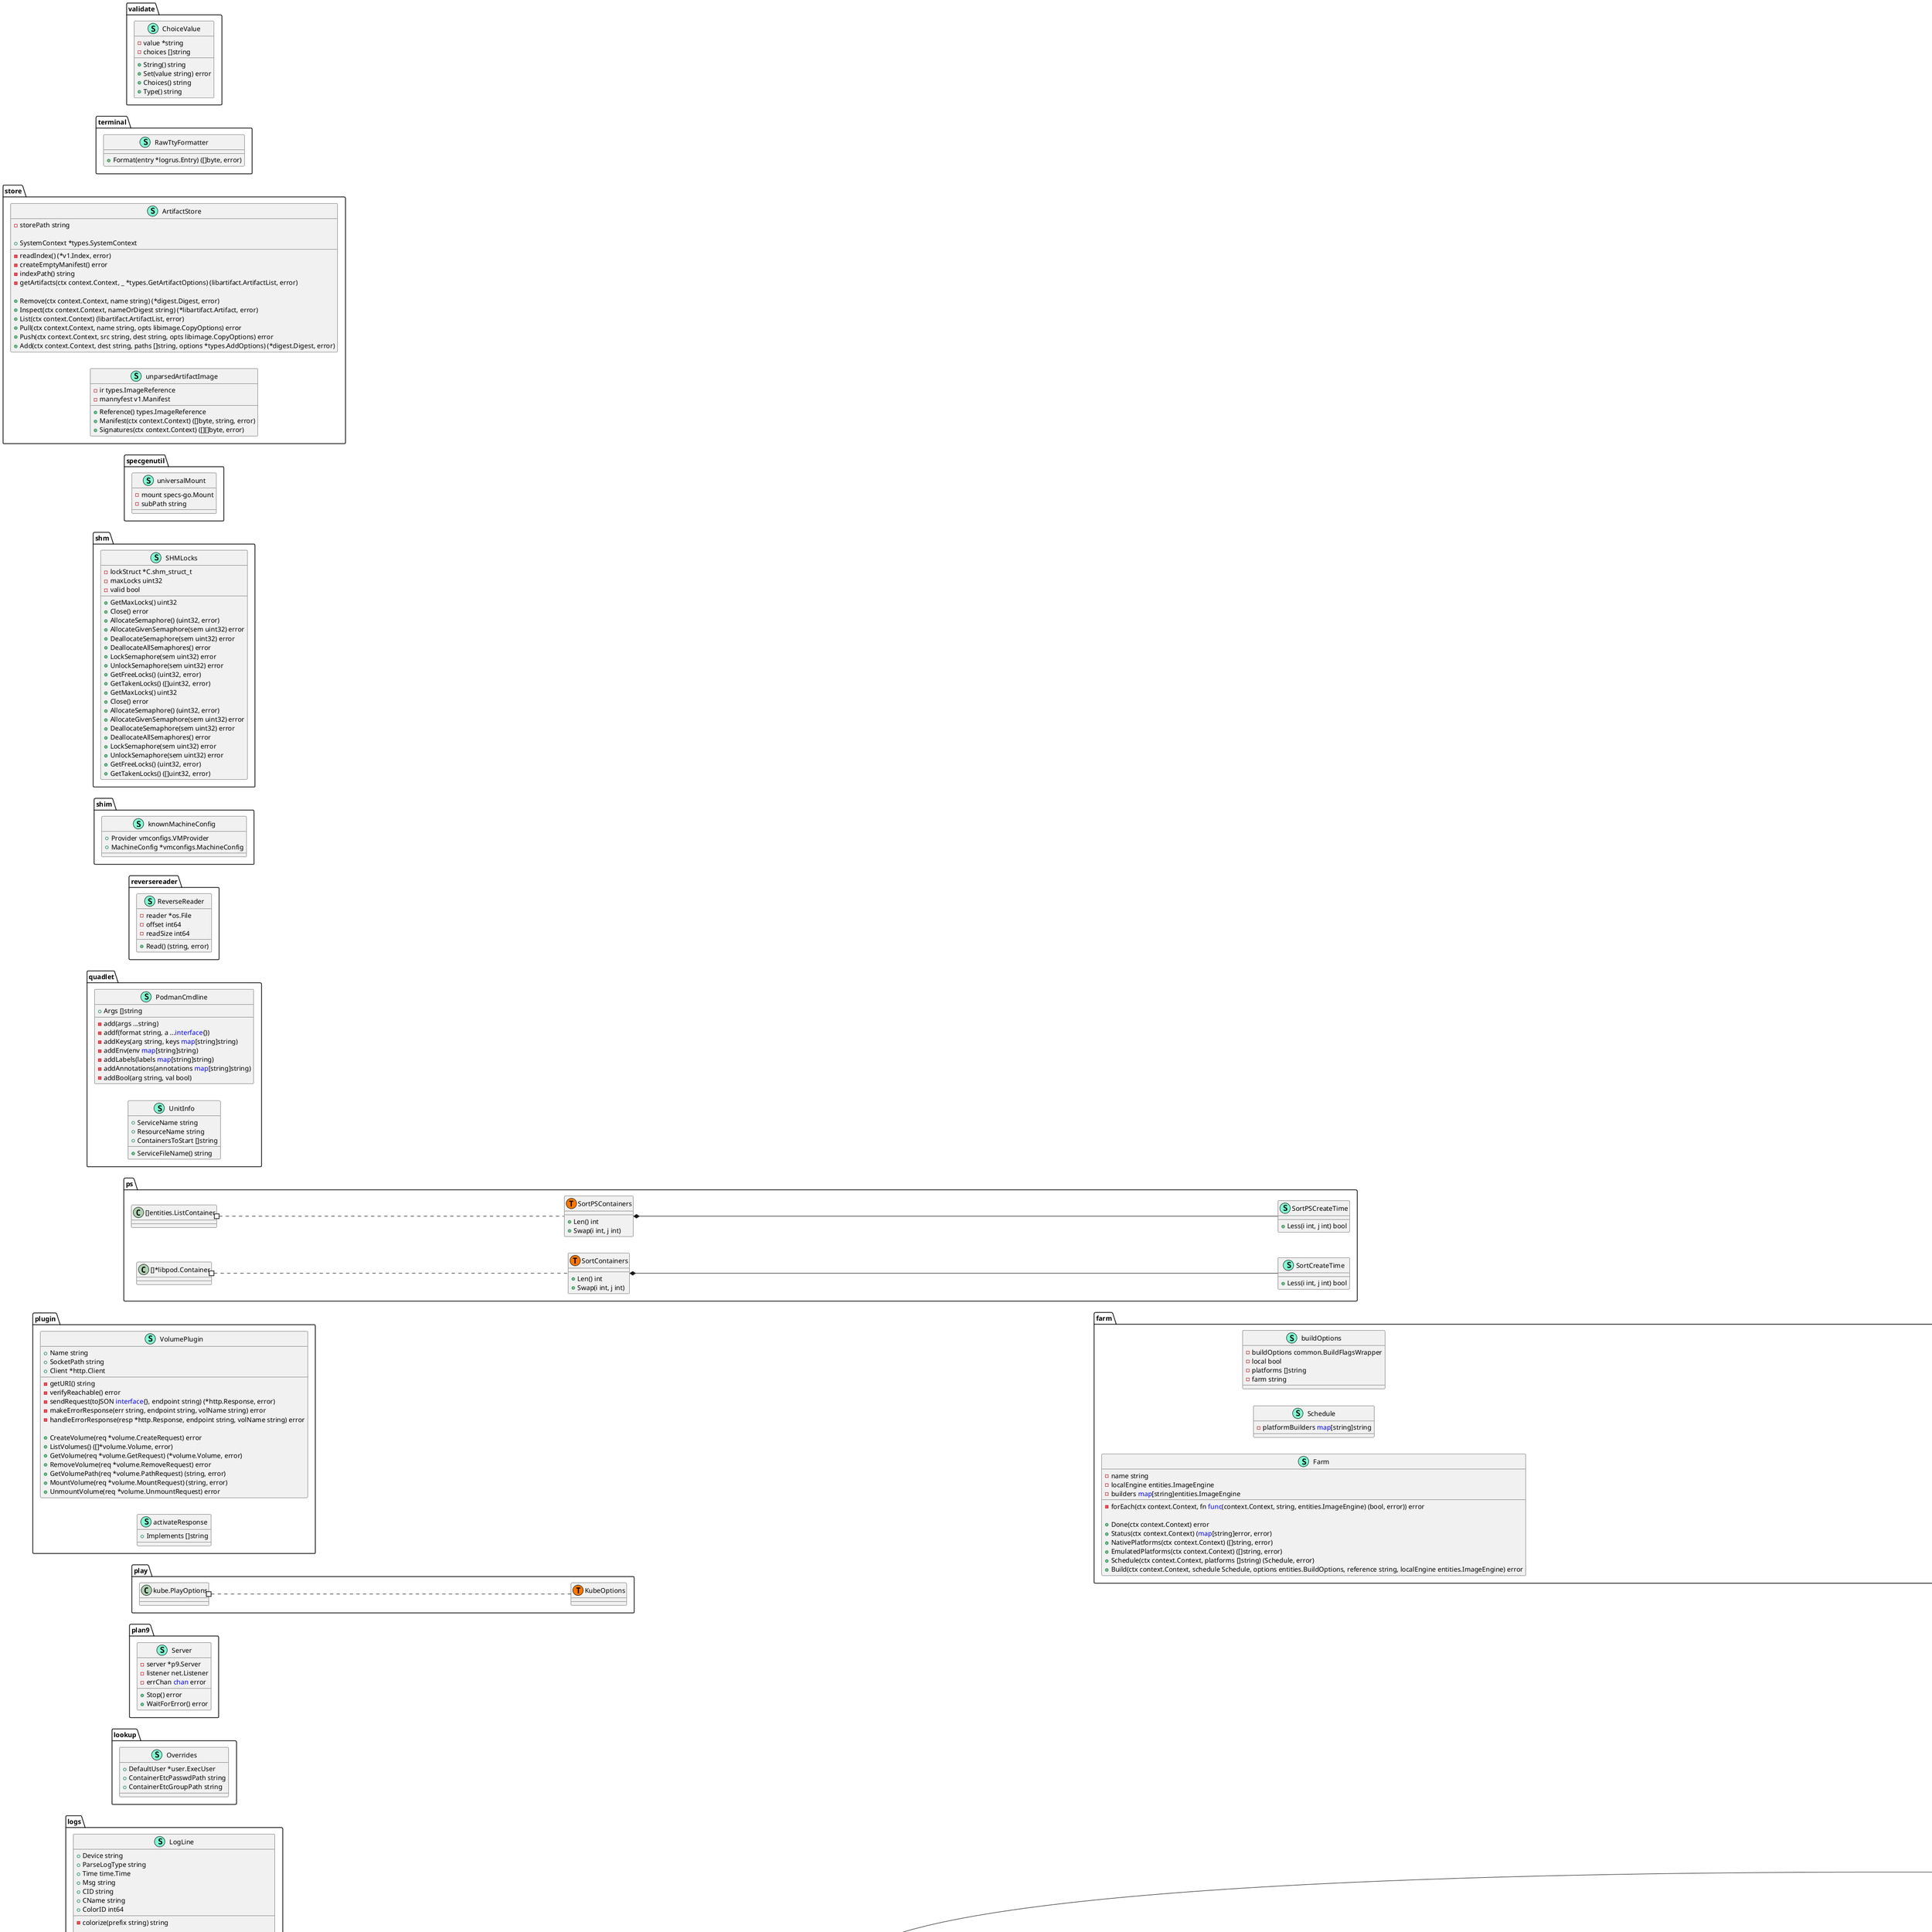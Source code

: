 @startuml
left to right direction
namespace abi {
    class ContainerEngine << (S,Aquamarine) >> {
        + Libpod *libpod.Runtime

        - removeContainer(ctx context.Context, ctr *libpod.Container, options entities.RmOptions) (<font color=blue>map</font>[string]error, <font color=blue>map</font>[string]error, error)
        - createDanglingFilterFunc(wantDangling bool) (types.FilterFunc, error)
        - createServiceContainer(ctx context.Context, name string, options entities.PlayKubeOptions) (*libpod.Container, error)
        - prepareAutomountImages(ctx context.Context, forContainer string, annotations <font color=blue>map</font>[string]string) ([]*specgen.ImageVolume, error)
        - playKubeDaemonSet(ctx context.Context, daemonSetYAML *v1.DaemonSet, options entities.PlayKubeOptions, ipIndex *int, configMaps []v1.ConfigMap, serviceContainer *libpod.Container) (*entities.PlayKubeReport, []*notifyproxy.NotifyProxy, error)
        - playKubeDeployment(ctx context.Context, deploymentYAML *v1.Deployment, options entities.PlayKubeOptions, ipIndex *int, configMaps []v1.ConfigMap, serviceContainer *libpod.Container) (*entities.PlayKubeReport, []*notifyproxy.NotifyProxy, error)
        - playKubeJob(ctx context.Context, jobYAML *v1.Job, options entities.PlayKubeOptions, ipIndex *int, configMaps []v1.ConfigMap, serviceContainer *libpod.Container) (*entities.PlayKubeReport, []*notifyproxy.NotifyProxy, error)
        - playKubePod(ctx context.Context, podName string, podYAML *v1.PodTemplateSpec, options entities.PlayKubeOptions, ipIndex *int, annotations <font color=blue>map</font>[string]string, configMaps []v1.ConfigMap, serviceContainer *libpod.Container) (*entities.PlayKubeReport, []*notifyproxy.NotifyProxy, error)
        - buildImageFromContainerfile(ctx context.Context, cwd string, writer io.Writer, image string, options entities.PlayKubeOptions) (*libimage.Image, error)
        - pullImageWithPolicy(ctx context.Context, writer io.Writer, image string, policy v1.PullPolicy, options entities.PlayKubeOptions) (*libimage.Image, error)
        - buildOrPullImage(ctx context.Context, cwd string, writer io.Writer, image string, policy v1.PullPolicy, options entities.PlayKubeOptions) (*libimage.Image, error)
        - getImageAndLabelInfo(ctx context.Context, cwd string, annotations <font color=blue>map</font>[string]string, writer io.Writer, container v1.Container, options entities.PlayKubeOptions) (*libimage.Image, <font color=blue>map</font>[string]string, error)
        - playKubePVC(ctx context.Context, mountLabel string, pvcYAML *v1.PersistentVolumeClaim) (*entities.PlayKubeReport, error)
        - importVolume(ctx context.Context, vol *libpod.Volume, tarFile *os.File) error
        - playKubeSecret(secret *v1.Secret) (*entities.SecretCreateReport, error)
        - prunePodHelper(ctx context.Context) ([]*entities.PodPruneReport, error)
        - listPodReportFromPod(p *libpod.Pod) (*entities.ListPodsReport, error)
        - podsToStatsReport(pods []*libpod.Pod) ([]*entities.PodStatsReport, error)
        - pruneVolumesHelper(ctx context.Context, filterFuncs []libpod.VolumeFilter) ([]*reports.PruneReport, error)

        + KubeApply(ctx context.Context, body io.Reader, options entities.ApplyOptions) error
        + ContainerCopyFromArchive(ctx context.Context, nameOrID string, containerPath string, reader io.Reader, options entities.CopyOptions) (entities.ContainerCopyFunc, error)
        + ContainerCopyToArchive(ctx context.Context, nameOrID string, containerPath string, writer io.Writer) (entities.ContainerCopyFunc, error)
        + AutoUpdate(ctx context.Context, options entities.AutoUpdateOptions) ([]*entities.AutoUpdateReport, []error)
        + ContainerExists(ctx context.Context, nameOrID string, options entities.ContainerExistsOptions) (*entities.BoolReport, error)
        + ContainerWait(ctx context.Context, namesOrIds []string, options entities.WaitOptions) ([]entities.WaitReport, error)
        + ContainerPause(ctx context.Context, namesOrIds []string, options entities.PauseUnPauseOptions) ([]*entities.PauseUnpauseReport, error)
        + ContainerUnpause(ctx context.Context, namesOrIds []string, options entities.PauseUnPauseOptions) ([]*entities.PauseUnpauseReport, error)
        + ContainerStop(ctx context.Context, namesOrIds []string, options entities.StopOptions) ([]*entities.StopReport, error)
        + ContainerPrune(ctx context.Context, options entities.ContainerPruneOptions) ([]*reports.PruneReport, error)
        + ContainerKill(ctx context.Context, namesOrIds []string, options entities.KillOptions) ([]*entities.KillReport, error)
        + ContainerRestart(ctx context.Context, namesOrIds []string, options entities.RestartOptions) ([]*entities.RestartReport, error)
        + ContainerRm(ctx context.Context, namesOrIds []string, options entities.RmOptions) ([]*reports.RmReport, error)
        + ContainerInspect(ctx context.Context, namesOrIds []string, options entities.InspectOptions) ([]*entities.ContainerInspectReport, []error, error)
        + ContainerTop(ctx context.Context, options entities.TopOptions) (*entities.StringSliceReport, error)
        + ContainerCommit(ctx context.Context, nameOrID string, options entities.CommitOptions) (*entities.CommitReport, error)
        + ContainerExport(ctx context.Context, nameOrID string, options entities.ContainerExportOptions) error
        + ContainerCheckpoint(ctx context.Context, namesOrIds []string, options entities.CheckpointOptions) ([]*entities.CheckpointReport, error)
        + ContainerRestore(ctx context.Context, namesOrIds []string, options entities.RestoreOptions) ([]*entities.RestoreReport, error)
        + ContainerCreate(ctx context.Context, s *specgen.SpecGenerator) (*entities.ContainerCreateReport, error)
        + ContainerAttach(ctx context.Context, nameOrID string, options entities.AttachOptions) error
        + ContainerExec(ctx context.Context, nameOrID string, options entities.ExecOptions, streams define.AttachStreams) (int, error)
        + ContainerExecDetached(ctx context.Context, nameOrID string, options entities.ExecOptions) (string, error)
        + ContainerStart(ctx context.Context, namesOrIds []string, options entities.ContainerStartOptions) ([]*entities.ContainerStartReport, error)
        + ContainerList(ctx context.Context, options entities.ContainerListOptions) ([]entities.ListContainer, error)
        + ContainerListExternal(ctx context.Context) ([]entities.ListContainer, error)
        + Diff(ctx context.Context, namesOrIDs []string, opts entities.DiffOptions) (*entities.DiffReport, error)
        + ContainerRun(ctx context.Context, opts entities.ContainerRunOptions) (*entities.ContainerRunReport, error)
        + ContainerWaitForExitCode(ctx context.Context, ctr *libpod.Container) (int, error)
        + ContainerLogs(ctx context.Context, namesOrIds []string, options entities.ContainerLogsOptions) error
        + ContainerCleanup(ctx context.Context, namesOrIds []string, options entities.ContainerCleanupOptions) ([]*entities.ContainerCleanupReport, error)
        + ContainerInit(ctx context.Context, namesOrIds []string, options entities.ContainerInitOptions) ([]*entities.ContainerInitReport, error)
        + ContainerMount(ctx context.Context, nameOrIDs []string, options entities.ContainerMountOptions) ([]*entities.ContainerMountReport, error)
        + ContainerUnmount(ctx context.Context, nameOrIDs []string, options entities.ContainerUnmountOptions) ([]*entities.ContainerUnmountReport, error)
        + Config(_ context.Context) (*config.Config, error)
        + ContainerPort(ctx context.Context, nameOrID string, options entities.ContainerPortOptions) ([]*entities.ContainerPortReport, error)
        + Shutdown(_ context.Context) 
        + ContainerStats(ctx context.Context, namesOrIds []string, options entities.ContainerStatsOptions) (<font color=blue>chan</font> entities.ContainerStatsReport, error)
        + ShouldRestart(ctx context.Context, nameOrID string) (*entities.BoolReport, error)
        + ContainerRename(ctx context.Context, nameOrID string, opts entities.ContainerRenameOptions) error
        + ContainerClone(ctx context.Context, ctrCloneOpts entities.ContainerCloneOptions) (*entities.ContainerCreateReport, error)
        + ContainerUpdate(ctx context.Context, updateOptions *entities.ContainerUpdateOptions) (string, error)
        + ContainerRunlabel(ctx context.Context, label string, imageRef string, args []string, options entities.ContainerRunlabelOptions) error
        + ContainerStat(ctx context.Context, nameOrID string, containerPath string) (*entities.ContainerStatReport, error)
        + Events(ctx context.Context, opts entities.EventsOptions) error
        + GenerateSystemd(ctx context.Context, nameOrID string, options entities.GenerateSystemdOptions) (*entities.GenerateSystemdReport, error)
        + GenerateSpec(ctx context.Context, opts *entities.GenerateSpecOptions) (*entities.GenerateSpecReport, error)
        + GenerateKube(ctx context.Context, nameOrIDs []string, options entities.GenerateKubeOptions) (*entities.GenerateKubeReport, error)
        + HealthCheckRun(ctx context.Context, nameOrID string, options entities.HealthCheckOptions) (*define.HealthCheckResults, error)
        + NetworkUpdate(ctx context.Context, netName string, options entities.NetworkUpdateOptions) error
        + NetworkList(ctx context.Context, options entities.NetworkListOptions) ([]types.Network, error)
        + NetworkInspect(ctx context.Context, namesOrIds []string, options entities.InspectOptions) ([]entities.NetworkInspectReport, []error, error)
        + NetworkReload(ctx context.Context, names []string, options entities.NetworkReloadOptions) ([]*entities.NetworkReloadReport, error)
        + NetworkRm(ctx context.Context, namesOrIds []string, options entities.NetworkRmOptions) ([]*entities.NetworkRmReport, error)
        + NetworkCreate(ctx context.Context, network types.Network, createOptions *types.NetworkCreateOptions) (*types.Network, error)
        + NetworkDisconnect(ctx context.Context, networkname string, options entities.NetworkDisconnectOptions) error
        + NetworkConnect(ctx context.Context, networkname string, options entities.NetworkConnectOptions) error
        + NetworkExists(ctx context.Context, networkname string) (*entities.BoolReport, error)
        + NetworkPrune(ctx context.Context, options entities.NetworkPruneOptions) ([]*entities.NetworkPruneReport, error)
        + GetContainerNetStatuses() ([]ContainerNetStatus, error)
        + PlayKube(ctx context.Context, body io.Reader, options entities.PlayKubeOptions) (*entities.PlayKubeReport, error)
        + PlayKubeDown(ctx context.Context, body io.Reader, options entities.PlayKubeDownOptions) (*entities.PlayKubeReport, error)
        + PodExists(ctx context.Context, nameOrID string) (*entities.BoolReport, error)
        + PodKill(ctx context.Context, namesOrIds []string, options entities.PodKillOptions) ([]*entities.PodKillReport, error)
        + PodLogs(ctx context.Context, nameOrID string, options entities.PodLogsOptions) error
        + PodPause(ctx context.Context, namesOrIds []string, options entities.PodPauseOptions) ([]*entities.PodPauseReport, error)
        + PodUnpause(ctx context.Context, namesOrIds []string, options entities.PodunpauseOptions) ([]*entities.PodUnpauseReport, error)
        + PodStop(ctx context.Context, namesOrIds []string, options entities.PodStopOptions) ([]*entities.PodStopReport, error)
        + PodRestart(ctx context.Context, namesOrIds []string, options entities.PodRestartOptions) ([]*entities.PodRestartReport, error)
        + PodStart(ctx context.Context, namesOrIds []string, options entities.PodStartOptions) ([]*entities.PodStartReport, error)
        + PodRm(ctx context.Context, namesOrIds []string, options entities.PodRmOptions) ([]*entities.PodRmReport, error)
        + PodPrune(ctx context.Context, options entities.PodPruneOptions) ([]*entities.PodPruneReport, error)
        + PodCreate(ctx context.Context, specg entities.PodSpec) (*entities.PodCreateReport, error)
        + PodClone(ctx context.Context, podClone entities.PodCloneOptions) (*entities.PodCloneReport, error)
        + PodTop(ctx context.Context, options entities.PodTopOptions) (*entities.StringSliceReport, error)
        + PodPs(ctx context.Context, options entities.PodPSOptions) ([]*entities.ListPodsReport, error)
        + PodInspect(ctx context.Context, nameOrIDs []string, options entities.InspectOptions) ([]*entities.PodInspectReport, []error, error)
        + PodStats(ctx context.Context, namesOrIds []string, options entities.PodStatsOptions) ([]*entities.PodStatsReport, error)
        + SecretCreate(ctx context.Context, name string, reader io.Reader, options entities.SecretCreateOptions) (*entities.SecretCreateReport, error)
        + SecretInspect(ctx context.Context, nameOrIDs []string, options entities.SecretInspectOptions) ([]*entities.SecretInfoReport, []error, error)
        + SecretList(ctx context.Context, opts entities.SecretListRequest) ([]*entities.SecretInfoReport, error)
        + SecretRm(ctx context.Context, nameOrIDs []string, options entities.SecretRmOptions) ([]*entities.SecretRmReport, error)
        + SecretExists(ctx context.Context, nameOrID string) (*entities.BoolReport, error)
        + Info(ctx context.Context) (*define.Info, error)
        + SystemPrune(ctx context.Context, options entities.SystemPruneOptions) (*entities.SystemPruneReport, error)
        + SystemDf(ctx context.Context, options entities.SystemDfOptions) (*entities.SystemDfReport, error)
        + Reset(ctx context.Context) error
        + Renumber(ctx context.Context) error
        + Migrate(ctx context.Context, options entities.SystemMigrateOptions) error
        + Unshare(ctx context.Context, args []string, options entities.SystemUnshareOptions) error
        + Version(ctx context.Context) (*entities.SystemVersionReport, error)
        + Locks(ctx context.Context) (*entities.LocksReport, error)
        + SystemCheck(ctx context.Context, options entities.SystemCheckOptions) (*entities.SystemCheckReport, error)
        + SetupRootless(_ context.Context, noMoveProcess bool, cgroupMode string) error
        + SetupRootless(_ context.Context, noMoveProcess bool, cgroupMode string) error
        + VolumeCreate(ctx context.Context, opts entities.VolumeCreateOptions) (*entities.IDOrNameResponse, error)
        + VolumeRm(ctx context.Context, namesOrIds []string, opts entities.VolumeRmOptions) ([]*entities.VolumeRmReport, error)
        + VolumeInspect(ctx context.Context, namesOrIds []string, opts entities.InspectOptions) ([]*entities.VolumeInspectReport, []error, error)
        + VolumePrune(ctx context.Context, options entities.VolumePruneOptions) ([]*reports.PruneReport, error)
        + VolumeList(ctx context.Context, opts entities.VolumeListOptions) ([]*entities.VolumeListReport, error)
        + VolumeExists(ctx context.Context, nameOrID string) (*entities.BoolReport, error)
        + VolumeMounted(ctx context.Context, nameOrID string) (*entities.BoolReport, error)
        + VolumeMount(ctx context.Context, nameOrIDs []string) ([]*entities.VolumeMountReport, error)
        + VolumeUnmount(ctx context.Context, nameOrIDs []string) ([]*entities.VolumeUnmountReport, error)
        + VolumeReload(ctx context.Context) (*entities.VolumeReloadReport, error)

    }
    class ContainerNetStatus << (S,Aquamarine) >> {
        + Name string
        + ID string
        + Status <font color=blue>map</font>[string]types.StatusBlock

    }
    class FarmNode << (S,Aquamarine) >> {
        - platforms sync.Once
        - platformsErr error
        - os string
        - arch string
        - variant string
        - nativePlatforms []string
        - emulatedPlatforms []string

    }
    class ImageEngine << (S,Aquamarine) >> {
        + Libpod *libpod.Runtime

        - fetchInfo(_ context.Context) (string, string, string, []string, []string, error)
        - remoteManifestInspect(ctx context.Context, name string, opts entities.ManifestInspectOptions) (*define.ManifestListData, error)
        - digestFromDigestOrManifestListMember(ctx context.Context, list *libimage.ManifestList, name string) (digest.Digest, error)

        + ArtifactInspect(ctx context.Context, name string, _ entities.ArtifactInspectOptions) (*entities.ArtifactInspectReport, error)
        + ArtifactList(ctx context.Context, _ entities.ArtifactListOptions) ([]*entities.ArtifactListReport, error)
        + ArtifactPull(ctx context.Context, name string, opts entities.ArtifactPullOptions) (*entities.ArtifactPullReport, error)
        + ArtifactRm(ctx context.Context, name string, _ entities.ArtifactRemoveOptions) (*entities.ArtifactRemoveReport, error)
        + ArtifactPush(ctx context.Context, name string, opts entities.ArtifactPushOptions) (*entities.ArtifactPushReport, error)
        + ArtifactAdd(ctx context.Context, name string, paths []string, opts *entities.ArtifactAddOptions) (*entities.ArtifactAddReport, error)
        + FarmNodeName(ctx context.Context) string
        + FarmNodeDriver(ctx context.Context) string
        + FarmNodeInspect(ctx context.Context) (*entities.FarmInspectReport, error)
        + Exists(_ context.Context, nameOrID string) (*entities.BoolReport, error)
        + Prune(ctx context.Context, opts entities.ImagePruneOptions) ([]*reports.PruneReport, error)
        + History(ctx context.Context, nameOrID string, opts entities.ImageHistoryOptions) (*entities.ImageHistoryReport, error)
        + Mount(ctx context.Context, nameOrIDs []string, opts entities.ImageMountOptions) ([]*entities.ImageMountReport, error)
        + Unmount(ctx context.Context, nameOrIDs []string, options entities.ImageUnmountOptions) ([]*entities.ImageUnmountReport, error)
        + Pull(ctx context.Context, rawImage string, options entities.ImagePullOptions) (*entities.ImagePullReport, error)
        + Inspect(ctx context.Context, namesOrIDs []string, opts entities.InspectOptions) ([]*entities.ImageInspectReport, []error, error)
        + Push(ctx context.Context, source string, destination string, options entities.ImagePushOptions) (*entities.ImagePushReport, error)
        + Tag(ctx context.Context, nameOrID string, tags []string, options entities.ImageTagOptions) error
        + Untag(ctx context.Context, nameOrID string, tags []string, options entities.ImageUntagOptions) error
        + Load(ctx context.Context, options entities.ImageLoadOptions) (*entities.ImageLoadReport, error)
        + Save(ctx context.Context, nameOrID string, tags []string, options entities.ImageSaveOptions) error
        + Import(ctx context.Context, options entities.ImageImportOptions) (*entities.ImageImportReport, error)
        + Search(ctx context.Context, term string, opts entities.ImageSearchOptions) ([]entities.ImageSearchReport, error)
        + Config(_ context.Context) (*config.Config, error)
        + Build(ctx context.Context, containerFiles []string, opts entities.BuildOptions) (*entities.BuildReport, error)
        + Tree(ctx context.Context, nameOrID string, opts entities.ImageTreeOptions) (*entities.ImageTreeReport, error)
        + Remove(ctx context.Context, images []string, opts entities.ImageRemoveOptions) (*entities.ImageRemoveReport, []error)
        + Shutdown(_ context.Context) 
        + Sign(ctx context.Context, names []string, options entities.SignOptions) (*entities.SignReport, error)
        + Scp(ctx context.Context, src string, dst string, opts entities.ImageScpOptions) (*entities.ImageScpReport, error)
        + List(ctx context.Context, opts entities.ImageListOptions) ([]*entities.ImageSummary, error)
        + ManifestCreate(ctx context.Context, name string, images []string, opts entities.ManifestCreateOptions) (string, error)
        + ManifestExists(ctx context.Context, name string) (*entities.BoolReport, error)
        + ManifestInspect(ctx context.Context, name string, opts entities.ManifestInspectOptions) (*define.ManifestListData, error)
        + ManifestAdd(ctx context.Context, name string, images []string, opts entities.ManifestAddOptions) (string, error)
        + ManifestAnnotate(ctx context.Context, name string, image string, opts entities.ManifestAnnotateOptions) (string, error)
        + ManifestAddArtifact(ctx context.Context, name string, files []string, opts entities.ManifestAddArtifactOptions) (string, error)
        + ManifestRemoveDigest(ctx context.Context, name string, image string) (string, error)
        + ManifestRm(ctx context.Context, names []string, opts entities.ImageRemoveOptions) (*entities.ImageRemoveReport, []error)
        + ManifestPush(ctx context.Context, name string, destination string, opts entities.ImagePushOptions) (string, error)
        + ManifestListClear(ctx context.Context, name string) (string, error)
        + ShowTrust(ctx context.Context, args []string, options entities.ShowTrustOptions) (*entities.ShowTrustReport, error)
        + SetTrust(ctx context.Context, args []string, options entities.SetTrustOptions) error

    }
    class SystemEngine << (S,Aquamarine) >> {
        + Libpod *libpod.Runtime

        + Shutdown(ctx context.Context) 

    }
    class TestingEngine << (S,Aquamarine) >> {
        + Libpod *libpod.Runtime
        + Store storage.Store

        - datapath(itemType string, id string, key string) (string, error)

        + CreateStorageLayer(ctx context.Context, opts entities.CreateStorageLayerOptions) (*entities.CreateStorageLayerReport, error)
        + CreateLayer(ctx context.Context, opts entities.CreateLayerOptions) (*entities.CreateLayerReport, error)
        + CreateLayerData(ctx context.Context, opts entities.CreateLayerDataOptions) (*entities.CreateLayerDataReport, error)
        + ModifyLayer(ctx context.Context, opts entities.ModifyLayerOptions) (*entities.ModifyLayerReport, error)
        + PopulateLayer(ctx context.Context, opts entities.PopulateLayerOptions) (*entities.PopulateLayerReport, error)
        + CreateImage(ctx context.Context, opts entities.CreateImageOptions) (*entities.CreateImageReport, error)
        + CreateImageData(ctx context.Context, opts entities.CreateImageDataOptions) (*entities.CreateImageDataReport, error)
        + CreateContainer(ctx context.Context, opts entities.CreateContainerOptions) (*entities.CreateContainerReport, error)
        + CreateContainerData(ctx context.Context, opts entities.CreateContainerDataOptions) (*entities.CreateContainerDataReport, error)
        + RemoveStorageLayer(ctx context.Context, opts entities.RemoveStorageLayerOptions) (*entities.RemoveStorageLayerReport, error)
        + RemoveLayer(ctx context.Context, opts entities.RemoveLayerOptions) (*entities.RemoveLayerReport, error)
        + RemoveImage(ctx context.Context, opts entities.RemoveImageOptions) (*entities.RemoveImageReport, error)
        + RemoveContainer(ctx context.Context, opts entities.RemoveContainerOptions) (*entities.RemoveContainerReport, error)
        + RemoveLayerData(ctx context.Context, opts entities.RemoveLayerDataOptions) (*entities.RemoveLayerDataReport, error)
        + RemoveImageData(ctx context.Context, opts entities.RemoveImageDataOptions) (*entities.RemoveImageDataReport, error)
        + RemoveContainerData(ctx context.Context, opts entities.RemoveContainerDataOptions) (*entities.RemoveContainerDataReport, error)
        + ModifyLayerData(ctx context.Context, opts entities.ModifyLayerDataOptions) (*entities.ModifyLayerDataReport, error)
        + ModifyImageData(ctx context.Context, opts entities.ModifyImageDataOptions) (*entities.ModifyImageDataReport, error)
        + ModifyContainerData(ctx context.Context, opts entities.ModifyContainerDataOptions) (*entities.ModifyContainerDataReport, error)

    }
    class containerWrapper << (S,Aquamarine) >> {
        - rawInput string
        - doesNotExist bool

    }
    class getContainersOptions << (S,Aquamarine) >> {
        - all bool
        - isPod bool
        - ignore bool
        - latest bool
        - running bool
        - filters <font color=blue>map</font>[string][]string
        - names []string

    }
}
"abi.FarmNode" *-- "abi.ImageEngine"
"libpod.Container" *-- "abi.containerWrapper"

"entities.ContainerEngine" <|-- "abi.ContainerEngine"
"entities.ImageEngine" <|-- "abi.ImageEngine"
"entities.TestingEngine" <|-- "abi.TestingEngine"

namespace applehv {
    class AppleHVStubber << (S,Aquamarine) >> {
        + Remove(mc *vmconfigs.MachineConfig) ([]string, <font color=blue>func</font>() error, error)
        + State(mc *vmconfigs.MachineConfig, _ bool) (define.Status, error)
        + StopVM(mc *vmconfigs.MachineConfig, _ bool) error
        + UserModeNetworkEnabled(_ *vmconfigs.MachineConfig) bool
        + UseProviderNetworkSetup() bool
        + RequireExclusiveActive() bool
        + CreateVM(opts define.CreateVMOpts, mc *vmconfigs.MachineConfig, ignBuilder *ignition.IgnitionBuilder) error
        + Exists(name string) (bool, error)
        + MountType() vmconfigs.VolumeMountType
        + MountVolumesToVM(_ *vmconfigs.MachineConfig, _ bool) error
        + RemoveAndCleanMachines(_ *define.MachineDirs) error
        + SetProviderAttrs(mc *vmconfigs.MachineConfig, opts define.SetOptions) error
        + StartNetworking(mc *vmconfigs.MachineConfig, cmd *types.GvproxyCommand) error
        + StartVM(mc *vmconfigs.MachineConfig) (<font color=blue>func</font>() error, <font color=blue>func</font>() error, error)
        + StopHostNetworking(_ *vmconfigs.MachineConfig, _ define.VMType) error
        + UpdateSSHPort(mc *vmconfigs.MachineConfig, port int) error
        + VMType() define.VMType
        + PrepareIgnition(_ *vmconfigs.MachineConfig, _ *ignition.IgnitionBuilder) (*ignition.ReadyUnitOpts, error)
        + PostStartNetworking(mc *vmconfigs.MachineConfig, noInfo bool) error
        + GetRosetta(mc *vmconfigs.MachineConfig) (bool, error)

    }
}
"vmconfigs.AppleHVConfig" *-- "applehv.AppleHVStubber"

"vmconfigs.VMProvider" <|-- "applehv.AppleHVStubber"

namespace artifact {
    class artifactAddOptions << (S,Aquamarine) >> {
        + ArtifactType string
        + Annotations []string

    }
    class artifactListOutput << (S,Aquamarine) >> {
        + Digest string
        + Repository string
        + Size string
        + Tag string

    }
    class listFlagType << (S,Aquamarine) >> {
        - format string
        - noHeading bool
        - noTrunc bool

    }
    class pullOptionsWrapper << (S,Aquamarine) >> {
        + TLSVerifyCLI bool
        + CredentialsCLI string
        + DecryptionKeys []string

    }
    class pushOptionsWrapper << (S,Aquamarine) >> {
        + TLSVerifyCLI bool
        + CredentialsCLI string
        + SignPassphraseFileCLI string
        + SignBySigstoreParamFileCLI string
        + EncryptionKeys []string
        + EncryptLayers []int
        + DigestFile string

    }
    class rmFlagType << (S,Aquamarine) >> {
        - force bool

    }
}
"entities.ArtifactPullOptions" *-- "artifact.pullOptionsWrapper"
"entities.ArtifactPushOptions" *-- "artifact.pushOptionsWrapper"


namespace autoupdate {
    class autoupdate.Policy << (T, #FF7700) >>  {
    }
    class task << (S,Aquamarine) >> {
        - authfile string
        - auto *updater
        - container *libpod.Container
        - policy Policy
        - image *libimage.Image
        - rawImageName string
        - status string
        - unit string

        - report() *entities.AutoUpdateReport
        - updateAvailable(ctx context.Context) (bool, error)
        - update(ctx context.Context) error
        - registryUpdateAvailable(ctx context.Context) (bool, error)
        - registryUpdate(ctx context.Context) error
        - localUpdateAvailable() (bool, error)
        - rollbackImage() error

    }
    class updater << (S,Aquamarine) >> {
        - conn *dbus.Conn
        - options *entities.AutoUpdateOptions
        - unitToTasks <font color=blue>map</font>[string][]*task
        - updatedRawImages <font color=blue>map</font>[string]bool
        - runtime *libpod.Runtime

        - updateUnit(ctx context.Context, unit string, tasks []*task) []error
        - restartSystemdUnit(ctx context.Context, unit string) error
        - assembleTasks(ctx context.Context) []error
        - systemdUnitForContainer(c *libpod.Container, labels <font color=blue>map</font>[string]string) (string, bool, error)
        - assembleImageMap(ctx context.Context) (<font color=blue>map</font>[string]*libimage.Image, error)

    }
}


namespace bindings {
    class APIResponse << (S,Aquamarine) >> {
        + Request *http.Request

        + IsInformational() bool
        + IsSuccess() bool
        + IsRedirection() bool
        + IsClientError() bool
        + IsConflictError() bool
        + IsServerError() bool
        + Process(unmarshalInto <font color=blue>interface</font>{}) error
        + ProcessWithError(unmarshalInto <font color=blue>interface</font>{}, unmarshalErrorInto <font color=blue>interface</font>{}) error

    }
    class APIVersionError << (S,Aquamarine) >> {
        - endpoint string
        - serverVersion *semver.Version
        - requiredVersion string

        + Error() string

    }
    class ConnectError << (S,Aquamarine) >> {
        + Err error

        + Error() string
        + Unwrap() error

    }
    class Connection << (S,Aquamarine) >> {
        + URI *url.URL
        + Client *http.Client

        + DoRequest(ctx context.Context, httpBody io.Reader, httpMethod string, endpoint string, queryParams url.Values, headers http.Header, pathValues ...string) (*APIResponse, error)
        + GetDialer(ctx context.Context) (net.Conn, error)

    }
    class bindings.valueKey << (T, #FF7700) >>  {
    }
}
"http.Response" *-- "bindings.APIResponse"


namespace channel {
    interface WriteCloser  {
        + Chan() <font color=blue>chan</font> []byte

    }
    class writeCloser << (S,Aquamarine) >> {
        - ch <font color=blue>chan</font> []byte
        - mux sync.Mutex

        + Chan() <font color=blue>chan</font> []byte
        + Write(b []byte) (int, error)
        + Close() error

    }
}

"channel.WriteCloser" <|-- "channel.writeCloser"

namespace command {
    class Monitor << (S,Aquamarine) >> {
        + Address define.VMFile
        + Network string
        + Timeout time.Duration

    }
    class QemuCmd << (S,Aquamarine) >> {
        + SetCPUs(c uint64) 
        + SetIgnitionFile(file define.VMFile) 
        + SetQmpMonitor(monitor Monitor) 
        + SetNetwork(vlanSocket *define.VMFile) error
        + SetUSBHostPassthrough(usbs []define.USBConfig) 
        + SetSerialPort(readySocket define.VMFile, vmPidFile define.VMFile, name string) 
        + SetBootableImage(image string) 
        + SetDisplay(display string) 
        + Build() []string
        + SetMemory(m strongunits.MiB) 
        + SetMemory(m strongunits.MiB) 

    }
    class command.QemuCmd << (T, #FF7700) >>  {
    }
}


namespace common {
    class BuildFlagsWrapper << (S,Aquamarine) >> {
        + SquashAll bool
        + Cleanup bool

    }
    class common.completeType << (T, #FF7700) >>  {
    }
    class common.keyValueCompletion << (T, #FF7700) >>  {
    }
    class formatSuggestion << (S,Aquamarine) >> {
        - fieldname string
        - suffix string

    }
    class signingCleanup << (S,Aquamarine) >> {
        - signers []*signer.Signer

        - cleanup() 

    }
    class "<font color=blue>map</font>[string]<font color=blue>func</font>(string) ([]string, cobra.ShellCompDirective)" as fontcolorbluemapfontstringfontcolorbluefuncfontstringstringcobraShellCompDirective {
        'This class was created so that we can correctly have an alias pointing to this name. Since it contains dots that can break namespaces
    }
}
"cli.BudResults" *-- "common.BuildFlagsWrapper"
"cli.FromAndBudResults" *-- "common.BuildFlagsWrapper"
"cli.LayerResults" *-- "common.BuildFlagsWrapper"
"cli.NameSpaceResults" *-- "common.BuildFlagsWrapper"
"cli.UserNSResults" *-- "common.BuildFlagsWrapper"


namespace compat {
    class CPUStats << (S,Aquamarine) >> {
        + CPUUsage container.CPUUsage
        + SystemUsage uint64
        + OnlineCPUs uint32
        + CPU float64
        + ThrottlingData container.ThrottlingData

    }
    class DockerStatsJSON << (S,Aquamarine) >> {
        + Name string
        + ID string
        + Networks <font color=blue>map</font>[string]container.NetworkStats

    }
    class Stats << (S,Aquamarine) >> {
        + Read time.Time
        + PreRead time.Time
        + PidsStats container.PidsStats
        + BlkioStats container.BlkioStats
        + NumProcs uint32
        + StorageStats container.StorageStats
        + CPUStats CPUStats
        + PreCPUStats CPUStats
        + MemoryStats container.MemoryStats

    }
    class StatsJSON << (S,Aquamarine) >> {
        + Name string
        + ID string
        + Networks <font color=blue>map</font>[string]container.NetworkStats

    }
}
"compat.Stats" *-- "compat.DockerStatsJSON"
"compat.Stats" *-- "compat.StatsJSON"


namespace compression {
    class ImageCompression << (S,Aquamarine) >> {
        + String() string

    }
    interface WriteSeekCloser  {
    }
    class compression.ImageCompression << (T, #FF7700) >>  {
    }
    interface decompressor  {
        - compressedFileSize() int64
        - compressedFileMode() os.FileMode
        - compressedFileReader() (io.ReadCloser, error)
        - decompress(w io.WriteSeeker, r io.Reader) error
        - close() 

    }
    class genericDecompressor << (S,Aquamarine) >> {
        - compressedFilePath string
        - compressedFile *os.File
        - compressedFileInfo os.FileInfo

        - compressedFileSize() int64
        - compressedFileMode() fs.FileMode
        - compressedFileReader() (io.ReadCloser, error)
        - decompress(w io.WriteSeeker, r io.Reader) error
        - close() 
        - sparseOptimizedCopy(w io.WriteSeeker, r io.Reader) error

    }
    class sparseWriter << (S,Aquamarine) >> {
        - file io.WriteSeeker
        - pendingZeroes int64

        - createHole(size int64) error

        + Write(data []byte) (int, error)
        + Close() error

    }
    class uncompressedDecompressor << (S,Aquamarine) >> {
        - decompress(w io.WriteSeeker, r io.Reader) error

    }
    class zipDecompressor << (S,Aquamarine) >> {
        - zipReader *zip.ReadCloser
        - fileReader io.ReadCloser

        - compressedFileReader() (io.ReadCloser, error)
        - decompress(w io.WriteSeeker, r io.Reader) error
        - close() 

    }
}
"compression.genericDecompressor" *-- "compression.uncompressedDecompressor"
"compression.genericDecompressor" *-- "compression.zipDecompressor"


namespace connection {
    class connection << (S,Aquamarine) >> {
        - name string
        - uri *url.URL

    }
}


namespace containers {
    class AttachOptions << (S,Aquamarine) >> {
        + DetachKeys *string
        + Logs *bool
        + Stream *bool

        + Changed(fieldName string) bool
        + ToParams() (url.Values, error)
        + WithDetachKeys(value string) *AttachOptions
        + GetDetachKeys() string
        + WithLogs(value bool) *AttachOptions
        + GetLogs() bool
        + WithStream(value bool) *AttachOptions
        + GetStream() bool

    }
    class CheckpointOptions << (S,Aquamarine) >> {
        + Export *string
        + CreateImage *string
        + IgnoreRootfs *bool
        + Keep *bool
        + LeaveRunning *bool
        + TCPEstablished *bool
        + PrintStats *bool
        + PreCheckpoint *bool
        + WithPrevious *bool
        + FileLocks *bool

        + Changed(fieldName string) bool
        + ToParams() (url.Values, error)
        + WithExport(value string) *CheckpointOptions
        + GetExport() string
        + WithCreateImage(value string) *CheckpointOptions
        + GetCreateImage() string
        + WithIgnoreRootfs(value bool) *CheckpointOptions
        + GetIgnoreRootfs() bool
        + WithKeep(value bool) *CheckpointOptions
        + GetKeep() bool
        + WithLeaveRunning(value bool) *CheckpointOptions
        + GetLeaveRunning() bool
        + WithTCPEstablished(value bool) *CheckpointOptions
        + GetTCPEstablished() bool
        + WithPrintStats(value bool) *CheckpointOptions
        + GetPrintStats() bool
        + WithPreCheckpoint(value bool) *CheckpointOptions
        + GetPreCheckpoint() bool
        + WithWithPrevious(value bool) *CheckpointOptions
        + GetWithPrevious() bool
        + WithFileLocks(value bool) *CheckpointOptions
        + GetFileLocks() bool

    }
    interface CloseWriter  {
        + CloseWrite() error

    }
    class CommitOptions << (S,Aquamarine) >> {
        + Author *string
        + Changes []string
        + Config *io.Reader
        + Comment *string
        + Format *string
        + Pause *bool
        + Stream *bool
        + Squash *bool
        + Repo *string
        + Tag *string

        + Changed(fieldName string) bool
        + ToParams() (url.Values, error)
        + WithAuthor(value string) *CommitOptions
        + GetAuthor() string
        + WithChanges(value []string) *CommitOptions
        + GetChanges() []string
        + WithConfig(value io.Reader) *CommitOptions
        + GetConfig() io.Reader
        + WithComment(value string) *CommitOptions
        + GetComment() string
        + WithFormat(value string) *CommitOptions
        + GetFormat() string
        + WithPause(value bool) *CommitOptions
        + GetPause() bool
        + WithStream(value bool) *CommitOptions
        + GetStream() bool
        + WithSquash(value bool) *CommitOptions
        + GetSquash() bool
        + WithRepo(value string) *CommitOptions
        + GetRepo() string
        + WithTag(value string) *CommitOptions
        + GetTag() string

    }
    class CopyOptions << (S,Aquamarine) >> {
        + Chown *bool
        + Rename <font color=blue>map</font>[string]string
        + NoOverwriteDirNonDir *bool

        + Changed(fieldName string) bool
        + ToParams() (url.Values, error)
        + WithChown(value bool) *CopyOptions
        + GetChown() bool
        + WithRename(value <font color=blue>map</font>[string]string) *CopyOptions
        + GetRename() <font color=blue>map</font>[string]string
        + WithNoOverwriteDirNonDir(value bool) *CopyOptions
        + GetNoOverwriteDirNonDir() bool

    }
    class CreateOptions << (S,Aquamarine) >> {
        + Changed(fieldName string) bool
        + ToParams() (url.Values, error)

    }
    class DiffOptions << (S,Aquamarine) >> {
        + Parent *string
        + DiffType *string

        + Changed(fieldName string) bool
        + ToParams() (url.Values, error)
        + WithParent(value string) *DiffOptions
        + GetParent() string
        + WithDiffType(value string) *DiffOptions
        + GetDiffType() string

    }
    class ExecInspectOptions << (S,Aquamarine) >> {
        + Changed(fieldName string) bool
        + ToParams() (url.Values, error)

    }
    class ExecRemoveOptions << (S,Aquamarine) >> {
        + Force *bool

        + Changed(fieldName string) bool
        + ToParams() (url.Values, error)
        + WithForce(value bool) *ExecRemoveOptions
        + GetForce() bool

    }
    class ExecStartAndAttachOptions << (S,Aquamarine) >> {
        + OutputStream *io.Writer
        + ErrorStream *io.Writer
        + InputStream *bufio.Reader
        + AttachOutput *bool
        + AttachError *bool
        + AttachInput *bool

        + Changed(fieldName string) bool
        + ToParams() (url.Values, error)
        + WithOutputStream(value io.Writer) *ExecStartAndAttachOptions
        + GetOutputStream() io.Writer
        + WithErrorStream(value io.Writer) *ExecStartAndAttachOptions
        + GetErrorStream() io.Writer
        + WithInputStream(value bufio.Reader) *ExecStartAndAttachOptions
        + GetInputStream() bufio.Reader
        + WithAttachOutput(value bool) *ExecStartAndAttachOptions
        + GetAttachOutput() bool
        + WithAttachError(value bool) *ExecStartAndAttachOptions
        + GetAttachError() bool
        + WithAttachInput(value bool) *ExecStartAndAttachOptions
        + GetAttachInput() bool

    }
    class ExecStartOptions << (S,Aquamarine) >> {
        + Changed(fieldName string) bool
        + ToParams() (url.Values, error)

    }
    class ExistsOptions << (S,Aquamarine) >> {
        + External *bool

        + Changed(fieldName string) bool
        + ToParams() (url.Values, error)
        + WithExternal(value bool) *ExistsOptions
        + GetExternal() bool

    }
    class ExportOptions << (S,Aquamarine) >> {
        + Changed(fieldName string) bool
        + ToParams() (url.Values, error)

    }
    class HealthCheckOptions << (S,Aquamarine) >> {
        + Changed(fieldName string) bool
        + ToParams() (url.Values, error)

    }
    class InitOptions << (S,Aquamarine) >> {
        + Changed(fieldName string) bool
        + ToParams() (url.Values, error)

    }
    class InspectOptions << (S,Aquamarine) >> {
        + Size *bool

        + Changed(fieldName string) bool
        + ToParams() (url.Values, error)
        + WithSize(value bool) *InspectOptions
        + GetSize() bool

    }
    class KillOptions << (S,Aquamarine) >> {
        + Signal *string

        + Changed(fieldName string) bool
        + ToParams() (url.Values, error)
        + WithSignal(value string) *KillOptions
        + GetSignal() string

    }
    class ListOptions << (S,Aquamarine) >> {
        + All *bool
        + External *bool
        + Filters <font color=blue>map</font>[string][]string
        + Last *int
        + Namespace *bool
        + Size *bool
        + Sync *bool

        + Changed(fieldName string) bool
        + ToParams() (url.Values, error)
        + WithAll(value bool) *ListOptions
        + GetAll() bool
        + WithExternal(value bool) *ListOptions
        + GetExternal() bool
        + WithFilters(value <font color=blue>map</font>[string][]string) *ListOptions
        + GetFilters() <font color=blue>map</font>[string][]string
        + WithLast(value int) *ListOptions
        + GetLast() int
        + WithNamespace(value bool) *ListOptions
        + GetNamespace() bool
        + WithSize(value bool) *ListOptions
        + GetSize() bool
        + WithSync(value bool) *ListOptions
        + GetSync() bool

    }
    class LogOptions << (S,Aquamarine) >> {
        + Follow *bool
        + Since *string
        + Stderr *bool
        + Stdout *bool
        + Tail *string
        + Timestamps *bool
        + Until *string

        + Changed(fieldName string) bool
        + ToParams() (url.Values, error)
        + WithFollow(value bool) *LogOptions
        + GetFollow() bool
        + WithSince(value string) *LogOptions
        + GetSince() string
        + WithStderr(value bool) *LogOptions
        + GetStderr() bool
        + WithStdout(value bool) *LogOptions
        + GetStdout() bool
        + WithTail(value string) *LogOptions
        + GetTail() string
        + WithTimestamps(value bool) *LogOptions
        + GetTimestamps() bool
        + WithUntil(value string) *LogOptions
        + GetUntil() string

    }
    class MountOptions << (S,Aquamarine) >> {
        + Changed(fieldName string) bool
        + ToParams() (url.Values, error)

    }
    class MountedContainerPathsOptions << (S,Aquamarine) >> {
        + Changed(fieldName string) bool
        + ToParams() (url.Values, error)

    }
    class PauseOptions << (S,Aquamarine) >> {
        + Changed(fieldName string) bool
        + ToParams() (url.Values, error)

    }
    class PruneOptions << (S,Aquamarine) >> {
        + Filters <font color=blue>map</font>[string][]string

        + Changed(fieldName string) bool
        + ToParams() (url.Values, error)
        + WithFilters(value <font color=blue>map</font>[string][]string) *PruneOptions
        + GetFilters() <font color=blue>map</font>[string][]string

    }
    class RemoveOptions << (S,Aquamarine) >> {
        + Depend *bool
        + Ignore *bool
        + Force *bool
        + Volumes *bool
        + Timeout *uint

        + Changed(fieldName string) bool
        + ToParams() (url.Values, error)
        + WithDepend(value bool) *RemoveOptions
        + GetDepend() bool
        + WithIgnore(value bool) *RemoveOptions
        + GetIgnore() bool
        + WithForce(value bool) *RemoveOptions
        + GetForce() bool
        + WithVolumes(value bool) *RemoveOptions
        + GetVolumes() bool
        + WithTimeout(value uint) *RemoveOptions
        + GetTimeout() uint

    }
    class RenameOptions << (S,Aquamarine) >> {
        + Name *string

        + Changed(fieldName string) bool
        + ToParams() (url.Values, error)
        + WithName(value string) *RenameOptions
        + GetName() string

    }
    class ResizeExecTTYOptions << (S,Aquamarine) >> {
        + Height *int
        + Width *int

        + Changed(fieldName string) bool
        + ToParams() (url.Values, error)
        + WithHeight(value int) *ResizeExecTTYOptions
        + GetHeight() int
        + WithWidth(value int) *ResizeExecTTYOptions
        + GetWidth() int

    }
    class ResizeTTYOptions << (S,Aquamarine) >> {
        + Height *int
        + Width *int
        + Running *bool

        + Changed(fieldName string) bool
        + ToParams() (url.Values, error)
        + WithHeight(value int) *ResizeTTYOptions
        + GetHeight() int
        + WithWidth(value int) *ResizeTTYOptions
        + GetWidth() int
        + WithRunning(value bool) *ResizeTTYOptions
        + GetRunning() bool

    }
    class RestartOptions << (S,Aquamarine) >> {
        + Timeout *int

        + Changed(fieldName string) bool
        + ToParams() (url.Values, error)
        + WithTimeout(value int) *RestartOptions
        + GetTimeout() int

    }
    class RestoreOptions << (S,Aquamarine) >> {
        + IgnoreRootfs *bool
        + IgnoreVolumes *bool
        + IgnoreStaticIP *bool
        + IgnoreStaticMAC *bool
        + ImportAchive *string
        + ImportArchive *string
        + Keep *bool
        + Name *string
        + TCPEstablished *bool
        + Pod *string
        + PrintStats *bool
        + PublishPorts []string
        + FileLocks *bool

        + Changed(fieldName string) bool
        + ToParams() (url.Values, error)
        + WithIgnoreRootfs(value bool) *RestoreOptions
        + GetIgnoreRootfs() bool
        + WithIgnoreVolumes(value bool) *RestoreOptions
        + GetIgnoreVolumes() bool
        + WithIgnoreStaticIP(value bool) *RestoreOptions
        + GetIgnoreStaticIP() bool
        + WithIgnoreStaticMAC(value bool) *RestoreOptions
        + GetIgnoreStaticMAC() bool
        + WithImportAchive(value string) *RestoreOptions
        + GetImportAchive() string
        + WithImportArchive(value string) *RestoreOptions
        + GetImportArchive() string
        + WithKeep(value bool) *RestoreOptions
        + GetKeep() bool
        + WithName(value string) *RestoreOptions
        + GetName() string
        + WithTCPEstablished(value bool) *RestoreOptions
        + GetTCPEstablished() bool
        + WithPod(value string) *RestoreOptions
        + GetPod() string
        + WithPrintStats(value bool) *RestoreOptions
        + GetPrintStats() bool
        + WithPublishPorts(value []string) *RestoreOptions
        + GetPublishPorts() []string
        + WithFileLocks(value bool) *RestoreOptions
        + GetFileLocks() bool

    }
    class ShouldRestartOptions << (S,Aquamarine) >> {
        + Changed(fieldName string) bool
        + ToParams() (url.Values, error)

    }
    class StartOptions << (S,Aquamarine) >> {
        + DetachKeys *string
        + Recursive *bool

        + Changed(fieldName string) bool
        + ToParams() (url.Values, error)
        + WithDetachKeys(value string) *StartOptions
        + GetDetachKeys() string
        + WithRecursive(value bool) *StartOptions
        + GetRecursive() bool

    }
    class StatsOptions << (S,Aquamarine) >> {
        + All *bool
        + Stream *bool
        + Interval *int

        + Changed(fieldName string) bool
        + ToParams() (url.Values, error)
        + WithAll(value bool) *StatsOptions
        + GetAll() bool
        + WithStream(value bool) *StatsOptions
        + GetStream() bool
        + WithInterval(value int) *StatsOptions
        + GetInterval() int

    }
    class StopOptions << (S,Aquamarine) >> {
        + Ignore *bool
        + Timeout *uint

        + Changed(fieldName string) bool
        + ToParams() (url.Values, error)
        + WithIgnore(value bool) *StopOptions
        + GetIgnore() bool
        + WithTimeout(value uint) *StopOptions
        + GetTimeout() uint

    }
    class TopOptions << (S,Aquamarine) >> {
        + Descriptors *[]string

        + Changed(fieldName string) bool
        + ToParams() (url.Values, error)
        + WithDescriptors(value []string) *TopOptions
        + GetDescriptors() []string

    }
    class UnmountOptions << (S,Aquamarine) >> {
        + Changed(fieldName string) bool
        + ToParams() (url.Values, error)

    }
    class UnpauseOptions << (S,Aquamarine) >> {
        + Changed(fieldName string) bool
        + ToParams() (url.Values, error)

    }
    class WaitOptions << (S,Aquamarine) >> {
        + Conditions []string
        + Interval *string
        + Condition []define.ContainerStatus

        + Changed(fieldName string) bool
        + ToParams() (url.Values, error)
        + WithConditions(value []string) *WaitOptions
        + GetConditions() []string
        + WithInterval(value string) *WaitOptions
        + GetInterval() string
        + WithCondition(value []define.ContainerStatus) *WaitOptions
        + GetCondition() []define.ContainerStatus

    }
    class checkpointStatistics << (S,Aquamarine) >> {
        + PodmanDuration int64
        + ContainerStatistics []*entities.CheckpointReport

    }
    class containerStats << (S,Aquamarine) >> {
        + ID() string
        + CPUPerc() string
        + AVGCPU() string
        + Up() string
        + MemPerc() string
        + NetIO() string
        + BlockIO() string
        + PIDS() string
        + MemUsage() string
        + MemUsageBytes() string

    }
    class exposedPort << (S,Aquamarine) >> {
        - num uint16
        - protocol string
        - portRange uint16

    }
    class logsOptionsWrapper << (S,Aquamarine) >> {
        + SinceRaw string
        + UntilRaw string

    }
    class mountReporter << (S,Aquamarine) >> {
        + ID() string

    }
    class psReporter << (S,Aquamarine) >> {
        + ImageID() string
        + Label(name string) string
        + ID() string
        + Pod() string
        + Status() string
        + Restarts() string
        + RunningFor() string
        + Command() string
        + Size() string
        + Names() string
        + Networks() string
        + Ports() string
        + CreatedAt() string
        + CreatedHuman() string
        + Cgroup() string
        + IPC() string
        + MNT() string
        + NET() string
        + PIDNS() string
        + User() string
        + UTS() string

    }
    class rawFormatter << (S,Aquamarine) >> {
        + Format(entry *logrus.Entry) ([]byte, error)

    }
    class restoreStatistics << (S,Aquamarine) >> {
        + PodmanDuration int64
        + ContainerStatistics []*entities.RestoreReport

    }
    class runlabelOptionsWrapper << (S,Aquamarine) >> {
        + TLSVerifyCLI bool

    }
    class statsOptionsCLI << (S,Aquamarine) >> {
        + All bool
        + Format string
        + Latest bool
        + NoReset bool
        + NoStream bool
        + Interval int

    }
}
"define.ContainerStats" *-- "containers.containerStats"
"entities.ContainerLogsOptions" *-- "containers.logsOptionsWrapper"
"entities.ContainerMountReport" *-- "containers.mountReporter"
"entities.ListContainer" *-- "containers.psReporter"
"logrus.TextFormatter" *-- "containers.rawFormatter"
"entities.ContainerRunlabelOptions" *-- "containers.runlabelOptionsWrapper"


namespace copy {
    class copy.FileInfo << (T, #FF7700) >>  {
    }
    class "define.FileInfo" as defineFileInfo {
        'This class was created so that we can correctly have an alias pointing to this name. Since it contains dots that can break namespaces
    }
}


namespace define {
    class Address << (S,Aquamarine) >> {
        + Addr string
        + PrefixLength int

    }
    class Artifact << (S,Aquamarine) >> {
        + String() string

    }
    class AttachStreams << (S,Aquamarine) >> {
        + OutputStream io.Writer
        + ErrorStream io.Writer
        + InputStream *bufio.Reader
        + AttachOutput bool
        + AttachError bool
        + AttachInput bool

    }
    class CPUUsage << (S,Aquamarine) >> {
        + UserPercent float64
        + SystemPercent float64
        + IdlePercent float64

    }
    class CRIUCheckpointRestoreStatistics << (S,Aquamarine) >> {
        + FreezingTime uint32
        + FrozenTime uint32
        + MemdumpTime uint32
        + MemwriteTime uint32
        + PagesScanned uint64
        + PagesWritten uint64
        + PagesCompared uint64
        + PagesSkippedCow uint64
        + ForkingTime uint32
        + RestoreTime uint32
        + PagesRestored uint64

    }
    class ConmonInfo << (S,Aquamarine) >> {
        + Package string
        + Path string
        + Version string

    }
    class ContainerExecStatus << (S,Aquamarine) >> {
        + String() string

    }
    class ContainerNetworkStats << (S,Aquamarine) >> {
        + RxBytes uint64
        + RxDropped uint64
        + RxErrors uint64
        + RxPackets uint64
        + TxBytes uint64
        + TxDropped uint64
        + TxErrors uint64
        + TxPackets uint64

    }
    class ContainerSize << (S,Aquamarine) >> {
        + RootFsSize int64
        + RwSize int64

    }
    class ContainerStats << (S,Aquamarine) >> {
        + AvgCPU float64
        + ContainerID string
        + Name string
        + PerCPU []uint64
        + CPU float64
        + CPUNano uint64
        + CPUSystemNano uint64
        + SystemNano uint64
        + MemUsage uint64
        + MemLimit uint64
        + MemPerc float64
        + Network <font color=blue>map</font>[string]ContainerNetworkStats
        + BlockInput uint64
        + BlockOutput uint64
        + PIDs uint64
        + UpTime time.Duration
        + Duration uint64

    }
    class ContainerStatus << (S,Aquamarine) >> {
        + String() string

    }
    class ContainerStore << (S,Aquamarine) >> {
        + Number int
        + Paused int
        + Running int
        + Stopped int

    }
    class CreateVMOpts << (S,Aquamarine) >> {
        + Name string
        + Dirs *MachineDirs
        + ReExec bool
        + UserModeNetworking bool

    }
    class DiffType << (S,Aquamarine) >> {
        + String() string

    }
    class DistributionInfo << (S,Aquamarine) >> {
        + Distribution string
        + Variant string
        + Version string
        + Codename string

    }
    class DriverData << (S,Aquamarine) >> {
        + Name string
        + Data <font color=blue>map</font>[string]string

    }
    class ErrIncompatibleMachineConfig << (S,Aquamarine) >> {
        + Name string
        + Path string

        + Error() string

    }
    class ErrMultipleActiveVM << (S,Aquamarine) >> {
        + Name string
        + Provider string

        + Error() string

    }
    class ErrNewDiskSizeTooSmall << (S,Aquamarine) >> {
        + OldSize strongunits.GiB

        + Error() string

    }
    class ErrVMDoesNotExist << (S,Aquamarine) >> {
        + Name string

        + Error() string

    }
    class ErrVMRunningCannotDestroyed << (S,Aquamarine) >> {
        + Name string

        + Error() string

    }
    class FileInfo << (S,Aquamarine) >> {
        + Name string
        + Size int64
        + Mode os.FileMode
        + ModTime time.Time
        + IsDir bool
        + LinkTarget string

    }
    class GlobalHealthCheckOptions << (S,Aquamarine) >> {
        + HealthLogDestination *string
        + HealthMaxLogCount *uint
        + HealthMaxLogSize *uint
        + HealthCheckOnFailureAction *HealthCheckOnFailureAction

    }
    class HealthCheckLog << (S,Aquamarine) >> {
        + Start string
        + End string
        + ExitCode int
        + Output string

    }
    class HealthCheckOnFailureAction << (S,Aquamarine) >> {
        + String() string

    }
    class HealthCheckOptions << (S,Aquamarine) >> {
        + Cmd string
        + Interval string
        + Retries int
        + Timeout string
        + StartPeriod string
        + Successes int

    }
    class HealthCheckResults << (S,Aquamarine) >> {
        + Status string
        + FailingStreak int
        + Log []HealthCheckLog

    }
    class HostInfo << (S,Aquamarine) >> {
        + Arch string
        + BuildahVersion string
        + CgroupManager string
        + CgroupsVersion string
        + CgroupControllers []string
        + Conmon *ConmonInfo
        + CPUs int
        + CPUUtilization *CPUUsage
        + DatabaseBackend string
        + Distribution DistributionInfo
        + EventLogger string
        + FreeLocks *uint32
        + Hostname string
        + IDMappings IDMappings
        + Kernel string
        + LogDriver string
        + MemFree int64
        + MemTotal int64
        + NetworkBackend string
        + NetworkBackendInfo types.NetworkInfo
        + OCIRuntime *OCIRuntimeInfo
        + OS string
        + RemoteSocket *RemoteSocket
        + RootlessNetworkCmd string
        + RuntimeInfo <font color=blue>map</font>[string]<font color=blue>interface</font>{}
        + ServiceIsRemote bool
        + Security SecurityInfo
        + Slirp4NetNS SlirpInfo
        + Pasta PastaInfo
        + SwapFree int64
        + SwapTotal int64
        + Uptime string
        + Variant string
        + Linkmode string

    }
    class IDMappings << (S,Aquamarine) >> {
        + GIDMap []idtools.IDMap
        + UIDMap []idtools.IDMap

    }
    class ImageFormat << (S,Aquamarine) >> {
        + Kind() string
        + KindWithCompression() string

    }
    class ImageStore << (S,Aquamarine) >> {
        + Number int

    }
    class Info << (S,Aquamarine) >> {
        + Host *HostInfo
        + Store *StoreInfo
        + Registries <font color=blue>map</font>[string]<font color=blue>interface</font>{}
        + Plugins Plugins
        + Version Version

    }
    class InfoData << (S,Aquamarine) >> {
        + Type string
        + Data <font color=blue>map</font>[string]<font color=blue>interface</font>{}

    }
    class InitOptions << (S,Aquamarine) >> {
        + PlaybookPath string
        + CPUS uint64
        + DiskSize uint64
        + IgnitionPath string
        + Image string
        + Volumes []string
        + IsDefault bool
        + Memory uint64
        + Name string
        + TimeZone string
        + URI url.URL
        + Username string
        + ReExec bool
        + Rootful bool
        + UID string
        + UserModeNetworking *bool
        + USBs []string

    }
    class InspectAdditionalNetwork << (S,Aquamarine) >> {
        + NetworkID string
        + DriverOpts <font color=blue>map</font>[string]string
        + IPAMConfig <font color=blue>map</font>[string]string
        + Links []string
        + Aliases []string

    }
    class InspectBasicNetworkConfig << (S,Aquamarine) >> {
        + EndpointID string
        + Gateway string
        + IPAddress string
        + IPPrefixLen int
        + SecondaryIPAddresses []Address
        + IPv6Gateway string
        + GlobalIPv6Address string
        + GlobalIPv6PrefixLen int
        + SecondaryIPv6Addresses []Address
        + MacAddress string
        + AdditionalMacAddresses []string

    }
    class InspectBlkioThrottleDevice << (S,Aquamarine) >> {
        + Path string
        + Rate uint64

    }
    class InspectBlkioWeightDevice << (S,Aquamarine) >> {
        + Path string
        + Weight uint16

    }
    class InspectContainerConfig << (S,Aquamarine) >> {
        + Hostname string
        + DomainName string
        + User string
        + AttachStdin bool
        + AttachStdout bool
        + AttachStderr bool
        + Tty bool
        + OpenStdin bool
        + StdinOnce bool
        + Env []string
        + Cmd []string
        + Image string
        + Volumes <font color=blue>map</font>[string]<font color=blue>struct</font>{}
        + WorkingDir string
        + Entrypoint []string
        + OnBuild *string
        + Labels <font color=blue>map</font>[string]string
        + Annotations <font color=blue>map</font>[string]string
        + StopSignal string
        + StartupHealthCheck *StartupHealthCheck
        + Healthcheck *manifest.Schema2HealthConfig
        + HealthcheckOnFailureAction string
        + HealthLogDestination string
        + HealthMaxLogCount uint
        + HealthMaxLogSize uint
        + CreateCommand []string
        + Timezone string
        + SystemdMode bool
        + Umask string
        + Secrets []*InspectSecret
        + Timeout uint
        + StopTimeout uint
        + Passwd *bool
        + ChrootDirs []string
        + SdNotifyMode string
        + SdNotifySocket string
        + ExposedPorts <font color=blue>map</font>[string]<font color=blue>struct</font>{}
        + V4PodmanCompatMarshal bool

        + UnmarshalJSON(data []byte) error
        + MarshalJSON() ([]byte, error)

    }
    class InspectContainerData << (S,Aquamarine) >> {
        + ID string
        + Created time.Time
        + Path string
        + Args []string
        + State *InspectContainerState
        + Image string
        + ImageDigest string
        + ImageName string
        + Rootfs string
        + Pod string
        + ResolvConfPath string
        + HostnamePath string
        + HostsPath string
        + StaticDir string
        + OCIConfigPath string
        + OCIRuntime string
        + ConmonPidFile string
        + PidFile string
        + Name string
        + RestartCount int32
        + Driver string
        + MountLabel string
        + ProcessLabel string
        + AppArmorProfile string
        + EffectiveCaps []string
        + BoundingCaps []string
        + ExecIDs []string
        + GraphDriver *DriverData
        + SizeRw *int64
        + SizeRootFs int64
        + Mounts []InspectMount
        + Dependencies []string
        + NetworkSettings *InspectNetworkSettings
        + Namespace string
        + IsInfra bool
        + IsService bool
        + KubeExitCodePropagation string
        + LockNumber uint32
        + Config *InspectContainerConfig
        + HostConfig *InspectContainerHostConfig
        + UseImageHosts bool
        + UseImageHostname bool

    }
    class InspectContainerHostConfig << (S,Aquamarine) >> {
        + Binds []string
        + CgroupManager string
        + CgroupMode string
        + ContainerIDFile string
        + LogConfig *InspectLogConfig
        + NetworkMode string
        + PortBindings <font color=blue>map</font>[string][]InspectHostPort
        + RestartPolicy *InspectRestartPolicy
        + AutoRemove bool
        + AutoRemoveImage bool
        + Annotations <font color=blue>map</font>[string]string
        + VolumeDriver string
        + VolumesFrom []string
        + CapAdd []string
        + CapDrop []string
        + Dns []string
        + DnsOptions []string
        + DnsSearch []string
        + ExtraHosts []string
        + HostsFile string
        + GroupAdd []string
        + IpcMode string
        + Cgroup string
        + Cgroups string
        + Links []string
        + OomScoreAdj int
        + PidMode string
        + Privileged bool
        + PublishAllPorts bool
        + ReadonlyRootfs bool
        + SecurityOpt []string
        + Tmpfs <font color=blue>map</font>[string]string
        + UTSMode string
        + UsernsMode string
        + IDMappings *InspectIDMappings
        + ShmSize int64
        + Runtime string
        + ConsoleSize []uint
        + Isolation string
        + CpuShares uint64
        + Memory int64
        + NanoCpus int64
        + CgroupParent string
        + BlkioWeight uint16
        + BlkioWeightDevice []InspectBlkioWeightDevice
        + BlkioDeviceReadBps []InspectBlkioThrottleDevice
        + BlkioDeviceWriteBps []InspectBlkioThrottleDevice
        + BlkioDeviceReadIOps []InspectBlkioThrottleDevice
        + BlkioDeviceWriteIOps []InspectBlkioThrottleDevice
        + CpuPeriod uint64
        + CpuQuota int64
        + CpuRealtimePeriod uint64
        + CpuRealtimeRuntime int64
        + CpusetCpus string
        + CpusetMems string
        + Devices []InspectDevice
        + DiskQuota uint64
        + KernelMemory int64
        + MemoryReservation int64
        + MemorySwap int64
        + MemorySwappiness int64
        + OomKillDisable bool
        + Init bool
        + PidsLimit int64
        + Ulimits []InspectUlimit
        + CpuCount uint64
        + CpuPercent uint64
        + IOMaximumIOps uint64
        + IOMaximumBandwidth uint64
        + CgroupConf <font color=blue>map</font>[string]string
        + IntelRdtClosID string

    }
    class InspectContainerState << (S,Aquamarine) >> {
        + OciVersion string
        + Status string
        + Running bool
        + Paused bool
        + Restarting bool
        + OOMKilled bool
        + Dead bool
        + Pid int
        + ConmonPid int
        + ExitCode int32
        + Error string
        + StartedAt time.Time
        + FinishedAt time.Time
        + Health *HealthCheckResults
        + Checkpointed bool
        + CgroupPath string
        + CheckpointedAt time.Time
        + RestoredAt time.Time
        + CheckpointLog string
        + CheckpointPath string
        + RestoreLog string
        + Restored bool
        + StoppedByUser bool

        + Healthcheck() *HealthCheckResults

    }
    class InspectDevice << (S,Aquamarine) >> {
        + PathOnHost string
        + PathInContainer string
        + CgroupPermissions string

    }
    class InspectExecProcess << (S,Aquamarine) >> {
        + Arguments []string
        + Entrypoint string
        + Privileged bool
        + Tty bool
        + User string

    }
    class InspectExecSession << (S,Aquamarine) >> {
        + CanRemove bool
        + ContainerID string
        + DetachKeys string
        + ExitCode int
        + ID string
        + OpenStderr bool
        + OpenStdin bool
        + OpenStdout bool
        + Running bool
        + Pid int
        + ProcessConfig *InspectExecProcess

    }
    class InspectHostPort << (S,Aquamarine) >> {
        + HostIP string
        + HostPort string

    }
    class InspectIDMappings << (S,Aquamarine) >> {
        + UIDMap []string
        + GIDMap []string

    }
    class InspectLogConfig << (S,Aquamarine) >> {
        + Type string
        + Config <font color=blue>map</font>[string]string
        + Path string
        + Tag string
        + Size string

    }
    class InspectMount << (S,Aquamarine) >> {
        + Type string
        + Name string
        + Source string
        + Destination string
        + Driver string
        + Mode string
        + Options []string
        + RW bool
        + Propagation string
        + SubPath string

    }
    class InspectNetworkSettings << (S,Aquamarine) >> {
        + Bridge string
        + SandboxID string
        + HairpinMode bool
        + LinkLocalIPv6Address string
        + LinkLocalIPv6PrefixLen int
        + Ports <font color=blue>map</font>[string][]InspectHostPort
        + SandboxKey string
        + Networks <font color=blue>map</font>[string]*InspectAdditionalNetwork

    }
    class InspectPodContainerInfo << (S,Aquamarine) >> {
        + ID string
        + Name string
        + State string

    }
    class InspectPodData << (S,Aquamarine) >> {
        + ID string
        + Name string
        + Namespace string
        + Created time.Time
        + CreateCommand []string
        + ExitPolicy string
        + State string
        + Hostname string
        + Labels <font color=blue>map</font>[string]string
        + CreateCgroup bool
        + CgroupParent string
        + CgroupPath string
        + CreateInfra bool
        + InfraContainerID string
        + InfraConfig *InspectPodInfraConfig
        + SharedNamespaces []string
        + NumContainers uint
        + Containers []InspectPodContainerInfo
        + CPUPeriod uint64
        + CPUQuota int64
        + CPUShares uint64
        + CPUSetCPUs string
        + CPUSetMems string
        + Mounts []InspectMount
        + Devices []InspectDevice
        + BlkioDeviceReadBps []InspectBlkioThrottleDevice
        + BlkioDeviceWriteBps []InspectBlkioThrottleDevice
        + VolumesFrom []string
        + SecurityOpts []string
        + MemoryLimit uint64
        + MemorySwap uint64
        + BlkioWeight uint64
        + BlkioWeightDevice []InspectBlkioWeightDevice
        + RestartPolicy string
        + LockNumber uint32

    }
    class InspectPodInfraConfig << (S,Aquamarine) >> {
        + PortBindings <font color=blue>map</font>[string][]InspectHostPort
        + HostNetwork bool
        + StaticIP net.IP
        + StaticMAC string
        + NoManageResolvConf bool
        + DNSServer []string
        + DNSSearch []string
        + DNSOption []string
        + NoManageHostname bool
        + NoManageHosts bool
        + HostAdd []string
        + HostsFile string
        + Networks []string
        + NetworkOptions <font color=blue>map</font>[string][]string
        + CPUPeriod uint64
        + CPUQuota int64
        + CPUSetCPUs string
        + PidNS string
        + UserNS string
        + UtsNS string

    }
    class InspectRestartPolicy << (S,Aquamarine) >> {
        + Name string
        + MaximumRetryCount uint

    }
    class InspectSecret << (S,Aquamarine) >> {
        + Name string
        + ID string
        + UID uint32
        + GID uint32
        + Mode uint32

    }
    class InspectUlimit << (S,Aquamarine) >> {
        + Name string
        + Soft int64
        + Hard int64

    }
    class InspectVolumeData << (S,Aquamarine) >> {
        + Name string
        + Driver string
        + Mountpoint string
        + CreatedAt time.Time
        + Status <font color=blue>map</font>[string]<font color=blue>interface</font>{}
        + Labels <font color=blue>map</font>[string]string
        + Scope string
        + Options <font color=blue>map</font>[string]string
        + UID int
        + GID int
        + Anonymous bool
        + MountCount uint
        + NeedsCopyUp bool
        + NeedsChown bool
        + Timeout uint
        + StorageID string
        + LockNumber uint32

    }
    class KubeExitCodePropagation << (S,Aquamarine) >> {
        + String() string

    }
    class MachineDirs << (S,Aquamarine) >> {
        + ConfigDir *VMFile
        + DataDir *VMFile
        + ImageCacheDir *VMFile
        + RuntimeDir *VMFile

    }
    class OCIRuntimeInfo << (S,Aquamarine) >> {
        + Name string
        + Package string
        + Path string
        + Version string

    }
    class PastaInfo << (S,Aquamarine) >> {
        + Executable string
        + Package string
        + Version string

    }
    class Plugins << (S,Aquamarine) >> {
        + Volume []string
        + Network []string
        + Log []string
        + Authorization []string

    }
    class RemoteSocket << (S,Aquamarine) >> {
        + Path string
        + Exists bool

    }
    class SecurityInfo << (S,Aquamarine) >> {
        + AppArmorEnabled bool
        + DefaultCapabilities string
        + Rootless bool
        + SECCOMPEnabled bool
        + SECCOMPProfilePath string
        + SELinuxEnabled bool

    }
    class SetOptions << (S,Aquamarine) >> {
        + CPUs *uint64
        + DiskSize *strongunits.GiB
        + Memory *strongunits.MiB
        + Rootful *bool
        + UserModeNetworking *bool
        + USBs *[]string

    }
    class SlirpInfo << (S,Aquamarine) >> {
        + Executable string
        + Package string
        + Version string

    }
    class StartupHealthCheck << (S,Aquamarine) >> {
        + Successes int

    }
    class StoreInfo << (S,Aquamarine) >> {
        + ConfigFile string
        + ContainerStore ContainerStore
        + GraphDriverName string
        + GraphOptions <font color=blue>map</font>[string]<font color=blue>interface</font>{}
        + GraphRoot string
        + GraphRootAllocated uint64
        + GraphRootUsed uint64
        + GraphStatus <font color=blue>map</font>[string]string
        + ImageCopyTmpDir string
        + ImageStore ImageStore
        + RunRoot string
        + VolumePath string
        + TransientStore bool

    }
    class ThrottleDevice << (S,Aquamarine) >> {
        + Path string
        + Rate uint64

        - addToLinuxThrottleDevice(td <font color=blue>map</font>[string]specs.LinuxThrottleDevice) 

    }
    class USBConfig << (S,Aquamarine) >> {
        + Bus string
        + DevNumber string
        + Vendor int
        + Product int

    }
    class UpdateContainerDevicesLimits << (S,Aquamarine) >> {
        + BlkIOWeightDevice []WeightDevice
        + DeviceReadBPs []ThrottleDevice
        + DeviceWriteBPs []ThrottleDevice
        + DeviceReadIOPs []ThrottleDevice
        + DeviceWriteIOPs []ThrottleDevice

        + SetBlkIOWeightDevice(wd <font color=blue>map</font>[string]specs.LinuxWeightDevice) 
        + SetDeviceReadBPs(td <font color=blue>map</font>[string]specs.LinuxThrottleDevice) 
        + SetDeviceWriteBPs(td <font color=blue>map</font>[string]specs.LinuxThrottleDevice) 
        + SetDeviceReadIOPs(td <font color=blue>map</font>[string]specs.LinuxThrottleDevice) 
        + SetDeviceWriteIOPs(td <font color=blue>map</font>[string]specs.LinuxThrottleDevice) 
        + GetMapOfLinuxWeightDevice() <font color=blue>map</font>[string]specs.LinuxWeightDevice
        + GetMapOfDeviceReadBPs() <font color=blue>map</font>[string]specs.LinuxThrottleDevice
        + GetMapOfDeviceWriteBPs() <font color=blue>map</font>[string]specs.LinuxThrottleDevice
        + GetMapOfDeviceReadIOPs() <font color=blue>map</font>[string]specs.LinuxThrottleDevice
        + GetMapOfDeviceWriteIOPs() <font color=blue>map</font>[string]specs.LinuxThrottleDevice

    }
    class UpdateHealthCheckConfig << (S,Aquamarine) >> {
        + HealthLogDestination *string
        + HealthMaxLogSize *uint
        + HealthMaxLogCount *uint
        + HealthOnFailure *string
        + NoHealthCheck *bool
        + HealthCmd *string
        + HealthInterval *string
        + HealthRetries *uint
        + HealthTimeout *string
        + HealthStartPeriod *string
        + HealthStartupCmd *string
        + HealthStartupInterval *string
        + HealthStartupRetries *uint
        + HealthStartupTimeout *string
        + HealthStartupSuccess *uint

        + IsStartupHealthCheckCommandSet(startupHealthCheck *StartupHealthCheck) bool
        + IsHealthCheckCommandSet(healthCheck *manifest.Schema2HealthConfig) bool
        + SetNewStartupHealthCheckConfigTo(healthCheckOptions *HealthCheckOptions) bool
        + SetNewHealthCheckConfigTo(healthCheckOptions *HealthCheckOptions) bool
        + GetNewGlobalHealthCheck() (GlobalHealthCheckOptions, error)

    }
    class VMFile << (S,Aquamarine) >> {
        + Path string
        + Symlink *string

        - makeSymlink(symlink *string) error

        + GetPath() string
        + Delete() error
        + Read() ([]byte, error)
        + ReadMagicNumber(n int) ([]byte, error)
        + ReadPIDFrom() (int, error)
        + AppendToNewVMFile(additionalPath string, symlink *string) (*VMFile, error)

    }
    class VMType << (S,Aquamarine) >> {
        + String() string
        + DiskType() string
        + ImageFormat() ImageFormat

    }
    class Version << (S,Aquamarine) >> {
        + APIVersion string
        + Version string
        + GoVersion string
        + GitCommit string
        + BuiltTime string
        + Built int64
        + BuildOrigin string
        + OsArch string
        + Os string

    }
    class VolumeReload << (S,Aquamarine) >> {
        + Added []string
        + Removed []string
        + Errors []error

    }
    class WeightDevice << (S,Aquamarine) >> {
        + Path string
        + Weight uint16

        - addToLinuxWeightDevice(wd <font color=blue>map</font>[string]specs.LinuxWeightDevice) 

    }
    class define.Artifact << (T, #FF7700) >>  {
    }
    class define.ContainerExecStatus << (T, #FF7700) >>  {
    }
    class define.ContainerStatus << (T, #FF7700) >>  {
    }
    class define.DiffType << (T, #FF7700) >>  {
    }
    class define.HealthCheckOnFailureAction << (T, #FF7700) >>  {
    }
    class define.HealthCheckStatus << (T, #FF7700) >>  {
    }
    class define.ImageFormat << (T, #FF7700) >>  {
    }
    class define.KubeExitCodePropagation << (T, #FF7700) >>  {
    }
    class define.RuntimeStateStore << (T, #FF7700) >>  {
    }
    class define.Status << (T, #FF7700) >>  {
    }
    class define.VMType << (T, #FF7700) >>  {
    }
}
"define.InspectBasicNetworkConfig" *-- "define.InspectAdditionalNetwork"
"define.InspectBasicNetworkConfig" *-- "define.InspectNetworkSettings"
"manifest.Schema2HealthConfig" *-- "define.StartupHealthCheck"


namespace diff {
    class ChangesReportJSON << (S,Aquamarine) >> {
        + Changed []string
        + Added []string
        + Deleted []string

    }
}


namespace emulation {
    class elfPlatform << (S,Aquamarine) >> {
        - platform string
        - osabi []elf.OSABI
        - class elf.Class
        - data elf.Data
        - alsoNone bool
        - machine elf.Machine
        - flags []uint32

        - header() ([][]byte, error)

    }
}


namespace entities {
    class ApplyOptions << (S,Aquamarine) >> {
        + Kubeconfig string
        + Namespace string
        + CACertFile string
        + File string
        + Service bool

    }
    class ArtifactAddOptions << (S,Aquamarine) >> {
        + Annotations <font color=blue>map</font>[string]string
        + ArtifactType string

    }
    class ArtifactAddReport << (S,Aquamarine) >> {
        + ArtifactDigest *digest.Digest

    }
    class ArtifactInspectOptions << (S,Aquamarine) >> {
        + Remote bool

    }
    class ArtifactInspectReport << (S,Aquamarine) >> {
        + Digest string

    }
    class ArtifactListOptions << (S,Aquamarine) >> {
    }
    class ArtifactListReport << (S,Aquamarine) >> {
    }
    class ArtifactPullOptions << (S,Aquamarine) >> {
        + Architecture string
        + AuthFilePath string
        + CertDirPath string
        + InsecureSkipTLSVerify types.OptionalBool
        + MaxRetries *uint
        + OciDecryptConfig *config.DecryptConfig
        + Password string
        + Quiet bool
        + RetryDelay string
        + SignaturePolicyPath string
        + Username string
        + Writer io.Writer

    }
    class ArtifactPullReport << (S,Aquamarine) >> {
    }
    class ArtifactPushOptions << (S,Aquamarine) >> {
        + CredentialsCLI string
        + DigestFile string
        + EncryptLayers []int
        + EncryptionKeys []string
        + SignBySigstoreParamFileCLI string
        + SignPassphraseFileCLI string
        + TLSVerifyCLI bool

    }
    class ArtifactPushReport << (S,Aquamarine) >> {
    }
    class ArtifactRemoveOptions << (S,Aquamarine) >> {
    }
    class ArtifactRemoveReport << (S,Aquamarine) >> {
        + ArtfactDigest *digest.Digest

    }
    class AttachOptions << (S,Aquamarine) >> {
        + DetachKeys string
        + Latest bool
        + NoStdin bool
        + SigProxy bool
        + Stdin *os.File
        + Stdout *os.File
        + Stderr *os.File

    }
    class AutoUpdateOptions << (S,Aquamarine) >> {
        + Authfile string
        + DryRun bool
        + Rollback bool
        + InsecureSkipTLSVerify types.OptionalBool

    }
    class AutoUpdateReport << (S,Aquamarine) >> {
        + ContainerID string
        + ContainerName string
        + ImageName string
        + Policy string
        + SystemdUnit string
        + Updated string

    }
    class BoolReport << (S,Aquamarine) >> {
        + Value bool

    }
    class CheckpointOptions << (S,Aquamarine) >> {
        + All bool
        + Export string
        + CreateImage string
        + IgnoreRootFS bool
        + IgnoreVolumes bool
        + Keep bool
        + Latest bool
        + LeaveRunning bool
        + TCPEstablished bool
        + PreCheckPoint bool
        + WithPrevious bool
        + Compression archive.Compression
        + PrintStats bool
        + FileLocks bool

    }
    class CommitOptions << (S,Aquamarine) >> {
        + Author string
        + Changes []string
        + Config []byte
        + Format string
        + ImageName string
        + IncludeVolumes bool
        + Message string
        + Pause bool
        + Quiet bool
        + Squash bool
        + Writer io.Writer

    }
    class CommitReport << (S,Aquamarine) >> {
        + Id string

    }
    class Container << (S,Aquamarine) >> {
    }
    class ContainerCleanupOptions << (S,Aquamarine) >> {
        + All bool
        + Exec string
        + Latest bool
        + Remove bool
        + RemoveImage bool
        + StoppedOnly bool

    }
    class ContainerCleanupReport << (S,Aquamarine) >> {
        + CleanErr error
        + Id string
        + RawInput string
        + RmErr error
        + RmiErr error

    }
    class ContainerCloneOptions << (S,Aquamarine) >> {
        + ID string
        + Destroy bool
        + CreateOpts ContainerCreateOptions
        + Image string
        + RawImageName string
        + Run bool
        + Force bool

    }
    class ContainerCpOptions << (S,Aquamarine) >> {
        + Pause bool
        + Extract bool
        + OverwriteDirNonDir bool

    }
    class ContainerCreateOptions << (S,Aquamarine) >> {
        + Annotation []string
        + Attach []string
        + Authfile string
        + BlkIOWeight string
        + BlkIOWeightDevice []string
        + CapAdd []string
        + CapDrop []string
        + CgroupNS string
        + CgroupsMode string
        + CgroupParent string
        + CIDFile string
        + ConmonPIDFile string
        + CPUPeriod uint64
        + CPUQuota int64
        + CPURTPeriod uint64
        + CPURTRuntime int64
        + CPUShares uint64
        + CPUS float64
        + CPUSetCPUs string
        + CPUSetMems string
        + Devices []string
        + DeviceCgroupRule []string
        + DeviceReadBPs []string
        + DeviceReadIOPs []string
        + DeviceWriteBPs []string
        + DeviceWriteIOPs []string
        + Entrypoint *string
        + Env []string
        + EnvHost bool
        + EnvFile []string
        + Expose []string
        + GIDMap []string
        + GPUs []string
        + GroupAdd []string
        + HealthCmd string
        + HealthInterval string
        + HealthRetries uint
        + HealthLogDestination string
        + HealthMaxLogCount uint
        + HealthMaxLogSize uint
        + HealthStartPeriod string
        + HealthTimeout string
        + HealthOnFailure string
        + Hostname string
        + HTTPProxy bool
        + HostUsers []string
        + ImageVolume string
        + Init bool
        + InitContainerType string
        + InitPath string
        + IntelRdtClosID string
        + Interactive bool
        + IPC string
        + Label []string
        + LabelFile []string
        + LogDriver string
        + LogOptions []string
        + Memory string
        + MemoryReservation string
        + MemorySwap string
        + MemorySwappiness int64
        + Name string
        + NoHealthCheck bool
        + OOMKillDisable bool
        + OOMScoreAdj *int
        + Arch string
        + OS string
        + Variant string
        + PID string
        + PIDsLimit *int64
        + Platform string
        + Pod string
        + PodIDFile string
        + Personality string
        + PreserveFDs uint
        + PreserveFD []uint
        + Privileged bool
        + PublishAll bool
        + Pull string
        + Quiet bool
        + ReadOnly bool
        + ReadWriteTmpFS bool
        + Restart string
        + Replace bool
        + Requires []string
        + Retry *uint
        + RetryDelay string
        + Rm bool
        + RootFS bool
        + Secrets []string
        + SecurityOpt []string
        + SdNotifyMode string
        + ShmSize string
        + ShmSizeSystemd string
        + SignaturePolicy string
        + StartupHCCmd string
        + StartupHCInterval string
        + StartupHCRetries uint
        + StartupHCSuccesses uint
        + StartupHCTimeout string
        + StopSignal string
        + StopTimeout uint
        + StorageOpts []string
        + SubGIDName string
        + SubUIDName string
        + Sysctl []string
        + Systemd string
        + Timeout uint
        + TLSVerify flag.OptionalBool
        + TmpFS []string
        + TTY bool
        + Timezone string
        + Umask string
        + EnvMerge []string
        + UnsetEnv []string
        + UnsetEnvAll bool
        + UIDMap []string
        + Ulimit []string
        + User string
        + UserNS string
        + UTS string
        + Mount []string
        + Volume []string
        + VolumesFrom []string
        + Workdir string
        + SeccompPolicy string
        + PidFile string
        + ChrootDirs []string
        + IsInfra bool
        + IsClone bool
        + DecryptionKeys []string
        + Net *NetOptions
        + CgroupConf []string
        + GroupEntry string
        + PasswdEntry string

    }
    class ContainerCreateReport << (S,Aquamarine) >> {
        + Id string

    }
    interface ContainerEngine  {
        + AutoUpdate(ctx context.Context, options AutoUpdateOptions) ([]*AutoUpdateReport, []error)
        + Config(ctx context.Context) (*config.Config, error)
        + ContainerAttach(ctx context.Context, nameOrID string, options AttachOptions) error
        + ContainerCheckpoint(ctx context.Context, namesOrIds []string, options CheckpointOptions) ([]*CheckpointReport, error)
        + ContainerCleanup(ctx context.Context, namesOrIds []string, options ContainerCleanupOptions) ([]*ContainerCleanupReport, error)
        + ContainerClone(ctx context.Context, ctrClone ContainerCloneOptions) (*ContainerCreateReport, error)
        + ContainerCommit(ctx context.Context, nameOrID string, options CommitOptions) (*CommitReport, error)
        + ContainerCopyFromArchive(ctx context.Context, nameOrID string, path string, reader io.Reader, options CopyOptions) (ContainerCopyFunc, error)
        + ContainerCopyToArchive(ctx context.Context, nameOrID string, path string, writer io.Writer) (ContainerCopyFunc, error)
        + ContainerCreate(ctx context.Context, s *specgen.SpecGenerator) (*ContainerCreateReport, error)
        + ContainerExec(ctx context.Context, nameOrID string, options ExecOptions, streams define.AttachStreams) (int, error)
        + ContainerExecDetached(ctx context.Context, nameOrID string, options ExecOptions) (string, error)
        + ContainerExists(ctx context.Context, nameOrID string, options ContainerExistsOptions) (*BoolReport, error)
        + ContainerExport(ctx context.Context, nameOrID string, options ContainerExportOptions) error
        + ContainerInit(ctx context.Context, namesOrIds []string, options ContainerInitOptions) ([]*ContainerInitReport, error)
        + ContainerInspect(ctx context.Context, namesOrIds []string, options InspectOptions) ([]*ContainerInspectReport, []error, error)
        + ContainerKill(ctx context.Context, namesOrIds []string, options KillOptions) ([]*KillReport, error)
        + ContainerList(ctx context.Context, options ContainerListOptions) ([]ListContainer, error)
        + ContainerListExternal(ctx context.Context) ([]ListContainer, error)
        + ContainerLogs(ctx context.Context, containers []string, options ContainerLogsOptions) error
        + ContainerMount(ctx context.Context, nameOrIDs []string, options ContainerMountOptions) ([]*ContainerMountReport, error)
        + ContainerPause(ctx context.Context, namesOrIds []string, options PauseUnPauseOptions) ([]*PauseUnpauseReport, error)
        + ContainerPort(ctx context.Context, nameOrID string, options ContainerPortOptions) ([]*ContainerPortReport, error)
        + ContainerPrune(ctx context.Context, options ContainerPruneOptions) ([]*reports.PruneReport, error)
        + ContainerRename(ctr context.Context, nameOrID string, options ContainerRenameOptions) error
        + ContainerRestart(ctx context.Context, namesOrIds []string, options RestartOptions) ([]*RestartReport, error)
        + ContainerRestore(ctx context.Context, namesOrIds []string, options RestoreOptions) ([]*RestoreReport, error)
        + ContainerRm(ctx context.Context, namesOrIds []string, options RmOptions) ([]*reports.RmReport, error)
        + ContainerRun(ctx context.Context, opts ContainerRunOptions) (*ContainerRunReport, error)
        + ContainerRunlabel(ctx context.Context, label string, image string, args []string, opts ContainerRunlabelOptions) error
        + ContainerStart(ctx context.Context, namesOrIds []string, options ContainerStartOptions) ([]*ContainerStartReport, error)
        + ContainerStat(ctx context.Context, nameOrDir string, path string) (*ContainerStatReport, error)
        + ContainerStats(ctx context.Context, namesOrIds []string, options ContainerStatsOptions) (<font color=blue>chan</font> ContainerStatsReport, error)
        + ContainerStop(ctx context.Context, namesOrIds []string, options StopOptions) ([]*StopReport, error)
        + ContainerTop(ctx context.Context, options TopOptions) (*StringSliceReport, error)
        + ContainerUnmount(ctx context.Context, nameOrIDs []string, options ContainerUnmountOptions) ([]*ContainerUnmountReport, error)
        + ContainerUnpause(ctx context.Context, namesOrIds []string, options PauseUnPauseOptions) ([]*PauseUnpauseReport, error)
        + ContainerUpdate(ctx context.Context, options *ContainerUpdateOptions) (string, error)
        + ContainerWait(ctx context.Context, namesOrIds []string, options WaitOptions) ([]WaitReport, error)
        + Diff(ctx context.Context, namesOrIds []string, options DiffOptions) (*DiffReport, error)
        + Events(ctx context.Context, opts EventsOptions) error
        + GenerateSpec(ctx context.Context, opts *GenerateSpecOptions) (*GenerateSpecReport, error)
        + GenerateSystemd(ctx context.Context, nameOrID string, opts GenerateSystemdOptions) (*GenerateSystemdReport, error)
        + GenerateKube(ctx context.Context, nameOrIDs []string, opts GenerateKubeOptions) (*GenerateKubeReport, error)
        + SystemPrune(ctx context.Context, options SystemPruneOptions) (*SystemPruneReport, error)
        + HealthCheckRun(ctx context.Context, nameOrID string, options HealthCheckOptions) (*define.HealthCheckResults, error)
        + Info(ctx context.Context) (*define.Info, error)
        + KubeApply(ctx context.Context, body io.Reader, opts ApplyOptions) error
        + Locks(ctx context.Context) (*LocksReport, error)
        + Migrate(ctx context.Context, options SystemMigrateOptions) error
        + NetworkConnect(ctx context.Context, networkname string, options NetworkConnectOptions) error
        + NetworkCreate(ctx context.Context, network types.Network, createOptions *types.NetworkCreateOptions) (*types.Network, error)
        + NetworkUpdate(ctx context.Context, networkname string, options NetworkUpdateOptions) error
        + NetworkDisconnect(ctx context.Context, networkname string, options NetworkDisconnectOptions) error
        + NetworkExists(ctx context.Context, networkname string) (*BoolReport, error)
        + NetworkInspect(ctx context.Context, namesOrIds []string, options InspectOptions) ([]NetworkInspectReport, []error, error)
        + NetworkList(ctx context.Context, options NetworkListOptions) ([]types.Network, error)
        + NetworkPrune(ctx context.Context, options NetworkPruneOptions) ([]*NetworkPruneReport, error)
        + NetworkReload(ctx context.Context, names []string, options NetworkReloadOptions) ([]*NetworkReloadReport, error)
        + NetworkRm(ctx context.Context, namesOrIds []string, options NetworkRmOptions) ([]*NetworkRmReport, error)
        + PlayKube(ctx context.Context, body io.Reader, opts PlayKubeOptions) (*PlayKubeReport, error)
        + PlayKubeDown(ctx context.Context, body io.Reader, opts PlayKubeDownOptions) (*PlayKubeReport, error)
        + PodCreate(ctx context.Context, specg PodSpec) (*PodCreateReport, error)
        + PodClone(ctx context.Context, podClone PodCloneOptions) (*PodCloneReport, error)
        + PodExists(ctx context.Context, nameOrID string) (*BoolReport, error)
        + PodInspect(ctx context.Context, namesOrID []string, options InspectOptions) ([]*PodInspectReport, []error, error)
        + PodKill(ctx context.Context, namesOrIds []string, options PodKillOptions) ([]*PodKillReport, error)
        + PodLogs(ctx context.Context, pod string, options PodLogsOptions) error
        + PodPause(ctx context.Context, namesOrIds []string, options PodPauseOptions) ([]*PodPauseReport, error)
        + PodPrune(ctx context.Context, options PodPruneOptions) ([]*PodPruneReport, error)
        + PodPs(ctx context.Context, options PodPSOptions) ([]*ListPodsReport, error)
        + PodRestart(ctx context.Context, namesOrIds []string, options PodRestartOptions) ([]*PodRestartReport, error)
        + PodRm(ctx context.Context, namesOrIds []string, options PodRmOptions) ([]*PodRmReport, error)
        + PodStart(ctx context.Context, namesOrIds []string, options PodStartOptions) ([]*PodStartReport, error)
        + PodStats(ctx context.Context, namesOrIds []string, options PodStatsOptions) ([]*PodStatsReport, error)
        + PodStop(ctx context.Context, namesOrIds []string, options PodStopOptions) ([]*PodStopReport, error)
        + PodTop(ctx context.Context, options PodTopOptions) (*StringSliceReport, error)
        + PodUnpause(ctx context.Context, namesOrIds []string, options PodunpauseOptions) ([]*PodUnpauseReport, error)
        + Renumber(ctx context.Context) error
        + Reset(ctx context.Context) error
        + SetupRootless(ctx context.Context, noMoveProcess bool, cgroupMode string) error
        + SecretCreate(ctx context.Context, name string, reader io.Reader, options SecretCreateOptions) (*SecretCreateReport, error)
        + SecretInspect(ctx context.Context, nameOrIDs []string, options SecretInspectOptions) ([]*SecretInfoReport, []error, error)
        + SecretList(ctx context.Context, opts SecretListRequest) ([]*SecretInfoReport, error)
        + SecretRm(ctx context.Context, nameOrID []string, opts SecretRmOptions) ([]*SecretRmReport, error)
        + SecretExists(ctx context.Context, nameOrID string) (*BoolReport, error)
        + Shutdown(ctx context.Context) 
        + SystemDf(ctx context.Context, options SystemDfOptions) (*SystemDfReport, error)
        + SystemCheck(ctx context.Context, options SystemCheckOptions) (*SystemCheckReport, error)
        + Unshare(ctx context.Context, args []string, options SystemUnshareOptions) error
        + Version(ctx context.Context) (*SystemVersionReport, error)
        + VolumeCreate(ctx context.Context, opts VolumeCreateOptions) (*IDOrNameResponse, error)
        + VolumeExists(ctx context.Context, namesOrID string) (*BoolReport, error)
        + VolumeMounted(ctx context.Context, namesOrID string) (*BoolReport, error)
        + VolumeInspect(ctx context.Context, namesOrIds []string, opts InspectOptions) ([]*VolumeInspectReport, []error, error)
        + VolumeList(ctx context.Context, opts VolumeListOptions) ([]*VolumeListReport, error)
        + VolumeMount(ctx context.Context, namesOrIds []string) ([]*VolumeMountReport, error)
        + VolumePrune(ctx context.Context, options VolumePruneOptions) ([]*reports.PruneReport, error)
        + VolumeRm(ctx context.Context, namesOrIds []string, opts VolumeRmOptions) ([]*VolumeRmReport, error)
        + VolumeUnmount(ctx context.Context, namesOrIds []string) ([]*VolumeUnmountReport, error)
        + VolumeReload(ctx context.Context) (*VolumeReloadReport, error)

    }
    class ContainerExistsOptions << (S,Aquamarine) >> {
        + External bool

    }
    class ContainerExportOptions << (S,Aquamarine) >> {
        + Output io.Writer

    }
    class ContainerInitOptions << (S,Aquamarine) >> {
        + All bool
        + Latest bool

    }
    class ContainerInitReport << (S,Aquamarine) >> {
        + Err error
        + Id string
        + RawInput string

    }
    class ContainerInspectReport << (S,Aquamarine) >> {
    }
    class ContainerListOptions << (S,Aquamarine) >> {
        + All bool
        + Filters <font color=blue>map</font>[string][]string
        + Format string
        + Last int
        + Latest bool
        + Namespace bool
        + Pod bool
        + Quiet bool
        + Size bool
        + External bool
        + Sort string
        + Sync bool
        + Watch uint

    }
    class ContainerLogsOptions << (S,Aquamarine) >> {
        + Details bool
        + Follow bool
        + Latest bool
        + Names bool
        + Since time.Time
        + Until time.Time
        + Tail int64
        + Timestamps bool
        + Colors bool
        + StdoutWriter io.Writer
        + StderrWriter io.Writer

    }
    class ContainerMountOptions << (S,Aquamarine) >> {
        + All bool
        + Format string
        + Latest bool
        + NoTruncate bool

    }
    class ContainerMountReport << (S,Aquamarine) >> {
        + Err error
        + Id string
        + Name string
        + Path string

    }
    class ContainerPortOptions << (S,Aquamarine) >> {
        + All bool
        + Latest bool

    }
    class ContainerPortReport << (S,Aquamarine) >> {
        + Id string
        + Ports []types.PortMapping

    }
    class ContainerPruneOptions << (S,Aquamarine) >> {
        + Filters url.Values

    }
    class ContainerRenameOptions << (S,Aquamarine) >> {
        + NewName string

    }
    class ContainerRunOptions << (S,Aquamarine) >> {
        + CIDFile string
        + Detach bool
        + DetachKeys string
        + ErrorStream *os.File
        + InputStream *os.File
        + OutputStream *os.File
        + PreserveFDs uint
        + PreserveFD []uint
        + Rm bool
        + SigProxy bool
        + Spec *specgen.SpecGenerator
        + Passwd bool

    }
    class ContainerRunReport << (S,Aquamarine) >> {
        + ExitCode int
        + Id string

    }
    class ContainerRunlabelOptions << (S,Aquamarine) >> {
        + Authfile string
        + CertDir string
        + Credentials string
        + Display bool
        + Replace bool
        + Name string
        + Optional1 string
        + Optional2 string
        + Optional3 string
        + Pull bool
        + Quiet bool
        + SignaturePolicy string
        + SkipTLSVerify types.OptionalBool

    }
    class ContainerRunlabelReport << (S,Aquamarine) >> {
    }
    class ContainerStartOptions << (S,Aquamarine) >> {
        + Filters <font color=blue>map</font>[string][]string
        + All bool
        + Attach bool
        + DetachKeys string
        + Interactive bool
        + Latest bool
        + SigProxy bool
        + Stdout *os.File
        + Stderr *os.File
        + Stdin *os.File

    }
    class ContainerStartReport << (S,Aquamarine) >> {
        + Id string
        + RawInput string
        + Err error
        + ExitCode int

    }
    class ContainerStatsOptions << (S,Aquamarine) >> {
        + All bool
        + Latest bool
        + Stream bool
        + Interval int

    }
    class ContainerUnmountOptions << (S,Aquamarine) >> {
        + All bool
        + Force bool
        + Latest bool

    }
    class ContainerUnmountReport << (S,Aquamarine) >> {
        + Err error
        + Id string

    }
    class CopyOptions << (S,Aquamarine) >> {
        + Chown bool
        + Rename <font color=blue>map</font>[string]string
        + NoOverwriteDirNonDir bool

    }
    class CreateContainerDataOptions << (S,Aquamarine) >> {
        + ID string
        + Data <font color=blue>map</font>[string][]byte

    }
    class CreateContainerDataReport << (S,Aquamarine) >> {
    }
    class CreateContainerOptions << (S,Aquamarine) >> {
        + Layer string
        + Image string
        + Names []string
        + ID string

    }
    class CreateContainerReport << (S,Aquamarine) >> {
        + ID string

    }
    class CreateImageDataOptions << (S,Aquamarine) >> {
        + ID string
        + Data <font color=blue>map</font>[string][]byte

    }
    class CreateImageDataReport << (S,Aquamarine) >> {
    }
    class CreateImageOptions << (S,Aquamarine) >> {
        + Layer string
        + Names []string
        + ID string

    }
    class CreateImageReport << (S,Aquamarine) >> {
        + ID string

    }
    class CreateLayerDataOptions << (S,Aquamarine) >> {
        + ID string
        + Data <font color=blue>map</font>[string][]byte

    }
    class CreateLayerDataReport << (S,Aquamarine) >> {
    }
    class CreateLayerOptions << (S,Aquamarine) >> {
        + Parent string
        + ID string

    }
    class CreateLayerReport << (S,Aquamarine) >> {
        + ID string

    }
    class CreateStorageLayerOptions << (S,Aquamarine) >> {
        + Parent string
        + ID string
        + ContentsArchive []byte

    }
    class CreateStorageLayerReport << (S,Aquamarine) >> {
        + ID string

    }
    class DiffOptions << (S,Aquamarine) >> {
        + Format string
        + Latest bool
        + Type define.DiffType

    }
    class DiffReport << (S,Aquamarine) >> {
        + Changes []archive.Change

    }
    class EngineMode << (S,Aquamarine) >> {
        + String() string

    }
    class EventsOptions << (S,Aquamarine) >> {
        + FromStart bool
        + EventChan <font color=blue>chan</font> events.ReadResult
        + Filter []string
        + Stream bool
        + Since string
        + Until string

    }
    class ExecOptions << (S,Aquamarine) >> {
        + Cmd []string
        + DetachKeys string
        + Envs <font color=blue>map</font>[string]string
        + Interactive bool
        + Latest bool
        + PreserveFDs uint
        + PreserveFD []uint
        + Privileged bool
        + Tty bool
        + User string
        + WorkDir string

    }
    class GenerateKubeOptions << (S,Aquamarine) >> {
        + PodmanOnly bool
        + Service bool
        + Type string
        + Replicas int32
        + UseLongAnnotations bool

    }
    class GenerateSpecOptions << (S,Aquamarine) >> {
        + ID string
        + FileName string
        + Compact bool
        + Name bool

    }
    class GenerateSystemdOptions << (S,Aquamarine) >> {
        + Name bool
        + New bool
        + RestartPolicy *string
        + RestartSec *uint
        + StartTimeout *uint
        + StopTimeout *uint
        + ContainerPrefix string
        + PodPrefix string
        + Separator string
        + NoHeader bool
        + TemplateUnitFile bool
        + Wants []string
        + After []string
        + Requires []string
        + AdditionalEnvVariables []string

    }
    class HealthCheckOptions << (S,Aquamarine) >> {
    }
    class IDOrNameResponse << (S,Aquamarine) >> {
        + IDOrName string

    }
    interface IDOrNamed  {
    }
    interface Identifier  {
        + Id() string

    }
    class Image << (S,Aquamarine) >> {
        + ID string
        + RepoTags []string
        + RepoDigests []string
        + Parent string
        + Comment string
        + Created string
        + Container string
        + ContainerConfig *container.Config
        + DockerVersion string
        + Author string
        + Config *container.Config
        + Architecture string
        + Variant string
        + Os string
        + OsVersion string
        + Size int64
        + VirtualSize int64
        + GraphDriver string
        + RootFS string
        + Metadata string
        + Digest digest.Digest
        + PodmanVersion string
        + ManifestType string
        + User string
        + History []v1.History
        + NamesHistory []string
        + HealthCheck *manifest.Schema2HealthConfig

        + Id() string

    }
    interface ImageEngine  {
        + ArtifactAdd(ctx context.Context, name string, paths []string, opts *ArtifactAddOptions) (*ArtifactAddReport, error)
        + ArtifactInspect(ctx context.Context, name string, opts ArtifactInspectOptions) (*ArtifactInspectReport, error)
        + ArtifactList(ctx context.Context, opts ArtifactListOptions) ([]*ArtifactListReport, error)
        + ArtifactPull(ctx context.Context, name string, opts ArtifactPullOptions) (*ArtifactPullReport, error)
        + ArtifactPush(ctx context.Context, name string, opts ArtifactPushOptions) (*ArtifactPushReport, error)
        + ArtifactRm(ctx context.Context, name string, opts ArtifactRemoveOptions) (*ArtifactRemoveReport, error)
        + Build(ctx context.Context, containerFiles []string, opts BuildOptions) (*BuildReport, error)
        + Config(ctx context.Context) (*config.Config, error)
        + Exists(ctx context.Context, nameOrID string) (*BoolReport, error)
        + History(ctx context.Context, nameOrID string, opts ImageHistoryOptions) (*ImageHistoryReport, error)
        + Import(ctx context.Context, opts ImageImportOptions) (*ImageImportReport, error)
        + Inspect(ctx context.Context, namesOrIDs []string, opts InspectOptions) ([]*ImageInspectReport, []error, error)
        + List(ctx context.Context, opts ImageListOptions) ([]*ImageSummary, error)
        + Load(ctx context.Context, opts ImageLoadOptions) (*ImageLoadReport, error)
        + Mount(ctx context.Context, images []string, options ImageMountOptions) ([]*ImageMountReport, error)
        + Prune(ctx context.Context, opts ImagePruneOptions) ([]*reports.PruneReport, error)
        + Pull(ctx context.Context, rawImage string, opts ImagePullOptions) (*ImagePullReport, error)
        + Push(ctx context.Context, source string, destination string, opts ImagePushOptions) (*ImagePushReport, error)
        + Remove(ctx context.Context, images []string, opts ImageRemoveOptions) (*ImageRemoveReport, []error)
        + Save(ctx context.Context, nameOrID string, tags []string, options ImageSaveOptions) error
        + Scp(ctx context.Context, src string, dst string, opts ImageScpOptions) (*ImageScpReport, error)
        + Search(ctx context.Context, term string, opts ImageSearchOptions) ([]ImageSearchReport, error)
        + SetTrust(ctx context.Context, args []string, options SetTrustOptions) error
        + ShowTrust(ctx context.Context, args []string, options ShowTrustOptions) (*ShowTrustReport, error)
        + Shutdown(ctx context.Context) 
        + Tag(ctx context.Context, nameOrID string, tags []string, options ImageTagOptions) error
        + Tree(ctx context.Context, nameOrID string, options ImageTreeOptions) (*ImageTreeReport, error)
        + Unmount(ctx context.Context, images []string, options ImageUnmountOptions) ([]*ImageUnmountReport, error)
        + Untag(ctx context.Context, nameOrID string, tags []string, options ImageUntagOptions) error
        + ManifestCreate(ctx context.Context, name string, images []string, opts ManifestCreateOptions) (string, error)
        + ManifestExists(ctx context.Context, name string) (*BoolReport, error)
        + ManifestInspect(ctx context.Context, name string, opts ManifestInspectOptions) (*define.ManifestListData, error)
        + ManifestAdd(ctx context.Context, listName string, imageNames []string, opts ManifestAddOptions) (string, error)
        + ManifestAddArtifact(ctx context.Context, name string, files []string, opts ManifestAddArtifactOptions) (string, error)
        + ManifestAnnotate(ctx context.Context, names string, image string, opts ManifestAnnotateOptions) (string, error)
        + ManifestRemoveDigest(ctx context.Context, names string, image string) (string, error)
        + ManifestRm(ctx context.Context, names []string, imageRmOpts ImageRemoveOptions) (*ImageRemoveReport, []error)
        + ManifestPush(ctx context.Context, name string, destination string, imagePushOpts ImagePushOptions) (string, error)
        + ManifestListClear(ctx context.Context, name string) (string, error)
        + Sign(ctx context.Context, names []string, options SignOptions) (*SignReport, error)
        + FarmNodeName(ctx context.Context) string
        + FarmNodeDriver(ctx context.Context) string
        + FarmNodeInspect(ctx context.Context) (*FarmInspectReport, error)

    }
    class ImageHistoryOptions << (S,Aquamarine) >> {
    }
    class ImageImportOptions << (S,Aquamarine) >> {
        + Architecture string
        + Variant string
        + Changes []string
        + Message string
        + OS string
        + Quiet bool
        + Reference string
        + SignaturePolicy string
        + Source string
        + SourceIsURL bool

    }
    class ImageListOptions << (S,Aquamarine) >> {
        + All bool
        + ExtendedAttributes bool
        + Filter []string

    }
    class ImageLoadOptions << (S,Aquamarine) >> {
        + Input string
        + Quiet bool
        + SignaturePolicy string

    }
    class ImageMountOptions << (S,Aquamarine) >> {
        + All bool
        + Format string

    }
    class ImagePruneOptions << (S,Aquamarine) >> {
        + All bool
        + External bool
        + BuildCache bool
        + Filter []string

    }
    class ImagePullOptions << (S,Aquamarine) >> {
        + AllTags bool
        + Authfile string
        + CertDir string
        + Username string
        + Password string
        + Arch string
        + OS string
        + Variant string
        + Quiet bool
        + Retry *uint
        + RetryDelay string
        + SignaturePolicy string
        + SkipTLSVerify types.OptionalBool
        + PullPolicy config.PullPolicy
        + Writer io.Writer
        + OciDecryptConfig *config.DecryptConfig

    }
    class ImagePushOptions << (S,Aquamarine) >> {
        + All bool
        + Authfile string
        + CertDir string
        + Compress bool
        + Username string
        + Password string
        + Format string
        + Quiet bool
        + Rm bool
        + RemoveSignatures bool
        + Retry *uint
        + RetryDelay string
        + SignaturePolicy string
        + Signers []*signer.Signer
        + SignBy string
        + SignPassphrase string
        + SignBySigstorePrivateKeyFile string
        + SignSigstorePrivateKeyPassphrase []byte
        + SkipTLSVerify types.OptionalBool
        + Progress <font color=blue>chan</font> types.ProgressProperties
        + CompressionFormat string
        + CompressionLevel *int
        + Writer io.Writer
        + OciEncryptConfig *config.EncryptConfig
        + OciEncryptLayers *[]int
        + AddCompression []string
        + ForceCompressionFormat bool

    }
    class ImagePushReport << (S,Aquamarine) >> {
        + ManifestDigest string

    }
    class ImageRemoveOptions << (S,Aquamarine) >> {
        + All bool
        + Force bool
        + Ignore bool
        + LookupManifest bool
        + NoPrune bool

    }
    class ImageSaveOptions << (S,Aquamarine) >> {
        + Compress bool
        + Format string
        + MultiImageArchive bool
        + OciAcceptUncompressedLayers bool
        + Output string
        + Quiet bool
        + SignaturePolicy string

    }
    class ImageScpConnections << (S,Aquamarine) >> {
        + Connections []string
        + URI []*url.URL
        + Identities []string

    }
    class ImageScpOptions << (S,Aquamarine) >> {
    }
    class ImageScpReport << (S,Aquamarine) >> {
    }
    class ImageSearchOptions << (S,Aquamarine) >> {
        + Authfile string
        + CertDir string
        + Username string
        + Password string
        + IdentityToken string
        + Filters []string
        + Limit int
        + SkipTLSVerify types.OptionalBool
        + ListTags bool

    }
    class ImageTagOptions << (S,Aquamarine) >> {
    }
    class ImageTreeOptions << (S,Aquamarine) >> {
        + WhatRequires bool

    }
    class ImageUnmountOptions << (S,Aquamarine) >> {
        + All bool
        + Force bool

    }
    class ImageUntagOptions << (S,Aquamarine) >> {
    }
    class InspectOptions << (S,Aquamarine) >> {
        + Format string
        + Latest bool
        + Size bool
        + Type string
        + All bool

    }
    class KillOptions << (S,Aquamarine) >> {
        + All bool
        + Latest bool
        + Signal string

    }
    class KillReport << (S,Aquamarine) >> {
        + Err error
        + Id string
        + RawInput string

    }
    class ListReporter << (S,Aquamarine) >> {
        + Name string
        + Default bool
        + Created string
        + Running bool
        + Starting bool
        + LastUp string
        + Stream string
        + VMType string
        + CPUs uint64
        + Memory string
        + DiskSize string
        + Port int
        + RemoteUsername string
        + IdentityPath string
        + UserModeNetworking bool

    }
    class MachineHostInfo << (S,Aquamarine) >> {
        + Arch string
        + CurrentMachine string
        + DefaultMachine string
        + EventsDir string
        + MachineConfigDir string
        + MachineImageDir string
        + MachineState string
        + NumberOfMachines int
        + OS string
        + VMType string

    }
    class MachineInfo << (S,Aquamarine) >> {
        + Host *MachineHostInfo
        + Version define.Version

    }
    class ManifestAddArtifactOptions << (S,Aquamarine) >> {
        + Type *string
        + LayerType string
        + ConfigType string
        + Config string
        + ExcludeTitles bool
        + Annotations <font color=blue>map</font>[string]string
        + Subject string
        + Files []string

    }
    class ManifestAddOptions << (S,Aquamarine) >> {
        + All bool
        + Authfile string
        + CertDir string
        + Password string
        + SkipTLSVerify types.OptionalBool
        + Username string
        + Images []string

    }
    class ManifestAnnotateOptions << (S,Aquamarine) >> {
        + Annotation []string
        + Annotations <font color=blue>map</font>[string]string
        + Arch string
        + Features []string
        + OS string
        + OSFeatures []string
        + OSVersion string
        + Variant string
        + IndexAnnotation []string
        + IndexAnnotations <font color=blue>map</font>[string]string
        + IndexSubject string

    }
    class ManifestCreateOptions << (S,Aquamarine) >> {
        + All bool
        + Amend bool
        + SkipTLSVerify types.OptionalBool
        + Annotations <font color=blue>map</font>[string]string

    }
    class ManifestInspectOptions << (S,Aquamarine) >> {
        + Authfile string
        + SkipTLSVerify types.OptionalBool

    }
    class ManifestModifyOptions << (S,Aquamarine) >> {
        + Operation string
        + ArtifactType *string
        + ArtifactLayerType string
        + ArtifactConfigType string
        + ArtifactConfig string
        + ArtifactExcludeTitles bool
        + ArtifactAnnotations <font color=blue>map</font>[string]string
        + ArtifactSubject string
        + ArtifactFiles []string

    }
    class ManifestRemoveOptions << (S,Aquamarine) >> {
    }
    class ModifyContainerDataOptions << (S,Aquamarine) >> {
        + ID string
        + Key string
        + Data []byte

    }
    class ModifyContainerDataReport << (S,Aquamarine) >> {
    }
    class ModifyImageDataOptions << (S,Aquamarine) >> {
        + ID string
        + Key string
        + Data []byte

    }
    class ModifyImageDataReport << (S,Aquamarine) >> {
    }
    class ModifyLayerDataOptions << (S,Aquamarine) >> {
        + ID string
        + Key string
        + Data []byte

    }
    class ModifyLayerDataReport << (S,Aquamarine) >> {
    }
    class ModifyLayerOptions << (S,Aquamarine) >> {
        + ID string
        + ContentsArchive []byte

    }
    class ModifyLayerReport << (S,Aquamarine) >> {
    }
    interface Named  {
        + Name() string

    }
    interface Names  {
        + Names() []string

    }
    class NetFlags << (S,Aquamarine) >> {
        + AddHosts []string
        + DNS []string
        + DNSOpt []string
        + DNDSearch []string
        + MacAddr string
        + Publish []string
        + IP string
        + NoHostname bool
        + NoHosts bool
        + Network string
        + NetworkAlias []string

    }
    class NetOptions << (S,Aquamarine) >> {
        + AddHosts []string
        + Aliases []string
        + Networks <font color=blue>map</font>[string]types.PerNetworkOptions
        + UseImageResolvConf bool
        + DNSOptions []string
        + DNSSearch []string
        + DNSServers []net.IP
        + HostsFile string
        + Network specgen.Namespace
        + NoHostname bool
        + NoHosts bool
        + PublishPorts []types.PortMapping
        + NetworkOptions <font color=blue>map</font>[string][]string

    }
    class NetworkCreateOptions << (S,Aquamarine) >> {
        + DisableDNS bool
        + Driver string
        + Gateways []net.IP
        + Internal bool
        + Labels <font color=blue>map</font>[string]string
        + MacVLAN string
        + NetworkDNSServers []string
        + Ranges []string
        + Subnets []string
        + Routes []string
        + IPv6 bool
        + Options <font color=blue>map</font>[string]string
        + IgnoreIfExists bool
        + InterfaceName string

    }
    class NetworkDisconnectOptions << (S,Aquamarine) >> {
        + Container string
        + Force bool

    }
    class NetworkListOptions << (S,Aquamarine) >> {
        + Format string
        + Quiet bool
        + Filters <font color=blue>map</font>[string][]string

    }
    class NetworkPruneOptions << (S,Aquamarine) >> {
        + Filters <font color=blue>map</font>[string][]string

    }
    class NetworkReloadOptions << (S,Aquamarine) >> {
        + All bool
        + Latest bool

    }
    class NetworkRmOptions << (S,Aquamarine) >> {
        + Force bool
        + Timeout *uint

    }
    class NetworkUpdateOptions << (S,Aquamarine) >> {
        + AddDNSServers []string
        + RemoveDNSServers []string

    }
    class PauseUnPauseOptions << (S,Aquamarine) >> {
        + Filters <font color=blue>map</font>[string][]string
        + All bool
        + Latest bool

    }
    class PauseUnpauseReport << (S,Aquamarine) >> {
        + Err error
        + Id string
        + RawInput string

    }
    class PlayKubeDownOptions << (S,Aquamarine) >> {
        + Force bool

    }
    class PlayKubeOptions << (S,Aquamarine) >> {
        + Annotations <font color=blue>map</font>[string]string
        + Authfile string
        + Build types.OptionalBool
        + CertDir string
        + ContextDir string
        + Down bool
        + ExitCodePropagation string
        + Replace bool
        + NoHostname bool
        + NoHosts bool
        + Username string
        + Password string
        + Networks []string
        + Quiet bool
        + SignaturePolicy string
        + SkipTLSVerify types.OptionalBool
        + SeccompProfileRoot string
        + StaticIPs []net.IP
        + StaticMACs []net.HardwareAddr
        + ConfigMaps []string
        + LogDriver string
        + LogOptions []string
        + Start types.OptionalBool
        + ServiceContainer bool
        + UseLongAnnotations bool
        + Userns string
        + IsRemote bool
        + Force bool
        + PublishPorts []string
        + PublishAllPorts bool
        + Wait bool
        + SystemContext *types.SystemContext

    }
    class PodCloneOptions << (S,Aquamarine) >> {
        + ID string
        + Destroy bool
        + CreateOpts PodCreateOptions
        + InfraOptions ContainerCreateOptions
        + PerContainerOptions ContainerCreateOptions
        + Start bool

    }
    class PodCreateOptions << (S,Aquamarine) >> {
        + CgroupParent string
        + CreateCommand []string
        + Devices []string
        + DeviceReadBPs []string
        + ExitPolicy string
        + Hostname string
        + Infra bool
        + InfraImage string
        + InfraName string
        + InfraCommand *string
        + InfraConmonPidFile string
        + Ipc string
        + Labels <font color=blue>map</font>[string]string
        + Name string
        + Net *NetOptions
        + Share []string
        + ShareParent *bool
        + Restart string
        + Pid string
        + Cpus float64
        + CpusetCpus string
        + Userns specgen.Namespace
        + Volume []string
        + VolumesFrom []string
        + SecurityOpt []string
        + Sysctl []string
        + Uts string

        + CPULimits() *specs.LinuxCPU

    }
    class PodDeleteReport << (S,Aquamarine) >> {
    }
    class PodKillOptions << (S,Aquamarine) >> {
        + All bool
        + Latest bool
        + Signal string

    }
    class PodLogsOptions << (S,Aquamarine) >> {
        + ContainerName string
        + Color bool

    }
    class PodPSOptions << (S,Aquamarine) >> {
        + CtrNames bool
        + CtrIds bool
        + CtrStatus bool
        + Filters <font color=blue>map</font>[string][]string
        + Format string
        + Latest bool
        + Namespace bool
        + Quiet bool
        + Sort string

    }
    class PodPauseOptions << (S,Aquamarine) >> {
        + All bool
        + Latest bool

    }
    class PodPruneOptions << (S,Aquamarine) >> {
        + Force bool

    }
    class PodRestartOptions << (S,Aquamarine) >> {
        + All bool
        + Latest bool

    }
    class PodRmOptions << (S,Aquamarine) >> {
        + All bool
        + Force bool
        + Ignore bool
        + Latest bool
        + Timeout *uint

    }
    class PodStartOptions << (S,Aquamarine) >> {
        + All bool
        + Latest bool

    }
    class PodStatsOptions << (S,Aquamarine) >> {
        + All bool
        + Latest bool

    }
    class PodStopOptions << (S,Aquamarine) >> {
        + All bool
        + Ignore bool
        + Latest bool
        + Timeout int

    }
    class PodTopOptions << (S,Aquamarine) >> {
        + ListDescriptors bool
        + Latest bool
        + Descriptors []string
        + NameOrID string

    }
    class PodmanConfig << (S,Aquamarine) >> {
        + ContainersConf *config.Config
        + ContainersConfDefaultsRO *config.Config
        + DBBackend string
        + DockerConfig string
        + CgroupUsage string
        + ConmonPath string
        + CPUProfile string
        + EngineMode EngineMode
        + HooksDir []string
        + Identity string
        + IsRenumber bool
        + IsReset bool
        + MaxWorks int
        + MemoryProfile string
        + RegistriesConf string
        + Remote bool
        + RuntimePath string
        + RuntimeFlags []string
        + Syslog bool
        + Trace bool
        + URI string
        + FarmNodeName string
        + ConnectionError error
        + Runroot string
        + ImageStore string
        + StorageDriver string
        + StorageOpts []string
        + SSHMode string
        + MachineMode bool
        + TransientStore bool
        + GraphRoot string
        + PullOptions []string

    }
    class PodunpauseOptions << (S,Aquamarine) >> {
        + All bool
        + Latest bool

    }
    class PopulateLayerOptions << (S,Aquamarine) >> {
        + ID string
        + ContentsArchive []byte

    }
    class PopulateLayerReport << (S,Aquamarine) >> {
    }
    class PsSortedCreateTime << (S,Aquamarine) >> {
        + Less(i int, j int) bool

    }
    class RemoveContainerDataOptions << (S,Aquamarine) >> {
        + ID string
        + Key string

    }
    class RemoveContainerDataReport << (S,Aquamarine) >> {
    }
    class RemoveContainerOptions << (S,Aquamarine) >> {
        + ID string

    }
    class RemoveContainerReport << (S,Aquamarine) >> {
        + ID string

    }
    class RemoveImageDataOptions << (S,Aquamarine) >> {
        + ID string
        + Key string

    }
    class RemoveImageDataReport << (S,Aquamarine) >> {
    }
    class RemoveImageOptions << (S,Aquamarine) >> {
        + ID string

    }
    class RemoveImageReport << (S,Aquamarine) >> {
        + ID string

    }
    class RemoveLayerDataOptions << (S,Aquamarine) >> {
        + ID string
        + Key string

    }
    class RemoveLayerDataReport << (S,Aquamarine) >> {
    }
    class RemoveLayerOptions << (S,Aquamarine) >> {
        + ID string

    }
    class RemoveLayerReport << (S,Aquamarine) >> {
        + ID string

    }
    class RemoveStorageLayerOptions << (S,Aquamarine) >> {
        + ID string

    }
    class RemoveStorageLayerReport << (S,Aquamarine) >> {
        + ID string

    }
    class Report << (S,Aquamarine) >> {
        + Id []string
        + Err <font color=blue>map</font>[string]error

    }
    class RestartOptions << (S,Aquamarine) >> {
        + Filters <font color=blue>map</font>[string][]string
        + All bool
        + Latest bool
        + Running bool
        + Timeout *uint

    }
    class RestartReport << (S,Aquamarine) >> {
        + Err error
        + Id string
        + RawInput string

    }
    class RestoreOptions << (S,Aquamarine) >> {
        + All bool
        + IgnoreRootFS bool
        + IgnoreVolumes bool
        + IgnoreStaticIP bool
        + IgnoreStaticMAC bool
        + Import string
        + CheckpointImage bool
        + Keep bool
        + Latest bool
        + Name string
        + TCPEstablished bool
        + ImportPrevious string
        + PublishPorts []string
        + Pod string
        + PrintStats bool
        + FileLocks bool

    }
    class RmOptions << (S,Aquamarine) >> {
        + Filters <font color=blue>map</font>[string][]string
        + All bool
        + Depend bool
        + Force bool
        + Ignore bool
        + Latest bool
        + Timeout *uint
        + Volumes bool

    }
    class ScpCreateCommandsOptions << (S,Aquamarine) >> {
        + ParentFlags []string
        + Podman string

    }
    class ScpExecuteTransferOptions << (S,Aquamarine) >> {
        + ParentFlags []string
        + Quiet bool
        + SSHMode ssh.EngineMode

    }
    class ScpExecuteTransferReport << (S,Aquamarine) >> {
        + LoadReport *ScpLoadReport
        + Source *ScpTransferImageOptions
        + Dest *ScpTransferImageOptions
        + ParentFlags []string

    }
    class ScpLoadToRemoteOptions << (S,Aquamarine) >> {
        + Dest ScpTransferImageOptions
        + LocalFile string
        + Tag string
        + URL *url.URL
        + Iden string
        + SSHMode ssh.EngineMode

    }
    class ScpLoadToRemoteReport << (S,Aquamarine) >> {
        + Response string
        + ID string

    }
    class ScpSaveToRemoteOptions << (S,Aquamarine) >> {
        + Image string
        + LocalFile string
        + Tag string
        + URL *url.URL
        + Iden string
        + SSHMode ssh.EngineMode

    }
    class ScpSaveToRemoteReport << (S,Aquamarine) >> {
    }
    class ScpTransferImageOptions << (S,Aquamarine) >> {
        + Remote bool
        + File string
        + Quiet bool
        + Image string
        + User string
        + Tag string

    }
    class ScpTransferOptions << (S,Aquamarine) >> {
        + ParentFlags []string

    }
    class ScpTransferReport << (S,Aquamarine) >> {
    }
    class SecretCreateOptions << (S,Aquamarine) >> {
        + Driver string
        + DriverOpts <font color=blue>map</font>[string]string
        + Labels <font color=blue>map</font>[string]string
        + Replace bool

    }
    class SecretCreateRequest << (S,Aquamarine) >> {
        + Name string
        + Data string
        + Driver SecretDriverSpec
        + Labels <font color=blue>map</font>[string]string

    }
    class SecretInspectOptions << (S,Aquamarine) >> {
        + ShowSecret bool

    }
    class SecretListRequest << (S,Aquamarine) >> {
        + Filters <font color=blue>map</font>[string][]string

    }
    class SecretRmOptions << (S,Aquamarine) >> {
        + All bool
        + Ignore bool

    }
    class SetTrustOptions << (S,Aquamarine) >> {
        + PolicyPath string
        + PubKeysFile []string
        + Type string

    }
    class ShowTrustOptions << (S,Aquamarine) >> {
        + JSON bool
        + PolicyPath string
        + Raw bool
        + RegistryPath string

    }
    class SignOptions << (S,Aquamarine) >> {
        + Directory string
        + SignBy string
        + CertDir string
        + Authfile string
        + All bool

    }
    class SignReport << (S,Aquamarine) >> {
    }
    class SortListContainers << (S,Aquamarine) >> {
        + Len() int
        + Swap(i int, j int) 

    }
    class StopOptions << (S,Aquamarine) >> {
        + Filters <font color=blue>map</font>[string][]string
        + All bool
        + Ignore bool
        + Latest bool
        + Timeout *uint

    }
    class StopReport << (S,Aquamarine) >> {
        + Err error
        + Id string
        + RawInput string

    }
    class StringSet << (S,Aquamarine) >> {
        - m <font color=blue>map</font>[string]<font color=blue>struct</font>{}

        + Add(elem string) 
        + Remove(elem string) 
        + Contains(elem string) bool
        + Elements() []string
        + String() string

    }
    class StringSliceReport << (S,Aquamarine) >> {
        + Value []string

    }
    class SwagErrNoSuchSecret << (S,Aquamarine) >> {
        + Body <font color=blue>struct</font>{errorhandling.ErrorModel}

    }
    class SwagErrSecretInUse << (S,Aquamarine) >> {
        + Body <font color=blue>struct</font>{errorhandling.ErrorModel}

    }
    class SwagSecretCreateResponse << (S,Aquamarine) >> {
        + Body <font color=blue>struct</font>{SecretCreateReport}

    }
    class SwagSecretInspectCompatResponse << (S,Aquamarine) >> {
        + Body SecretInfoReportCompat

    }
    class SwagSecretInspectResponse << (S,Aquamarine) >> {
        + Body SecretInfoReport

    }
    class SwagSecretListCompatResponse << (S,Aquamarine) >> {
        + Body []*SecretInfoReportCompat

    }
    class SwagSecretListResponse << (S,Aquamarine) >> {
        + Body []*SecretInfoReport

    }
    interface TestingEngine  {
        + CreateStorageLayer(ctx context.Context, opts CreateStorageLayerOptions) (*CreateStorageLayerReport, error)
        + CreateLayer(ctx context.Context, opts CreateLayerOptions) (*CreateLayerReport, error)
        + CreateLayerData(ctx context.Context, opts CreateLayerDataOptions) (*CreateLayerDataReport, error)
        + CreateImage(ctx context.Context, opts CreateImageOptions) (*CreateImageReport, error)
        + CreateImageData(ctx context.Context, opts CreateImageDataOptions) (*CreateImageDataReport, error)
        + CreateContainer(ctx context.Context, opts CreateContainerOptions) (*CreateContainerReport, error)
        + CreateContainerData(ctx context.Context, opts CreateContainerDataOptions) (*CreateContainerDataReport, error)
        + ModifyLayer(ctx context.Context, opts ModifyLayerOptions) (*ModifyLayerReport, error)
        + PopulateLayer(ctx context.Context, opts PopulateLayerOptions) (*PopulateLayerReport, error)
        + RemoveStorageLayer(ctx context.Context, opts RemoveStorageLayerOptions) (*RemoveStorageLayerReport, error)
        + RemoveLayer(ctx context.Context, opts RemoveLayerOptions) (*RemoveLayerReport, error)
        + RemoveImage(ctx context.Context, opts RemoveImageOptions) (*RemoveImageReport, error)
        + RemoveContainer(ctx context.Context, opts RemoveContainerOptions) (*RemoveContainerReport, error)
        + RemoveLayerData(ctx context.Context, opts RemoveLayerDataOptions) (*RemoveLayerDataReport, error)
        + RemoveImageData(ctx context.Context, opts RemoveImageDataOptions) (*RemoveImageDataReport, error)
        + RemoveContainerData(ctx context.Context, opts RemoveContainerDataOptions) (*RemoveContainerDataReport, error)
        + ModifyLayerData(ctx context.Context, opts ModifyLayerDataOptions) (*ModifyLayerDataReport, error)
        + ModifyImageData(ctx context.Context, opts ModifyImageDataOptions) (*ModifyImageDataReport, error)
        + ModifyContainerData(ctx context.Context, opts ModifyContainerDataOptions) (*ModifyContainerDataReport, error)

    }
    class TopOptions << (S,Aquamarine) >> {
        + ListDescriptors bool
        + Latest bool
        + Descriptors []string
        + NameOrID string

    }
    class Volume << (S,Aquamarine) >> {
    }
    class VolumeDeleteOptions << (S,Aquamarine) >> {
    }
    class VolumeDeleteReport << (S,Aquamarine) >> {
    }
    class VolumeListOptions << (S,Aquamarine) >> {
        + Filter <font color=blue>map</font>[string][]string

    }
    class VolumePruneOptions << (S,Aquamarine) >> {
        + Filters url.Values

    }
    class VolumeRmOptions << (S,Aquamarine) >> {
        + All bool
        + Force bool
        + Ignore bool
        + Timeout *uint

    }
    class WaitOptions << (S,Aquamarine) >> {
        + Conditions []string
        + Interval time.Duration
        + Ignore bool
        + Latest bool

    }
    class WaitReport << (S,Aquamarine) >> {
        + Error error
        + ExitCode int32

    }
    class entities.AuthConfig << (T, #FF7700) >>  {
    }
    class entities.AuthReport << (T, #FF7700) >>  {
    }
    class entities.BuildOptions << (T, #FF7700) >>  {
    }
    class entities.BuildReport << (T, #FF7700) >>  {
    }
    class entities.CheckpointReport << (T, #FF7700) >>  {
    }
    class entities.ComponentVersion << (T, #FF7700) >>  {
    }
    class entities.ContainerCopyFunc << (T, #FF7700) >>  {
    }
    class entities.ContainerCreateResponse << (T, #FF7700) >>  {
    }
    class entities.ContainerFilter << (T, #FF7700) >>  {
    }
    class entities.ContainerMode << (T, #FF7700) >>  {
    }
    class entities.ContainerStatReport << (T, #FF7700) >>  {
    }
    class entities.ContainerStatsReport << (T, #FF7700) >>  {
    }
    class entities.ContainerUpdateOptions << (T, #FF7700) >>  {
    }
    class entities.EngineMode << (T, #FF7700) >>  {
    }
    class entities.EngineSetup << (T, #FF7700) >>  {
    }
    class entities.Event << (T, #FF7700) >>  {
    }
    class entities.FarmBuildOptions << (T, #FF7700) >>  {
    }
    class entities.FarmInspectReport << (T, #FF7700) >>  {
    }
    class entities.GenerateKubeReport << (T, #FF7700) >>  {
    }
    class entities.GenerateSpecReport << (T, #FF7700) >>  {
    }
    class entities.GenerateSystemdReport << (T, #FF7700) >>  {
    }
    class entities.IDResponse << (T, #FF7700) >>  {
    }
    class entities.ImageFilter << (T, #FF7700) >>  {
    }
    class entities.ImageHistoryLayer << (T, #FF7700) >>  {
    }
    class entities.ImageHistoryReport << (T, #FF7700) >>  {
    }
    class entities.ImageImportReport << (T, #FF7700) >>  {
    }
    class entities.ImageInspectReport << (T, #FF7700) >>  {
    }
    class entities.ImageLoadReport << (T, #FF7700) >>  {
    }
    class entities.ImageMountReport << (T, #FF7700) >>  {
    }
    class entities.ImagePullReport << (T, #FF7700) >>  {
    }
    class entities.ImagePushStream << (T, #FF7700) >>  {
    }
    class entities.ImageRemoveReport << (T, #FF7700) >>  {
    }
    class entities.ImageSearchReport << (T, #FF7700) >>  {
    }
    class entities.ImageSummary << (T, #FF7700) >>  {
    }
    class entities.ImageTreeReport << (T, #FF7700) >>  {
    }
    class entities.ImageUnmountReport << (T, #FF7700) >>  {
    }
    class entities.KubeGenerateOptions << (T, #FF7700) >>  {
    }
    class entities.KubePlayReport << (T, #FF7700) >>  {
    }
    class entities.ListContainer << (T, #FF7700) >>  {
    }
    class entities.ListContainerNamespaces << (T, #FF7700) >>  {
    }
    class entities.ListPodContainer << (T, #FF7700) >>  {
    }
    class entities.ListPodsReport << (T, #FF7700) >>  {
    }
    class entities.ListRegistriesReport << (T, #FF7700) >>  {
    }
    class entities.LocksReport << (T, #FF7700) >>  {
    }
    class entities.ManifestModifyReport << (T, #FF7700) >>  {
    }
    class entities.ManifestPushReport << (T, #FF7700) >>  {
    }
    class entities.ManifestRemoveReport << (T, #FF7700) >>  {
    }
    class entities.NetworkConnectOptions << (T, #FF7700) >>  {
    }
    class entities.NetworkContainerInfo << (T, #FF7700) >>  {
    }
    class entities.NetworkCreateReport << (T, #FF7700) >>  {
    }
    class entities.NetworkInspectReport << (T, #FF7700) >>  {
    }
    class entities.NetworkPruneReport << (T, #FF7700) >>  {
    }
    class entities.NetworkReloadReport << (T, #FF7700) >>  {
    }
    class entities.NetworkRmReport << (T, #FF7700) >>  {
    }
    class entities.PlayKubePod << (T, #FF7700) >>  {
    }
    class entities.PlayKubeReport << (T, #FF7700) >>  {
    }
    class entities.PlayKubeTeardown << (T, #FF7700) >>  {
    }
    class entities.PlayKubeVolume << (T, #FF7700) >>  {
    }
    class entities.PlaySecret << (T, #FF7700) >>  {
    }
    class entities.PodCloneReport << (T, #FF7700) >>  {
    }
    class entities.PodCreateReport << (T, #FF7700) >>  {
    }
    class entities.PodInspectReport << (T, #FF7700) >>  {
    }
    class entities.PodKillReport << (T, #FF7700) >>  {
    }
    class entities.PodPauseReport << (T, #FF7700) >>  {
    }
    class entities.PodPruneReport << (T, #FF7700) >>  {
    }
    class entities.PodRestartReport << (T, #FF7700) >>  {
    }
    class entities.PodRmReport << (T, #FF7700) >>  {
    }
    class entities.PodSpec << (T, #FF7700) >>  {
    }
    class entities.PodStartReport << (T, #FF7700) >>  {
    }
    class entities.PodStatsReport << (T, #FF7700) >>  {
    }
    class entities.PodStopReport << (T, #FF7700) >>  {
    }
    class entities.PodUnpauseReport << (T, #FF7700) >>  {
    }
    class entities.RestoreReport << (T, #FF7700) >>  {
    }
    class entities.ScpLoadReport << (T, #FF7700) >>  {
    }
    class entities.SecretCreateReport << (T, #FF7700) >>  {
    }
    class entities.SecretDriverSpec << (T, #FF7700) >>  {
    }
    class entities.SecretInfoReport << (T, #FF7700) >>  {
    }
    class entities.SecretInfoReportCompat << (T, #FF7700) >>  {
    }
    class entities.SecretListReport << (T, #FF7700) >>  {
    }
    class entities.SecretRmReport << (T, #FF7700) >>  {
    }
    class entities.SecretSpec << (T, #FF7700) >>  {
    }
    class entities.SecretVersion << (T, #FF7700) >>  {
    }
    class entities.ServiceOptions << (T, #FF7700) >>  {
    }
    class entities.ShowTrustReport << (T, #FF7700) >>  {
    }
    class entities.SortListContainers << (T, #FF7700) >>  {
    }
    class entities.SystemCheckOptions << (T, #FF7700) >>  {
    }
    class entities.SystemCheckReport << (T, #FF7700) >>  {
    }
    class entities.SystemDfContainerReport << (T, #FF7700) >>  {
    }
    class entities.SystemDfImageReport << (T, #FF7700) >>  {
    }
    class entities.SystemDfOptions << (T, #FF7700) >>  {
    }
    class entities.SystemDfReport << (T, #FF7700) >>  {
    }
    class entities.SystemDfVolumeReport << (T, #FF7700) >>  {
    }
    class entities.SystemMigrateOptions << (T, #FF7700) >>  {
    }
    class entities.SystemPruneOptions << (T, #FF7700) >>  {
    }
    class entities.SystemPruneReport << (T, #FF7700) >>  {
    }
    class entities.SystemUnshareOptions << (T, #FF7700) >>  {
    }
    class entities.SystemVersionReport << (T, #FF7700) >>  {
    }
    class entities.VolumeConfigResponse << (T, #FF7700) >>  {
    }
    class entities.VolumeCreateOptions << (T, #FF7700) >>  {
    }
    class entities.VolumeFilter << (T, #FF7700) >>  {
    }
    class entities.VolumeInspectReport << (T, #FF7700) >>  {
    }
    class entities.VolumeListReport << (T, #FF7700) >>  {
    }
    class entities.VolumeMountReport << (T, #FF7700) >>  {
    }
    class entities.VolumeReloadReport << (T, #FF7700) >>  {
    }
    class entities.VolumeRmReport << (T, #FF7700) >>  {
    }
    class entities.VolumeUnmountReport << (T, #FF7700) >>  {
    }
    class psSortedCommand << (S,Aquamarine) >> {
        + Less(i int, j int) bool

    }
    class psSortedID << (S,Aquamarine) >> {
        + Less(i int, j int) bool

    }
    class psSortedImage << (S,Aquamarine) >> {
        + Less(i int, j int) bool

    }
    class psSortedNames << (S,Aquamarine) >> {
        + Less(i int, j int) bool

    }
    class psSortedPod << (S,Aquamarine) >> {
        + Less(i int, j int) bool

    }
    class psSortedRunningFor << (S,Aquamarine) >> {
        + Less(i int, j int) bool

    }
    class psSortedSize << (S,Aquamarine) >> {
        + Less(i int, j int) bool

    }
    class psSortedStatus << (S,Aquamarine) >> {
        + Less(i int, j int) bool

    }
    class "types.AuthConfig" as typesAuthConfig {
        'This class was created so that we can correctly have an alias pointing to this name. Since it contains dots that can break namespaces
    }
    class "types.AuthReport" as typesAuthReport {
        'This class was created so that we can correctly have an alias pointing to this name. Since it contains dots that can break namespaces
    }
    class "types.BuildOptions" as typesBuildOptions {
        'This class was created so that we can correctly have an alias pointing to this name. Since it contains dots that can break namespaces
    }
    class "types.BuildReport" as typesBuildReport {
        'This class was created so that we can correctly have an alias pointing to this name. Since it contains dots that can break namespaces
    }
    class "types.CheckpointReport" as typesCheckpointReport {
        'This class was created so that we can correctly have an alias pointing to this name. Since it contains dots that can break namespaces
    }
    class "types.ContainerCopyFunc" as typesContainerCopyFunc {
        'This class was created so that we can correctly have an alias pointing to this name. Since it contains dots that can break namespaces
    }
    class "types.ContainerCreateResponse" as typesContainerCreateResponse {
        'This class was created so that we can correctly have an alias pointing to this name. Since it contains dots that can break namespaces
    }
    class "types.ContainerStatReport" as typesContainerStatReport {
        'This class was created so that we can correctly have an alias pointing to this name. Since it contains dots that can break namespaces
    }
    class "types.ContainerStatsReport" as typesContainerStatsReport {
        'This class was created so that we can correctly have an alias pointing to this name. Since it contains dots that can break namespaces
    }
    class "types.ContainerUpdateOptions" as typesContainerUpdateOptions {
        'This class was created so that we can correctly have an alias pointing to this name. Since it contains dots that can break namespaces
    }
    class "types.Event" as typesEvent {
        'This class was created so that we can correctly have an alias pointing to this name. Since it contains dots that can break namespaces
    }
    class "types.FarmBuildOptions" as typesFarmBuildOptions {
        'This class was created so that we can correctly have an alias pointing to this name. Since it contains dots that can break namespaces
    }
    class "types.FarmInspectReport" as typesFarmInspectReport {
        'This class was created so that we can correctly have an alias pointing to this name. Since it contains dots that can break namespaces
    }
    class "types.GenerateKubeReport" as typesGenerateKubeReport {
        'This class was created so that we can correctly have an alias pointing to this name. Since it contains dots that can break namespaces
    }
    class "types.GenerateSpecReport" as typesGenerateSpecReport {
        'This class was created so that we can correctly have an alias pointing to this name. Since it contains dots that can break namespaces
    }
    class "types.GenerateSystemdReport" as typesGenerateSystemdReport {
        'This class was created so that we can correctly have an alias pointing to this name. Since it contains dots that can break namespaces
    }
    class "types.IDResponse" as typesIDResponse {
        'This class was created so that we can correctly have an alias pointing to this name. Since it contains dots that can break namespaces
    }
    class "types.ImageHistoryLayer" as typesImageHistoryLayer {
        'This class was created so that we can correctly have an alias pointing to this name. Since it contains dots that can break namespaces
    }
    class "types.ImageHistoryReport" as typesImageHistoryReport {
        'This class was created so that we can correctly have an alias pointing to this name. Since it contains dots that can break namespaces
    }
    class "types.ImageImportReport" as typesImageImportReport {
        'This class was created so that we can correctly have an alias pointing to this name. Since it contains dots that can break namespaces
    }
    class "types.ImageInspectReport" as typesImageInspectReport {
        'This class was created so that we can correctly have an alias pointing to this name. Since it contains dots that can break namespaces
    }
    class "types.ImageLoadReport" as typesImageLoadReport {
        'This class was created so that we can correctly have an alias pointing to this name. Since it contains dots that can break namespaces
    }
    class "types.ImageMountReport" as typesImageMountReport {
        'This class was created so that we can correctly have an alias pointing to this name. Since it contains dots that can break namespaces
    }
    class "types.ImagePullReport" as typesImagePullReport {
        'This class was created so that we can correctly have an alias pointing to this name. Since it contains dots that can break namespaces
    }
    class "types.ImagePushStream" as typesImagePushStream {
        'This class was created so that we can correctly have an alias pointing to this name. Since it contains dots that can break namespaces
    }
    class "types.ImageRemoveReport" as typesImageRemoveReport {
        'This class was created so that we can correctly have an alias pointing to this name. Since it contains dots that can break namespaces
    }
    class "types.ImageSearchReport" as typesImageSearchReport {
        'This class was created so that we can correctly have an alias pointing to this name. Since it contains dots that can break namespaces
    }
    class "types.ImageSummary" as typesImageSummary {
        'This class was created so that we can correctly have an alias pointing to this name. Since it contains dots that can break namespaces
    }
    class "types.ImageTreeReport" as typesImageTreeReport {
        'This class was created so that we can correctly have an alias pointing to this name. Since it contains dots that can break namespaces
    }
    class "types.ImageUnmountReport" as typesImageUnmountReport {
        'This class was created so that we can correctly have an alias pointing to this name. Since it contains dots that can break namespaces
    }
    class "types.KubePlayReport" as typesKubePlayReport {
        'This class was created so that we can correctly have an alias pointing to this name. Since it contains dots that can break namespaces
    }
    class "types.ListContainer" as typesListContainer {
        'This class was created so that we can correctly have an alias pointing to this name. Since it contains dots that can break namespaces
    }
    class "types.ListContainerNamespaces" as typesListContainerNamespaces {
        'This class was created so that we can correctly have an alias pointing to this name. Since it contains dots that can break namespaces
    }
    class "types.ListPodContainer" as typesListPodContainer {
        'This class was created so that we can correctly have an alias pointing to this name. Since it contains dots that can break namespaces
    }
    class "types.ListPodsReport" as typesListPodsReport {
        'This class was created so that we can correctly have an alias pointing to this name. Since it contains dots that can break namespaces
    }
    class "types.ListRegistriesReport" as typesListRegistriesReport {
        'This class was created so that we can correctly have an alias pointing to this name. Since it contains dots that can break namespaces
    }
    class "types.LocksReport" as typesLocksReport {
        'This class was created so that we can correctly have an alias pointing to this name. Since it contains dots that can break namespaces
    }
    class "types.ManifestModifyReport" as typesManifestModifyReport {
        'This class was created so that we can correctly have an alias pointing to this name. Since it contains dots that can break namespaces
    }
    class "types.ManifestPushReport" as typesManifestPushReport {
        'This class was created so that we can correctly have an alias pointing to this name. Since it contains dots that can break namespaces
    }
    class "types.ManifestRemoveReport" as typesManifestRemoveReport {
        'This class was created so that we can correctly have an alias pointing to this name. Since it contains dots that can break namespaces
    }
    class "types.NetworkConnectOptions" as typesNetworkConnectOptions {
        'This class was created so that we can correctly have an alias pointing to this name. Since it contains dots that can break namespaces
    }
    class "types.NetworkContainerInfo" as typesNetworkContainerInfo {
        'This class was created so that we can correctly have an alias pointing to this name. Since it contains dots that can break namespaces
    }
    class "types.NetworkCreateReport" as typesNetworkCreateReport {
        'This class was created so that we can correctly have an alias pointing to this name. Since it contains dots that can break namespaces
    }
    class "types.NetworkInspectReport" as typesNetworkInspectReport {
        'This class was created so that we can correctly have an alias pointing to this name. Since it contains dots that can break namespaces
    }
    class "types.NetworkPruneReport" as typesNetworkPruneReport {
        'This class was created so that we can correctly have an alias pointing to this name. Since it contains dots that can break namespaces
    }
    class "types.NetworkReloadReport" as typesNetworkReloadReport {
        'This class was created so that we can correctly have an alias pointing to this name. Since it contains dots that can break namespaces
    }
    class "types.NetworkRmReport" as typesNetworkRmReport {
        'This class was created so that we can correctly have an alias pointing to this name. Since it contains dots that can break namespaces
    }
    class "types.PlayKubePod" as typesPlayKubePod {
        'This class was created so that we can correctly have an alias pointing to this name. Since it contains dots that can break namespaces
    }
    class "types.PlayKubeReport" as typesPlayKubeReport {
        'This class was created so that we can correctly have an alias pointing to this name. Since it contains dots that can break namespaces
    }
    class "types.PlayKubeTeardown" as typesPlayKubeTeardown {
        'This class was created so that we can correctly have an alias pointing to this name. Since it contains dots that can break namespaces
    }
    class "types.PlayKubeVolume" as typesPlayKubeVolume {
        'This class was created so that we can correctly have an alias pointing to this name. Since it contains dots that can break namespaces
    }
    class "types.PlaySecret" as typesPlaySecret {
        'This class was created so that we can correctly have an alias pointing to this name. Since it contains dots that can break namespaces
    }
    class "types.PodCloneReport" as typesPodCloneReport {
        'This class was created so that we can correctly have an alias pointing to this name. Since it contains dots that can break namespaces
    }
    class "types.PodCreateReport" as typesPodCreateReport {
        'This class was created so that we can correctly have an alias pointing to this name. Since it contains dots that can break namespaces
    }
    class "types.PodInspectReport" as typesPodInspectReport {
        'This class was created so that we can correctly have an alias pointing to this name. Since it contains dots that can break namespaces
    }
    class "types.PodKillReport" as typesPodKillReport {
        'This class was created so that we can correctly have an alias pointing to this name. Since it contains dots that can break namespaces
    }
    class "types.PodPauseReport" as typesPodPauseReport {
        'This class was created so that we can correctly have an alias pointing to this name. Since it contains dots that can break namespaces
    }
    class "types.PodPruneReport" as typesPodPruneReport {
        'This class was created so that we can correctly have an alias pointing to this name. Since it contains dots that can break namespaces
    }
    class "types.PodRestartReport" as typesPodRestartReport {
        'This class was created so that we can correctly have an alias pointing to this name. Since it contains dots that can break namespaces
    }
    class "types.PodRmReport" as typesPodRmReport {
        'This class was created so that we can correctly have an alias pointing to this name. Since it contains dots that can break namespaces
    }
    class "types.PodSpec" as typesPodSpec {
        'This class was created so that we can correctly have an alias pointing to this name. Since it contains dots that can break namespaces
    }
    class "types.PodStartReport" as typesPodStartReport {
        'This class was created so that we can correctly have an alias pointing to this name. Since it contains dots that can break namespaces
    }
    class "types.PodStatsReport" as typesPodStatsReport {
        'This class was created so that we can correctly have an alias pointing to this name. Since it contains dots that can break namespaces
    }
    class "types.PodStopReport" as typesPodStopReport {
        'This class was created so that we can correctly have an alias pointing to this name. Since it contains dots that can break namespaces
    }
    class "types.PodUnpauseReport" as typesPodUnpauseReport {
        'This class was created so that we can correctly have an alias pointing to this name. Since it contains dots that can break namespaces
    }
    class "types.RestoreReport" as typesRestoreReport {
        'This class was created so that we can correctly have an alias pointing to this name. Since it contains dots that can break namespaces
    }
    class "types.SecretCreateReport" as typesSecretCreateReport {
        'This class was created so that we can correctly have an alias pointing to this name. Since it contains dots that can break namespaces
    }
    class "types.SecretDriverSpec" as typesSecretDriverSpec {
        'This class was created so that we can correctly have an alias pointing to this name. Since it contains dots that can break namespaces
    }
    class "types.SecretInfoReport" as typesSecretInfoReport {
        'This class was created so that we can correctly have an alias pointing to this name. Since it contains dots that can break namespaces
    }
    class "types.SecretInfoReportCompat" as typesSecretInfoReportCompat {
        'This class was created so that we can correctly have an alias pointing to this name. Since it contains dots that can break namespaces
    }
    class "types.SecretListReport" as typesSecretListReport {
        'This class was created so that we can correctly have an alias pointing to this name. Since it contains dots that can break namespaces
    }
    class "types.SecretRmReport" as typesSecretRmReport {
        'This class was created so that we can correctly have an alias pointing to this name. Since it contains dots that can break namespaces
    }
    class "types.SecretSpec" as typesSecretSpec {
        'This class was created so that we can correctly have an alias pointing to this name. Since it contains dots that can break namespaces
    }
    class "types.SecretVersion" as typesSecretVersion {
        'This class was created so that we can correctly have an alias pointing to this name. Since it contains dots that can break namespaces
    }
    class "types.ServiceOptions" as typesServiceOptions {
        'This class was created so that we can correctly have an alias pointing to this name. Since it contains dots that can break namespaces
    }
    class "types.ShowTrustReport" as typesShowTrustReport {
        'This class was created so that we can correctly have an alias pointing to this name. Since it contains dots that can break namespaces
    }
    class "types.SystemCheckOptions" as typesSystemCheckOptions {
        'This class was created so that we can correctly have an alias pointing to this name. Since it contains dots that can break namespaces
    }
    class "types.SystemCheckReport" as typesSystemCheckReport {
        'This class was created so that we can correctly have an alias pointing to this name. Since it contains dots that can break namespaces
    }
    class "types.SystemComponentVersion" as typesSystemComponentVersion {
        'This class was created so that we can correctly have an alias pointing to this name. Since it contains dots that can break namespaces
    }
    class "types.SystemDfContainerReport" as typesSystemDfContainerReport {
        'This class was created so that we can correctly have an alias pointing to this name. Since it contains dots that can break namespaces
    }
    class "types.SystemDfImageReport" as typesSystemDfImageReport {
        'This class was created so that we can correctly have an alias pointing to this name. Since it contains dots that can break namespaces
    }
    class "types.SystemDfOptions" as typesSystemDfOptions {
        'This class was created so that we can correctly have an alias pointing to this name. Since it contains dots that can break namespaces
    }
    class "types.SystemDfReport" as typesSystemDfReport {
        'This class was created so that we can correctly have an alias pointing to this name. Since it contains dots that can break namespaces
    }
    class "types.SystemDfVolumeReport" as typesSystemDfVolumeReport {
        'This class was created so that we can correctly have an alias pointing to this name. Since it contains dots that can break namespaces
    }
    class "types.SystemMigrateOptions" as typesSystemMigrateOptions {
        'This class was created so that we can correctly have an alias pointing to this name. Since it contains dots that can break namespaces
    }
    class "types.SystemPruneOptions" as typesSystemPruneOptions {
        'This class was created so that we can correctly have an alias pointing to this name. Since it contains dots that can break namespaces
    }
    class "types.SystemPruneReport" as typesSystemPruneReport {
        'This class was created so that we can correctly have an alias pointing to this name. Since it contains dots that can break namespaces
    }
    class "types.SystemUnshareOptions" as typesSystemUnshareOptions {
        'This class was created so that we can correctly have an alias pointing to this name. Since it contains dots that can break namespaces
    }
    class "types.SystemVersionReport" as typesSystemVersionReport {
        'This class was created so that we can correctly have an alias pointing to this name. Since it contains dots that can break namespaces
    }
    class "types.VolumeConfigResponse" as typesVolumeConfigResponse {
        'This class was created so that we can correctly have an alias pointing to this name. Since it contains dots that can break namespaces
    }
    class "types.VolumeCreateOptions" as typesVolumeCreateOptions {
        'This class was created so that we can correctly have an alias pointing to this name. Since it contains dots that can break namespaces
    }
    class "types.VolumeInspectReport" as typesVolumeInspectReport {
        'This class was created so that we can correctly have an alias pointing to this name. Since it contains dots that can break namespaces
    }
    class "types.VolumeListReport" as typesVolumeListReport {
        'This class was created so that we can correctly have an alias pointing to this name. Since it contains dots that can break namespaces
    }
    class "types.VolumeMountReport" as typesVolumeMountReport {
        'This class was created so that we can correctly have an alias pointing to this name. Since it contains dots that can break namespaces
    }
    class "types.VolumeReloadReport" as typesVolumeReloadReport {
        'This class was created so that we can correctly have an alias pointing to this name. Since it contains dots that can break namespaces
    }
    class "types.VolumeRmReport" as typesVolumeRmReport {
        'This class was created so that we can correctly have an alias pointing to this name. Since it contains dots that can break namespaces
    }
    class "types.VolumeUnmountReport" as typesVolumeUnmountReport {
        'This class was created so that we can correctly have an alias pointing to this name. Since it contains dots that can break namespaces
    }
}
"libartifact.Artifact" *-- "entities.ArtifactInspectReport"
"entities.ImagePushOptions" *-- "entities.ArtifactListOptions"
"libartifact.Artifact" *-- "entities.ArtifactListReport"
"entities.ImagePushOptions" *-- "entities.ArtifactPushOptions"
"entities.IDOrNamed" *-- "entities.Container"
"define.InspectContainerData" *-- "entities.ContainerInspectReport"
"entities.Identifier" *-- "entities.IDOrNamed"
"entities.Named" *-- "entities.IDOrNamed"
"entities.ScpExecuteTransferOptions" *-- "entities.ImageScpOptions"
"entities.ManifestAnnotateOptions" *-- "entities.ManifestAddArtifactOptions"
"entities.ManifestAnnotateOptions" *-- "entities.ManifestAddOptions"
"entities.ManifestAddOptions" *-- "entities.ManifestModifyOptions"
"entities.ManifestRemoveOptions" *-- "entities.ManifestModifyOptions"
"entities.Report" *-- "entities.PodDeleteReport"
"entities.ContainerLogsOptions" *-- "entities.PodLogsOptions"
"pflag.FlagSet" *-- "entities.PodmanConfig"
"entities.SortListContainers" *-- "entities.PsSortedCreateTime"
"entities.Identifier" *-- "entities.Volume"
"entities.Report" *-- "entities.VolumeDeleteReport"
"entities.SortListContainers" *-- "entities.psSortedCommand"
"entities.SortListContainers" *-- "entities.psSortedID"
"entities.SortListContainers" *-- "entities.psSortedImage"
"entities.SortListContainers" *-- "entities.psSortedNames"
"entities.SortListContainers" *-- "entities.psSortedPod"
"entities.SortListContainers" *-- "entities.psSortedRunningFor"
"entities.SortListContainers" *-- "entities.psSortedSize"
"entities.SortListContainers" *-- "entities.psSortedStatus"

"entities.Identifier" <|-- "entities.Image"

namespace errorhandling {
    class ErrorModel << (S,Aquamarine) >> {
        + Because string
        + Message string
        + ResponseCode int

        + Error() string
        + Cause() error
        + Code() int

    }
    class PodConflictErrorModel << (S,Aquamarine) >> {
        + Errs []string
        + Id string

        + Error() string
        + Code() int

    }
}


namespace events {
    class Details << (S,Aquamarine) >> {
        + ContainerInspectData string
        + PodID string
        + Attributes <font color=blue>map</font>[string]string

    }
    class Event << (S,Aquamarine) >> {
        + ContainerExitCode *int
        + ID string
        + Image string
        + Name string
        + Network string
        + Status Status
        + Time time.Time
        + Type Type
        + HealthStatus string
        + HealthLog string
        + HealthFailingStreak int
        + Error string

        + ToJSONString() (string, error)
        + ToHumanReadable(truncate bool) string

    }
    class EventJournalD << (S,Aquamarine) >> {
        - options EventerOptions

        + Write(ee Event) error
        + Read(ctx context.Context, options ReadOptions) error
        + String() string

    }
    class EventLogFile << (S,Aquamarine) >> {
        - options EventerOptions

        - writeString(s string) error
        - getTail(options ReadOptions) (*tail.Tail, error)
        - readRotateEvent(event *Event) (bool, bool, error)

        + Write(ee Event) error
        + Read(ctx context.Context, options ReadOptions) error
        + String() string

    }
    class EventToNull << (S,Aquamarine) >> {
        + Write(ee Event) error
        + Read(ctx context.Context, options ReadOptions) error
        + String() string

    }
    interface Eventer  {
        + Write(event Event) error
        + Read(ctx context.Context, options ReadOptions) error
        + String() string

    }
    class EventerOptions << (S,Aquamarine) >> {
        + EventerType string
        + LogFilePath string
        + LogFileMaxSize uint64

    }
    class EventerType << (S,Aquamarine) >> {
        + String() string

    }
    class ReadOptions << (S,Aquamarine) >> {
        + EventChannel <font color=blue>chan</font> ReadResult
        + Filters []string
        + FromStart bool
        + Since string
        + Stream bool
        + Until string

    }
    class ReadResult << (S,Aquamarine) >> {
        + Event *Event
        + Error error

    }
    class Status << (S,Aquamarine) >> {
        + String() string

    }
    class Type << (S,Aquamarine) >> {
        + String() string

    }
    class events.EventFilter << (T, #FF7700) >>  {
    }
    class events.EventerType << (T, #FF7700) >>  {
    }
    class events.Status << (T, #FF7700) >>  {
    }
    class events.Type << (T, #FF7700) >>  {
    }
}
"events.Details" *-- "events.Event"

"events.Eventer" <|-- "events.EventJournalD"
"events.Eventer" <|-- "events.EventLogFile"
"events.Eventer" <|-- "events.EventToNull"

namespace farm {
    class Farm << (S,Aquamarine) >> {
        - name string
        - localEngine entities.ImageEngine
        - builders <font color=blue>map</font>[string]entities.ImageEngine

        - forEach(ctx context.Context, fn <font color=blue>func</font>(context.Context, string, entities.ImageEngine) (bool, error)) error

        + Done(ctx context.Context) error
        + Status(ctx context.Context) (<font color=blue>map</font>[string]error, error)
        + NativePlatforms(ctx context.Context) ([]string, error)
        + EmulatedPlatforms(ctx context.Context) ([]string, error)
        + Schedule(ctx context.Context, platforms []string) (Schedule, error)
        + Build(ctx context.Context, schedule Schedule, options entities.BuildOptions, reference string, localEngine entities.ImageEngine) error

    }
    class Schedule << (S,Aquamarine) >> {
        - platformBuilders <font color=blue>map</font>[string]string

    }
    class buildOptions << (S,Aquamarine) >> {
        - buildOptions common.BuildFlagsWrapper
        - local bool
        - platforms []string
        - farm string

    }
    class listBuilderOptions << (S,Aquamarine) >> {
        - cleanup bool
        - iidFile string
        - authfile string
        - skipTLSVerify *bool

    }
    class listLocal << (S,Aquamarine) >> {
        - listName string
        - localEngine entities.ImageEngine
        - options listBuilderOptions

        - build(ctx context.Context, images <font color=blue>map</font>[entities.BuildReport]entities.ImageEngine) (string, error)

    }
}


namespace file {
    class FileLocks << (S,Aquamarine) >> {
        - lockPath string
        - valid bool

        - getLockPath(lck uint32) string

        + Close() error
        + AllocateLock() (uint32, error)
        + AllocateGivenLock(lck uint32) error
        + DeallocateLock(lck uint32) error
        + DeallocateAllLocks() error
        + LockFileLock(lck uint32) error
        + UnlockFileLock(lck uint32) error

    }
}


namespace framework {
    class TestFramework << (S,Aquamarine) >> {
        - setup <font color=blue>func</font>(*TestFramework) error
        - teardown <font color=blue>func</font>(*TestFramework) error

        + TestError error

        + Setup() 
        + Teardown() 
        + Describe(text string, body <font color=blue>func</font>() ) bool

    }
}


namespace generate {
    class KubeOptions << (S,Aquamarine) >> {
        + PodmanOnly *bool
        + Service *bool
        + Type *string
        + Replicas *int32
        + NoTrunc *bool

        + Changed(fieldName string) bool
        + ToParams() (url.Values, error)
        + WithPodmanOnly(value bool) *KubeOptions
        + GetPodmanOnly() bool
        + WithService(value bool) *KubeOptions
        + GetService() bool
        + WithType(value string) *KubeOptions
        + GetType() string
        + WithReplicas(value int32) *KubeOptions
        + GetReplicas() int32
        + WithNoTrunc(value bool) *KubeOptions
        + GetNoTrunc() bool

    }
    class SystemdOptions << (S,Aquamarine) >> {
        + UseName *bool
        + New *bool
        + NoHeader *bool
        + TemplateUnitFile *bool
        + RestartPolicy *string
        + RestartSec *uint
        + StartTimeout *uint
        + StopTimeout *uint
        + ContainerPrefix *string
        + PodPrefix *string
        + Separator *string
        + Wants *[]string
        + After *[]string
        + Requires *[]string
        + AdditionalEnvVariables *[]string

        + Changed(fieldName string) bool
        + ToParams() (url.Values, error)
        + WithUseName(value bool) *SystemdOptions
        + GetUseName() bool
        + WithNew(value bool) *SystemdOptions
        + GetNew() bool
        + WithNoHeader(value bool) *SystemdOptions
        + GetNoHeader() bool
        + WithTemplateUnitFile(value bool) *SystemdOptions
        + GetTemplateUnitFile() bool
        + WithRestartPolicy(value string) *SystemdOptions
        + GetRestartPolicy() string
        + WithRestartSec(value uint) *SystemdOptions
        + GetRestartSec() uint
        + WithStartTimeout(value uint) *SystemdOptions
        + GetStartTimeout() uint
        + WithStopTimeout(value uint) *SystemdOptions
        + GetStopTimeout() uint
        + WithContainerPrefix(value string) *SystemdOptions
        + GetContainerPrefix() string
        + WithPodPrefix(value string) *SystemdOptions
        + GetPodPrefix() string
        + WithSeparator(value string) *SystemdOptions
        + GetSeparator() string
        + WithWants(value []string) *SystemdOptions
        + GetWants() []string
        + WithAfter(value []string) *SystemdOptions
        + GetAfter() []string
        + WithRequires(value []string) *SystemdOptions
        + GetRequires() []string
        + WithAdditionalEnvVariables(value []string) *SystemdOptions
        + GetAdditionalEnvVariables() []string

    }
    class containerInfo << (S,Aquamarine) >> {
        - containerEnv []string

        + ServiceName string
        + ContainerNameOrID string
        + Type string
        + NotifyAccess string
        + StopTimeout uint
        + RestartPolicy string
        + RestartSec uint
        + StartLimitBurst string
        + PIDFile string
        + ContainerIDFile string
        + GenerateTimestamp bool
        + BoundToServices []string
        + PodmanVersion string
        + Executable string
        + RootFlags string
        + TimeStamp string
        + CreateCommand []string
        + ExtraEnvs []string
        + EnvVariable string
        + AdditionalEnvVariables []string
        + ExecStart string
        + TimeoutStartSec uint
        + TimeoutStopSec uint
        + ExecStartPre string
        + ExecStop string
        + ExecStopPost string
        + GenerateNoHeader bool
        + Pod *podInfo
        + GraphRoot string
        + RunRoot string
        + IdentifySpecifier bool
        + Wants []string
        + After []string
        + Requires []string

    }
    class podInfo << (S,Aquamarine) >> {
        + ServiceName string
        + InfraNameOrID string
        + StopTimeout uint
        + RestartPolicy string
        + RestartSec uint
        + PIDFile string
        + PodIDFile string
        + GenerateTimestamp bool
        + RequiredServices []string
        + PodmanVersion string
        + Executable string
        + RootFlags string
        + TimeStamp string
        + CreateCommand []string
        + PodCreateCommand string
        + EnvVariable string
        + ExecStartPre string
        + ExecStart string
        + TimeoutStopSec uint
        + ExecStop string
        + ExecStopPost string
        + GenerateNoHeader bool
        + GraphRoot string
        + RunRoot string
        + IdentifySpecifier bool
        + Wants []string
        + After []string
        + Requires []string

    }
}


namespace handlers {
    class AuthConfig << (S,Aquamarine) >> {
    }
    class BuildCachePruneReport << (S,Aquamarine) >> {
    }
    class BuildResult << (S,Aquamarine) >> {
    }
    class ConfigCreateResponse << (S,Aquamarine) >> {
    }
    class Container << (S,Aquamarine) >> {
    }
    class ContainerConfig << (S,Aquamarine) >> {
    }
    class ContainerTopOKBody << (S,Aquamarine) >> {
    }
    class ContainerWaitOKBody << (S,Aquamarine) >> {
        + StatusCode int
        + Error *<font color=blue>struct</font>{string}

    }
    class ContainersPruneReport << (S,Aquamarine) >> {
    }
    class ContainersPruneReportLibpod << (S,Aquamarine) >> {
        + ID string
        + SpaceReclaimed int64
        + PruneError string

    }
    class CreateContainerConfig << (S,Aquamarine) >> {
        + Name string
        + HostConfig container.HostConfig
        + NetworkingConfig network.NetworkingConfig
        + EnvMerge []string
        + UnsetEnv []string
        + UnsetEnvAll bool

    }
    class DiskUsage << (S,Aquamarine) >> {
    }
    class ExecCreateConfig << (S,Aquamarine) >> {
    }
    class ExecRemoveConfig << (S,Aquamarine) >> {
        + Force bool

    }
    class ExecStartConfig << (S,Aquamarine) >> {
        + Detach bool
        + Tty bool
        + Height uint16
        + Width uint16

    }
    class HistoryResponse << (S,Aquamarine) >> {
        + ID string
        + Created int64
        + CreatedBy string
        + Tags []string
        + Size int64
        + Comment string

    }
    class ImageInspect << (S,Aquamarine) >> {
        + Container string

    }
    class ImagesPruneReport << (S,Aquamarine) >> {
    }
    class Info << (S,Aquamarine) >> {
        + BuildahVersion string
        + CPURealtimePeriod bool
        + CPURealtimeRuntime bool
        + CgroupVersion string
        + Rootless bool
        + SwapFree int64
        + SwapTotal int64
        + Uptime string

    }
    class LibpodContainersRmReport << (S,Aquamarine) >> {
        + ID string
        + RmError string

    }
    class LibpodImagesPullReport << (S,Aquamarine) >> {
    }
    class LibpodImagesRemoveReport << (S,Aquamarine) >> {
        + Errors []string

    }
    class LibpodImagesResolveReport << (S,Aquamarine) >> {
        + Names []string

    }
    class NetworkPruneReport << (S,Aquamarine) >> {
    }
    class PodTopOKBody << (S,Aquamarine) >> {
    }
    class PushResult << (S,Aquamarine) >> {
    }
    class UpdateEntities << (S,Aquamarine) >> {
    }
    class VolumesPruneReport << (S,Aquamarine) >> {
    }
}
"registry.AuthConfig" *-- "handlers.AuthConfig"
"types.BuildCachePruneReport" *-- "handlers.BuildCachePruneReport"
"types.BuildResult" *-- "handlers.BuildResult"
"types.ConfigCreateResponse" *-- "handlers.ConfigCreateResponse"
"backend.ContainerCreateConfig" *-- "handlers.Container"
"types.Container" *-- "handlers.Container"
"container.Config" *-- "handlers.ContainerConfig"
"container.ContainerTopOKBody" *-- "handlers.ContainerTopOKBody"
"types.ContainersPruneReport" *-- "handlers.ContainersPruneReport"
"container.Config" *-- "handlers.CreateContainerConfig"
"types.DiskUsage" *-- "handlers.DiskUsage"
"types.ExecConfig" *-- "handlers.ExecCreateConfig"
"types.ImageInspect" *-- "handlers.ImageInspect"
"types.ImagesPruneReport" *-- "handlers.ImagesPruneReport"
"system.Info" *-- "handlers.Info"
"entities.ImagePullReport" *-- "handlers.LibpodImagesPullReport"
"entities.ImageRemoveReport" *-- "handlers.LibpodImagesRemoveReport"
"types.NetworksPruneReport" *-- "handlers.NetworkPruneReport"
"container.ContainerTopOKBody" *-- "handlers.PodTopOKBody"
"types.PushResult" *-- "handlers.PushResult"
"define.UpdateContainerDevicesLimits" *-- "handlers.UpdateEntities"
"define.UpdateHealthCheckConfig" *-- "handlers.UpdateEntities"
"specs.LinuxResources" *-- "handlers.UpdateEntities"
"types.VolumesPruneReport" *-- "handlers.VolumesPruneReport"


namespace hyperv {
    class HyperVStubber << (S,Aquamarine) >> {
        + UserModeNetworkEnabled(mc *vmconfigs.MachineConfig) bool
        + UseProviderNetworkSetup() bool
        + RequireExclusiveActive() bool
        + CreateVM(opts define.CreateVMOpts, mc *vmconfigs.MachineConfig, builder *ignition.IgnitionBuilder) error
        + Exists(name string) (bool, error)
        + MountType() vmconfigs.VolumeMountType
        + MountVolumesToVM(mc *vmconfigs.MachineConfig, quiet bool) error
        + Remove(mc *vmconfigs.MachineConfig) ([]string, <font color=blue>func</font>() error, error)
        + RemoveAndCleanMachines(_ *define.MachineDirs) error
        + StartNetworking(mc *vmconfigs.MachineConfig, cmd *types.GvproxyCommand) error
        + StartVM(mc *vmconfigs.MachineConfig) (<font color=blue>func</font>() error, <font color=blue>func</font>() error, error)
        + State(mc *vmconfigs.MachineConfig, bypass bool) (define.Status, error)
        + StopVM(mc *vmconfigs.MachineConfig, hardStop bool) error
        + StopHostNetworking(mc *vmconfigs.MachineConfig, vmType define.VMType) error
        + VMType() define.VMType
        + SetProviderAttrs(mc *vmconfigs.MachineConfig, opts define.SetOptions) error
        + PrepareIgnition(mc *vmconfigs.MachineConfig, ignBuilder *ignition.IgnitionBuilder) (*ignition.ReadyUnitOpts, error)
        + PostStartNetworking(mc *vmconfigs.MachineConfig, noInfo bool) error
        + UpdateSSHPort(mc *vmconfigs.MachineConfig, port int) error
        + GetRosetta(mc *vmconfigs.MachineConfig) (bool, error)

    }
}
"vmconfigs.HyperVConfig" *-- "hyperv.HyperVStubber"

"vmconfigs.VMProvider" <|-- "hyperv.HyperVStubber"

namespace idle {
    class Tracker << (S,Aquamarine) >> {
        - hijacked int
        - managed <font color=blue>map</font>[net.Conn]<font color=blue>struct</font>{}
        - mux sync.Mutex
        - timer *time.Timer
        - total int

        + Duration time.Duration

        + ConnState(conn net.Conn, state http.ConnState) 
        + Close() 
        + ActiveConnections() int
        + TotalConnections() int
        + Done() <font color=blue>chan</font> time.Time

    }
}


namespace ignition {
    class Clevis << (S,Aquamarine) >> {
        + Custom *Custom
        + Tang []Tang
        + Threshold *int
        + Tpm2 *bool

    }
    class Config << (S,Aquamarine) >> {
        + Ignition Ignition
        + Passwd Passwd
        + Storage Storage
        + Systemd Systemd

    }
    class Custom << (S,Aquamarine) >> {
        + Config string
        + NeedsNetwork *bool
        + Pin string

    }
    class Directory << (S,Aquamarine) >> {
    }
    class DirectoryEmbedded1 << (S,Aquamarine) >> {
        + Mode *int

    }
    class Disk << (S,Aquamarine) >> {
        + Device string
        + Partitions []Partition
        + WipeTable *bool

    }
    class Dropin << (S,Aquamarine) >> {
        + Contents *string
        + Name string

    }
    class DynamicIgnition << (S,Aquamarine) >> {
        + Name string
        + Key string
        + TimeZone string
        + UID int
        + VMName string
        + VMType define.VMType
        + WritePath string
        + Cfg Config
        + Rootful bool
        + NetRecover bool
        + Rosetta bool

        - getUsers() []PasswdUser

        + Write() error
        + GenerateIgnitionConfig() error

    }
    class File << (S,Aquamarine) >> {
    }
    class FileEmbedded1 << (S,Aquamarine) >> {
        + Append []Resource
        + Contents Resource
        + Mode *int

    }
    class Filesystem << (S,Aquamarine) >> {
        + Device string
        + Format *string
        + Label *string
        + MountOptions []MountOption
        + Options []FilesystemOption
        + Path *string
        + UUID *string
        + WipeFilesystem *bool

    }
    class HTTPHeader << (S,Aquamarine) >> {
        + Name string
        + Value *string

    }
    class Ignition << (S,Aquamarine) >> {
        + Config IgnitionConfig
        + Proxy Proxy
        + Security Security
        + Timeouts Timeouts
        + Version string

    }
    class IgnitionBuilder << (S,Aquamarine) >> {
        - dynamicIgnition DynamicIgnition
        - units []Unit

        + GenerateIgnitionConfig() error
        + WithUnit(units ...Unit) 
        + WithFile(files ...File) 
        + BuildWithIgnitionFile(ignPath string) error
        + Build() error
        + AddPlaybook(contents string, destPath string, username string) error

    }
    class IgnitionConfig << (S,Aquamarine) >> {
        + Merge []Resource
        + Replace Resource

    }
    class Link << (S,Aquamarine) >> {
    }
    class LinkEmbedded1 << (S,Aquamarine) >> {
        + Hard *bool
        + Target string

    }
    class Luks << (S,Aquamarine) >> {
        + Clevis *Clevis
        + Device *string
        + KeyFile Resource
        + Label *string
        + Name string
        + Options []LuksOption
        + UUID *string
        + WipeVolume *bool

    }
    class Node << (S,Aquamarine) >> {
        + Group NodeGroup
        + Overwrite *bool
        + Path string
        + User NodeUser

    }
    class NodeGroup << (S,Aquamarine) >> {
        + ID *int
        + Name *string

    }
    class NodeUser << (S,Aquamarine) >> {
        + ID *int
        + Name *string

    }
    class Partition << (S,Aquamarine) >> {
        + GUID *string
        + Label *string
        + Number int
        + Resize *bool
        + ShouldExist *bool
        + SizeMiB *int
        + StartMiB *int
        + TypeGUID *string
        + WipePartitionEntry *bool

    }
    class Passwd << (S,Aquamarine) >> {
        + Groups []PasswdGroup
        + Users []PasswdUser

    }
    class PasswdGroup << (S,Aquamarine) >> {
        + Gid *int
        + Name string
        + PasswordHash *string
        + ShouldExist *bool
        + System *bool

    }
    class PasswdUser << (S,Aquamarine) >> {
        + Gecos *string
        + Groups []Group
        + HomeDir *string
        + Name string
        + NoCreateHome *bool
        + NoLogInit *bool
        + NoUserGroup *bool
        + PasswordHash *string
        + PrimaryGroup *string
        + SSHAuthorizedKeys []SSHAuthorizedKey
        + Shell *string
        + ShouldExist *bool
        + System *bool
        + UID *int

    }
    class Proxy << (S,Aquamarine) >> {
        + HTTPProxy *string
        + HTTPSProxy *string
        + NoProxy []NoProxyItem

    }
    class Raid << (S,Aquamarine) >> {
        + Devices []Device
        + Level string
        + Name string
        + Options []RaidOption
        + Spares *int

    }
    class ReadyUnitOpts << (S,Aquamarine) >> {
        + Port uint64

    }
    class Resource << (S,Aquamarine) >> {
        + Compression *string
        + HTTPHeaders HTTPHeaders
        + Source *string
        + Verification Verification

    }
    class Security << (S,Aquamarine) >> {
        + TLS TLS

    }
    class Storage << (S,Aquamarine) >> {
        + Directories []Directory
        + Disks []Disk
        + Files []File
        + Filesystems []Filesystem
        + Links []Link
        + Luks []Luks
        + Raid []Raid

    }
    class Systemd << (S,Aquamarine) >> {
        + Units []Unit

    }
    class TLS << (S,Aquamarine) >> {
        + CertificateAuthorities []Resource

    }
    class Tang << (S,Aquamarine) >> {
        + Thumbprint *string
        + URL string

    }
    class Timeouts << (S,Aquamarine) >> {
        + HTTPResponseHeaders *int
        + HTTPTotal *int

    }
    class Unit << (S,Aquamarine) >> {
        + Contents *string
        + Dropins []Dropin
        + Enabled *bool
        + Mask *bool
        + Name string

    }
    class Verification << (S,Aquamarine) >> {
        + Hash *string

    }
    class ignition.Device << (T, #FF7700) >>  {
    }
    class ignition.FilesystemOption << (T, #FF7700) >>  {
    }
    class ignition.Group << (T, #FF7700) >>  {
    }
    class ignition.HTTPHeaders << (T, #FF7700) >>  {
    }
    class ignition.LuksOption << (T, #FF7700) >>  {
    }
    class ignition.MountOption << (T, #FF7700) >>  {
    }
    class ignition.NoProxyItem << (T, #FF7700) >>  {
    }
    class ignition.RaidOption << (T, #FF7700) >>  {
    }
    class ignition.SSHAuthorizedKey << (T, #FF7700) >>  {
    }
}
"ignition.DirectoryEmbedded1" *-- "ignition.Directory"
"ignition.Node" *-- "ignition.Directory"
"ignition.FileEmbedded1" *-- "ignition.File"
"ignition.Node" *-- "ignition.File"
"ignition.LinkEmbedded1" *-- "ignition.Link"
"ignition.Node" *-- "ignition.Link"


namespace images {
    class BuildResponse << (S,Aquamarine) >> {
        + Stream string
        + Error *jsonmessage.JSONError
        + ErrorMessage string
        + Aux json.RawMessage

    }
    class DiffOptions << (S,Aquamarine) >> {
        + Parent *string
        + DiffType *string

        + Changed(fieldName string) bool
        + ToParams() (url.Values, error)
        + WithParent(value string) *DiffOptions
        + GetParent() string
        + WithDiffType(value string) *DiffOptions
        + GetDiffType() string

    }
    class ExistsOptions << (S,Aquamarine) >> {
        + Changed(fieldName string) bool
        + ToParams() (url.Values, error)

    }
    class ExportOptions << (S,Aquamarine) >> {
        + Compress *bool
        + Format *string
        + OciAcceptUncompressedLayers *bool

        + Changed(fieldName string) bool
        + ToParams() (url.Values, error)
        + WithCompress(value bool) *ExportOptions
        + GetCompress() bool
        + WithFormat(value string) *ExportOptions
        + GetFormat() string
        + WithOciAcceptUncompressedLayers(value bool) *ExportOptions
        + GetOciAcceptUncompressedLayers() bool

    }
    class GetOptions << (S,Aquamarine) >> {
        + Size *bool

        + Changed(fieldName string) bool
        + ToParams() (url.Values, error)
        + WithSize(value bool) *GetOptions
        + GetSize() bool

    }
    class HistoryOptions << (S,Aquamarine) >> {
        + Changed(fieldName string) bool
        + ToParams() (url.Values, error)

    }
    class ImportOptions << (S,Aquamarine) >> {
        + Changes *[]string
        + Message *string
        + Reference *string
        + URL *string
        + OS *string
        + Architecture *string
        + Variant *string

        + Changed(fieldName string) bool
        + ToParams() (url.Values, error)
        + WithChanges(value []string) *ImportOptions
        + GetChanges() []string
        + WithMessage(value string) *ImportOptions
        + GetMessage() string
        + WithReference(value string) *ImportOptions
        + GetReference() string
        + WithURL(value string) *ImportOptions
        + GetURL() string
        + WithOS(value string) *ImportOptions
        + GetOS() string
        + WithArchitecture(value string) *ImportOptions
        + GetArchitecture() string
        + WithVariant(value string) *ImportOptions
        + GetVariant() string

    }
    class ListOptions << (S,Aquamarine) >> {
        + All *bool
        + Filters <font color=blue>map</font>[string][]string

        + Changed(fieldName string) bool
        + ToParams() (url.Values, error)
        + WithAll(value bool) *ListOptions
        + GetAll() bool
        + WithFilters(value <font color=blue>map</font>[string][]string) *ListOptions
        + GetFilters() <font color=blue>map</font>[string][]string

    }
    class LoadOptions << (S,Aquamarine) >> {
        + Reference *string

        + Changed(fieldName string) bool
        + ToParams() (url.Values, error)
        + WithReference(value string) *LoadOptions
        + GetReference() string

    }
    class PruneOptions << (S,Aquamarine) >> {
        + All *bool
        + External *bool
        + BuildCache *bool
        + Filters <font color=blue>map</font>[string][]string

        + Changed(fieldName string) bool
        + ToParams() (url.Values, error)
        + WithAll(value bool) *PruneOptions
        + GetAll() bool
        + WithExternal(value bool) *PruneOptions
        + GetExternal() bool
        + WithBuildCache(value bool) *PruneOptions
        + GetBuildCache() bool
        + WithFilters(value <font color=blue>map</font>[string][]string) *PruneOptions
        + GetFilters() <font color=blue>map</font>[string][]string

    }
    class PullOptions << (S,Aquamarine) >> {
        + AllTags *bool
        + Arch *string
        + Authfile *string
        + OS *string
        + Policy *string
        + Password *string
        + ProgressWriter *io.Writer
        + Quiet *bool
        + Retry *uint
        + RetryDelay *string
        + SkipTLSVerify *bool
        + Username *string
        + Variant *string

        + Changed(fieldName string) bool
        + ToParams() (url.Values, error)
        + WithAllTags(value bool) *PullOptions
        + GetAllTags() bool
        + WithArch(value string) *PullOptions
        + GetArch() string
        + WithAuthfile(value string) *PullOptions
        + GetAuthfile() string
        + WithOS(value string) *PullOptions
        + GetOS() string
        + WithPolicy(value string) *PullOptions
        + GetPolicy() string
        + WithPassword(value string) *PullOptions
        + GetPassword() string
        + WithProgressWriter(value io.Writer) *PullOptions
        + GetProgressWriter() io.Writer
        + WithQuiet(value bool) *PullOptions
        + GetQuiet() bool
        + WithRetry(value uint) *PullOptions
        + GetRetry() uint
        + WithRetryDelay(value string) *PullOptions
        + GetRetryDelay() string
        + WithSkipTLSVerify(value bool) *PullOptions
        + GetSkipTLSVerify() bool
        + WithUsername(value string) *PullOptions
        + GetUsername() string
        + WithVariant(value string) *PullOptions
        + GetVariant() string

    }
    class PushOptions << (S,Aquamarine) >> {
        + All *bool
        + Authfile *string
        + Compress *bool
        + CompressionFormat *string
        + CompressionLevel *int
        + ForceCompressionFormat *bool
        + AddCompression []string
        + Format *string
        + Password *string
        + ProgressWriter *io.Writer
        + SkipTLSVerify *bool
        + RemoveSignatures *bool
        + Retry *uint
        + RetryDelay *string
        + Username *string
        + Quiet *bool
        + ManifestDigest *string

        + Changed(fieldName string) bool
        + ToParams() (url.Values, error)
        + WithAll(value bool) *PushOptions
        + GetAll() bool
        + WithAuthfile(value string) *PushOptions
        + GetAuthfile() string
        + WithCompress(value bool) *PushOptions
        + GetCompress() bool
        + WithCompressionFormat(value string) *PushOptions
        + GetCompressionFormat() string
        + WithCompressionLevel(value int) *PushOptions
        + GetCompressionLevel() int
        + WithForceCompressionFormat(value bool) *PushOptions
        + GetForceCompressionFormat() bool
        + WithAddCompression(value []string) *PushOptions
        + GetAddCompression() []string
        + WithFormat(value string) *PushOptions
        + GetFormat() string
        + WithPassword(value string) *PushOptions
        + GetPassword() string
        + WithProgressWriter(value io.Writer) *PushOptions
        + GetProgressWriter() io.Writer
        + WithSkipTLSVerify(value bool) *PushOptions
        + GetSkipTLSVerify() bool
        + WithRemoveSignatures(value bool) *PushOptions
        + GetRemoveSignatures() bool
        + WithRetry(value uint) *PushOptions
        + GetRetry() uint
        + WithRetryDelay(value string) *PushOptions
        + GetRetryDelay() string
        + WithUsername(value string) *PushOptions
        + GetUsername() string
        + WithQuiet(value bool) *PushOptions
        + GetQuiet() bool
        + WithManifestDigest(value string) *PushOptions
        + GetManifestDigest() string

    }
    class RemoveOptions << (S,Aquamarine) >> {
        + All *bool
        + Force *bool
        + Ignore *bool
        + LookupManifest *bool
        + NoPrune *bool

        + Changed(fieldName string) bool
        + ToParams() (url.Values, error)
        + WithAll(value bool) *RemoveOptions
        + GetAll() bool
        + WithForce(value bool) *RemoveOptions
        + GetForce() bool
        + WithIgnore(value bool) *RemoveOptions
        + GetIgnore() bool
        + WithLookupManifest(value bool) *RemoveOptions
        + GetLookupManifest() bool
        + WithNoPrune(value bool) *RemoveOptions
        + GetNoPrune() bool

    }
    class ScpOptions << (S,Aquamarine) >> {
        + Quiet *bool
        + Destination *string

        + ToParams() (url.Values, error)

    }
    class SearchOptions << (S,Aquamarine) >> {
        + Authfile *string
        + Filters <font color=blue>map</font>[string][]string
        + Limit *int
        + SkipTLSVerify *bool
        + ListTags *bool
        + Username *string
        + Password *string

        + Changed(fieldName string) bool
        + ToParams() (url.Values, error)
        + WithAuthfile(value string) *SearchOptions
        + GetAuthfile() string
        + WithFilters(value <font color=blue>map</font>[string][]string) *SearchOptions
        + GetFilters() <font color=blue>map</font>[string][]string
        + WithLimit(value int) *SearchOptions
        + GetLimit() int
        + WithSkipTLSVerify(value bool) *SearchOptions
        + GetSkipTLSVerify() bool
        + WithListTags(value bool) *SearchOptions
        + GetListTags() bool
        + WithUsername(value string) *SearchOptions
        + GetUsername() string
        + WithPassword(value string) *SearchOptions
        + GetPassword() string

    }
    class TagOptions << (S,Aquamarine) >> {
        + Changed(fieldName string) bool
        + ToParams() (url.Values, error)

    }
    class TreeOptions << (S,Aquamarine) >> {
        + WhatRequires *bool

        + Changed(fieldName string) bool
        + ToParams() (url.Values, error)
        + WithWhatRequires(value bool) *TreeOptions
        + GetWhatRequires() bool

    }
    class UntagOptions << (S,Aquamarine) >> {
        + Changed(fieldName string) bool
        + ToParams() (url.Values, error)

    }
    class devino << (S,Aquamarine) >> {
        + Dev uint64
        + Ino uint64

    }
    class historyReporter << (S,Aquamarine) >> {
        + Created() string
        + Size() string
        + CreatedBy() string
        + ID() string
        + CreatedAt() string
        + CreatedSince() string

    }
    class imageReporter << (S,Aquamarine) >> {
        + Repository string
        + Tag string

        - created() time.Time
        - size() int64

        + ID() string
        + Created() string
        + Size() string
        + History() string
        + CreatedAt() string
        + CreatedSince() string
        + CreatedTime() string

    }
    class images.BuildOptions << (T, #FF7700) >>  {
    }
    class listEntryTag << (S,Aquamarine) >> {
        + Name string
        + Tags []string

    }
    class listFlagType << (S,Aquamarine) >> {
        - format string
        - history bool
        - noHeading bool
        - noTrunc bool
        - quiet bool
        - sort string
        - readOnly bool
        - digests bool

    }
    class mountReporter << (S,Aquamarine) >> {
        + ID() string

    }
    class pullOptionsWrapper << (S,Aquamarine) >> {
        + TLSVerifyCLI bool
        + CredentialsCLI string
        + DecryptionKeys []string

    }
    class pushOptionsWrapper << (S,Aquamarine) >> {
        + TLSVerifyCLI bool
        + CredentialsCLI string
        + SignPassphraseFileCLI string
        + SignBySigstoreParamFileCLI string
        + EncryptionKeys []string
        + EncryptLayers []int
        + DigestFile string

    }
    class searchOptionsWrapper << (S,Aquamarine) >> {
        + Compatible bool
        + CredentialsCLI string
        + TLSVerifyCLI bool
        + Format string
        + NoTrunc bool

    }
    class "types.BuildOptions" as typesBuildOptions {
        'This class was created so that we can correctly have an alias pointing to this name. Since it contains dots that can break namespaces
    }
}
"entities.ImageHistoryLayer" *-- "images.historyReporter"
"entities.ImageSummary" *-- "images.imageReporter"
"entities.ImageMountReport" *-- "images.mountReporter"
"entities.ImagePullOptions" *-- "images.pullOptionsWrapper"
"entities.ImagePushOptions" *-- "images.pushOptionsWrapper"
"entities.ImageSearchOptions" *-- "images.searchOptionsWrapper"


namespace infra {
    class engineOpts << (S,Aquamarine) >> {
        - withFDS bool
        - reset bool
        - renumber bool
        - config *entities.PodmanConfig

    }
}


namespace inspect {
    class ImageData << (S,Aquamarine) >> {
        + ID string
        + Digest digest.Digest
        + RepoTags []string
        + RepoDigests []string
        + Parent string
        + Comment string
        + Created *time.Time
        + Config *v1.ImageConfig
        + Version string
        + Author string
        + Architecture string
        + Os string
        + Size int64
        + VirtualSize int64
        + GraphDriver *define.DriverData
        + RootFS *RootFS
        + Labels <font color=blue>map</font>[string]string
        + Annotations <font color=blue>map</font>[string]string
        + ManifestType string
        + User string
        + History []v1.History
        + NamesHistory []string
        + HealthCheck *manifest.Schema2HealthConfig

    }
    class RootFS << (S,Aquamarine) >> {
        + Type string
        + Layers []digest.Digest

    }
    class inspector << (S,Aquamarine) >> {
        - containerEngine entities.ContainerEngine
        - imageEngine entities.ImageEngine
        - options entities.InspectOptions

        - inspect(namesOrIDs []string) error
        - inspectAll(ctx context.Context, namesOrIDs []string) ([]<font color=blue>interface</font>{}, []error, error)

    }
}


namespace intstr {
    class IntOrString << (S,Aquamarine) >> {
        + Type Type
        + IntVal int32
        + StrVal string

        + Fuzz(c gofuzz.Continue) 
        + UnmarshalJSON(value []byte) error
        + String() string
        + IntValue() int
        + MarshalJSON() ([]byte, error)

    }
    class intstr.Type << (T, #FF7700) >>  {
    }
}


namespace kube {
    class ApplyOptions << (S,Aquamarine) >> {
        + Kubeconfig *string
        + Namespace *string
        + CACertFile *string
        + File *string
        + Service *bool

        + Changed(fieldName string) bool
        + ToParams() (url.Values, error)
        + WithKubeconfig(value string) *ApplyOptions
        + GetKubeconfig() string
        + WithNamespace(value string) *ApplyOptions
        + GetNamespace() string
        + WithCACertFile(value string) *ApplyOptions
        + GetCACertFile() string
        + WithFile(value string) *ApplyOptions
        + GetFile() string
        + WithService(value bool) *ApplyOptions
        + GetService() bool

    }
    class CtrSpecGenOptions << (S,Aquamarine) >> {
        + Annotations <font color=blue>map</font>[string]string
        + Container v1.Container
        + Image *libimage.Image
        + IpcNSIsHost bool
        + Volumes <font color=blue>map</font>[string]*KubeVolume
        + VolumesFrom []string
        + ImageVolumes []*specgen.ImageVolume
        + PodID string
        + PodName string
        + PodInfraID string
        + ConfigMaps []v1.ConfigMap
        + SeccompPaths *KubeSeccompPaths
        + ReadOnly types.OptionalBool
        + RestartPolicy string
        + NetNSIsHost bool
        + UserNSIsHost bool
        + PidNSIsHost bool
        + UtsNSIsHost bool
        + SecretsManager *secrets.SecretsManager
        + LogDriver string
        + LogOptions []string
        + Labels <font color=blue>map</font>[string]string
        + IsInfra bool
        + InitContainerType string
        + PodSecurityContext *v1.PodSecurityContext
        + TerminationGracePeriodSeconds *int64

    }
    class DownOptions << (S,Aquamarine) >> {
        + Force *bool

        + Changed(fieldName string) bool
        + ToParams() (url.Values, error)
        + WithForce(value bool) *DownOptions
        + GetForce() bool

    }
    class KubeSeccompPaths << (S,Aquamarine) >> {
        - containerPaths <font color=blue>map</font>[string]string
        - podPath string

        + FindForContainer(ctrName string) string

    }
    class KubeVolume << (S,Aquamarine) >> {
        + Type KubeVolumeType
        + Source string
        + Items <font color=blue>map</font>[string][]byte
        + Optional bool
        + DefaultMode int32
        + ImagePullPolicy v1.PullPolicy

    }
    class PlayOptions << (S,Aquamarine) >> {
        + Annotations <font color=blue>map</font>[string]string
        + Authfile *string
        + CertDir *string
        + Username *string
        + Password *string
        + Network *[]string
        + NoHostname *bool
        + NoHosts *bool
        + Quiet *bool
        + SignaturePolicy *string
        + SkipTLSVerify *bool
        + SeccompProfileRoot *string
        + StaticIPs *[]net.IP
        + StaticMACs *[]net.HardwareAddr
        + ConfigMaps *[]string
        + LogDriver *string
        + LogOptions *[]string
        + Replace *bool
        + Start *bool
        + NoTrunc *bool
        + Userns *string
        + Force *bool
        + PublishPorts []string
        + PublishAllPorts *bool
        + Wait *bool
        + ServiceContainer *bool

        + Changed(fieldName string) bool
        + ToParams() (url.Values, error)
        + WithAnnotations(value <font color=blue>map</font>[string]string) *PlayOptions
        + GetAnnotations() <font color=blue>map</font>[string]string
        + WithAuthfile(value string) *PlayOptions
        + GetAuthfile() string
        + WithCertDir(value string) *PlayOptions
        + GetCertDir() string
        + WithUsername(value string) *PlayOptions
        + GetUsername() string
        + WithPassword(value string) *PlayOptions
        + GetPassword() string
        + WithNetwork(value []string) *PlayOptions
        + GetNetwork() []string
        + WithNoHostname(value bool) *PlayOptions
        + GetNoHostname() bool
        + WithNoHosts(value bool) *PlayOptions
        + GetNoHosts() bool
        + WithQuiet(value bool) *PlayOptions
        + GetQuiet() bool
        + WithSignaturePolicy(value string) *PlayOptions
        + GetSignaturePolicy() string
        + WithSkipTLSVerify(value bool) *PlayOptions
        + GetSkipTLSVerify() bool
        + WithSeccompProfileRoot(value string) *PlayOptions
        + GetSeccompProfileRoot() string
        + WithStaticIPs(value []net.IP) *PlayOptions
        + GetStaticIPs() []net.IP
        + WithStaticMACs(value []net.HardwareAddr) *PlayOptions
        + GetStaticMACs() []net.HardwareAddr
        + WithConfigMaps(value []string) *PlayOptions
        + GetConfigMaps() []string
        + WithLogDriver(value string) *PlayOptions
        + GetLogDriver() string
        + WithLogOptions(value []string) *PlayOptions
        + GetLogOptions() []string
        + WithReplace(value bool) *PlayOptions
        + GetReplace() bool
        + WithStart(value bool) *PlayOptions
        + GetStart() bool
        + WithNoTrunc(value bool) *PlayOptions
        + GetNoTrunc() bool
        + WithUserns(value string) *PlayOptions
        + GetUserns() string
        + WithForce(value bool) *PlayOptions
        + GetForce() bool
        + WithPublishPorts(value []string) *PlayOptions
        + GetPublishPorts() []string
        + WithPublishAllPorts(value bool) *PlayOptions
        + GetPublishAllPorts() bool
        + WithWait(value bool) *PlayOptions
        + GetWait() bool
        + WithServiceContainer(value bool) *PlayOptions
        + GetServiceContainer() bool

    }
    class downKubeOptions << (S,Aquamarine) >> {
        + Force bool

    }
    class kube.KubeVolumeType << (T, #FF7700) >>  {
    }
    class playKubeOptionsWrapper << (S,Aquamarine) >> {
        - annotations []string
        - macs []string

        + TLSVerifyCLI bool
        + CredentialsCLI string
        + StartCLI bool
        + BuildCLI bool

    }
}
"entities.PlayKubeOptions" *-- "kube.playKubeOptionsWrapper"


namespace libartifact {
    class Artifact << (S,Aquamarine) >> {
        + Manifest *manifest.OCI1
        + Name string

        + TotalSizeBytes() int64
        + GetName() (string, error)
        + SetName(name string) 
        + GetDigest() (*digest.Digest, error)

    }
    class ArtifactList << (S,Aquamarine) >> {
        + GetByNameOrDigest(nameOrDigest string) (*Artifact, bool, error)

    }
    class libartifact.ArtifactList << (T, #FF7700) >>  {
    }
}


namespace libkrun {
    class LibKrunStubber << (S,Aquamarine) >> {
        + CreateVM(opts define.CreateVMOpts, mc *vmconfigs.MachineConfig, builder *ignition.IgnitionBuilder) error
        + PrepareIgnition(mc *vmconfigs.MachineConfig, ignBuilder *ignition.IgnitionBuilder) (*ignition.ReadyUnitOpts, error)
        + Exists(name string) (bool, error)
        + MountType() vmconfigs.VolumeMountType
        + MountVolumesToVM(mc *vmconfigs.MachineConfig, quiet bool) error
        + Remove(mc *vmconfigs.MachineConfig) ([]string, <font color=blue>func</font>() error, error)
        + RemoveAndCleanMachines(dirs *define.MachineDirs) error
        + SetProviderAttrs(mc *vmconfigs.MachineConfig, opts define.SetOptions) error
        + StartNetworking(mc *vmconfigs.MachineConfig, cmd *types.GvproxyCommand) error
        + PostStartNetworking(mc *vmconfigs.MachineConfig, noInfo bool) error
        + StartVM(mc *vmconfigs.MachineConfig) (<font color=blue>func</font>() error, <font color=blue>func</font>() error, error)
        + State(mc *vmconfigs.MachineConfig, bypass bool) (define.Status, error)
        + StopVM(mc *vmconfigs.MachineConfig, hardStop bool) error
        + StopHostNetworking(mc *vmconfigs.MachineConfig, vmType define.VMType) error
        + VMType() define.VMType
        + UserModeNetworkEnabled(mc *vmconfigs.MachineConfig) bool
        + UseProviderNetworkSetup() bool
        + RequireExclusiveActive() bool
        + UpdateSSHPort(mc *vmconfigs.MachineConfig, port int) error
        + GetRosetta(mc *vmconfigs.MachineConfig) (bool, error)

    }
}
"vmconfigs.AppleHVConfig" *-- "libkrun.LibKrunStubber"

"vmconfigs.VMProvider" <|-- "libkrun.LibKrunStubber"

namespace libpod {
    class AttachOptions << (S,Aquamarine) >> {
        + Streams *define.AttachStreams
        + DetachKeys *string
        + InitialSize *resize.TerminalSize
        + AttachReady <font color=blue>chan</font> bool
        + Start bool
        + Started <font color=blue>chan</font> bool

    }
    class BoltState << (S,Aquamarine) >> {
        - valid bool
        - dbPath string
        - dbLock sync.Mutex
        - runtime *Runtime

        - networkModify(ctr *Container, network string, opts types.PerNetworkOptions, new bool) error
        - getDBCon() (*bbolt.DB, error)
        - deferredCloseDBCon(db *bbolt.DB) 
        - closeDBCon(db *bbolt.DB) error
        - getContainerConfigFromDB(id []byte, config *ContainerConfig, ctrsBkt *bbolt.Bucket) error
        - getContainerStateDB(id []byte, ctr *Container, ctrsBkt *bbolt.Bucket) error
        - getContainerFromDB(id []byte, ctr *Container, ctrsBkt *bbolt.Bucket, loadState bool) error
        - getPodFromDB(id []byte, pod *Pod, podBkt *bbolt.Bucket) error
        - getVolumeFromDB(name []byte, volume *Volume, volBkt *bbolt.Bucket) error
        - addContainer(ctr *Container, pod *Pod) error
        - removeContainer(ctr *Container, pod *Pod, tx *bbolt.Tx) error
        - lookupContainerID(idOrName string, ctrBucket *bbolt.Bucket, namesBucket *bbolt.Bucket) ([]byte, error)

        + Close() error
        + Refresh() error
        + GetDBConfig() (*DBConfig, error)
        + ValidateDBConfig(runtime *Runtime) error
        + GetContainerName(id string) (string, error)
        + GetPodName(id string) (string, error)
        + Container(id string) (*Container, error)
        + LookupContainerID(idOrName string) (string, error)
        + LookupContainer(idOrName string) (*Container, error)
        + HasContainer(id string) (bool, error)
        + AddContainer(ctr *Container) error
        + RemoveContainer(ctr *Container) error
        + UpdateContainer(ctr *Container) error
        + SaveContainer(ctr *Container) error
        + ContainerInUse(ctr *Container) ([]string, error)
        + AllContainers(loadState bool) ([]*Container, error)
        + GetNetworks(ctr *Container) (<font color=blue>map</font>[string]types.PerNetworkOptions, error)
        + NetworkConnect(ctr *Container, network string, opts types.PerNetworkOptions) error
        + NetworkModify(ctr *Container, network string, opts types.PerNetworkOptions) error
        + NetworkDisconnect(ctr *Container, network string) error
        + GetContainerConfig(id string) (*ContainerConfig, error)
        + AddContainerExitCode(id string, exitCode int32) error
        + GetContainerExitCode(id string) (int32, error)
        + GetContainerExitCodeTimeStamp(id string) (*time.Time, error)
        + PruneContainerExitCodes() error
        + AddExecSession(ctr *Container, session *ExecSession) error
        + GetExecSession(id string) (string, error)
        + RemoveExecSession(session *ExecSession) error
        + GetContainerExecSessions(ctr *Container) ([]string, error)
        + RemoveContainerExecSessions(ctr *Container) error
        + RewriteContainerConfig(ctr *Container, newCfg *ContainerConfig) error
        + SafeRewriteContainerConfig(ctr *Container, oldName string, newName string, newCfg *ContainerConfig) error
        + RewritePodConfig(pod *Pod, newCfg *PodConfig) error
        + RewriteVolumeConfig(volume *Volume, newCfg *VolumeConfig) error
        + Pod(id string) (*Pod, error)
        + LookupPod(idOrName string) (*Pod, error)
        + HasPod(id string) (bool, error)
        + PodHasContainer(pod *Pod, id string) (bool, error)
        + PodContainersByID(pod *Pod) ([]string, error)
        + PodContainers(pod *Pod) ([]*Container, error)
        + AddVolume(volume *Volume) error
        + RemoveVolume(volume *Volume) error
        + UpdateVolume(volume *Volume) error
        + SaveVolume(volume *Volume) error
        + AllVolumes() ([]*Volume, error)
        + Volume(name string) (*Volume, error)
        + LookupVolume(name string) (*Volume, error)
        + HasVolume(name string) (bool, error)
        + VolumeInUse(volume *Volume) ([]string, error)
        + AddPod(pod *Pod) error
        + RemovePod(pod *Pod) error
        + RemovePodContainers(pod *Pod) error
        + AddContainerToPod(pod *Pod, ctr *Container) error
        + RemoveContainerFromPod(pod *Pod, ctr *Container) error
        + UpdatePod(pod *Pod) error
        + SavePod(pod *Pod) error
        + AllPods() ([]*Pod, error)
        + ContainerIDIsVolume(id string) (bool, error)

    }
    class ConmonOCIRuntime << (S,Aquamarine) >> {
        - name string
        - path string
        - conmonPath string
        - conmonEnv []string
        - tmpDir string
        - exitsDir string
        - logSizeMax int64
        - noPivot bool
        - reservePorts bool
        - runtimeFlags []string
        - supportsJSON bool
        - supportsKVM bool
        - supportsNoCgroups bool
        - enableKeyring bool
        - persistDir string

        - killContainer(ctr *Container, signal uint, all bool, captureStderr bool) (*bytes.Buffer, error)
        - getLogTag(ctr *Container) (string, error)
        - createOCIContainer(ctr *Container, restoreOptions *ContainerCheckpointOptions) (int64, error)
        - configureConmonEnv() ([]string, error)
        - sharedConmonArgs(ctr *Container, cuuid string, bundlePath string, pidPath string, logPath string, exitDir string, persistDir string, ociLogPath string, logDriver string, logTag string) ([]string, error)
        - getConmonVersion() (string, error)
        - getOCIRuntimeVersion() (string, error)
        - startExec(c *Container, sessionID string, options *ExecOptions, attachStdin bool, ociLog string) (*exec.Cmd, *execPipes, error)
        - createRootlessContainer(ctr *Container, restoreOptions *ContainerCheckpointOptions, hideFiles bool) (int64, error)
        - withContainerSocketLabel(ctr *Container, closure <font color=blue>func</font>() error) error
        - moveConmonToCgroupAndSignal(ctr *Container, cmd *exec.Cmd, startFd *os.File) error
        - createRootlessContainer(ctr *Container, restoreOptions *ContainerCheckpointOptions, hideFiles bool) (int64, error)
        - withContainerSocketLabel(ctr *Container, closure <font color=blue>func</font>() error) error
        - moveConmonToCgroupAndSignal(ctr *Container, cmd *exec.Cmd, startFd *os.File) error

        + Attach(c *Container, params *AttachOptions) error
        + Name() string
        + Path() string
        + CreateContainer(ctr *Container, restoreOptions *ContainerCheckpointOptions) (int64, error)
        + StartContainer(ctr *Container) error
        + UpdateContainer(ctr *Container, resources *specs-go.LinuxResources) error
        + KillContainer(ctr *Container, signal uint, all bool) error
        + StopContainer(ctr *Container, timeout uint, all bool) error
        + DeleteContainer(ctr *Container) error
        + PauseContainer(ctr *Container) error
        + UnpauseContainer(ctr *Container) error
        + HTTPAttach(ctr *Container, req *http.Request, w http.ResponseWriter, streams *HTTPAttachStreams, detachKeys *string, cancel <font color=blue>chan</font> bool, hijackDone <font color=blue>chan</font> bool, streamAttach bool, streamLogs bool) error
        + AttachResize(ctr *Container, newSize resize.TerminalSize) error
        + CheckpointContainer(ctr *Container, options ContainerCheckpointOptions) (int64, error)
        + CheckConmonRunning(ctr *Container) (bool, error)
        + SupportsCheckpoint() bool
        + SupportsJSONErrors() bool
        + SupportsNoCgroups() bool
        + SupportsKVM() bool
        + AttachSocketPath(ctr *Container) (string, error)
        + ExitFilePath(ctr *Container) (string, error)
        + OOMFilePath(ctr *Container) (string, error)
        + PersistDirectoryPath(ctr *Container) (string, error)
        + RuntimeInfo() (*define.ConmonInfo, *define.OCIRuntimeInfo, error)
        + ExecContainer(c *Container, sessionID string, options *ExecOptions, streams *define.AttachStreams, newSize *resize.TerminalSize) (int, <font color=blue>chan</font> error, error)
        + ExecContainerHTTP(ctr *Container, sessionID string, options *ExecOptions, req *http.Request, w http.ResponseWriter, streams *HTTPAttachStreams, cancel <font color=blue>chan</font> bool, hijackDone <font color=blue>chan</font> bool, holdConnOpen <font color=blue>chan</font> bool, newSize *resize.TerminalSize) (int, <font color=blue>chan</font> error, error)
        + ExecContainerDetached(ctr *Container, sessionID string, options *ExecOptions, stdin bool) (int, error)
        + ExecAttachResize(ctr *Container, sessionID string, newSize resize.TerminalSize) error
        + ExecStopContainer(ctr *Container, sessionID string, timeout uint) error
        + ExecUpdateStatus(ctr *Container, sessionID string) (bool, error)
        + ExecAttachSocketPath(ctr *Container, sessionID string) (string, error)

    }
    class Container << (S,Aquamarine) >> {
        - config *ContainerConfig
        - state *ContainerState
        - batched bool
        - valid bool
        - lock lock.Locker
        - runtime *Runtime
        - ociRuntime OCIRuntime
        - rootlessSlirpSyncR *os.File
        - rootlessSlirpSyncW *os.File
        - rootlessPortSyncR *os.File
        - rootlessPortSyncW *os.File
        - reservedPorts []*os.File
        - perNetworkOpts <font color=blue>map</font>[string]types.PerNetworkOptions
        - restoreFromCheckpoint bool
        - slirp4netnsSubnet *net.IPNet
        - pastaResult *pasta.SetupResult

        - specFromState() (*specs-go.Spec, error)
        - hostname(network bool) string
        - execSessionNoCopy(id string) (*ExecSession, error)
        - namespacePath(linuxNS LinuxNS) (string, error)
        - cGroupPath() (string, error)
        - networks() (<font color=blue>map</font>[string]types.PerNetworkOptions, error)
        - getNetworkStatus() <font color=blue>map</font>[string]types.StatusBlock
        - initUnlocked(ctx context.Context, recursive bool) error
        - copyFromArchive(path string, chown bool, noOverwriteDirNonDir bool, rename <font color=blue>map</font>[string]string, reader io.Reader) (<font color=blue>func</font>() error, error)
        - copyToArchive(path string, writer io.Writer) (<font color=blue>func</font>() error, error)
        - joinMountAndExec(f <font color=blue>func</font>() error) error
        - resolveCopyTarget(mountPoint string, containerPath string) (string, string, *Volume, error)
        - joinMountAndExec(f <font color=blue>func</font>() error) error
        - resolveCopyTarget(mountPoint string, containerPath string) (string, string, *Volume, error)
        - execStartAndAttach(sessionID string, streams *define.AttachStreams, newSize *resize.TerminalSize, isHealthcheck bool) error
        - exec(config *ExecConfig, streams *define.AttachStreams, resizeChan <font color=blue>chan</font> resize.TerminalSize, isHealthcheck bool) (int, error)
        - cleanupExecBundle(sessionID string) error
        - execBundlePath(sessionID string) string
        - execPidPath(sessionID string) string
        - execLogPath(sessionID string) string
        - execAttachSocketPath(sessionID string) (string, error)
        - execExitFileDir(sessionID string) string
        - execPersistDir(sessionID string) string
        - execOCILog(sessionID string) string
        - createExecBundle(sessionID string) error
        - readExecExitCode(sessionID string) (int, error)
        - getExecSessionPID(sessionID string) (int, error)
        - getKnownExecSessions() []string
        - getActiveExecSessions() ([]string, error)
        - removeAllExecSessions() error
        - inspectLocked(size bool) (*define.InspectContainerData, error)
        - volumesFrom() ([]string, error)
        - getContainerInspectData(size bool, driverData *define.DriverData) (*define.InspectContainerData, error)
        - generateInspectContainerConfig(spec *specs-go.Spec) *define.InspectContainerConfig
        - generateInspectContainerHostConfig(ctrSpec *specs-go.Spec, namedVolumes []*ContainerNamedVolume, mounts []specs-go.Mount) (*define.InspectContainerHostConfig, error)
        - inHostPidNS() (bool, error)
        - platformInspectContainerHostConfig(ctrSpec *specs-go.Spec, hostConfig *define.InspectContainerHostConfig) error
        - platformInspectContainerHostConfig(ctrSpec *specs-go.Spec, hostConfig *define.InspectContainerHostConfig) error
        - rootFsSize() (int64, error)
        - rwSize() (int64, error)
        - bundlePath() string
        - exitFilePath() (string, error)
        - oomFilePath() (string, error)
        - persistDirPath() (string, error)
        - waitForExitFileAndSync() error
        - handleExitFile(exitFile string, fi os.FileInfo) error
        - shouldRestart() bool
        - handleRestartPolicy(ctx context.Context) (bool, error)
        - ensureState(states ...define.ContainerStatus) bool
        - syncContainer() error
        - setupStorageMapping(dest *storage.IDMappingOptions, from *storage.IDMappingOptions) 
        - setupStorage(ctx context.Context) error
        - processLabel(processLabel string) (string, error)
        - teardownStorage() error
        - refresh() error
        - removeConmonFiles() error
        - export(out io.Writer) error
        - getArtifactPath(name string) string
        - save() error
        - prepareToStart(ctx context.Context, recursive bool) error
        - checkDependenciesAndHandleError() error
        - startDependencies(ctx context.Context) error
        - getAllDependencies(visited <font color=blue>map</font>[string]*Container) error
        - checkDependenciesRunning() ([]string, error)
        - completeNetworkSetup() error
        - init(ctx context.Context, retainRetries bool) error
        - cleanupRuntime(ctx context.Context) error
        - reinit(ctx context.Context, retainRetries bool) error
        - initAndStart(ctx context.Context) error
        - start() error
        - waitForHealthy(ctx context.Context) error
        - stopWithAll() (bool, error)
        - stop(timeout uint) error
        - waitForConmonToExitAndSave() error
        - pause() error
        - unpause() error
        - restartWithTimeout(ctx context.Context, timeout uint) error
        - mountStorage() (string, error)
        - mountNamedVolume(v *ContainerNamedVolume, mountpoint string) (*Volume, error)
        - cleanupStorage() error
        - cleanup(ctx context.Context) error
        - stopPodIfNeeded(ctx context.Context) error
        - delete(ctx context.Context) error
        - postDeleteHooks(ctx context.Context) error
        - writeStringToRundir(destFile string, contents string) (string, error)
        - writeStringToStaticDir(filename string, contents string) (string, error)
        - saveSpec(spec *specs-go.Spec) error
        - setupOCIHooks(ctx context.Context, config *specs-go.Spec) (<font color=blue>map</font>[string][]specs-go.Hook, error)
        - getRootPathForOCI() (string, error)
        - recreateIntermediateMountpointUser() (string, error)
        - getIntermediateMountpointUser() (string, error)
        - mount() (string, error)
        - unmount(force bool) error
        - checkReadyForRemoval() error
        - canWithPrevious() error
        - prepareCheckpointExport() error
        - checkExitFile() error
        - hasNamespace(namespace specs-go.LinuxNamespaceType) bool
        - extractSecretToCtrStorage(secr *ContainerSecret) error
        - update(resources *specs-go.LinuxResources, restartPolicy *string, restartRetries *uint) error
        - resetHealthCheckTimers(noHealthCheck bool, changedTimer bool, wasEnabledHealthCheck bool, isStartup bool) error
        - updateHealthCheck(newHealthCheckConfig IHealthCheckConfig, currentHealthCheckConfig IHealthCheckConfig) error
        - updateGlobalHealthCheckConfiguration(globalOptions define.GlobalHealthCheckOptions) error
        - generateSpec(ctx context.Context) (*specs-go.Spec, <font color=blue>func</font>() , error)
        - isWorkDirSymlink(resolvedPath string) bool
        - resolveWorkDir() error
        - getUserOverrides() *lookup.Overrides
        - mountNotifySocket(g generate.Generator) error
        - addCheckpointImageMetadata(importBuilder *buildah.Builder) error
        - resolveCheckpointImageName(options *ContainerCheckpointOptions) error
        - createCheckpointImage(ctx context.Context, options ContainerCheckpointOptions) error
        - exportCheckpoint(options ContainerCheckpointOptions) error
        - checkpointRestoreSupported(version int) error
        - checkpoint(ctx context.Context, options ContainerCheckpointOptions) (*define.CRIUCheckpointRestoreStatistics, int64, error)
        - generateContainerSpec() error
        - importCheckpointImage(ctx context.Context, imageID string) error
        - importCheckpointTar(input string) error
        - importPreCheckpoint(input string) error
        - restore(ctx context.Context, options ContainerCheckpointOptions) (*define.CRIUCheckpointRestoreStatistics, int64, error)
        - getRootNetNsDepCtr() (*Container, error)
        - mountIntoRootDirs(mountName string, mountPath string) error
        - makeBindMounts() error
        - createResolvConf() error
        - addResolvConf() error
        - checkForIPv6(netStatus <font color=blue>map</font>[string]types.StatusBlock) bool
        - addNameserver(ips []string) error
        - removeNameserver(ips []string) error
        - getHostsEntries() (etchosts.HostEntries, error)
        - createHostsFile() error
        - addHosts() error
        - bindMountRootFile(source string, dest string) error
        - generateGroupEntry() (string, error)
        - generateCurrentUserGroupEntry() (string, int, error)
        - generateUserGroupEntry(addedGID int) (string, error)
        - groupEntry(groupname string, gid string, list []string) string
        - generatePasswdEntry() (string, error)
        - generateCurrentUserPasswdEntry() (string, int, int, error)
        - setHomeEnvIfNeeded() error
        - userPasswdEntry(u *user.User) (string, error)
        - generateUserPasswdEntry(addedUID int) (string, error)
        - passwdEntry(username string, uid string, gid string, name string, homeDir string) string
        - generatePasswdAndGroup() (string, string, error)
        - cleanupOverlayMounts() error
        - createSecretMountDir(runPath string) error
        - fixVolumePermissions(v *ContainerNamedVolume) error
        - fixVolumePermissionsUnlocked(v *ContainerNamedVolume, vol *Volume) error
        - relabel(src string, mountLabel string, shared bool) error
        - umask() (uint32, error)
        - mountSHM(shmOptions string) error
        - unmountSHM(path string) error
        - prepare() error
        - cleanupNetwork() error
        - reloadNetwork() error
        - addNetworkContainer(g *generate.Generator, ctr string) error
        - expectPodCgroup() (bool, error)
        - getOCICgroupPath() (string, error)
        - addNetworkNamespace(g *generate.Generator) error
        - addSystemdMounts(g *generate.Generator) error
        - addSharedNamespaces(g *generate.Generator) error
        - addRootPropagation(g *generate.Generator, mounts []specs-go.Mount) error
        - setProcessLabel(g *generate.Generator) 
        - setMountLabel(g *generate.Generator) 
        - setCgroupsPath(g *generate.Generator) error
        - addSpecialDNS(nameservers []string) []string
        - isSlirp4netnsIPv6() bool
        - hasNetNone() bool
        - makeHostnameBindMount() error
        - getConmonPidFd() int
        - jailName() (string, error)
        - safeMountSubPath(mountPoint string, subpath string) (*safeMountInfo, error)
        - makePlatformMtabLink(etcInTheContainerFd int, rootUID int, rootGID int) error
        - getPlatformRunPath() (string, error)
        - addMaskedPaths(g *generate.Generator) 
        - hasPrivateUTS() bool
        - mountSHM(shmOptions string) error
        - unmountSHM(mount string) error
        - prepare() error
        - cleanupNetwork() error
        - reloadNetwork() error
        - setupSystemd(mounts []specs-go.Mount, g generate.Generator) error
        - addNamespaceContainer(g *generate.Generator, ns LinuxNS, ctr string, specNS specs-go.LinuxNamespaceType) error
        - expectPodCgroup() (bool, error)
        - getOCICgroupPath() (string, error)
        - addNetworkNamespace(g *generate.Generator) error
        - addSystemdMounts(g *generate.Generator) error
        - addSharedNamespaces(g *generate.Generator) error
        - addRootPropagation(g *generate.Generator, mounts []specs-go.Mount) error
        - setProcessLabel(g *generate.Generator) 
        - setMountLabel(g *generate.Generator) 
        - setCgroupsPath(g *generate.Generator) error
        - addSpecialDNS(nameservers []string) []string
        - isSlirp4netnsIPv6() bool
        - hasNetNone() bool
        - makeHostnameBindMount() error
        - getConmonPidFd() int
        - safeMountSubPath(mountPoint string, subpath string) (*safeMountInfo, error)
        - makePlatformMtabLink(etcInTheContainerFd int, rootUID int, rootGID int) error
        - getPlatformRunPath() (string, error)
        - addMaskedPaths(g *generate.Generator) 
        - hasPrivateUTS() bool
        - readFromLogFile(ctx context.Context, options *logs.LogOptions, logChannel <font color=blue>chan</font> *logs.LogLine, colorID int64) error
        - readFromJournal(ctx context.Context, options *logs.LogOptions, logChannel <font color=blue>chan</font> *logs.LogLine, colorID int64, passthroughUnit string) error
        - readFromJournal(_ context.Context, _ *logs.LogOptions, _ <font color=blue>chan</font> *logs.LogLine, _ int64, _ string) error
        - pathAbs(path string) string
        - resolvePath(mountPoint string, containerPath string) (string, string, *Volume, error)
        - statOnHost(mountPoint string, containerPath string) (*copier.StatForItem, string, string, error)
        - stat(containerMountPoint string, containerPath string) (*define.FileInfo, string, string, error)
        - statInContainer(mountPoint string, containerPath string) (*copier.StatForItem, string, string, error)
        - statInsideMount(containerPath string) (*copier.StatForItem, string, string, error)
        - statInContainer(mountPoint string, containerPath string) (*copier.StatForItem, string, string, error)
        - execPS(psArgs []string) ([]string, bool, error)
        - execPSinContainer(args []string) ([]string, error)
        - validate() error
        - newContainerEvent(status events.Status) 
        - newContainerHealthCheckEvent(healthCheckResult define.HealthCheckResults) 
        - newContainerEventWithInspectData(status events.Status, healthCheckResult define.HealthCheckResults, inspectData bool) error
        - newContainerExitedEvent(exitCode int32) 
        - newExecDiedEvent(sessionID string, exitCode int) 
        - newNetworkEvent(status events.Status, netName string) 
        - runHealthCheck(ctx context.Context, isStartup bool) (define.HealthCheckStatus, string, error)
        - processHealthCheckStatus(status string) error
        - incrementStartupHCSuccessCounter(ctx context.Context) 
        - recreateHealthCheckTimer(ctx context.Context, isStartup bool, isStartupRemoved bool) 
        - incrementStartupHCFailureCounter(ctx context.Context) 
        - updateHealthStatus(status string) error
        - isUnhealthy() (bool, error)
        - updateHealthCheckLog(hcl define.HealthCheckLog, inStartPeriod bool, isStartup bool) (define.HealthCheckResults, error)
        - witeToFileHealthCheckResults(path string, result define.HealthCheckResults) error
        - getHealthCheckLogDestination() string
        - writeHealthCheckLog(result define.HealthCheckResults) error
        - readHealthCheckLog() (define.HealthCheckResults, error)
        - readFromFileHealthCheckLog(path string) (define.HealthCheckResults, error)
        - healthCheckStatus() (string, error)
        - createTimer(interval string, isStartup bool) error
        - startTimer(isStartup bool) error
        - removeTransientFiles(ctx context.Context, isStartup bool, unitName string) error
        - disableHealthCheckSystemd(isStartup bool) bool
        - hcUnitName(isStartup bool, bare bool) string
        - createTimer(interval string, isStartup bool) error
        - startTimer(isStartup bool) error
        - removeTransientFiles(ctx context.Context, isStartup bool, unitName string) error
        - createTimer(interval string, isStartup bool) error
        - startTimer(isStartup bool) error
        - removeTransientFiles(ctx context.Context, isStartup bool, unitName string) error
        - capAddDrop(caps *specs.LinuxCapabilities) *v1.Capabilities
        - bindPorts() ([]*os.File, error)
        - convertPortMappings() []types.PortMapping
        - getNetworkOptions(networkOpts <font color=blue>map</font>[string]types.PerNetworkOptions) types.NetworkOptions
        - getContainerNetworkInfo() (*define.InspectNetworkSettings, error)
        - joinedNetworkNSPath() (string, bool)
        - inspectJoinedNetworkNS(networkns string) (types.StatusBlock, error)
        - reloadRootlessRLKPortMapping() error
        - setupRootlessNetwork() error
        - joinedNetworkNSPath() (string, bool)
        - inspectJoinedNetworkNS(networkns string) (types.StatusBlock, error)
        - reloadRootlessRLKPortMapping() error
        - attachToExec(streams *define.AttachStreams, keys *string, sessionID string, startFd *os.File, attachFd *os.File, newSize *resize.TerminalSize) error
        - prepareProcessExec(options *ExecOptions, env []string, sessionID string) (*os.File, error)
        - setProcessCapabilitiesExec(options *ExecOptions, user string, execUser *user.ExecUser, pspec *specs-go.Process) error
        - setProcessCapabilitiesExec(options *ExecOptions, user string, execUser *user.ExecUser, pspec *specs-go.Process) error
        - addServicePodLocked(id string) error
        - canStopServiceContainerLocked() (*serviceContainerReport, error)
        - canStopServiceContainer() (*serviceContainerReport, error)
        - canRemoveServiceContainer() (bool, error)
        - getPlatformContainerStats(stats *define.ContainerStats, previousStats *define.ContainerStats) error
        - getMemLimit() uint64
        - getPlatformContainerStats(stats *define.ContainerStats, previousStats *define.ContainerStats) error
        - getMemLimit(memLimit uint64) uint64

        + Config() *ContainerConfig
        + ConfigWithNetworks() *ContainerConfig
        + ConfigNoCopy() *ContainerConfig
        + DeviceHostSrc() []specs-go.LinuxDevice
        + Runtime() *Runtime
        + Spec() *specs-go.Spec
        + ID() string
        + Name() string
        + PodID() string
        + Namespace() string
        + Image() (string, string)
        + RawImageName() string
        + ShmDir() string
        + ShmSize() int64
        + StaticDir() string
        + NamedVolumes() []*ContainerNamedVolume
        + Privileged() bool
        + ProcessLabel() string
        + MountLabel() string
        + Systemd() bool
        + User() string
        + Dependencies() []string
        + NewNetNS() bool
        + PortMappings() ([]types.PortMapping, error)
        + DNSServers() []net.IP
        + DNSSearch() []string
        + DNSOption() []string
        + HostsAdd() []string
        + UserVolumes() []string
        + Entrypoint() []string
        + Command() []string
        + Stdin() bool
        + Labels() <font color=blue>map</font>[string]string
        + StopSignal() uint
        + StopTimeout() uint
        + CreatedTime() time.Time
        + CgroupParent() string
        + LogPath() string
        + LogTag() string
        + RestartPolicy() string
        + RestartRetries() uint
        + LogDriver() string
        + RuntimeName() string
        + Hostname() string
        + NetworkHostname() string
        + WorkingDir() string
        + Terminal() bool
        + LinuxResources() *specs-go.LinuxResources
        + Env() []string
        + State() (define.ContainerStatus, error)
        + RestartCount() (uint, error)
        + Mounted() (bool, string, error)
        + StartedTime() (time.Time, error)
        + FinishedTime() (time.Time, error)
        + ExitCode() (int32, bool, error)
        + OOMKilled() (bool, error)
        + PID() (int, error)
        + ConmonPID() (int, error)
        + ExecSessions() ([]string, error)
        + ExecSession(id string) (*ExecSession, error)
        + BindMounts() (<font color=blue>map</font>[string]string, error)
        + StoppedByUser() (bool, error)
        + StartupHCPassed() (bool, error)
        + NamespacePath(linuxNS LinuxNS) (string, error)
        + CgroupManager() string
        + CgroupPath() (string, error)
        + RootFsSize() (int64, error)
        + RWSize() (int64, error)
        + IDMappings() storage.IDMappingOptions
        + RootUID() int
        + RootGID() int
        + IsInfra() bool
        + IsInitCtr() bool
        + IsReadOnly() bool
        + NetworkDisabled() (bool, error)
        + HostNetwork() bool
        + HasHealthCheck() bool
        + HealthCheckConfig() *manifest.Schema2HealthConfig
        + HealthCheckLogDestination() string
        + HealthCheckMaxLogCount() uint
        + HealthCheckMaxLogSize() uint
        + AutoRemove() bool
        + AutoRemoveImage() bool
        + Timezone() string
        + Umask() string
        + Secrets() []*ContainerSecret
        + Networks() ([]string, error)
        + NetworkMode() string
        + GetNetworkStatus() (<font color=blue>map</font>[string]types.StatusBlock, error)
        + NamespaceMode(ns specs-go.LinuxNamespaceType, ctrSpec *specs-go.Spec) string
        + Init(ctx context.Context, recursive bool) error
        + Start(ctx context.Context, recursive bool) error
        + Update(resources *specs-go.LinuxResources, restartPolicy *string, restartRetries *uint, changedHealthCheckConfiguration *define.UpdateHealthCheckConfig) error
        + Attach(ctx context.Context, streams *define.AttachStreams, keys string, resize <font color=blue>chan</font> resize.TerminalSize, start bool) (<font color=blue>chan</font> error, error)
        + RestartWithTimeout(ctx context.Context, timeout uint) error
        + Stop() error
        + StopWithTimeout(timeout uint) error
        + Kill(signal uint) error
        + HTTPAttach(r *http.Request, w http.ResponseWriter, streams *HTTPAttachStreams, detachKeys *string, cancel <font color=blue>chan</font> bool, streamAttach bool, streamLogs bool, hijackDone <font color=blue>chan</font> bool) error
        + AttachResize(newSize resize.TerminalSize) error
        + Mount() (string, error)
        + Unmount(force bool) error
        + Pause() error
        + Unpause() error
        + Export(out io.Writer) error
        + AddArtifact(name string, data []byte) error
        + GetArtifact(name string) ([]byte, error)
        + RemoveArtifact(name string) error
        + Wait(ctx context.Context) (int32, error)
        + WaitForExit(ctx context.Context, pollInterval time.Duration) (int32, error)
        + WaitForConditionWithInterval(ctx context.Context, waitTimeout time.Duration, conditions ...string) (int32, error)
        + Cleanup(ctx context.Context, onlyStopped bool) error
        + Batch(batchFunc <font color=blue>func</font>(*Container) error) error
        + Sync() error
        + ReloadNetwork() error
        + Refresh(ctx context.Context) error
        + Checkpoint(ctx context.Context, options ContainerCheckpointOptions) (*define.CRIUCheckpointRestoreStatistics, int64, error)
        + Restore(ctx context.Context, options ContainerCheckpointOptions) (*define.CRIUCheckpointRestoreStatistics, int64, error)
        + ShouldRestart(ctx context.Context) bool
        + CopyFromArchive(_ context.Context, containerPath string, chown bool, noOverwriteDirNonDir bool, rename <font color=blue>map</font>[string]string, tarStream io.Reader) (<font color=blue>func</font>() error, error)
        + CopyToArchive(ctx context.Context, containerPath string, tarStream io.Writer) (<font color=blue>func</font>() error, error)
        + Stat(ctx context.Context, containerPath string) (*define.FileInfo, error)
        + Commit(ctx context.Context, destImage string, options ContainerCommitOptions) (*libimage.Image, error)
        + ExecCreate(config *ExecConfig) (string, error)
        + ExecStart(sessionID string) error
        + ExecHTTPStartAndAttach(sessionID string, r *http.Request, w http.ResponseWriter, streams *HTTPAttachStreams, detachKeys *string, cancel <font color=blue>chan</font> bool, hijackDone <font color=blue>chan</font> bool, newSize *resize.TerminalSize) error
        + ExecStop(sessionID string, timeout *uint) error
        + ExecCleanup(sessionID string) error
        + ExecRemove(sessionID string, force bool) error
        + ExecResize(sessionID string, newSize resize.TerminalSize) error
        + Exec(config *ExecConfig, streams *define.AttachStreams, resize <font color=blue>chan</font> resize.TerminalSize) (int, error)
        + Inspect(size bool) (*define.InspectContainerData, error)
        + GetMounts(namedVolumes []*ContainerNamedVolume, imageVolumes []*ContainerImageVolume, mounts []specs-go.Mount) ([]define.InspectMount, error)
        + GetSecurityOptions() []string
        + GetDevices(priv bool, ctrSpec specs-go.Spec, deviceNodes <font color=blue>map</font>[string]string) ([]define.InspectDevice, error)
        + ControlSocketPath() string
        + CheckpointVolumesPath() string
        + CheckpointPath() string
        + PreCheckPointPath() string
        + AttachSocketPath() (string, error)
        + SortUserVolumes(ctrSpec *specs-go.Spec) ([]*ContainerNamedVolume, []specs-go.Mount)
        + ChangeHostPathOwnership(src string, recurse bool, uid int, gid int) error
        + ReadLog(ctx context.Context, options *logs.LogOptions, logChannel <font color=blue>chan</font> *logs.LogLine, colorID int64) error
        + Top(descriptors []string) ([]string, error)
        + Top(descriptors []string) ([]string, error)
        + GetContainerPidInformation(descriptors []string) ([]string, error)
        + Top(descriptors []string) ([]string, error)
        + HealthCheckStatus() (string, error)
        + NetworkDisconnect(nameOrID string, netName string, force bool) error
        + NetworkConnect(nameOrID string, netName string, netOpts types.PerNetworkOptions) error
        + IsService() bool
        + GetContainerStats(previousStats *define.ContainerStats) (*define.ContainerStats, error)

    }
    class ContainerCheckpointOptions << (S,Aquamarine) >> {
        + Keep bool
        + KeepRunning bool
        + TCPEstablished bool
        + TargetFile string
        + CheckpointImageID string
        + Name string
        + IgnoreRootfs bool
        + IgnoreStaticIP bool
        + IgnoreStaticMAC bool
        + IgnoreVolumes bool
        + PreCheckPoint bool
        + WithPrevious bool
        + ImportPrevious string
        + CreateImage string
        + Compression archive.Compression
        + Pod string
        + PrintStats bool
        + FileLocks bool

    }
    class ContainerCommitOptions << (S,Aquamarine) >> {
        + Pause bool
        + IncludeVolumes bool
        + Author string
        + Message string
        + Changes []string
        + Squash bool

    }
    class ContainerConfig << (S,Aquamarine) >> {
        - rewrite bool

        + Spec *specs-go.Spec
        + ID string
        + Name string
        + Pod string
        + Namespace string
        + LockID uint32
        + CreateCommand []string
        + RawImageName string
        + IDMappings storage.IDMappingOptions
        + Dependencies []string

    }
    class ContainerGraph << (S,Aquamarine) >> {
        - nodes <font color=blue>map</font>[string]*containerNode
        - noDepNodes []*containerNode
        - notDependedOnNodes <font color=blue>map</font>[string]*containerNode

        + DependencyMap() <font color=blue>map</font>[*Container][]*{packageName}Container

    }
    class ContainerImageConfig << (S,Aquamarine) >> {
        + UserVolumes []string
        + Entrypoint []string
        + Command []string

    }
    class ContainerImageVolume << (S,Aquamarine) >> {
        + Source string
        + Dest string
        + ReadWrite bool
        + SubPath string

    }
    class ContainerInfo << (S,Aquamarine) >> {
        + Dir string
        + RunDir string
        + Config *v1.Image
        + ProcessLabel string
        + MountLabel string
        + UIDMap []idtools.IDMap
        + GIDMap []idtools.IDMap

    }
    class ContainerMiscConfig << (S,Aquamarine) >> {
        + Stdin bool
        + Labels <font color=blue>map</font>[string]string
        + StopSignal uint
        + StopTimeout uint
        + Timeout uint
        + CreatedTime time.Time
        + CgroupManager string
        + NoCgroups bool
        + CgroupsMode string
        + CgroupParent string
        + GroupEntry string
        + KubeExitCodePropagation define.KubeExitCodePropagation
        + LogPath string
        + LogTag string
        + LogSize int64
        + LogDriver string
        + ConmonPidFile string
        + RestartPolicy string
        + RestartRetries uint
        + PostConfigureNetNS bool
        + OCIRuntime string
        + IsInfra bool
        + IsService bool
        + SdNotifyMode string
        + SdNotifySocket string
        + Systemd *bool
        + HealthCheckConfig *manifest.Schema2HealthConfig
        + HealthCheckOnFailureAction define.HealthCheckOnFailureAction
        + HealthLogDestination *string
        + HealthMaxLogCount *uint
        + HealthMaxLogSize *uint
        + StartupHealthCheckConfig *define.StartupHealthCheck
        + PreserveFDs uint
        + PreserveFD []uint
        + Timezone string
        + Umask string
        + PidFile string
        + CDIDevices []string
        + DeviceHostSrc []specs-go.LinuxDevice
        + EnvSecrets <font color=blue>map</font>[string]*secrets.Secret
        + InitContainerType string
        + PasswdEntry string
        + MountAllDevices bool
        + ReadWriteTmpfs bool

    }
    class ContainerNameSpaceConfig << (S,Aquamarine) >> {
        + IPCNsCtr string
        + MountNsCtr string
        + NetNsCtr string
        + PIDNsCtr string
        + UserNsCtr string
        + UTSNsCtr string
        + CgroupNsCtr string

    }
    class ContainerNamedVolume << (S,Aquamarine) >> {
        + Name string
        + Dest string
        + Options []string
        + IsAnonymous bool
        + SubPath string

    }
    class ContainerNetworkConfig << (S,Aquamarine) >> {
        + CreateNetNS bool
        + StaticIP net.IP
        + StaticMAC types.HardwareAddr
        + PortMappings []types.PortMapping
        + OldPortMappings []types.OCICNIPortMapping
        + ExposedPorts <font color=blue>map</font>[uint16][]string
        + UseImageResolvConf bool
        + DNSServer []net.IP
        + DNSSearch []string
        + DNSOption []string
        + UseImageHostname bool
        + UseImageHosts bool
        + BaseHostsFile string
        + HostAdd []string
        + Networks <font color=blue>map</font>[string]types.PerNetworkOptions
        + NetworksDeprecated []string
        + NetMode namespaces.NetworkMode
        + NetworkOptions <font color=blue>map</font>[string][]string

    }
    class ContainerNetworkDescriptions << (S,Aquamarine) >> {
        - getInterfaceByName(networkName string) (string, bool)

    }
    class ContainerOverlayVolume << (S,Aquamarine) >> {
        + Dest string
        + Source string
        + Options []string

    }
    class ContainerRootFSConfig << (S,Aquamarine) >> {
        + RootfsImageID string
        + RootfsImageName string
        + Rootfs string
        + RootfsOverlay bool
        + RootfsMapping *string
        + ShmDir string
        + NoShmShare bool
        + NoShm bool
        + ShmSize int64
        + ShmSizeSystemd int64
        + StaticDir string
        + Mounts []string
        + NamedVolumes []*ContainerNamedVolume
        + OverlayVolumes []*ContainerOverlayVolume
        + ImageVolumes []*ContainerImageVolume
        + CreateWorkingDir bool
        + Secrets []*ContainerSecret
        + SecretsPath string
        + StorageOpts <font color=blue>map</font>[string]string
        + Volatile bool
        + Passwd *bool
        + ChrootDirs []string

    }
    class ContainerSecret << (S,Aquamarine) >> {
        + UID uint32
        + GID uint32
        + Mode uint32
        + Target string

    }
    class ContainerSecurityConfig << (S,Aquamarine) >> {
        + Privileged bool
        + ProcessLabel string
        + MountLabel string
        + LabelOpts []string
        + User string
        + Groups []string
        + HostUsers []string
        + AddCurrentUserPasswdEntry bool
        + LabelNested bool

    }
    class ContainerState << (S,Aquamarine) >> {
        + State define.ContainerStatus
        + ConfigPath string
        + RunDir string
        + Mounted bool
        + Mountpoint string
        + StartedTime time.Time
        + FinishedTime time.Time
        + ExitCode int32
        + Exited bool
        + Error string
        + OOMKilled bool
        + Checkpointed bool
        + PID int
        + ConmonPID int
        + ExecSessions <font color=blue>map</font>[string]*ExecSession
        + LegacyExecSessions <font color=blue>map</font>[string]*legacyExecSession
        + NetNS string
        + NetworkStatus <font color=blue>map</font>[string]types.StatusBlock
        + BindMounts <font color=blue>map</font>[string]string
        + StoppedByUser bool
        + RestartPolicyMatch bool
        + RestartCount uint
        + StartupHCPassed bool
        + StartupHCSuccessCount int
        + StartupHCFailureCount int
        + HCUnitName string
        + ExtensionStageHooks <font color=blue>map</font>[string][]specs-go.Hook
        + NetInterfaceDescriptions ContainerNetworkDescriptions
        + Service Service
        + CheckpointedTime time.Time
        + RestoredTime time.Time
        + CheckpointLog string
        + CheckpointPath string
        + RestoreLog string
        + Restored bool

    }
    class DBConfig << (S,Aquamarine) >> {
        + LibpodRoot string
        + LibpodTmp string
        + StorageRoot string
        + StorageTmp string
        + GraphDriver string
        + VolumePath string

    }
    class ExecConfig << (S,Aquamarine) >> {
        + Command []string
        + Terminal bool
        + AttachStdin bool
        + AttachStdout bool
        + AttachStderr bool
        + DetachKeys *string
        + Environment <font color=blue>map</font>[string]string
        + Privileged bool
        + User string
        + WorkDir string
        + PreserveFDs uint
        + PreserveFD []uint
        + ExitCommand []string
        + ExitCommandDelay uint

    }
    class ExecOptions << (S,Aquamarine) >> {
        + Cmd []string
        + Env <font color=blue>map</font>[string]string
        + Terminal bool
        + Cwd string
        + User string
        + Streams *define.AttachStreams
        + PreserveFDs uint
        + PreserveFD []uint
        + DetachKeys *string
        + ExitCommand []string
        + ExitCommandDelay uint
        + Privileged bool

    }
    class ExecSession << (S,Aquamarine) >> {
        + Id string
        + ContainerId string
        + State define.ContainerExecStatus
        + PID int
        + ExitCode int
        + Config *ExecConfig

        + ID() string
        + ContainerID() string
        + Inspect() (*define.InspectExecSession, error)

    }
    class HTTPAttachStreams << (S,Aquamarine) >> {
        + Stdin bool
        + Stdout bool
        + Stderr bool

    }
    class HealthCheckConfig << (S,Aquamarine) >> {
        + SetTo(config *ContainerConfig) 
        + IsNil() bool
        + IsStartup() bool
        + IsTimeChanged(oldInterval time.Duration) bool
        + GetInterval() time.Duration
        + SetCurrentConfigTo(healthCheckOptions *define.HealthCheckOptions) 
        + IsHealthCheckCommandSet(updateHealthCheckConfig define.UpdateHealthCheckConfig) bool
        + SetNewHealthCheckOptions(updateHealthCheckConfig define.UpdateHealthCheckConfig, healthCheckOptions *define.HealthCheckOptions) bool

    }
    interface IHealthCheckConfig  {
        + SetTo(config *ContainerConfig) 
        + IsStartup() bool
        + IsNil() bool
        + IsTimeChanged(oldInterval time.Duration) bool
        + GetInterval() time.Duration
        + SetCurrentConfigTo(healthCheckOptions *define.HealthCheckOptions) 
        + IsHealthCheckCommandSet(updateHealthCheckConfig define.UpdateHealthCheckConfig) bool
        + SetNewHealthCheckOptions(updateHealthCheckConfig define.UpdateHealthCheckConfig, healthCheckOptions *define.HealthCheckOptions) bool

    }
    class InfraInherit << (S,Aquamarine) >> {
        + ApparmorProfile string
        + CapAdd []string
        + CapDrop []string
        + HostDeviceList []specs-go.LinuxDevice
        + ImageVolumes []*specgen.ImageVolume
        + Mounts []specs-go.Mount
        + NoNewPrivileges bool
        + OverlayVolumes []*specgen.OverlayVolume
        + SeccompPolicy string
        + SeccompProfilePath string
        + SelinuxOpts []string
        + Volumes []*specgen.NamedVolume
        + ShmSize *int64
        + ShmSizeSystemd *int64
        + UseImageHosts bool
        + UseImageHostname bool

        + IsDefaultShmSize() bool

    }
    class LinuxNS << (S,Aquamarine) >> {
        + String() string

    }
    class MissingRuntime << (S,Aquamarine) >> {
        - name string
        - exitsDir string
        - persistDir string

        - printError() error

        + Name() string
        + Path() string
        + CreateContainer(ctr *Container, restoreOptions *ContainerCheckpointOptions) (int64, error)
        + StartContainer(ctr *Container) error
        + UpdateContainer(ctr *Container, resources *specs-go.LinuxResources) error
        + KillContainer(ctr *Container, signal uint, all bool) error
        + StopContainer(ctr *Container, timeout uint, all bool) error
        + DeleteContainer(ctr *Container) error
        + PauseContainer(ctr *Container) error
        + UnpauseContainer(ctr *Container) error
        + Attach(ctr *Container, params *AttachOptions) error
        + HTTPAttach(ctr *Container, req *http.Request, w http.ResponseWriter, streams *HTTPAttachStreams, detachKeys *string, cancel <font color=blue>chan</font> bool, hijackDone <font color=blue>chan</font> bool, streamAttach bool, streamLogs bool) error
        + AttachResize(ctr *Container, newSize resize.TerminalSize) error
        + ExecContainer(ctr *Container, sessionID string, options *ExecOptions, streams *define.AttachStreams, newSize *resize.TerminalSize) (int, <font color=blue>chan</font> error, error)
        + ExecContainerHTTP(ctr *Container, sessionID string, options *ExecOptions, req *http.Request, w http.ResponseWriter, streams *HTTPAttachStreams, cancel <font color=blue>chan</font> bool, hijackDone <font color=blue>chan</font> bool, holdConnOpen <font color=blue>chan</font> bool, newSize *resize.TerminalSize) (int, <font color=blue>chan</font> error, error)
        + ExecContainerDetached(ctr *Container, sessionID string, options *ExecOptions, stdin bool) (int, error)
        + ExecAttachResize(ctr *Container, sessionID string, newSize resize.TerminalSize) error
        + ExecStopContainer(ctr *Container, sessionID string, timeout uint) error
        + ExecUpdateStatus(ctr *Container, sessionID string) (bool, error)
        + CheckpointContainer(ctr *Container, options ContainerCheckpointOptions) (int64, error)
        + CheckConmonRunning(ctr *Container) (bool, error)
        + SupportsCheckpoint() bool
        + SupportsJSONErrors() bool
        + SupportsNoCgroups() bool
        + SupportsKVM() bool
        + AttachSocketPath(ctr *Container) (string, error)
        + ExecAttachSocketPath(ctr *Container, sessionID string) (string, error)
        + ExitFilePath(ctr *Container) (string, error)
        + OOMFilePath(ctr *Container) (string, error)
        + PersistDirectoryPath(ctr *Container) (string, error)
        + RuntimeInfo() (*define.ConmonInfo, *define.OCIRuntimeInfo, error)

    }
    class Netstat << (S,Aquamarine) >> {
        + Statistics NetstatInterface

    }
    class NetstatAddress << (S,Aquamarine) >> {
        + Name string
        + Flags string
        + Mtu int
        + Network string
        + Address string
        + ReceivedPackets uint64
        + ReceivedBytes uint64
        + ReceivedErrors uint64
        + SentPackets uint64
        + SentBytes uint64
        + SentErrors uint64
        + DroppedPackets uint64
        + Collisions uint64

    }
    class NetstatInterface << (S,Aquamarine) >> {
        + Interface []NetstatAddress

    }
    interface OCIRuntime  {
        + Name() string
        + Path() string
        + CreateContainer(ctr *Container, restoreOptions *ContainerCheckpointOptions) (int64, error)
        + StartContainer(ctr *Container) error
        + KillContainer(ctr *Container, signal uint, all bool) error
        + StopContainer(ctr *Container, timeout uint, all bool) error
        + DeleteContainer(ctr *Container) error
        + PauseContainer(ctr *Container) error
        + UnpauseContainer(ctr *Container) error
        + Attach(ctr *Container, params *AttachOptions) error
        + HTTPAttach(ctr *Container, r *http.Request, w http.ResponseWriter, streams *HTTPAttachStreams, detachKeys *string, cancel <font color=blue>chan</font> bool, hijackDone <font color=blue>chan</font> bool, streamAttach bool, streamLogs bool) error
        + AttachResize(ctr *Container, newSize resize.TerminalSize) error
        + ExecContainer(ctr *Container, sessionID string, options *ExecOptions, streams *define.AttachStreams, newSize *resize.TerminalSize) (int, <font color=blue>chan</font> error, error)
        + ExecContainerHTTP(ctr *Container, sessionID string, options *ExecOptions, r *http.Request, w http.ResponseWriter, streams *HTTPAttachStreams, cancel <font color=blue>chan</font> bool, hijackDone <font color=blue>chan</font> bool, holdConnOpen <font color=blue>chan</font> bool, newSize *resize.TerminalSize) (int, <font color=blue>chan</font> error, error)
        + ExecContainerDetached(ctr *Container, sessionID string, options *ExecOptions, stdin bool) (int, error)
        + ExecAttachResize(ctr *Container, sessionID string, newSize resize.TerminalSize) error
        + ExecStopContainer(ctr *Container, sessionID string, timeout uint) error
        + ExecUpdateStatus(ctr *Container, sessionID string) (bool, error)
        + CheckpointContainer(ctr *Container, options ContainerCheckpointOptions) (int64, error)
        + CheckConmonRunning(ctr *Container) (bool, error)
        + SupportsCheckpoint() bool
        + SupportsJSONErrors() bool
        + SupportsNoCgroups() bool
        + SupportsKVM() bool
        + AttachSocketPath(ctr *Container) (string, error)
        + ExecAttachSocketPath(ctr *Container, sessionID string) (string, error)
        + ExitFilePath(ctr *Container) (string, error)
        + OOMFilePath(ctr *Container) (string, error)
        + PersistDirectoryPath(ctr *Container) (string, error)
        + RuntimeInfo() (*define.ConmonInfo, *define.OCIRuntimeInfo, error)
        + UpdateContainer(ctr *Container, res *specs.LinuxResources) error

    }
    class Pod << (S,Aquamarine) >> {
        - config *PodConfig
        - state *podState
        - valid bool
        - runtime *Runtime
        - lock lock.Locker

        - newPodEvent(status events.Status) 
        - getInfraContainer() (*Container, error)
        - podWithContainers(ctx context.Context, containers []*Container, ports []v1.ContainerPort, hostNetwork bool, hostUsers bool, getService bool, podmanOnly bool, infraName string) (*v1.Pod, error)
        - allContainers() ([]*Container, error)
        - infraContainerID() (string, error)
        - infraContainer() (*Container, error)
        - initContainers() ([]*Container, error)
        - startInitContainers(ctx context.Context) error
        - stopWithTimeout(ctx context.Context, cleanup bool, timeout int) (<font color=blue>map</font>[string]error, error)
        - stopIfOnlyInfraRemains(ctx context.Context, ignoreID string) error
        - updatePod() error
        - save() error
        - refresh() error
        - platformRefresh() error
        - platformRefresh() error
        - removePodCgroup() error
        - removePodCgroup() error
        - hasServiceContainer() bool
        - serviceContainer() (*Container, error)
        - maybeStopServiceContainer() error
        - maybeStartServiceContainer(ctx context.Context) error
        - maybeRemoveServiceContainer() error

        + GenerateForKube(ctx context.Context, getService bool, podmanOnly bool) (*v1.Pod, []v1.ServicePort, error)
        + ID() string
        + Name() string
        + MountLabel() (string, error)
        + Namespace() string
        + ResourceLim() *specs.LinuxResources
        + CPUPeriod() uint64
        + CPUQuota() int64
        + MemoryLimit() uint64
        + MemorySwap() uint64
        + BlkioWeight() uint64
        + CPUSetMems() string
        + CPUShares() uint64
        + BlkiThrottleReadBps() []define.InspectBlkioThrottleDevice
        + BlkiThrottleWriteBps() []define.InspectBlkioThrottleDevice
        + NetworkMode() string
        + NamespaceMode(kind specs.LinuxNamespaceType) string
        + VolumesFrom() []string
        + Labels() <font color=blue>map</font>[string]string
        + CreatedTime() time.Time
        + CreateCommand() []string
        + CgroupParent() string
        + SharesPID() bool
        + SharesIPC() bool
        + SharesNet() bool
        + SharesMount() bool
        + SharesUser() bool
        + SharesUTS() bool
        + SharesCgroup() bool
        + Hostname() string
        + CgroupPath() (string, error)
        + HasContainer(id string) (bool, error)
        + AllContainersByID() ([]string, error)
        + AllContainers() ([]*Container, error)
        + HasInfraContainer() bool
        + SharesNamespaces() bool
        + InfraContainerID() (string, error)
        + InfraContainer() (*Container, error)
        + GetPodStats() (<font color=blue>map</font>[string]*define.ContainerStats, error)
        + ProcessLabel() (string, error)
        + Config() (*PodConfig, error)
        + ConfigNoCopy() *PodConfig
        + Start(ctx context.Context) (<font color=blue>map</font>[string]error, error)
        + Stop(ctx context.Context, cleanup bool) (<font color=blue>map</font>[string]error, error)
        + StopWithTimeout(ctx context.Context, cleanup bool, timeout int) (<font color=blue>map</font>[string]error, error)
        + Cleanup(ctx context.Context) (<font color=blue>map</font>[string]error, error)
        + Pause(ctx context.Context) (<font color=blue>map</font>[string]error, error)
        + Unpause(ctx context.Context) (<font color=blue>map</font>[string]error, error)
        + Restart(ctx context.Context) (<font color=blue>map</font>[string]error, error)
        + Kill(ctx context.Context, signal uint) (<font color=blue>map</font>[string]error, error)
        + Status() (<font color=blue>map</font>[string]define.ContainerStatus, error)
        + Inspect() (*define.InspectPodData, error)
        + GetPodStatus() (string, error)
        + GetPodPidInformation(descriptors []string) ([]string, error)
        + GetPodPidInformation(descriptors []string) ([]string, error)
        + ServiceContainer() (*Container, error)

    }
    class PodConfig << (S,Aquamarine) >> {
        + ID string
        + Name string
        + Namespace string
        + Hostname string
        + Labels <font color=blue>map</font>[string]string
        + CgroupParent string
        + UsePodCgroup bool
        + UsePodPID bool
        + UsePodIPC bool
        + UsePodNet bool
        + UsePodMount bool
        + UsePodUser bool
        + UsePodUTS bool
        + UsePodCgroupNS bool
        + HasInfra bool
        + ServiceContainerID string
        + CreatedTime time.Time
        + CreateCommand []string
        + ExitPolicy config.PodExitPolicy
        + RestartPolicy string
        + RestartRetries *uint
        + LockID uint32
        + ResourceLimits specs.LinuxResources

    }
    class PodContainerStats << (S,Aquamarine) >> {
        + Pod *Pod
        + ContainerStats <font color=blue>map</font>[string]*define.ContainerStats

    }
    class RootlessNetNS << (S,Aquamarine) >> {
        - dir string

        + Lock *lockfile.LockFile

        - getPath(path string) string

        + Do(toRun <font color=blue>func</font>() error) error
        + Cleanup(runtime *Runtime) error

    }
    class Runtime << (S,Aquamarine) >> {
        - config *config.Config
        - storageConfig storage.StoreOptions
        - storageSet storageSet
        - state State
        - store storage.Store
        - storageService *storageService
        - imageContext *types.SystemContext
        - defaultOCIRuntime OCIRuntime
        - ociRuntimes <font color=blue>map</font>[string]OCIRuntime
        - runtimeFlags []string
        - network types.ContainerNetwork
        - conmonPath string
        - libimageRuntime *libimage.Runtime
        - libimageEventsShutdown <font color=blue>chan</font> bool
        - lockManager lock.Manager
        - workerChannel <font color=blue>chan</font> <font color=blue>func</font>() 
        - workerGroup sync.WaitGroup
        - syslog bool
        - doReset bool
        - doRenumber bool
        - valid bool
        - eventer events.Eventer
        - secretsManager *secrets.SecretsManager

        - getLayerID(id string, diffType define.DiffType) (string, error)
        - newEventer() (events.Eventer, error)
        - info() (*define.Info, error)
        - hostInfo() (*define.HostInfo, error)
        - getContainerStoreInfo() (define.ContainerStore, error)
        - storeInfo() (*define.StoreInfo, error)
        - setPlatformHostInfo(info *define.HostInfo) error
        - setPlatformHostInfo(info *define.HostInfo) error
        - setUpNetwork(ns string, opts types.NetworkOptions) (<font color=blue>map</font>[string]types.StatusBlock, error)
        - teardownNetworkBackend(ns string, opts types.NetworkOptions) error
        - teardownNetwork(ctr *Container) error
        - reloadContainerNetwork(ctr *Container) (<font color=blue>map</font>[string]types.StatusBlock, error)
        - normalizeNetworkName(nameOrID string) (string, string, error)
        - setupNetNS(ctr *Container) error
        - configureNetNS(ctr *Container, ctrNS string) (<font color=blue>map</font>[string]types.StatusBlock, error)
        - createNetNS(ctr *Container) (string, <font color=blue>map</font>[string]types.StatusBlock, error)
        - teardownNetNS(ctr *Container) error
        - configureNetNS(ctr *Container, ctrNS string) (<font color=blue>map</font>[string]types.StatusBlock, error)
        - createNetNS(ctr *Container) (string, <font color=blue>map</font>[string]types.StatusBlock, error)
        - setupNetNS(ctr *Container) error
        - teardownNetNS(ctr *Container) error
        - exposeMachinePorts(ports []types.PortMapping) error
        - unexposeMachinePorts(ports []types.PortMapping) error
        - setupPasta(ctr *Container, netns string) error
        - setupSlirp4netns(ctr *Container, netns string) error
        - setupRootlessPortMappingViaRLK(ctr *Container, netnsPath string, netStatus <font color=blue>map</font>[string]types.StatusBlock) error
        - removeAllDirs() error
        - libimageEvents() 
        - refresh(ctx context.Context, alivePath string) error
        - generateName() (string, error)
        - configureStore() error
        - mergeDBConfig(dbConfig *DBConfig) 
        - reloadContainersConf() error
        - reloadStorageConf() error
        - getVolumePlugin(volConfig *VolumeConfig) (*plugin.VolumePlugin, error)
        - graphRootMountedFlag(mounts []specs-go.Mount) string
        - getRuntimeAliveLock() (*lockfile.LockFile, error)
        - initContainerVariables(rSpec *specs-go.Spec, config *ContainerConfig) (*Container, error)
        - newContainer(ctx context.Context, rSpec *specs-go.Spec, options ...CtrCreateOption) (*Container, error)
        - setupContainer(ctx context.Context, ctr *Container) (*Container, error)
        - removeContainer(ctx context.Context, c *Container, opts ctrRmOpts) (<font color=blue>map</font>[string]error, <font color=blue>map</font>[string]error, error)
        - evictContainer(ctx context.Context, idOrName string, removeVolume bool) (string, error)
        - checkBootID(runtimeAliveFile string) error
        - newImageBuildCompleteEvent(idOrName string) 
        - checkBootID(runtimeAliveFile string) error
        - stopPauseProcess() error
        - stopPauseProcess() error
        - removeMalformedPod(ctx context.Context, p *Pod, ctrs []*Container, force bool, timeout *uint, ctrNamedVolumes <font color=blue>map</font>[string]*ContainerNamedVolume) (<font color=blue>map</font>[string]error, error)
        - removePod(ctx context.Context, p *Pod, removeCtrs bool, force bool, timeout *uint) (<font color=blue>map</font>[string]error, error)
        - platformMakePod(pod *Pod, resourceLimits *specs-go.LinuxResources) (string, error)
        - platformMakePod(pod *Pod, resourceLimits *specs-go.LinuxResources) (string, error)
        - newVolume(ctx context.Context, noCreatePluginVolume bool, options ...VolumeCreateOption) (*Volume, error)
        - removeVolume(ctx context.Context, v *Volume, force bool, timeout *uint, ignoreVolumePlugin bool) error
        - setupWorkerQueue() 
        - startWorker() 
        - queueWork(f <font color=blue>func</font>() ) 

        + Log(ctx context.Context, containers []*Container, options *logs.LogOptions, logChannel <font color=blue>chan</font> *logs.LogLine) error
        + GetDiff(from string, to string, diffType define.DiffType) ([]archive.Change, error)
        + NewNetworkEvent(status events.Status, netName string, netID string, netDriver string) 
        + NewSystemEvent(status events.Status) 
        + Events(ctx context.Context, options events.ReadOptions) error
        + GetEvents(ctx context.Context, filters []string) ([]*events.Event, error)
        + GetExecDiedEvent(ctx context.Context, nameOrID string, execSessionID string) (*events.Event, error)
        + HealthCheck(ctx context.Context, name string) (define.HealthCheckStatus, error)
        + GetHostDistributionInfo() define.DistributionInfo
        + DisconnectContainerFromNetwork(nameOrID string, netName string, force bool) error
        + ConnectContainerToNetwork(nameOrID string, netName string, netOpts types.PerNetworkOptions) error
        + GetRootlessNetNs(new bool) (*RootlessNetNS, error)
        + WithPod(pod *Pod) CtrCreateOption
        + Reset(ctx context.Context) error
        + TmpDir() (string, error)
        + GetConfigNoCopy() (*config.Config, error)
        + GetConfig() (*config.Config, error)
        + DeferredShutdown(force bool) 
        + Shutdown(force bool) error
        + Info() (*define.Info, error)
        + LibimageRuntime() *libimage.Runtime
        + SystemContext() *types.SystemContext
        + GetOCIRuntimePath() string
        + DefaultOCIRuntime() OCIRuntime
        + StorageConfig() storage.StoreOptions
        + GarbageCollect() error
        + RunRoot() string
        + GraphRoot() string
        + GetPodName(id string) (string, error)
        + EnableLabeling() bool
        + Reload() error
        + GetSecretsStorageDir() string
        + SecretsManager() (*secrets.SecretsManager, error)
        + Network() types.ContainerNetwork
        + GetDefaultNetworkName() string
        + RemoteURI() string
        + SetRemoteURI(uri string) 
        + LockConflicts() (<font color=blue>map</font>[uint32][]string, []uint32, error)
        + PruneBuildContainers() ([]*reports.PruneReport, error)
        + SystemCheck(ctx context.Context, options entities.SystemCheckOptions) (entities.SystemCheckReport, error)
        + GetContainerExitCode(id string) (int32, error)
        + ListStorageContainers() ([]*StorageContainer, error)
        + StorageContainer(idOrName string) (*storage.Container, error)
        + RemoveStorageContainer(idOrName string, force bool) error
        + NewContainer(ctx context.Context, rSpec *specs-go.Spec, spec *specgen.SpecGenerator, infra bool, options ...CtrCreateOption) (*Container, error)
        + PrepareVolumeOnCreateContainer(ctx context.Context, ctr *Container) error
        + RestoreContainer(ctx context.Context, rSpec *specs-go.Spec, config *ContainerConfig) (*Container, error)
        + RenameContainer(ctx context.Context, ctr *Container, newName string) (*Container, error)
        + RemoveContainer(ctx context.Context, c *Container, force bool, removeVolume bool, timeout *uint) error
        + RemoveContainerAndDependencies(ctx context.Context, c *Container, force bool, removeVolume bool, timeout *uint) (<font color=blue>map</font>[string]error, <font color=blue>map</font>[string]error, error)
        + EvictContainer(ctx context.Context, idOrName string, removeVolume bool) (string, error)
        + GetContainer(id string) (*Container, error)
        + HasContainer(id string) (bool, error)
        + LookupContainer(idOrName string) (*Container, error)
        + LookupContainerID(idOrName string) (string, error)
        + GetContainers(loadState bool, filters ...ContainerFilter) ([]*Container, error)
        + GetAllContainers() ([]*Container, error)
        + GetRunningContainers() ([]*Container, error)
        + GetContainersByList(containers []string) ([]*Container, error)
        + GetLatestContainer() (*Container, error)
        + GetExecSessionContainer(id string) (*Container, error)
        + PruneContainers(filterFuncs []ContainerFilter) ([]*reports.PruneReport, error)
        + MountStorageContainer(id string) (string, error)
        + UnmountStorageContainer(id string, force bool) (bool, error)
        + IsStorageContainerMounted(id string) (bool, string, error)
        + StorageContainers() ([]storage.Container, error)
        + IsBuildahContainer(id string) (bool, error)
        + RemoveContainersForImageCallback(ctx context.Context) libimage.RemoveContainerFunc
        + IsExternalContainerCallback(_ context.Context) libimage.IsExternalContainerFunc
        + Build(ctx context.Context, options define.BuildOptions, dockerfiles ...string) (string, reference.Canonical, error)
        + Migrate(newRuntime string) error
        + Migrate(newRuntime string) error
        + RemovePod(ctx context.Context, p *Pod, removeCtrs bool, force bool, timeout *uint) (<font color=blue>map</font>[string]error, error)
        + GetPod(id string) (*Pod, error)
        + HasPod(id string) (bool, error)
        + LookupPod(idOrName string) (*Pod, error)
        + Pods(filters ...PodFilter) ([]*Pod, error)
        + GetAllPods() ([]*Pod, error)
        + GetLatestPod() (*Pod, error)
        + GetRunningPods() ([]*Pod, error)
        + PrunePods(ctx context.Context) (<font color=blue>map</font>[string]error, error)
        + NewPod(ctx context.Context, p specgen.PodSpecGenerator, options ...PodCreateOption) (*Pod, error)
        + AddInfra(ctx context.Context, pod *Pod, infraCtr *Container) (*Pod, error)
        + SavePod(pod *Pod) error
        + RenumberLocks() error
        + RemoveVolume(ctx context.Context, v *Volume, force bool, timeout *uint) error
        + GetVolume(name string) (*Volume, error)
        + LookupVolume(name string) (*Volume, error)
        + HasVolume(name string) (bool, error)
        + Volumes(filters ...VolumeFilter) ([]*Volume, error)
        + GetAllVolumes() ([]*Volume, error)
        + PruneVolumes(ctx context.Context, filterFuncs []VolumeFilter) ([]*reports.PruneReport, error)
        + NewVolume(ctx context.Context, options ...VolumeCreateOption) (*Volume, error)
        + UpdateVolumePlugins(ctx context.Context) *define.VolumeReload

    }
    class RuntimeContainerMetadata << (S,Aquamarine) >> {
        + ImageName string
        + ImageID string
        + ContainerName string
        + CreatedAt int64
        + MountLabel string

        + SetMountLabel(mountLabel string) 

    }
    class SQLiteState << (S,Aquamarine) >> {
        - valid bool
        - conn *sql.DB
        - runtime *Runtime

        - getCtrConfig(id string) (*ContainerConfig, error)
        - createPod(rawJSON string) (*Pod, error)
        - rewriteContainerConfig(ctr *Container, newCfg *ContainerConfig) error
        - addContainer(ctr *Container) error
        - removeContainer(ctr *Container) error
        - removeContainerWithTx(id string, tx *sql.Tx) error
        - networkModify(ctr *Container, network string, opts types.PerNetworkOptions, new bool, disconnect bool) error

        + Close() error
        + Refresh() error
        + GetDBConfig() (*DBConfig, error)
        + ValidateDBConfig(runtime *Runtime) error
        + GetContainerName(id string) (string, error)
        + GetPodName(id string) (string, error)
        + Container(id string) (*Container, error)
        + LookupContainerID(idOrName string) (string, error)
        + LookupContainer(idOrName string) (*Container, error)
        + HasContainer(id string) (bool, error)
        + AddContainer(ctr *Container) error
        + RemoveContainer(ctr *Container) error
        + UpdateContainer(ctr *Container) error
        + SaveContainer(ctr *Container) error
        + ContainerInUse(ctr *Container) ([]string, error)
        + AllContainers(loadState bool) ([]*Container, error)
        + GetNetworks(ctr *Container) (<font color=blue>map</font>[string]types.PerNetworkOptions, error)
        + NetworkConnect(ctr *Container, network string, opts types.PerNetworkOptions) error
        + NetworkModify(ctr *Container, network string, opts types.PerNetworkOptions) error
        + NetworkDisconnect(ctr *Container, network string) error
        + GetContainerConfig(id string) (*ContainerConfig, error)
        + AddContainerExitCode(id string, exitCode int32) error
        + GetContainerExitCode(id string) (int32, error)
        + GetContainerExitCodeTimeStamp(id string) (*time.Time, error)
        + PruneContainerExitCodes() error
        + AddExecSession(ctr *Container, session *ExecSession) error
        + GetExecSession(id string) (string, error)
        + RemoveExecSession(session *ExecSession) error
        + GetContainerExecSessions(ctr *Container) ([]string, error)
        + RemoveContainerExecSessions(ctr *Container) error
        + RewriteContainerConfig(ctr *Container, newCfg *ContainerConfig) error
        + SafeRewriteContainerConfig(ctr *Container, oldName string, newName string, newCfg *ContainerConfig) error
        + RewritePodConfig(pod *Pod, newCfg *PodConfig) error
        + RewriteVolumeConfig(volume *Volume, newCfg *VolumeConfig) error
        + Pod(id string) (*Pod, error)
        + LookupPod(idOrName string) (*Pod, error)
        + HasPod(id string) (bool, error)
        + PodHasContainer(pod *Pod, id string) (bool, error)
        + PodContainersByID(pod *Pod) ([]string, error)
        + PodContainers(pod *Pod) ([]*Container, error)
        + AddPod(pod *Pod) error
        + RemovePod(pod *Pod) error
        + RemovePodContainers(pod *Pod) error
        + AddContainerToPod(pod *Pod, ctr *Container) error
        + RemoveContainerFromPod(pod *Pod, ctr *Container) error
        + UpdatePod(pod *Pod) error
        + SavePod(pod *Pod) error
        + AllPods() ([]*Pod, error)
        + AddVolume(volume *Volume) error
        + RemoveVolume(volume *Volume) error
        + UpdateVolume(volume *Volume) error
        + SaveVolume(volume *Volume) error
        + AllVolumes() ([]*Volume, error)
        + Volume(name string) (*Volume, error)
        + LookupVolume(name string) (*Volume, error)
        + HasVolume(name string) (bool, error)
        + VolumeInUse(volume *Volume) ([]string, error)
        + ContainerIDIsVolume(id string) (bool, error)

    }
    class Service << (S,Aquamarine) >> {
        + Pods []string

    }
    class StartupHealthCheckConfig << (S,Aquamarine) >> {
        + SetTo(config *ContainerConfig) 
        + IsNil() bool
        + IsStartup() bool
        + IsTimeChanged(oldInterval time.Duration) bool
        + GetInterval() time.Duration
        + SetCurrentConfigTo(healthCheckOptions *define.HealthCheckOptions) 
        + IsHealthCheckCommandSet(updateHealthCheckConfig define.UpdateHealthCheckConfig) bool
        + SetNewHealthCheckOptions(updateHealthCheckConfig define.UpdateHealthCheckConfig, healthCheckOptions *define.HealthCheckOptions) bool

    }
    interface State  {
        + Close() error
        + Refresh() error
        + GetDBConfig() (*DBConfig, error)
        + ValidateDBConfig(runtime *Runtime) error
        + GetContainerName(id string) (string, error)
        + GetPodName(id string) (string, error)
        + Container(id string) (*Container, error)
        + LookupContainerID(idOrName string) (string, error)
        + LookupContainer(idOrName string) (*Container, error)
        + HasContainer(id string) (bool, error)
        + AddContainer(ctr *Container) error
        + RemoveContainer(ctr *Container) error
        + UpdateContainer(ctr *Container) error
        + SaveContainer(ctr *Container) error
        + ContainerInUse(ctr *Container) ([]string, error)
        + AllContainers(loadState bool) ([]*Container, error)
        + GetNetworks(ctr *Container) (<font color=blue>map</font>[string]types.PerNetworkOptions, error)
        + NetworkConnect(ctr *Container, network string, opts types.PerNetworkOptions) error
        + NetworkModify(ctr *Container, network string, opts types.PerNetworkOptions) error
        + NetworkDisconnect(ctr *Container, network string) error
        + GetContainerConfig(id string) (*ContainerConfig, error)
        + AddContainerExitCode(id string, exitCode int32) error
        + GetContainerExitCode(id string) (int32, error)
        + PruneContainerExitCodes() error
        + AddExecSession(ctr *Container, session *ExecSession) error
        + GetExecSession(id string) (string, error)
        + RemoveExecSession(session *ExecSession) error
        + GetContainerExecSessions(ctr *Container) ([]string, error)
        + RemoveContainerExecSessions(ctr *Container) error
        + ContainerIDIsVolume(id string) (bool, error)
        + RewriteContainerConfig(ctr *Container, newCfg *ContainerConfig) error
        + SafeRewriteContainerConfig(ctr *Container, oldName string, newName string, newCfg *ContainerConfig) error
        + RewritePodConfig(pod *Pod, newCfg *PodConfig) error
        + RewriteVolumeConfig(volume *Volume, newCfg *VolumeConfig) error
        + Pod(id string) (*Pod, error)
        + LookupPod(idOrName string) (*Pod, error)
        + HasPod(id string) (bool, error)
        + PodHasContainer(pod *Pod, ctrID string) (bool, error)
        + PodContainersByID(pod *Pod) ([]string, error)
        + PodContainers(pod *Pod) ([]*Container, error)
        + AddPod(pod *Pod) error
        + RemovePod(pod *Pod) error
        + RemovePodContainers(pod *Pod) error
        + AddContainerToPod(pod *Pod, ctr *Container) error
        + RemoveContainerFromPod(pod *Pod, ctr *Container) error
        + UpdatePod(pod *Pod) error
        + SavePod(pod *Pod) error
        + AllPods() ([]*Pod, error)
        + Volume(volName string) (*Volume, error)
        + LookupVolume(name string) (*Volume, error)
        + HasVolume(volName string) (bool, error)
        + VolumeInUse(volume *Volume) ([]string, error)
        + AddVolume(volume *Volume) error
        + RemoveVolume(volume *Volume) error
        + UpdateVolume(volume *Volume) error
        + SaveVolume(volume *Volume) error
        + AllVolumes() ([]*Volume, error)

    }
    class StorageContainer << (S,Aquamarine) >> {
        + ID string
        + Names []string
        + Image string
        + CreateTime time.Time
        + PresentInLibpod bool

    }
    class Volume << (S,Aquamarine) >> {
        - config *VolumeConfig
        - state *VolumeState
        - ignoreIfExists bool
        - valid bool
        - plugin *plugin.VolumePlugin
        - runtime *Runtime
        - lock lock.Locker

        - newVolumeEvent(status events.Status) 
        - mountPoint() string
        - uid() int
        - gid() int
        - teardownStorage() error
        - needsMount() bool
        - update() error
        - save() error
        - refresh() error
        - mount() error
        - unmount(force bool) error

        + GenerateForKube() *v1.PersistentVolumeClaim
        + Name() string
        + Size() (uint64, error)
        + Driver() string
        + Scope() string
        + Labels() <font color=blue>map</font>[string]string
        + MountPoint() (string, error)
        + MountCount() (uint, error)
        + Options() <font color=blue>map</font>[string]string
        + Anonymous() bool
        + UID() (int, error)
        + GID() (int, error)
        + CreatedTime() time.Time
        + Config() (*VolumeConfig, error)
        + VolumeInUse() ([]string, error)
        + IsDangling() (bool, error)
        + UsesVolumeDriver() bool
        + Mount() (string, error)
        + Unmount() error
        + NeedsMount() bool
        + Inspect() (*define.InspectVolumeData, error)

    }
    class VolumeConfig << (S,Aquamarine) >> {
        + Name string
        + LockID uint32
        + Labels <font color=blue>map</font>[string]string
        + Driver string
        + MountPoint string
        + CreatedTime time.Time
        + Options <font color=blue>map</font>[string]string
        + IsAnon bool
        + UID int
        + GID int
        + Size uint64
        + Inodes uint64
        + DisableQuota bool
        + Timeout *uint
        + StorageName string
        + StorageID string
        + StorageImageID string
        + MountLabel string

    }
    class VolumeState << (S,Aquamarine) >> {
        + MountPoint string
        + MountCount uint
        + NeedsCopyUp bool
        + NeedsChown bool
        + CopiedUp bool
        + UIDChowned int
        + GIDChowned int

    }
    class YAMLContainer << (S,Aquamarine) >> {
        + Resources *v1.ResourceRequirements

    }
    class YAMLDaemonSet << (S,Aquamarine) >> {
        + Spec *YAMLDaemonSetSpec
        + Status *v1.DaemonSetStatus

    }
    class YAMLDaemonSetSpec << (S,Aquamarine) >> {
        + Template *YAMLPodTemplateSpec
        + Strategy *v1.DaemonSetUpdateStrategy

    }
    class YAMLDeployment << (S,Aquamarine) >> {
        + Spec *YAMLDeploymentSpec
        + Status *v1.DeploymentStatus

    }
    class YAMLDeploymentSpec << (S,Aquamarine) >> {
        + Template *YAMLPodTemplateSpec
        + Strategy *v1.DeploymentStrategy

    }
    class YAMLJob << (S,Aquamarine) >> {
        + Spec *YAMLJobSpec
        + Status *v1.JobStatus

    }
    class YAMLJobSpec << (S,Aquamarine) >> {
        + Template *YAMLPodTemplateSpec

    }
    class YAMLPod << (S,Aquamarine) >> {
        + Spec *YAMLPodSpec
        + Status *v1.PodStatus

    }
    class YAMLPodSpec << (S,Aquamarine) >> {
        + Containers []*YAMLContainer

    }
    class YAMLPodTemplateSpec << (S,Aquamarine) >> {
        + Spec *YAMLPodSpec

    }
    class YAMLService << (S,Aquamarine) >> {
        + Status *v1.ServiceStatus

    }
    class byDestination << (S,Aquamarine) >> {
        - parts(i int) int

        + Len() int
        + Less(i int, j int) bool
        + Swap(i int, j int) 

    }
    class conmonPipeData << (S,Aquamarine) >> {
        - pid int
        - err error

    }
    class containerNode << (S,Aquamarine) >> {
        - id string
        - container *Container
        - dependsOn []*containerNode
        - dependedOn []*containerNode

    }
    class ctrRmOpts << (S,Aquamarine) >> {
        + Force bool
        + RemoveVolume bool
        + RemovePod bool
        + IgnoreDeps bool
        + RemoveDeps bool
        + NoLockPod bool
        + Timeout *uint

    }
    class dbConfigValidation << (S,Aquamarine) >> {
        - name string
        - runtimeValue string
        - key []byte
        - defaultValue string
        - isPath bool

    }
    class execPipes << (S,Aquamarine) >> {
        - syncPipe *os.File
        - syncClosed bool
        - startPipe *os.File
        - startClosed bool
        - attachPipe *os.File
        - attachClosed bool

        - cleanup() 

    }
    class legacyExecSession << (S,Aquamarine) >> {
        + ID string
        + Command []string
        + PID int

    }
    class libpod.ContainerFilter << (T, #FF7700) >>  {
    }
    class libpod.ContainerNetworkDescriptions << (T, #FF7700) >>  {
    }
    class libpod.CtrCreateOption << (T, #FF7700) >>  {
    }
    class libpod.LinuxNS << (T, #FF7700) >>  {
    }
    class libpod.PodCreateOption << (T, #FF7700) >>  {
    }
    class libpod.PodFilter << (T, #FF7700) >>  {
    }
    class libpod.RuntimeOption << (T, #FF7700) >>  {
    }
    class libpod.VolumeCreateOption << (T, #FF7700) >>  {
    }
    class libpod.VolumeFilter << (T, #FF7700) >>  {
    }
    class libpod.byDestination << (T, #FF7700) >>  {
    }
    class libpod.rlimT << (T, #FF7700) >>  {
    }
    class machineExpose << (S,Aquamarine) >> {
        + Local string
        + Remote string
        + Protocol string

    }
    class ociError << (S,Aquamarine) >> {
        + Level string
        + Time string
        + Msg string

    }
    class podState << (S,Aquamarine) >> {
        + CgroupPath string
        + InfraContainerID string

    }
    class safeMountInfo << (S,Aquamarine) >> {
        - mountPoint string
        - file *os.File
        - mountPoint string

        + Close() 
        + Close() 

    }
    class serviceContainerReport << (S,Aquamarine) >> {
        - canBeStopped bool
        - numContainers int
        - failedContainers int

    }
    class servicePortState << (S,Aquamarine) >> {
        - rng *rand.Rand
        - usedPorts <font color=blue>map</font>[int]<font color=blue>struct</font>{}

        - containerPortsToServicePorts(containerPorts []v1.ContainerPort) ([]v1.ServicePort, error)

    }
    class storageService << (S,Aquamarine) >> {
        - store storage.Store

        + CreateContainerStorage(ctx context.Context, systemContext *types.SystemContext, imageName string, imageID string, containerName string, containerID string, options storage.ContainerOptions) (ContainerInfo, error)
        + DeleteContainer(idOrName string) error
        + SetContainerMetadata(idOrName string, metadata RuntimeContainerMetadata) error
        + GetContainerMetadata(idOrName string) (RuntimeContainerMetadata, error)
        + MountContainerImage(idOrName string) (string, error)
        + UnmountContainerImage(idOrName string, force bool) (bool, error)
        + MountedContainerImage(idOrName string) (int, error)
        + GetMountpoint(id string) (string, error)
        + GetWorkDir(id string) (string, error)
        + GetRunDir(id string) (string, error)

    }
    class storageSet << (S,Aquamarine) >> {
        + RunRootSet bool
        + GraphRootSet bool
        + StaticDirSet bool
        + VolumePathSet bool
        + GraphDriverNameSet bool
        + TmpDirSet bool

    }
    class waitResult << (S,Aquamarine) >> {
        - code int32
        - err error

    }
    class "[]specs-go.Mount" as specsgoMount {
        'This class was created so that we can correctly have an alias pointing to this name. Since it contains dots that can break namespaces
    }
}
"buildah.CommitOptions" *-- "libpod.ContainerCommitOptions"
"libpod.ContainerImageConfig" *-- "libpod.ContainerConfig"
"libpod.ContainerMiscConfig" *-- "libpod.ContainerConfig"
"libpod.ContainerNameSpaceConfig" *-- "libpod.ContainerConfig"
"libpod.ContainerNetworkConfig" *-- "libpod.ContainerConfig"
"libpod.ContainerRootFSConfig" *-- "libpod.ContainerConfig"
"libpod.ContainerSecurityConfig" *-- "libpod.ContainerConfig"
"secrets.Secret" *-- "libpod.ContainerSecret"
"manifest.Schema2HealthConfig" *-- "libpod.HealthCheckConfig"
"define.StartupHealthCheck" *-- "libpod.StartupHealthCheckConfig"
"v1.Container" *-- "libpod.YAMLContainer"
"v1.DaemonSet" *-- "libpod.YAMLDaemonSet"
"v1.DaemonSetSpec" *-- "libpod.YAMLDaemonSetSpec"
"v1.Deployment" *-- "libpod.YAMLDeployment"
"v1.DeploymentSpec" *-- "libpod.YAMLDeploymentSpec"
"v1.Job" *-- "libpod.YAMLJob"
"v1.JobSpec" *-- "libpod.YAMLJobSpec"
"v1.Pod" *-- "libpod.YAMLPod"
"v1.PodSpec" *-- "libpod.YAMLPodSpec"
"v1.PodTemplateSpec" *-- "libpod.YAMLPodTemplateSpec"
"v1.Service" *-- "libpod.YAMLService"

"libpod.State" <|-- "libpod.BoltState"
"entities.Named" <|-- "libpod.ConmonOCIRuntime"
"entities.Named" <|-- "libpod.Container"
"notifyproxy.Container" <|-- "libpod.Container"
"libpod.IHealthCheckConfig" <|-- "libpod.HealthCheckConfig"
"entities.Named" <|-- "libpod.MissingRuntime"
"entities.Named" <|-- "libpod.Pod"
"libpod.State" <|-- "libpod.SQLiteState"
"libpod.IHealthCheckConfig" <|-- "libpod.StartupHealthCheckConfig"
"entities.Named" <|-- "libpod.Volume"

namespace lock {
    class FileLock << (S,Aquamarine) >> {
        - lockID uint32
        - manager *FileLockManager

        + ID() uint32
        + Lock() 
        + Unlock() 
        + Free() error

    }
    class FileLockManager << (S,Aquamarine) >> {
        - locks *file.FileLocks

        + AllocateLock() (Locker, error)
        + AllocateAndRetrieveLock(id uint32) (Locker, error)
        + RetrieveLock(id uint32) (Locker, error)
        + FreeAllLocks() error
        + AvailableLocks() (*uint32, error)
        + LocksHeld() ([]uint32, error)

    }
    class InMemoryManager << (S,Aquamarine) >> {
        - locks []*Mutex
        - numLocks uint32
        - localLock sync.Mutex

        + AllocateLock() (Locker, error)
        + RetrieveLock(id uint32) (Locker, error)
        + AllocateAndRetrieveLock(id uint32) (Locker, error)
        + FreeAllLocks() error
        + AvailableLocks() (*uint32, error)
        + LocksHeld() ([]uint32, error)

    }
    interface Locker  {
        + ID() uint32
        + Lock() 
        + Unlock() 
        + Free() error

    }
    interface Manager  {
        + AllocateLock() (Locker, error)
        + RetrieveLock(id uint32) (Locker, error)
        + AllocateAndRetrieveLock(id uint32) (Locker, error)
        + FreeAllLocks() error
        + AvailableLocks() (*uint32, error)
        + LocksHeld() ([]uint32, error)

    }
    class Mutex << (S,Aquamarine) >> {
        - id uint32
        - lock sync.Mutex
        - allocated bool

        + ID() uint32
        + Lock() 
        + Unlock() 
        + Free() error

    }
    class SHMLock << (S,Aquamarine) >> {
        - lockID uint32
        - manager *SHMLockManager

        + ID() uint32
        + Lock() 
        + Unlock() 
        + Free() error

    }
    class SHMLockManager << (S,Aquamarine) >> {
        - locks *shm.SHMLocks

        + AllocateLock() (Locker, error)
        + AllocateAndRetrieveLock(id uint32) (Locker, error)
        + RetrieveLock(id uint32) (Locker, error)
        + FreeAllLocks() error
        + AvailableLocks() (*uint32, error)
        + LocksHeld() ([]uint32, error)
        + AllocateLock() (Locker, error)
        + RetrieveLock(id string) (Locker, error)
        + FreeAllLocks() error
        + AvailableLocks() (*uint32, error)
        + LocksHeld() ([]uint32, error)

    }
}

"lock.Locker" <|-- "lock.FileLock"
"lock.Manager" <|-- "lock.FileLockManager"
"lock.Manager" <|-- "lock.InMemoryManager"
"lock.Locker" <|-- "lock.Mutex"
"lock.Locker" <|-- "lock.SHMLock"
"lock.Manager" <|-- "lock.SHMLockManager"

namespace logs {
    class LogLine << (S,Aquamarine) >> {
        + Device string
        + ParseLogType string
        + Time time.Time
        + Msg string
        + CID string
        + CName string
        + ColorID int64

        - colorize(prefix string) string

        + String(options *LogOptions) string
        + Since(since time.Time) bool
        + Until(until time.Time) bool
        + Partial() bool
        + Write(stdout io.Writer, stderr io.Writer, logOpts *LogOptions) 

    }
    class LogOptions << (S,Aquamarine) >> {
        + Details bool
        + Follow bool
        + Since time.Time
        + Until time.Time
        + Tail int64
        + Timestamps bool
        + Colors bool
        + Multi bool
        + WaitGroup *sync.WaitGroup
        + UseName bool

    }
}


namespace lookup {
    class Overrides << (S,Aquamarine) >> {
        + DefaultUser *user.ExecUser
        + ContainerEtcPasswdPath string
        + ContainerEtcGroupPath string

    }
}


namespace machine {
    class CleanupCallback << (S,Aquamarine) >> {
        - mu sync.Mutex

        + Funcs []<font color=blue>func</font>() error

        - clean() 

        + CleanIfErr(err *error) 
        + CleanOnSignal() 
        + Add(anotherfunc <font color=blue>func</font>() error) 

    }
    class ConnectionConfig << (S,Aquamarine) >> {
        + PodmanSocket *define.VMFile
        + PodmanPipe *define.VMFile

    }
    interface DistributionDownload  {
        + HasUsableCache() (bool, error)
        + Get() *Download
        + CleanCache() error

    }
    class Download << (S,Aquamarine) >> {
        + Arch string
        + Artifact define.Artifact
        + CacheDir string
        + CompressionType compression.ImageCompression
        + DataDir string
        + Format define.ImageFormat
        + ImageName string
        + LocalPath string
        + LocalUncompressedFile string
        + Sha256sum string
        + Size int64
        + URL *url.URL
        + VMKind define.VMType
        + VMName string

        + GetLocalUncompressedFile(dataDir string) string
        + AcquireAlternateImage(inputPath string) (*define.VMFile, error)

    }
    class GenericDownload << (S,Aquamarine) >> {
        + Get() *Download
        + HasUsableCache() (bool, error)
        + CleanCache() error

    }
    class ImageConfig << (S,Aquamarine) >> {
        + IgnitionFile define.VMFile
        + ImageStream string
        + ImagePath define.VMFile

    }
    class InitOptionalFlags << (S,Aquamarine) >> {
        + UserModeNetworking bool

    }
    class InspectInfo << (S,Aquamarine) >> {
        + ConfigDir define.VMFile
        + ConnectionInfo ConnectionConfig
        + Created time.Time
        + LastUp time.Time
        + Name string
        + Resources vmconfigs.ResourceConfig
        + SSHConfig vmconfigs.SSHConfig
        + State define.Status
        + UserModeNetworking bool
        + Rootful bool
        + Rosetta bool

    }
    class InspectOptions << (S,Aquamarine) >> {
    }
    class ListOptions << (S,Aquamarine) >> {
    }
    class ListResponse << (S,Aquamarine) >> {
        + Name string
        + CreatedAt time.Time
        + LastUp time.Time
        + Running bool
        + Starting bool
        + Stream string
        + VMType string
        + CPUs uint64
        + Memory strongunits.MiB
        + DiskSize strongunits.GiB
        + Port int
        + RemoteUsername string
        + IdentityPath string
        + UserModeNetworking bool

    }
    class RemoveOptions << (S,Aquamarine) >> {
        + Force bool
        + SaveImage bool
        + SaveIgnition bool

    }
    class ResetOptions << (S,Aquamarine) >> {
        + Force bool

    }
    class SSHOptions << (S,Aquamarine) >> {
        + Username string
        + Args []string

    }
    class SetFlags << (S,Aquamarine) >> {
        + CPUs uint64
        + DiskSize uint64
        + Memory uint64
        + Rootful bool
        + UserModeNetworking bool
        + USBs []string

    }
    class StartOptions << (S,Aquamarine) >> {
        + NoInfo bool
        + Quiet bool
        + Rosetta bool

    }
    class StopOptions << (S,Aquamarine) >> {
    }
    interface VM  {
        + Init(opts define.InitOptions) (bool, error)
        + Inspect() (*InspectInfo, error)
        + Remove(name string, opts RemoveOptions) (string, <font color=blue>func</font>() error, error)
        + Set(name string, opts define.SetOptions) ([]error, error)
        + SSH(name string, opts SSHOptions) error
        + Start(name string, opts StartOptions) error
        + State(bypass bool) (define.Status, error)
        + Stop(name string, opts StopOptions) error

    }
    class VirtIoFs << (S,Aquamarine) >> {
        + ReadOnly bool
        + Source string
        + Tag string
        + Target string

        - generateTag() string

        + Kind() string
        + ToMount() vmconfigs.Mount

    }
    class Virtualization << (S,Aquamarine) >> {
        - artifact define.Artifact
        - compression compression.ImageCompression
        - format define.ImageFormat
        - vmKind define.VMType

        + Artifact() define.Artifact
        + Compression() compression.ImageCompression
        + Format() define.ImageFormat
        + VMType() define.VMType
        + NewDownload(vmName string) (Download, error)

    }
    interface Volume  {
        + Kind() VolumeKind

    }
    class WinProxyOpts << (S,Aquamarine) >> {
        + Name string
        + IdentityPath string
        + Port int
        + RemoteUsername string
        + Rootful bool
        + VMType define.VMType
        + Socket *define.VMFile

    }
    class inspectFlagType << (S,Aquamarine) >> {
        - format string

    }
    class listFlagType << (S,Aquamarine) >> {
        - format string
        - noHeading bool
        - quiet bool
        - allProviders bool

    }
    class machine.APIForwardingState << (T, #FF7700) >>  {
    }
    class machine.VolumeKind << (T, #FF7700) >>  {
    }
}
"machine.Download" *-- "machine.GenericDownload"
"machine.VolumeKind" *-- "machine.VirtIoFs"

"machine.DistributionDownload" <|-- "machine.GenericDownload"

namespace main {
    class DirDriver << (S,Aquamarine) >> {
        - lock sync.Mutex
        - volumesPath string
        - volumes <font color=blue>map</font>[string]*dirVol

        + Capabilities() *volume.CapabilitiesResponse
        + Create(opts *volume.CreateRequest) error
        + List() (*volume.ListResponse, error)
        + Get(req *volume.GetRequest) (*volume.GetResponse, error)
        + Remove(req *volume.RemoveRequest) error
        + Path(req *volume.PathRequest) (*volume.PathResponse, error)
        + Mount(req *volume.MountRequest) (*volume.MountResponse, error)
        + Unmount(req *volume.UnmountRequest) error

    }
    class EventLogHook << (S,Aquamarine) >> {
        - events *eventlog.Log

        + Fire(entry *logrus.Entry) error
        + Levels() []logrus.Level

    }
    class LogFormat << (S,Aquamarine) >> {
        - name string

        + Format(entry *logrus.Entry) ([]byte, error)

    }
    class autoUpdateOutput << (S,Aquamarine) >> {
        + Unit string
        + Container string
        + ContainerName string
        + ContainerID string
        + Image string
        + Policy string
        + Updated string

    }
    class cliAutoUpdateOptions << (S,Aquamarine) >> {
        - format string
        - tlsVerify bool

    }
    class cliConfig << (S,Aquamarine) >> {
        - logLevel string
        - sockName string
        - path string

    }
    class clientInfo << (S,Aquamarine) >> {
        + OSArch string
        + Provider string
        + Version string
        + BuildOrigin string

    }
    class dirVol << (S,Aquamarine) >> {
        - name string
        - path string
        - options <font color=blue>map</font>[string]string
        - mounts <font color=blue>map</font>[string]bool
        - createTime time.Time

    }
    class fieldStruct << (S,Aquamarine) >> {
        + Comment string
        + Composite bool
        + Name string
        + StructName string
        + Type string

    }
    class launchParams << (S,Aquamarine) >> {
        + Program string
        + User string
        + UID string
        + Target string

    }
    class loginOptionsWrapper << (S,Aquamarine) >> {
        - tlsVerify bool

    }
    class logrusWriter << (S,Aquamarine) >> {
        - prefix string

        + Write(p []byte) (int, error)

    }
    class main.operation << (T, #FF7700) >>  {
    }
    class searchPaths << (S,Aquamarine) >> {
        - sorted []string
        - visitedDirs <font color=blue>map</font>[string]<font color=blue>struct</font>{}

        + Add(path string) 
        + Visited(path string) bool

    }
}
"entities.AutoUpdateOptions" *-- "main.cliAutoUpdateOptions"
"auth.LoginOptions" *-- "main.loginOptionsWrapper"


namespace manifest {
    class manifestAddOptsWrapper << (S,Aquamarine) >> {
        - artifactOptions entities.ManifestAddArtifactOptions
        - tlsVerifyCLI bool
        - insecure bool
        - credentialsCLI string
        - artifact bool
        - artifactConfigFile string
        - artifactType string

    }
    class manifestAnnotateOptsWrapper << (S,Aquamarine) >> {
        - annotations []string
        - index bool

    }
    class manifestCreateOptsWrapper << (S,Aquamarine) >> {
        - annotations []string
        - tlsVerifyCLI bool

    }
    class manifestPushOptsWrapper << (S,Aquamarine) >> {
        + TLSVerifyCLI bool
        + CredentialsCLI string
        + SignBySigstoreParamFileCLI string
        + SignPassphraseFileCLI string
        + DigestFile string

    }
}
"entities.ManifestAddOptions" *-- "manifest.manifestAddOptsWrapper"
"entities.ManifestAnnotateOptions" *-- "manifest.manifestAnnotateOptsWrapper"
"entities.ManifestCreateOptions" *-- "manifest.manifestCreateOptsWrapper"
"entities.ImagePushOptions" *-- "manifest.manifestPushOptsWrapper"


namespace manifests {
    class AddArtifactOptions << (S,Aquamarine) >> {
        + Annotation <font color=blue>map</font>[string]string
        + Arch *string
        + Features []string
        + OS *string
        + OSVersion *string
        + OSFeatures []string
        + Variant *string
        + Type **string
        + ConfigType *string
        + Config *string
        + LayerType *string
        + ExcludeTitles *bool
        + Subject *string
        + Annotations <font color=blue>map</font>[string]string
        + Files []string

        + Changed(fieldName string) bool
        + ToParams() (url.Values, error)
        + WithAnnotation(value <font color=blue>map</font>[string]string) *AddArtifactOptions
        + GetAnnotation() <font color=blue>map</font>[string]string
        + WithArch(value string) *AddArtifactOptions
        + GetArch() string
        + WithFeatures(value []string) *AddArtifactOptions
        + GetFeatures() []string
        + WithOS(value string) *AddArtifactOptions
        + GetOS() string
        + WithOSVersion(value string) *AddArtifactOptions
        + GetOSVersion() string
        + WithOSFeatures(value []string) *AddArtifactOptions
        + GetOSFeatures() []string
        + WithVariant(value string) *AddArtifactOptions
        + GetVariant() string
        + WithType(value *string) *AddArtifactOptions
        + GetType() *string
        + WithConfigType(value string) *AddArtifactOptions
        + GetConfigType() string
        + WithConfig(value string) *AddArtifactOptions
        + GetConfig() string
        + WithLayerType(value string) *AddArtifactOptions
        + GetLayerType() string
        + WithExcludeTitles(value bool) *AddArtifactOptions
        + GetExcludeTitles() bool
        + WithSubject(value string) *AddArtifactOptions
        + GetSubject() string
        + WithAnnotations(value <font color=blue>map</font>[string]string) *AddArtifactOptions
        + GetAnnotations() <font color=blue>map</font>[string]string
        + WithFiles(value []string) *AddArtifactOptions
        + GetFiles() []string

    }
    class AddOptions << (S,Aquamarine) >> {
        + All *bool
        + Annotation <font color=blue>map</font>[string]string
        + Arch *string
        + Features []string
        + OS *string
        + OSVersion *string
        + OSFeatures []string
        + Variant *string
        + Images []string
        + Authfile *string
        + Password *string
        + Username *string
        + SkipTLSVerify *bool

        + Changed(fieldName string) bool
        + ToParams() (url.Values, error)
        + WithAll(value bool) *AddOptions
        + GetAll() bool
        + WithAnnotation(value <font color=blue>map</font>[string]string) *AddOptions
        + GetAnnotation() <font color=blue>map</font>[string]string
        + WithArch(value string) *AddOptions
        + GetArch() string
        + WithFeatures(value []string) *AddOptions
        + GetFeatures() []string
        + WithOS(value string) *AddOptions
        + GetOS() string
        + WithOSVersion(value string) *AddOptions
        + GetOSVersion() string
        + WithOSFeatures(value []string) *AddOptions
        + GetOSFeatures() []string
        + WithVariant(value string) *AddOptions
        + GetVariant() string
        + WithImages(value []string) *AddOptions
        + GetImages() []string
        + WithAuthfile(value string) *AddOptions
        + GetAuthfile() string
        + WithPassword(value string) *AddOptions
        + GetPassword() string
        + WithUsername(value string) *AddOptions
        + GetUsername() string
        + WithSkipTLSVerify(value bool) *AddOptions
        + GetSkipTLSVerify() bool

    }
    class CreateOptions << (S,Aquamarine) >> {
        + All *bool
        + Amend *bool
        + Annotation <font color=blue>map</font>[string]string

        + Changed(fieldName string) bool
        + ToParams() (url.Values, error)
        + WithAll(value bool) *CreateOptions
        + GetAll() bool
        + WithAmend(value bool) *CreateOptions
        + GetAmend() bool
        + WithAnnotation(value <font color=blue>map</font>[string]string) *CreateOptions
        + GetAnnotation() <font color=blue>map</font>[string]string

    }
    class ExistsOptions << (S,Aquamarine) >> {
        + Changed(fieldName string) bool
        + ToParams() (url.Values, error)

    }
    class InspectOptions << (S,Aquamarine) >> {
        + Authfile *string
        + SkipTLSVerify *bool

        + Changed(fieldName string) bool
        + ToParams() (url.Values, error)
        + WithAuthfile(value string) *InspectOptions
        + GetAuthfile() string
        + WithSkipTLSVerify(value bool) *InspectOptions
        + GetSkipTLSVerify() bool

    }
    class ModifyOptions << (S,Aquamarine) >> {
        + Operation *string
        + All *bool
        + Annotations <font color=blue>map</font>[string]string
        + IndexAnnotations <font color=blue>map</font>[string]string
        + Arch *string
        + Features []string
        + OS *string
        + OSFeatures []string
        + OSVersion *string
        + Variant *string
        + Images []string
        + Authfile *string
        + Password *string
        + Username *string
        + SkipTLSVerify *bool
        + ArtifactType **string
        + ArtifactConfigType *string
        + ArtifactConfig *string
        + ArtifactLayerType *string
        + ArtifactExcludeTitles *bool
        + ArtifactSubject *string
        + ArtifactAnnotations <font color=blue>map</font>[string]string
        + ArtifactFiles *[]string
        + Body *io.Reader

        + Changed(fieldName string) bool
        + ToParams() (url.Values, error)
        + WithOperation(value string) *ModifyOptions
        + GetOperation() string
        + WithAll(value bool) *ModifyOptions
        + GetAll() bool
        + WithAnnotations(value <font color=blue>map</font>[string]string) *ModifyOptions
        + GetAnnotations() <font color=blue>map</font>[string]string
        + WithIndexAnnotations(value <font color=blue>map</font>[string]string) *ModifyOptions
        + GetIndexAnnotations() <font color=blue>map</font>[string]string
        + WithArch(value string) *ModifyOptions
        + GetArch() string
        + WithFeatures(value []string) *ModifyOptions
        + GetFeatures() []string
        + WithOS(value string) *ModifyOptions
        + GetOS() string
        + WithOSFeatures(value []string) *ModifyOptions
        + GetOSFeatures() []string
        + WithOSVersion(value string) *ModifyOptions
        + GetOSVersion() string
        + WithVariant(value string) *ModifyOptions
        + GetVariant() string
        + WithImages(value []string) *ModifyOptions
        + GetImages() []string
        + WithAuthfile(value string) *ModifyOptions
        + GetAuthfile() string
        + WithPassword(value string) *ModifyOptions
        + GetPassword() string
        + WithUsername(value string) *ModifyOptions
        + GetUsername() string
        + WithSkipTLSVerify(value bool) *ModifyOptions
        + GetSkipTLSVerify() bool
        + WithArtifactType(value *string) *ModifyOptions
        + GetArtifactType() *string
        + WithArtifactConfigType(value string) *ModifyOptions
        + GetArtifactConfigType() string
        + WithArtifactConfig(value string) *ModifyOptions
        + GetArtifactConfig() string
        + WithArtifactLayerType(value string) *ModifyOptions
        + GetArtifactLayerType() string
        + WithArtifactExcludeTitles(value bool) *ModifyOptions
        + GetArtifactExcludeTitles() bool
        + WithArtifactSubject(value string) *ModifyOptions
        + GetArtifactSubject() string
        + WithArtifactAnnotations(value <font color=blue>map</font>[string]string) *ModifyOptions
        + GetArtifactAnnotations() <font color=blue>map</font>[string]string
        + WithArtifactFiles(value []string) *ModifyOptions
        + GetArtifactFiles() []string
        + WithBody(value io.Reader) *ModifyOptions
        + GetBody() io.Reader

    }
    class RemoveOptions << (S,Aquamarine) >> {
        + Changed(fieldName string) bool
        + ToParams() (url.Values, error)

    }
}


namespace namespaces {
    class CgroupMode << (S,Aquamarine) >> {
        + IsHost() bool
        + IsDefaultValue() bool
        + IsNS() bool
        + NS() string
        + IsContainer() bool
        + Container() string
        + IsPrivate() bool
        + Valid() bool

    }
    class IpcMode << (S,Aquamarine) >> {
        + IsPrivate() bool
        + IsHost() bool
        + IsShareable() bool
        + IsContainer() bool
        + IsNone() bool
        + IsEmpty() bool
        + Valid() bool
        + Container() string

    }
    class KeepIDUserNsOptions << (S,Aquamarine) >> {
        + UID *uint32
        + GID *uint32
        + MaxSize *uint32

    }
    class NetworkMode << (S,Aquamarine) >> {
        + IsNone() bool
        + IsHost() bool
        + IsDefault() bool
        + IsPrivate() bool
        + IsContainer() bool
        + Container() string
        + UserDefined() string
        + IsBridge() bool
        + IsSlirp4netns() bool
        + IsPasta() bool
        + IsNS() bool
        + NS() string
        + IsPod() bool
        + IsUserDefined() bool

    }
    class PidMode << (S,Aquamarine) >> {
        + IsPrivate() bool
        + IsHost() bool
        + IsContainer() bool
        + Valid() bool
        + Container() string

    }
    class UTSMode << (S,Aquamarine) >> {
        + IsPrivate() bool
        + IsHost() bool
        + IsContainer() bool
        + Container() string
        + Valid() bool

    }
    class UsernsMode << (S,Aquamarine) >> {
        + IsHost() bool
        + IsKeepID() bool
        + IsNoMap() bool
        + IsAuto() bool
        + IsDefaultValue() bool
        + GetKeepIDOptions() (*KeepIDUserNsOptions, error)
        + IsPrivate() bool
        + Valid() bool
        + IsNS() bool
        + NS() string
        + IsContainer() bool
        + Container() string

    }
    class namespaces.CgroupMode << (T, #FF7700) >>  {
    }
    class namespaces.IpcMode << (T, #FF7700) >>  {
    }
    class namespaces.NetworkMode << (T, #FF7700) >>  {
    }
    class namespaces.PidMode << (T, #FF7700) >>  {
    }
    class namespaces.UTSMode << (T, #FF7700) >>  {
    }
    class namespaces.UsernsMode << (T, #FF7700) >>  {
    }
}


namespace network {
    class CreateOptions << (S,Aquamarine) >> {
        + DisableDNS *bool
        + Driver *string
        + Gateway *net.IP
        + Internal *bool
        + Labels <font color=blue>map</font>[string]string
        + MacVLAN *string
        + IPRange *net.IPNet
        + Subnet *net.IPNet
        + IPv6 *bool
        + Options <font color=blue>map</font>[string]string
        + Name *string

        + Changed(fieldName string) bool
        + ToParams() (url.Values, error)
        + WithDisableDNS(value bool) *CreateOptions
        + GetDisableDNS() bool
        + WithDriver(value string) *CreateOptions
        + GetDriver() string
        + WithGateway(value net.IP) *CreateOptions
        + GetGateway() net.IP
        + WithInternal(value bool) *CreateOptions
        + GetInternal() bool
        + WithLabels(value <font color=blue>map</font>[string]string) *CreateOptions
        + GetLabels() <font color=blue>map</font>[string]string
        + WithMacVLAN(value string) *CreateOptions
        + GetMacVLAN() string
        + WithIPRange(value net.IPNet) *CreateOptions
        + GetIPRange() net.IPNet
        + WithSubnet(value net.IPNet) *CreateOptions
        + GetSubnet() net.IPNet
        + WithIPv6(value bool) *CreateOptions
        + GetIPv6() bool
        + WithOptions(value <font color=blue>map</font>[string]string) *CreateOptions
        + GetOptions() <font color=blue>map</font>[string]string
        + WithName(value string) *CreateOptions
        + GetName() string

    }
    class DisconnectOptions << (S,Aquamarine) >> {
        + Force *bool

        + Changed(fieldName string) bool
        + ToParams() (url.Values, error)
        + WithForce(value bool) *DisconnectOptions
        + GetForce() bool

    }
    class ExistsOptions << (S,Aquamarine) >> {
        + Changed(fieldName string) bool
        + ToParams() (url.Values, error)

    }
    class ExtraCreateOptions << (S,Aquamarine) >> {
        + IgnoreIfExists *bool

        + Changed(fieldName string) bool
        + ToParams() (url.Values, error)
        + WithIgnoreIfExists(value bool) *ExtraCreateOptions
        + GetIgnoreIfExists() bool

    }
    class InspectOptions << (S,Aquamarine) >> {
        + Changed(fieldName string) bool
        + ToParams() (url.Values, error)

    }
    class ListOptions << (S,Aquamarine) >> {
        + Filters <font color=blue>map</font>[string][]string

        + Changed(fieldName string) bool
        + ToParams() (url.Values, error)
        + WithFilters(value <font color=blue>map</font>[string][]string) *ListOptions
        + GetFilters() <font color=blue>map</font>[string][]string

    }
    class ListPrintReports << (S,Aquamarine) >> {
        + Labels() string
        + ID() string

    }
    class PruneOptions << (S,Aquamarine) >> {
        + Filters <font color=blue>map</font>[string][]string

        + Changed(fieldName string) bool
        + ToParams() (url.Values, error)
        + WithFilters(value <font color=blue>map</font>[string][]string) *PruneOptions
        + GetFilters() <font color=blue>map</font>[string][]string

    }
    class RemoveOptions << (S,Aquamarine) >> {
        + Force *bool
        + Timeout *uint

        + Changed(fieldName string) bool
        + ToParams() (url.Values, error)
        + WithForce(value bool) *RemoveOptions
        + GetForce() bool
        + WithTimeout(value uint) *RemoveOptions
        + GetTimeout() uint

    }
    class UpdateOptions << (S,Aquamarine) >> {
        + AddDNSServers []string
        + RemoveDNSServers []string

        + Changed(fieldName string) bool
        + ToParams() (url.Values, error)
        + WithAddDNSServers(value []string) *UpdateOptions
        + GetAddDNSServers() []string
        + WithRemoveDNSServers(value []string) *UpdateOptions
        + GetRemoveDNSServers() []string

    }
}
"types.Network" *-- "network.ListPrintReports"


namespace notifyproxy {
    interface Container  {
        + State() (define.ContainerStatus, error)
        + ID() string

    }
    class NotifyProxy << (S,Aquamarine) >> {
        - connection *net.UnixConn
        - socketPath string
        - container Container
        - errorChan <font color=blue>chan</font> error
        - readyChan <font color=blue>chan</font> bool

        - listen() 

        + SocketPath() string
        + Close() error
        + AddContainer(container Container) 
        + Wait() error

    }
}


namespace ocipull {
    class DiskArtifactOpts << (S,Aquamarine) >> {
        - arch string
        - diskType string
        - os string

    }
    interface Disker  {
        + Get() error

    }
    class LocalBlobDir << (S,Aquamarine) >> {
        - blob *types.BlobInfo
        - blobDirPath string
        - ctx context.Context
        - imageName string
        - machineImageDir string
        - vmName string

        + Pull() error
        + Decompress(compressedFile *define.VMFile) (*define.VMFile, error)
        + Unpack() (*define.VMFile, error)
        + DiskEndpoint() string
        + LocalBlob() *types.BlobInfo

    }
    class OCIArtifactDisk << (S,Aquamarine) >> {
        - cache bool
        - cachedCompressedDiskPath *define.VMFile
        - name string
        - ctx context.Context
        - dirs *define.MachineDirs
        - diskArtifactOpts *DiskArtifactOpts
        - finalPath string
        - imageEndpoint string
        - machineVersion *OSVersion
        - diskArtifactFileName string
        - pullOptions *PullOptions
        - vmType define.VMType

        - get() (<font color=blue>func</font>() , error)
        - cleanCache(cachedImagePath string) <font color=blue>func</font>() 
        - getDestArtifact() (types.ImageReference, digest.Digest, error)
        - pull(destRef types.ImageReference, artifactDigest digest.Digest) error
        - unpack(diskArtifactHash digest.Digest) error
        - decompress() error

        + OriginalFileName() (string, string)
        + Get() error
        + GetNoCompress() (<font color=blue>func</font>() , error)

    }
    class OCIKind << (S,Aquamarine) >> {
        + String() string
        + IsOCIDir() bool

    }
    class OCIOpts << (S,Aquamarine) >> {
        + Scheme *OCIKind
        + Dir *string

    }
    class OSVersion << (S,Aquamarine) >> {
        - majorMinor() string

    }
    class PullOptions << (S,Aquamarine) >> {
        + TLSVerify bool
        + Credentials string
        + Quiet bool

    }
    class ocipull.OCIKind << (T, #FF7700) >>  {
    }
}
"semver.Version" *-- "ocipull.OSVersion"

"ocipull.Disker" <|-- "ocipull.OCIArtifactDisk"

namespace os {
    class ApplyOptions << (S,Aquamarine) >> {
        + Image string

    }
    class Distribution << (S,Aquamarine) >> {
        + Name string
        + Variant string

    }
    class MachineOS << (S,Aquamarine) >> {
        + Args []string
        + VM *vmconfigs.MachineConfig
        + Provider vmconfigs.VMProvider
        + VMName string
        + Restart bool

        + Apply(image string, opts ApplyOptions) error

    }
    interface Manager  {
        + Apply(image string, opts ApplyOptions) error

    }
    class ManagerOpts << (S,Aquamarine) >> {
        + VMName string
        + CLIArgs []string
        + Restart bool

    }
    class OSTree << (S,Aquamarine) >> {
        + Apply(image string, opts ApplyOptions) error

    }
}

"os.Manager" <|-- "os.MachineOS"
"os.Manager" <|-- "os.OSTree"

namespace parser {
    class UnitFile << (S,Aquamarine) >> {
        - groups []*unitGroup
        - groupByName <font color=blue>map</font>[string]*unitGroup

        + Filename string
        + Path string

        - ensureGroup(groupName string) *unitGroup

        + Merge(source *UnitFile) 
        + Dup() *UnitFile
        + Parse(data string) error
        + Write(w io.Writer) error
        + ToString() (string, error)
        + HasGroup(groupName string) bool
        + RemoveGroup(groupName string) 
        + RenameGroup(groupName string, newName string) 
        + ListGroups() []string
        + ListKeys(groupName string) []string
        + LookupLastRaw(groupName string, key string) (string, bool)
        + HasKey(groupName string, key string) bool
        + LookupLast(groupName string, key string) (string, bool)
        + Lookup(groupName string, key string) (string, bool)
        + LookupBoolean(groupName string, key string) (bool, bool)
        + LookupBooleanWithDefault(groupName string, key string, defaultValue bool) bool
        + LookupInt(groupName string, key string, defaultValue int64) int64
        + LookupUint32(groupName string, key string, defaultValue uint32) uint32
        + LookupUID(groupName string, key string, defaultValue uint32) (uint32, error)
        + LookupGID(groupName string, key string, defaultValue uint32) (uint32, error)
        + LookupAllRaw(groupName string, key string) []string
        + LookupAll(groupName string, key string) []string
        + LookupAllStrv(groupName string, key string) []string
        + LookupAllArgs(groupName string, key string) []string
        + LookupLastArgs(groupName string, key string) ([]string, bool)
        + LookupAllKeyVal(groupName string, key string) <font color=blue>map</font>[string]string
        + Set(groupName string, key string, value string) 
        + Setv(groupName string, keyvals ...string) 
        + Add(groupName string, key string, value string) 
        + AddCmdline(groupName string, key string, args []string) 
        + Unset(groupName string, key string) 
        + AddComment(groupName string, comments ...string) 
        + PrependComment(groupName string, comments ...string) 
        + PrependUnitLine(groupName string, key string, value string) 
        + GetTemplateParts() (string, string, bool)
        + GetUnitDropinPaths() []string

    }
    class UnitFileParser << (S,Aquamarine) >> {
        - file *UnitFile
        - currentGroup *unitGroup
        - pendingComments []*unitLine

        - parseComment(line string) error
        - parseGroup(line string) error
        - parseKeyValuePair(line string) error
        - parseLine(line string, lineNr int) error
        - flushPendingComments(toComment bool) 

    }
    class parser.SplitFlags << (T, #FF7700) >>  {
    }
    class unitGroup << (S,Aquamarine) >> {
        - name string
        - comments []*unitLine
        - lines []*unitLine

        - addLine(line *unitLine) 
        - prependLine(line *unitLine) 
        - addComment(line *unitLine) 
        - prependComment(line *unitLine) 
        - add(key string, value string) 
        - findLast(key string) *unitLine
        - set(key string, value string) 
        - unset(key string) 
        - merge(source *unitGroup) 
        - write(w io.Writer) error

    }
    class unitLine << (S,Aquamarine) >> {
        - key string
        - value string
        - isComment bool

        - set(value string) 
        - dup() *unitLine
        - isKey(key string) bool
        - isEmpty() bool
        - write(w io.Writer) error

    }
}


namespace plan9 {
    class Server << (S,Aquamarine) >> {
        - server *p9.Server
        - listener net.Listener
        - errChan <font color=blue>chan</font> error

        + Stop() error
        + WaitForError() error

    }
}


namespace play {
    class play.KubeOptions << (T, #FF7700) >>  {
    }
    class "kube.PlayOptions" as kubePlayOptions {
        'This class was created so that we can correctly have an alias pointing to this name. Since it contains dots that can break namespaces
    }
}


namespace plugin {
    class VolumePlugin << (S,Aquamarine) >> {
        + Name string
        + SocketPath string
        + Client *http.Client

        - getURI() string
        - verifyReachable() error
        - sendRequest(toJSON <font color=blue>interface</font>{}, endpoint string) (*http.Response, error)
        - makeErrorResponse(err string, endpoint string, volName string) error
        - handleErrorResponse(resp *http.Response, endpoint string, volName string) error

        + CreateVolume(req *volume.CreateRequest) error
        + ListVolumes() ([]*volume.Volume, error)
        + GetVolume(req *volume.GetRequest) (*volume.Volume, error)
        + RemoveVolume(req *volume.RemoveRequest) error
        + GetVolumePath(req *volume.PathRequest) (string, error)
        + MountVolume(req *volume.MountRequest) (string, error)
        + UnmountVolume(req *volume.UnmountRequest) error

    }
    class activateResponse << (S,Aquamarine) >> {
        + Implements []string

    }
}


namespace pods {
    class CreateOptions << (S,Aquamarine) >> {
        + Changed(fieldName string) bool
        + ToParams() (url.Values, error)

    }
    class ExistsOptions << (S,Aquamarine) >> {
        + Changed(fieldName string) bool
        + ToParams() (url.Values, error)

    }
    class InspectOptions << (S,Aquamarine) >> {
        + Changed(fieldName string) bool
        + ToParams() (url.Values, error)

    }
    class KillOptions << (S,Aquamarine) >> {
        + Signal *string

        + Changed(fieldName string) bool
        + ToParams() (url.Values, error)
        + WithSignal(value string) *KillOptions
        + GetSignal() string

    }
    class ListOptions << (S,Aquamarine) >> {
        + Filters <font color=blue>map</font>[string][]string

        + Changed(fieldName string) bool
        + ToParams() (url.Values, error)
        + WithFilters(value <font color=blue>map</font>[string][]string) *ListOptions
        + GetFilters() <font color=blue>map</font>[string][]string

    }
    class ListPodReporter << (S,Aquamarine) >> {
        + Created() string
        + Labels() <font color=blue>map</font>[string]string
        + Label(name string) string
        + Networks() string
        + NumberOfContainers() int
        + ID() string
        + Id() string
        + InfraID() string
        + InfraId() string
        + ContainerIds() string
        + ContainerNames() string
        + ContainerStatuses() string
        + Restarts() string

    }
    class PauseOptions << (S,Aquamarine) >> {
        + Changed(fieldName string) bool
        + ToParams() (url.Values, error)

    }
    class PruneOptions << (S,Aquamarine) >> {
        + Changed(fieldName string) bool
        + ToParams() (url.Values, error)

    }
    class RemoveOptions << (S,Aquamarine) >> {
        + Force *bool
        + Timeout *uint

        + Changed(fieldName string) bool
        + ToParams() (url.Values, error)
        + WithForce(value bool) *RemoveOptions
        + GetForce() bool
        + WithTimeout(value uint) *RemoveOptions
        + GetTimeout() uint

    }
    class RestartOptions << (S,Aquamarine) >> {
        + Changed(fieldName string) bool
        + ToParams() (url.Values, error)

    }
    class StartOptions << (S,Aquamarine) >> {
        + Changed(fieldName string) bool
        + ToParams() (url.Values, error)

    }
    class StatsOptions << (S,Aquamarine) >> {
        + All *bool

        + Changed(fieldName string) bool
        + ToParams() (url.Values, error)
        + WithAll(value bool) *StatsOptions
        + GetAll() bool

    }
    class StopOptions << (S,Aquamarine) >> {
        + Timeout *int

        + Changed(fieldName string) bool
        + ToParams() (url.Values, error)
        + WithTimeout(value int) *StopOptions
        + GetTimeout() int

    }
    class TopOptions << (S,Aquamarine) >> {
        + Descriptors []string

        + Changed(fieldName string) bool
        + ToParams() (url.Values, error)
        + WithDescriptors(value []string) *TopOptions
        + GetDescriptors() []string

    }
    class UnpauseOptions << (S,Aquamarine) >> {
        + Changed(fieldName string) bool
        + ToParams() (url.Values, error)

    }
    class logsOptionsWrapper << (S,Aquamarine) >> {
        + SinceRaw string
        + UntilRaw string

    }
    class lprSort << (S,Aquamarine) >> {
        + Len() int
        + Swap(i int, j int) 

    }
    class podPsSortedCreated << (S,Aquamarine) >> {
        + Less(i int, j int) bool

    }
    class podPsSortedID << (S,Aquamarine) >> {
        + Less(i int, j int) bool

    }
    class podPsSortedName << (S,Aquamarine) >> {
        + Less(i int, j int) bool

    }
    class podPsSortedNumber << (S,Aquamarine) >> {
        + Less(i int, j int) bool

    }
    class podPsSortedStatus << (S,Aquamarine) >> {
        + Less(i int, j int) bool

    }
    class podRmOptionsWrapper << (S,Aquamarine) >> {
        + PodIDFiles []string

    }
    class podStartOptionsWrapper << (S,Aquamarine) >> {
        + PodIDFiles []string

    }
    class podStatsOptionsWrapper << (S,Aquamarine) >> {
        + Format string
        + NoReset bool
        + NoStream bool

    }
    class podStopOptionsWrapper << (S,Aquamarine) >> {
        - podIDFiles []string
        - timeoutCLI int

    }
    class pods.lprSort << (T, #FF7700) >>  {
    }
    class "[]*entities.ListPodsReport" as entitiesListPodsReport {
        'This class was created so that we can correctly have an alias pointing to this name. Since it contains dots that can break namespaces
    }
}
"entities.ListPodsReport" *-- "pods.ListPodReporter"
"entities.PodLogsOptions" *-- "pods.logsOptionsWrapper"
"pods.lprSort" *-- "pods.podPsSortedCreated"
"pods.lprSort" *-- "pods.podPsSortedID"
"pods.lprSort" *-- "pods.podPsSortedName"
"pods.lprSort" *-- "pods.podPsSortedNumber"
"pods.lprSort" *-- "pods.podPsSortedStatus"
"entities.PodRmOptions" *-- "pods.podRmOptionsWrapper"
"entities.PodStartOptions" *-- "pods.podStartOptionsWrapper"
"entities.PodStatsOptions" *-- "pods.podStatsOptionsWrapper"
"entities.PodStopOptions" *-- "pods.podStopOptionsWrapper"

"entities.Identifier" <|-- "pods.ListPodReporter"

namespace ps {
    class SortContainers << (S,Aquamarine) >> {
        + Len() int
        + Swap(i int, j int) 

    }
    class SortCreateTime << (S,Aquamarine) >> {
        + Less(i int, j int) bool

    }
    class SortPSContainers << (S,Aquamarine) >> {
        + Len() int
        + Swap(i int, j int) 

    }
    class SortPSCreateTime << (S,Aquamarine) >> {
        + Less(i int, j int) bool

    }
    class ps.SortContainers << (T, #FF7700) >>  {
    }
    class ps.SortPSContainers << (T, #FF7700) >>  {
    }
    class "[]entities.ListContainer" as entitiesListContainer {
        'This class was created so that we can correctly have an alias pointing to this name. Since it contains dots that can break namespaces
    }
    class "[]*libpod.Container" as libpodContainer {
        'This class was created so that we can correctly have an alias pointing to this name. Since it contains dots that can break namespaces
    }
}
"ps.SortContainers" *-- "ps.SortCreateTime"
"ps.SortPSContainers" *-- "ps.SortPSCreateTime"


namespace qemu {
    class QEMUStubber << (S,Aquamarine) >> {
        - virtiofsHelpers []virtiofsdHelperCmd

        + Command command.QemuCmd

        - checkStatus(monitor *qmp.SocketMonitor) (define.Status, error)
        - waitForMachineToStop(mc *vmconfigs.MachineConfig) error
        - stopLocked(mc *vmconfigs.MachineConfig) error
        - addArchOptions(_ *setNewMachineCMDOpts) []string
        - addArchOptions(_ *setNewMachineCMDOpts) []string
        - addArchOptions(_ *setNewMachineCMDOpts) []string
        - addArchOptions(_ *setNewMachineCMDOpts) []string
        - addArchOptions(_ *setNewMachineCMDOpts) []string
        - addArchOptions(_ *setNewMachineCMDOpts) []string
        - setQEMUCommandLine(mc *vmconfigs.MachineConfig) error
        - resizeDisk(newSize strongunits.GiB, diskPath *define.VMFile) error

        + StopVM(mc *vmconfigs.MachineConfig, _ bool) error
        + Remove(mc *vmconfigs.MachineConfig) ([]string, <font color=blue>func</font>() error, error)
        + State(mc *vmconfigs.MachineConfig, bypass bool) (define.Status, error)
        + UserModeNetworkEnabled( *vmconfigs.MachineConfig) bool
        + UseProviderNetworkSetup() bool
        + RequireExclusiveActive() bool
        + CreateVM(opts define.CreateVMOpts, mc *vmconfigs.MachineConfig, builder *ignition.IgnitionBuilder) error
        + StartVM(mc *vmconfigs.MachineConfig) (<font color=blue>func</font>() error, <font color=blue>func</font>() error, error)
        + Exists(name string) (bool, error)
        + VMType() define.VMType
        + PrepareIgnition(_ *vmconfigs.MachineConfig, _ *ignition.IgnitionBuilder) (*ignition.ReadyUnitOpts, error)
        + StopHostNetworking(_ *vmconfigs.MachineConfig, _ define.VMType) error
        + SetProviderAttrs(mc *vmconfigs.MachineConfig, opts define.SetOptions) error
        + StartNetworking(mc *vmconfigs.MachineConfig, cmd *types.GvproxyCommand) error
        + RemoveAndCleanMachines(_ *define.MachineDirs) error
        + MountVolumesToVM(mc *vmconfigs.MachineConfig, quiet bool) error
        + MountType() vmconfigs.VolumeMountType
        + PostStartNetworking(mc *vmconfigs.MachineConfig, noInfo bool) error
        + UpdateSSHPort(mc *vmconfigs.MachineConfig, port int) error
        + GetRosetta(mc *vmconfigs.MachineConfig) (bool, error)

    }
    class setNewMachineCMDOpts << (S,Aquamarine) >> {
    }
    class virtiofsdHelperCmd << (S,Aquamarine) >> {
        - command exec.Cmd
        - socket *define.VMFile

    }
    class virtiofsdSpawner << (S,Aquamarine) >> {
        - runtimeDir *define.VMFile
        - binaryPath string
        - mountCount uint

        - createVirtiofsCmd(directory string, socketPath string) *exec.Cmd
        - spawnForMount(hostmnt *vmconfigs.Mount) ([]string, *virtiofsdHelperCmd, error)

    }
}
"vmconfigs.QEMUConfig" *-- "qemu.QEMUStubber"

"vmconfigs.VMProvider" <|-- "qemu.QEMUStubber"

namespace quadlet {
    class PodmanCmdline << (S,Aquamarine) >> {
        + Args []string

        - add(args ...string) 
        - addf(format string, a ...<font color=blue>interface</font>{}) 
        - addKeys(arg string, keys <font color=blue>map</font>[string]string) 
        - addEnv(env <font color=blue>map</font>[string]string) 
        - addLabels(labels <font color=blue>map</font>[string]string) 
        - addAnnotations(annotations <font color=blue>map</font>[string]string) 
        - addBool(arg string, val bool) 

    }
    class UnitInfo << (S,Aquamarine) >> {
        + ServiceName string
        + ResourceName string
        + ContainersToStart []string

        + ServiceFileName() string

    }
}


namespace registry {
    class CliCommand << (S,Aquamarine) >> {
        + Command *cobra.Command
        + Parent *cobra.Command

    }
    class Options << (S,Aquamarine) >> {
        + PodmanPath string
        + PodmanArgs []string
        + Image string

    }
    class Registry << (S,Aquamarine) >> {
        - running bool

        + Image string
        + User string
        + Password string
        + Port string

        + Stop() error

    }
}


namespace reports {
    class PruneReport << (S,Aquamarine) >> {
        + Id string
        + Err error
        + Size uint64

    }
    class RmReport << (S,Aquamarine) >> {
        + Id string
        + Err error
        + RawInput string

    }
    class ScpReport << (S,Aquamarine) >> {
        + Id string

    }
}


namespace resource {
    interface CanonicalValue  {
        + AsCanonicalBytes(out []byte) ([]byte, int32)
        + AsCanonicalBase1024Bytes(out []byte) ([]byte, int32)

    }
    class Quantity << (S,Aquamarine) >> {
        - i int64Amount
        - d infDecAmount
        - s string

        + DeepCopy() Quantity
        + CanonicalizeBytes(out []byte) ([]byte, []byte)
        + AsApproximateFloat64() float64
        + AsInt64() (int64, bool)
        + ToDec() *Quantity
        + AsDec() *inf.Dec
        + AsCanonicalBytes(out []byte) ([]byte, int32)
        + IsZero() bool
        + AsScale(scale Scale) (CanonicalValue, bool)
        + Cmp(y Quantity) int
        + CmpInt64(y int64) int
        + String() string
        + MarshalJSON() ([]byte, error)
        + ToUnstructured() <font color=blue>interface</font>{}
        + UnmarshalJSON(value []byte) error
        + Value() int64
        + MilliValue() int64
        + ScaledValue(scale Scale) int64
        + Set(value int64) 
        + SetMilli(value int64) 
        + SetScaled(value int64, scale Scale) 

    }
    class Scale << (S,Aquamarine) >> {
        - infScale() inf.Scale

    }
    class bePair << (S,Aquamarine) >> {
        - base int32

    }
    class fastLookup << (S,Aquamarine) >> {
        - interpret(s suffix) (int32, int32, Format, bool)

    }
    class infDecAmount << (S,Aquamarine) >> {
        + AsScale(scale Scale) (infDecAmount, bool)
        + AsCanonicalBytes(out []byte) ([]byte, int32)
        + AsCanonicalBase1024Bytes(out []byte) ([]byte, int32)

    }
    class int64Amount << (S,Aquamarine) >> {
        - value int64
        - scale Scale

        + Sign() int
        + AsInt64() (int64, bool)
        + AsScaledInt64(scale Scale) (int64, bool)
        + AsDec() *inf.Dec
        + Cmp(b int64Amount) int
        + Add(b int64Amount) bool
        + Sub(b int64Amount) bool
        + AsScale(scale Scale) (int64Amount, bool)
        + AsCanonicalBytes(out []byte) ([]byte, int32)
        + AsCanonicalBase1024Bytes(out []byte) ([]byte, int32)

    }
    class listSuffixer << (S,Aquamarine) >> {
        - suffixToBE <font color=blue>map</font>[suffix]bePair
        - beToSuffix <font color=blue>map</font>[bePair]suffix
        - beToSuffixBytes <font color=blue>map</font>[bePair][]byte

        - addSuffix(s suffix, pair bePair) 
        - lookup(s suffix) (int32, int32, bool)
        - construct(base int32, exponent int32) (suffix, bool)
        - constructBytes(base int32, exponent int32) ([]byte, bool)

    }
    class resource.Format << (T, #FF7700) >>  {
    }
    class resource.Scale << (T, #FF7700) >>  {
    }
    class resource.suffix << (T, #FF7700) >>  {
    }
    class suffixHandler << (S,Aquamarine) >> {
        - decSuffixes listSuffixer
        - binSuffixes listSuffixer

        - construct(base int32, exponent int32, fmt Format) (suffix, bool)
        - constructBytes(base int32, exponent int32, format Format) ([]byte, bool)
        - interpret(suffix suffix) (int32, int32, Format, bool)

    }
    interface suffixer  {
        - interpret(suf suffix) (int32, int32, Format, bool)
        - construct(base int32, exponent int32, fmt Format) (suffix, bool)
        - constructBytes(base int32, exponent int32, fmt Format) ([]byte, bool)

    }
}
"resource.Format" *-- "resource.Quantity"
"resource.suffixHandler" *-- "resource.fastLookup"
"inf.Dec" *-- "resource.infDecAmount"

"resource.CanonicalValue" <|-- "resource.infDecAmount"
"resource.CanonicalValue" <|-- "resource.int64Amount"
"resource.suffixer" <|-- "resource.suffixHandler"

namespace reversereader {
    class ReverseReader << (S,Aquamarine) >> {
        - reader *os.File
        - offset int64
        - readSize int64

        + Read() (string, error)

    }
}


namespace seccomp {
    class seccomp.Policy << (T, #FF7700) >>  {
    }
}


namespace secrets {
    class CreateOptions << (S,Aquamarine) >> {
        + Name *string
        + Driver *string
        + DriverOpts <font color=blue>map</font>[string]string
        + Labels <font color=blue>map</font>[string]string
        + Replace *bool

        + Changed(fieldName string) bool
        + ToParams() (url.Values, error)
        + WithName(value string) *CreateOptions
        + GetName() string
        + WithDriver(value string) *CreateOptions
        + GetDriver() string
        + WithDriverOpts(value <font color=blue>map</font>[string]string) *CreateOptions
        + GetDriverOpts() <font color=blue>map</font>[string]string
        + WithLabels(value <font color=blue>map</font>[string]string) *CreateOptions
        + GetLabels() <font color=blue>map</font>[string]string
        + WithReplace(value bool) *CreateOptions
        + GetReplace() bool

    }
    class InspectOptions << (S,Aquamarine) >> {
        + ShowSecret *bool

        + Changed(fieldName string) bool
        + ToParams() (url.Values, error)
        + WithShowSecret(value bool) *InspectOptions
        + GetShowSecret() bool

    }
    class ListOptions << (S,Aquamarine) >> {
        + Filters <font color=blue>map</font>[string][]string

        + Changed(fieldName string) bool
        + ToParams() (url.Values, error)
        + WithFilters(value <font color=blue>map</font>[string][]string) *ListOptions
        + GetFilters() <font color=blue>map</font>[string][]string

    }
    class RemoveOptions << (S,Aquamarine) >> {
        + Changed(fieldName string) bool
        + ToParams() (url.Values, error)

    }
    class listFlagType << (S,Aquamarine) >> {
        - format string
        - noHeading bool
        - filter []string
        - quiet bool

    }
}


namespace server {
    class APIServer << (S,Aquamarine) >> {
        - idleTracker *idle.Tracker

        + CorsHeaders string
        + PProfAddr string

        - apiWrapper(h http.HandlerFunc, w http.ResponseWriter, r *http.Request, buffer bool) 
        - registerArchiveHandlers(r *mux.Router) error
        - registerAuthHandlers(r *mux.Router) error
        - registerContainersHandlers(r *mux.Router) error
        - registerDistributionHandlers(r *mux.Router) error
        - registerEventsHandlers(r *mux.Router) error
        - registerExecHandlers(r *mux.Router) error
        - registerGenerateHandlers(r *mux.Router) error
        - registerHealthCheckHandlers(r *mux.Router) error
        - registerImagesHandlers(r *mux.Router) error
        - registerInfoHandlers(r *mux.Router) error
        - registerKubeHandlers(r *mux.Router) error
        - registerManifestHandlers(r *mux.Router) error
        - registerMonitorHandlers(r *mux.Router) error
        - registerNetworkHandlers(r *mux.Router) error
        - registerPingHandlers(r *mux.Router) error
        - registerPluginsHandlers(r *mux.Router) error
        - registerPodsHandlers(r *mux.Router) error
        - registerSecretHandlers(r *mux.Router) error
        - registerSwaggerHandlers(r *mux.Router) error
        - registerSwarmHandlers(r *mux.Router) error
        - registerSystemHandlers(r *mux.Router) error
        - registerVersionHandlers(r *mux.Router) error
        - registerVolumeHandlers(r *mux.Router) error
        - setupSystemd() 
        - setupPprof() 

        + APIHandler(h http.HandlerFunc) http.HandlerFunc
        + StreamBufferedAPIHandler(h http.HandlerFunc) http.HandlerFunc
        + Serve() error
        + Shutdown(halt bool) error
        + Close() error

    }
    class BufferedResponseWriter << (S,Aquamarine) >> {
        - b *bufio.Writer
        - w http.ResponseWriter

        + Header() http.Header
        + Hijack() (net.Conn, *bufio.ReadWriter, error)
        + Write(b []byte) (int, error)
        + WriteHeader(statusCode int) 
        + Flush() 

    }
    class responseWriter << (S,Aquamarine) >> {
        + Write(b []byte) (int, error)
        + Hijack() (net.Conn, *bufio.ReadWriter, error)
        + Header() http.Header
        + WriteHeader(statusCode int) 
        + Flush() 

    }
}
"context.CancelFunc" *-- "server.APIServer"
"context.Context" *-- "server.APIServer"
"http.Server" *-- "server.APIServer"
"libpod.Runtime" *-- "server.APIServer"
"net.Listener" *-- "server.APIServer"
"schema.Decoder" *-- "server.APIServer"
"http.ResponseWriter" *-- "server.responseWriter"


namespace shim {
    class knownMachineConfig << (S,Aquamarine) >> {
        + Provider vmconfigs.VMProvider
        + MachineConfig *vmconfigs.MachineConfig

    }
}


namespace shm {
    class SHMLocks << (S,Aquamarine) >> {
        - lockStruct *C.shm_struct_t
        - maxLocks uint32
        - valid bool

        + GetMaxLocks() uint32
        + Close() error
        + AllocateSemaphore() (uint32, error)
        + AllocateGivenSemaphore(sem uint32) error
        + DeallocateSemaphore(sem uint32) error
        + DeallocateAllSemaphores() error
        + LockSemaphore(sem uint32) error
        + UnlockSemaphore(sem uint32) error
        + GetFreeLocks() (uint32, error)
        + GetTakenLocks() ([]uint32, error)
        + GetMaxLocks() uint32
        + Close() error
        + AllocateSemaphore() (uint32, error)
        + AllocateGivenSemaphore(sem uint32) error
        + DeallocateSemaphore(sem uint32) error
        + DeallocateAllSemaphores() error
        + LockSemaphore(sem uint32) error
        + UnlockSemaphore(sem uint32) error
        + GetFreeLocks() (uint32, error)
        + GetTakenLocks() ([]uint32, error)

    }
}


namespace specgen {
    class ContainerBasicConfig << (S,Aquamarine) >> {
        + Name string
        + Pod string
        + Entrypoint []string
        + Command []string
        + EnvHost *bool
        + HTTPProxy *bool
        + Env <font color=blue>map</font>[string]string
        + Terminal *bool
        + Stdin *bool
        + Labels <font color=blue>map</font>[string]string
        + Annotations <font color=blue>map</font>[string]string
        + StopSignal *syscall.Signal
        + StopTimeout *uint
        + Timeout uint
        + LogConfiguration *LogConfig
        + ConmonPidFile string
        + RestartPolicy string
        + RestartRetries *uint
        + OCIRuntime string
        + Systemd string
        + SdNotifyMode string
        + PidNS Namespace
        + UtsNS Namespace
        + Hostname string
        + HostUsers []string
        + Sysctl <font color=blue>map</font>[string]string
        + Remove *bool
        + RemoveImage *bool
        + ContainerCreateCommand []string
        + PreserveFDs uint
        + PreserveFD []uint
        + Timezone string
        + DependencyContainers []string
        + PidFile string
        + EnvSecrets <font color=blue>map</font>[string]string
        + InitContainerType string
        + Personality *specs-go.LinuxPersonality
        + EnvMerge []string
        + UnsetEnv []string
        + UnsetEnvAll *bool
        + Passwd *bool
        + PasswdEntry string
        + GroupEntry string

    }
    class ContainerCgroupConfig << (S,Aquamarine) >> {
        + CgroupNS Namespace
        + CgroupsMode string
        + CgroupParent string

    }
    class ContainerHealthCheckConfig << (S,Aquamarine) >> {
        + HealthConfig *manifest.Schema2HealthConfig
        + HealthCheckOnFailureAction define.HealthCheckOnFailureAction
        + StartupHealthConfig *define.StartupHealthCheck
        + HealthLogDestination string
        + HealthMaxLogCount uint
        + HealthMaxLogSize uint

    }
    class ContainerNetworkConfig << (S,Aquamarine) >> {
        + NetNS Namespace
        + PortMappings []types.PortMapping
        + PublishExposedPorts *bool
        + Expose <font color=blue>map</font>[uint16]string
        + Networks <font color=blue>map</font>[string]types.PerNetworkOptions
        + CNINetworks []string
        + UseImageResolvConf *bool
        + DNSServers []net.IP
        + DNSSearch []string
        + DNSOptions []string
        + UseImageHostname *bool
        + UseImageHosts *bool
        + BaseHostsFile string
        + HostAdd []string
        + NetworkOptions <font color=blue>map</font>[string][]string

    }
    class ContainerResourceConfig << (S,Aquamarine) >> {
        + IntelRdt *specs-go.LinuxIntelRdt
        + ResourceLimits *specs-go.LinuxResources
        + Rlimits []specs-go.POSIXRlimit
        + OOMScoreAdj *int
        + WeightDevice <font color=blue>map</font>[string]specs-go.LinuxWeightDevice
        + ThrottleReadBpsDevice <font color=blue>map</font>[string]specs-go.LinuxThrottleDevice
        + ThrottleWriteBpsDevice <font color=blue>map</font>[string]specs-go.LinuxThrottleDevice
        + ThrottleReadIOPSDevice <font color=blue>map</font>[string]specs-go.LinuxThrottleDevice
        + ThrottleWriteIOPSDevice <font color=blue>map</font>[string]specs-go.LinuxThrottleDevice
        + CgroupConf <font color=blue>map</font>[string]string

    }
    class ContainerSecurityConfig << (S,Aquamarine) >> {
        + Privileged *bool
        + User string
        + Groups []string
        + CapAdd []string
        + CapDrop []string
        + SelinuxOpts []string
        + ApparmorProfile string
        + SeccompPolicy string
        + SeccompProfilePath string
        + NoNewPrivileges *bool
        + UserNS Namespace
        + IDMappings *types.IDMappingOptions
        + ReadOnlyFilesystem *bool
        + ReadWriteTmpfs *bool
        + LabelNested *bool
        + Umask string
        + ProcOpts []string
        + Mask []string
        + Unmask []string

    }
    class ContainerStorageConfig << (S,Aquamarine) >> {
        + Image string
        + RawImageName string
        + ImageOS string
        + ImageArch string
        + ImageVariant string
        + Rootfs string
        + RootfsOverlay *bool
        + RootfsMapping *string
        + ImageVolumeMode string
        + VolumesFrom []string
        + Init *bool
        + InitPath string
        + Mounts []specs-go.Mount
        + Volumes []*NamedVolume
        + OverlayVolumes []*OverlayVolume
        + ImageVolumes []*ImageVolume
        + Devices []specs-go.LinuxDevice
        + DeviceCgroupRule []specs-go.LinuxDeviceCgroup
        + DevicesFrom []string
        + HostDeviceList []specs-go.LinuxDevice
        + IpcNS Namespace
        + ShmSize *int64
        + ShmSizeSystemd *int64
        + WorkDir string
        + CreateWorkingDir *bool
        + StorageOpts <font color=blue>map</font>[string]string
        + RootfsPropagation string
        + Secrets []Secret
        + Volatile *bool
        + ChrootDirs []string

    }
    class ImageVolume << (S,Aquamarine) >> {
        + Source string
        + Destination string
        + ReadWrite bool
        + SubPath string

    }
    class LogConfig << (S,Aquamarine) >> {
        + Driver string
        + Path string
        + Size int64
        + Options <font color=blue>map</font>[string]string

    }
    class NamedVolume << (S,Aquamarine) >> {
        + Name string
        + Dest string
        + Options []string
        + IsAnonymous bool
        + SubPath string

    }
    class Namespace << (S,Aquamarine) >> {
        + NSMode NamespaceMode
        + Value string

        - validate() error

        + IsDefault() bool
        + IsHost() bool
        + IsNone() bool
        + IsBridge() bool
        + IsPath() bool
        + IsContainer() bool
        + IsPod() bool
        + IsPrivate() bool
        + IsAuto() bool
        + IsKeepID() bool
        + IsNoMap() bool
        + String() string

    }
    class OverlayVolume << (S,Aquamarine) >> {
        + Destination string
        + Source string
        + Options []string

    }
    class PodBasicConfig << (S,Aquamarine) >> {
        + Name string
        + Hostname string
        + ExitPolicy string
        + Labels <font color=blue>map</font>[string]string
        + NoInfra bool
        + InfraConmonPidFile string
        + InfraCommand []string
        + InfraImage string
        + InfraName string
        + Ipc Namespace
        + SharedNamespaces []string
        + RestartPolicy string
        + RestartRetries *uint
        + ShareParent *bool
        + PodCreateCommand []string
        + Pid Namespace
        + Userns Namespace
        + UtsNs Namespace
        + Devices []string
        + Sysctl <font color=blue>map</font>[string]string

    }
    class PodCgroupConfig << (S,Aquamarine) >> {
        + CgroupParent string

    }
    class PodNetworkConfig << (S,Aquamarine) >> {
        + NetNS Namespace
        + PortMappings []types.PortMapping
        + Networks <font color=blue>map</font>[string]types.PerNetworkOptions
        + CNINetworks []string
        + NoManageResolvConf bool
        + DNSServer []net.IP
        + DNSSearch []string
        + DNSOption []string
        + NoManageHostname bool
        + NoManageHosts bool
        + HostAdd []string
        + HostsFile string
        + NetworkOptions <font color=blue>map</font>[string][]string

    }
    class PodResourceConfig << (S,Aquamarine) >> {
        + ResourceLimits *specs-go.LinuxResources
        + CPUPeriod uint64
        + CPUQuota int64
        + ThrottleReadBpsDevice <font color=blue>map</font>[string]specs-go.LinuxThrottleDevice

    }
    class PodSecurityConfig << (S,Aquamarine) >> {
        + SecurityOpt []string
        + IDMappings *types.IDMappingOptions

    }
    class PodSpecGenerator << (S,Aquamarine) >> {
        + InfraContainerSpec *SpecGenerator
        + ServiceContainerID string

        + Validate() error

    }
    class PodStorageConfig << (S,Aquamarine) >> {
        + Mounts []specs-go.Mount
        + Volumes []*NamedVolume
        + OverlayVolumes []*OverlayVolume
        + ImageVolumes []*ImageVolume
        + VolumesFrom []string
        + ShmSize *int64
        + ShmSizeSystemd *int64

    }
    class Secret << (S,Aquamarine) >> {
        + Source string
        + Target string
        + UID uint32
        + GID uint32
        + Mode uint32

    }
    class SpecGenerator << (S,Aquamarine) >> {
        + Validate() error
        + InitResourceLimits(rtc *config.Config) 
        + InitResourceLimits(rtc *config.Config) 
        + IsPrivileged() bool
        + IsInitContainer() bool
        + SetImage(image *libimage.Image, resolvedImageName string) 
        + GetImage() (*libimage.Image, string)

    }
    class cacheLibImage << (S,Aquamarine) >> {
        - image *libimage.Image
        - resolvedImageName string

    }
    class specgen.NamespaceMode << (T, #FF7700) >>  {
    }
}
"specgen.PodBasicConfig" *-- "specgen.PodSpecGenerator"
"specgen.PodCgroupConfig" *-- "specgen.PodSpecGenerator"
"specgen.PodNetworkConfig" *-- "specgen.PodSpecGenerator"
"specgen.PodResourceConfig" *-- "specgen.PodSpecGenerator"
"specgen.PodSecurityConfig" *-- "specgen.PodSpecGenerator"
"specgen.PodStorageConfig" *-- "specgen.PodSpecGenerator"
"specgen.ContainerBasicConfig" *-- "specgen.SpecGenerator"
"specgen.ContainerCgroupConfig" *-- "specgen.SpecGenerator"
"specgen.ContainerHealthCheckConfig" *-- "specgen.SpecGenerator"
"specgen.ContainerNetworkConfig" *-- "specgen.SpecGenerator"
"specgen.ContainerResourceConfig" *-- "specgen.SpecGenerator"
"specgen.ContainerSecurityConfig" *-- "specgen.SpecGenerator"
"specgen.ContainerStorageConfig" *-- "specgen.SpecGenerator"
"specgen.cacheLibImage" *-- "specgen.SpecGenerator"


namespace specgenutil {
    class universalMount << (S,Aquamarine) >> {
        - mount specs-go.Mount
        - subPath string

    }
}


namespace stdpull {
    class DiskFromURL << (S,Aquamarine) >> {
        - u *url.URL
        - finalPath *define.VMFile
        - tempLocation *define.VMFile
        - cache bool

        - pull() error

        + Get() error

    }
    class StdDiskPull << (S,Aquamarine) >> {
        - finalPath *define.VMFile
        - inputPath *define.VMFile

        + Get() error

    }
}

"ocipull.Disker" <|-- "stdpull.DiskFromURL"
"ocipull.Disker" <|-- "stdpull.StdDiskPull"

namespace store {
    class ArtifactStore << (S,Aquamarine) >> {
        - storePath string

        + SystemContext *types.SystemContext

        - readIndex() (*v1.Index, error)
        - createEmptyManifest() error
        - indexPath() string
        - getArtifacts(ctx context.Context, _ *types.GetArtifactOptions) (libartifact.ArtifactList, error)

        + Remove(ctx context.Context, name string) (*digest.Digest, error)
        + Inspect(ctx context.Context, nameOrDigest string) (*libartifact.Artifact, error)
        + List(ctx context.Context) (libartifact.ArtifactList, error)
        + Pull(ctx context.Context, name string, opts libimage.CopyOptions) error
        + Push(ctx context.Context, src string, dest string, opts libimage.CopyOptions) error
        + Add(ctx context.Context, dest string, paths []string, options *types.AddOptions) (*digest.Digest, error)

    }
    class unparsedArtifactImage << (S,Aquamarine) >> {
        - ir types.ImageReference
        - mannyfest v1.Manifest

        + Reference() types.ImageReference
        + Manifest(ctx context.Context) ([]byte, string, error)
        + Signatures(ctx context.Context) ([][]byte, error)

    }
}


namespace swagger {
    class badParamError << (S,Aquamarine) >> {
        + Body errorhandling.ErrorModel

    }
    class conflictError << (S,Aquamarine) >> {
        + Body errorhandling.ErrorModel

    }
    class containerAlreadyStartedError << (S,Aquamarine) >> {
        + Body errorhandling.ErrorModel

    }
    class containerAlreadyStoppedError << (S,Aquamarine) >> {
        + Body errorhandling.ErrorModel

    }
    class containerCreateResponse << (S,Aquamarine) >> {
        + Body entities.ContainerCreateResponse

    }
    class containerInspectResponse << (S,Aquamarine) >> {
        + Body types.ContainerJSON

    }
    class containerInspectResponseLibpod << (S,Aquamarine) >> {
        + Body define.InspectContainerData

    }
    class containerNotFound << (S,Aquamarine) >> {
        + Body errorhandling.ErrorModel

    }
    class containerRemoveLibpod << (S,Aquamarine) >> {
        + Body []handlers.LibpodContainersRmReport

    }
    class containerStats << (S,Aquamarine) >> {
        + Body define.ContainerStats

    }
    class containerTopResponse << (S,Aquamarine) >> {
        + Body handlers.ContainerTopOKBody

    }
    class containerUpdateRequest << (S,Aquamarine) >> {
    }
    class containerUpdateResponse << (S,Aquamarine) >> {
        + Body <font color=blue>struct</font>{string}

    }
    class containerWaitResponse << (S,Aquamarine) >> {
        + Body <font color=blue>struct</font>{int, <font color=blue>struct</font>{string}}

    }
    class containersList << (S,Aquamarine) >> {
        + Body []handlers.Container

    }
    class containersListLibpod << (S,Aquamarine) >> {
        + Body []entities.ListContainer

    }
    class containersPrune << (S,Aquamarine) >> {
        + Body []handlers.ContainersPruneReport

    }
    class containersPruneLibpod << (S,Aquamarine) >> {
        + Body []handlers.ContainersPruneReportLibpod

    }
    class execSessionInspect << (S,Aquamarine) >> {
        + Body define.InspectExecSession

    }
    class execSessionNotFound << (S,Aquamarine) >> {
        + Body errorhandling.ErrorModel

    }
    class healthCheck << (S,Aquamarine) >> {
        + Body define.HealthCheckResults

    }
    class history << (S,Aquamarine) >> {
        + Body handlers.HistoryResponse

    }
    class imageDeleteResponse << (S,Aquamarine) >> {
        + Body []<font color=blue>struct</font>{[]string, string}

    }
    class imageInspect << (S,Aquamarine) >> {
        + Body handlers.ImageInspect

    }
    class imageList << (S,Aquamarine) >> {
        + Body []image.Summary

    }
    class imageListLibpod << (S,Aquamarine) >> {
        + Body []entities.ImageSummary

    }
    class imageNotFound << (S,Aquamarine) >> {
        + Body errorhandling.ErrorModel

    }
    class imagesImportResponseLibpod << (S,Aquamarine) >> {
        + Body entities.ImageImportReport

    }
    class imagesLoadResponseLibpod << (S,Aquamarine) >> {
        + Body entities.ImageLoadReport

    }
    class imagesPruneLibpod << (S,Aquamarine) >> {
        + Body []reports.PruneReport

    }
    class imagesPullResponseLibpod << (S,Aquamarine) >> {
        + Body handlers.LibpodImagesPullReport

    }
    class imagesRemoveResponseLibpod << (S,Aquamarine) >> {
        + Body handlers.LibpodImagesRemoveReport

    }
    class imagesScpResponseLibpod << (S,Aquamarine) >> {
        + Body reports.ScpReport

    }
    class infoResponse << (S,Aquamarine) >> {
        + Body define.Info

    }
    class inspectImageResponseLibpod << (S,Aquamarine) >> {
        + Body inspect.ImageData

    }
    class internalError << (S,Aquamarine) >> {
        + Body errorhandling.ErrorModel

    }
    class manifestInspect << (S,Aquamarine) >> {
        + Body manifest.Schema2List

    }
    class manifestNotFound << (S,Aquamarine) >> {
        + Body errorhandling.ErrorModel

    }
    class networkConnectedError << (S,Aquamarine) >> {
        + Body errorhandling.ErrorModel

    }
    class networkCreateLibpod << (S,Aquamarine) >> {
    }
    class networkCreateResponse << (S,Aquamarine) >> {
        + Body types.Network

    }
    class networkInspectCompat << (S,Aquamarine) >> {
        + Body network.Inspect

    }
    class networkInspectResponse << (S,Aquamarine) >> {
        + Body entities.NetworkInspectReport

    }
    class networkListCompat << (S,Aquamarine) >> {
        + Body []network.Summary

    }
    class networkListLibpod << (S,Aquamarine) >> {
        + Body []types.Network

    }
    class networkNotFound << (S,Aquamarine) >> {
        + Body errorhandling.ErrorModel

    }
    class networkPruneResponse << (S,Aquamarine) >> {
        + Body []entities.NetworkPruneReport

    }
    class networkRmResponse << (S,Aquamarine) >> {
        + Body []entities.NetworkRmReport

    }
    class ok << (S,Aquamarine) >> {
        + Body <font color=blue>struct</font>{string}

    }
    class playKubeResponseLibpod << (S,Aquamarine) >> {
        + Body entities.PlayKubeReport

    }
    class podAlreadyStartedError << (S,Aquamarine) >> {
        + Body errorhandling.ErrorModel

    }
    class podAlreadyStoppedError << (S,Aquamarine) >> {
        + Body errorhandling.ErrorModel

    }
    class podInspectResponse << (S,Aquamarine) >> {
        + Body define.InspectPodData

    }
    class podKillResponse << (S,Aquamarine) >> {
        + Body entities.PodKillReport

    }
    class podNotFound << (S,Aquamarine) >> {
        + Body errorhandling.ErrorModel

    }
    class podPauseResponse << (S,Aquamarine) >> {
        + Body entities.PodPauseReport

    }
    class podPruneResponse << (S,Aquamarine) >> {
        + Body entities.PodPruneReport

    }
    class podRestartResponse << (S,Aquamarine) >> {
        + Body entities.PodRestartReport

    }
    class podRmResponse << (S,Aquamarine) >> {
        + Body entities.PodRmReport

    }
    class podStartResponse << (S,Aquamarine) >> {
        + Body entities.PodStartReport

    }
    class podStatsResponse << (S,Aquamarine) >> {
        + Body []entities.PodStatsReport

    }
    class podStopResponse << (S,Aquamarine) >> {
        + Body entities.PodStopReport

    }
    class podTopResponse << (S,Aquamarine) >> {
        + Body handlers.PodTopOKBody

    }
    class podUnpauseResponse << (S,Aquamarine) >> {
        + Body entities.PodUnpauseReport

    }
    class podsListResponse << (S,Aquamarine) >> {
        + Body []entities.ListPodsReport

    }
    class registrySearchResponse << (S,Aquamarine) >> {
        + Body <font color=blue>struct</font>{string, string, string, int, string, string, string}

    }
    class swagger.networkConnectRequest << (T, #FF7700) >>  {
    }
    class swagger.networkConnectRequestLibpod << (T, #FF7700) >>  {
    }
    class swagger.networkCreate << (T, #FF7700) >>  {
    }
    class swagger.networkDisconnectRequest << (T, #FF7700) >>  {
    }
    class swagger.networkUpdateRequestLibpod << (T, #FF7700) >>  {
    }
    class systemAuthResponse << (S,Aquamarine) >> {
        + Body entities.AuthReport

    }
    class systemCheckResponse << (S,Aquamarine) >> {
        + Body entities.SystemCheckReport

    }
    class systemDiskUsage << (S,Aquamarine) >> {
        + Body entities.SystemDfReport

    }
    class systemPruneResponse << (S,Aquamarine) >> {
        + Body entities.SystemPruneReport

    }
    class treeResponse << (S,Aquamarine) >> {
        + Body entities.ImageTreeReport

    }
    class versionResponse << (S,Aquamarine) >> {
        + Body entities.ComponentVersion

    }
    class volumeCreate << (S,Aquamarine) >> {
        + Driver string
        + DriverOpts <font color=blue>map</font>[string]string
        + Labels <font color=blue>map</font>[string]string
        + Name string

    }
    class volumeCreateResponse << (S,Aquamarine) >> {
        + Body entities.VolumeConfigResponse

    }
    class volumeInspect << (S,Aquamarine) >> {
        + Body volume.Volume

    }
    class volumeList << (S,Aquamarine) >> {
        + Body volume.ListResponse

    }
    class volumeListLibpod << (S,Aquamarine) >> {
        + Body []entities.VolumeConfigResponse

    }
    class volumeNotFound << (S,Aquamarine) >> {
        + Body errorhandling.ErrorModel

    }
    class volumePruneLibpod << (S,Aquamarine) >> {
        + Body []reports.PruneReport

    }
    class volumePruneResponse << (S,Aquamarine) >> {
        + Body volume.PruneReport

    }
    class "entities.NetworkConnectOptions" as entitiesNetworkConnectOptions {
        'This class was created so that we can correctly have an alias pointing to this name. Since it contains dots that can break namespaces
    }
    class "entities.NetworkUpdateOptions" as entitiesNetworkUpdateOptions {
        'This class was created so that we can correctly have an alias pointing to this name. Since it contains dots that can break namespaces
    }
    class "network.ConnectOptions" as networkConnectOptions {
        'This class was created so that we can correctly have an alias pointing to this name. Since it contains dots that can break namespaces
    }
    class "network.CreateRequest" as networkCreateRequest {
        'This class was created so that we can correctly have an alias pointing to this name. Since it contains dots that can break namespaces
    }
    class "network.DisconnectOptions" as networkDisconnectOptions {
        'This class was created so that we can correctly have an alias pointing to this name. Since it contains dots that can break namespaces
    }
}
"container.UpdateConfig" *-- "swagger.containerUpdateRequest"
"types.Network" *-- "swagger.networkCreateLibpod"


namespace system {
    class CheckOptions << (S,Aquamarine) >> {
        + Quick *bool
        + Repair *bool
        + RepairLossy *bool
        + UnreferencedLayerMaximumAge *string

        + Changed(fieldName string) bool
        + ToParams() (url.Values, error)
        + WithQuick(value bool) *CheckOptions
        + GetQuick() bool
        + WithRepair(value bool) *CheckOptions
        + GetRepair() bool
        + WithRepairLossy(value bool) *CheckOptions
        + GetRepairLossy() bool
        + WithUnreferencedLayerMaximumAge(value string) *CheckOptions
        + GetUnreferencedLayerMaximumAge() string

    }
    class DiskOptions << (S,Aquamarine) >> {
        + Changed(fieldName string) bool
        + ToParams() (url.Values, error)

    }
    class Event << (S,Aquamarine) >> {
        + ContainerExitCode *int
        + ID string
        + Image string
        + Name string
        + Network string
        + Status events.Status
        + Time int64
        + TimeNano int64
        + Type events.Type
        + HealthStatus string
        + Error string

        + ToJSONString() (string, error)

    }
    class EventsOptions << (S,Aquamarine) >> {
        + Filters <font color=blue>map</font>[string][]string
        + Since *string
        + Stream *bool
        + Until *string

        + Changed(fieldName string) bool
        + ToParams() (url.Values, error)
        + WithFilters(value <font color=blue>map</font>[string][]string) *EventsOptions
        + GetFilters() <font color=blue>map</font>[string][]string
        + WithSince(value string) *EventsOptions
        + GetSince() string
        + WithStream(value bool) *EventsOptions
        + GetStream() bool
        + WithUntil(value string) *EventsOptions
        + GetUntil() string

    }
    class InfoOptions << (S,Aquamarine) >> {
        + Changed(fieldName string) bool
        + ToParams() (url.Values, error)

    }
    class PruneOptions << (S,Aquamarine) >> {
        + All *bool
        + Filters <font color=blue>map</font>[string][]string
        + Volumes *bool
        + External *bool
        + Build *bool

        + Changed(fieldName string) bool
        + ToParams() (url.Values, error)
        + WithAll(value bool) *PruneOptions
        + GetAll() bool
        + WithFilters(value <font color=blue>map</font>[string][]string) *PruneOptions
        + GetFilters() <font color=blue>map</font>[string][]string
        + WithVolumes(value bool) *PruneOptions
        + GetVolumes() bool
        + WithExternal(value bool) *PruneOptions
        + GetExternal() bool
        + WithBuild(value bool) *PruneOptions
        + GetBuild() bool

    }
    class VersionOptions << (S,Aquamarine) >> {
        + Changed(fieldName string) bool
        + ToParams() (url.Values, error)

    }
    class dfContainer << (S,Aquamarine) >> {
        + ContainerID() string
        + Image() string
        + Command() string
        + RWSize() string
        + Created() string

    }
    class dfImage << (S,Aquamarine) >> {
        + ImageID() string
        + Created() string
        + Size() string
        + SharedSize() string
        + UniqueSize() string

    }
    class dfSummary << (S,Aquamarine) >> {
        + Type string
        + Total int
        + Active int
        + RawSize int64
        + RawReclaimable int64

        + Size() string
        + Reclaimable() string
        + MarshalJSON() ([]byte, error)

    }
    class dfVolume << (S,Aquamarine) >> {
        + Size() string

    }
    interface halfCloser  {
    }
    interface halfReadCloser  {
        + CloseRead() error

    }
    class halfReadCloserWrapper << (S,Aquamarine) >> {
        + CloseRead() error

    }
    interface halfReadWriteCloser  {
    }
    interface halfWriteCloser  {
        + CloseWrite() error

    }
    class halfWriteCloserWrapper << (S,Aquamarine) >> {
        + CloseWrite() error

    }
    class infoReport << (S,Aquamarine) >> {
        + Client *define.Version

    }
    class nopCloseReader << (S,Aquamarine) >> {
        + CloseRead() error

    }
}
"events.Details" *-- "system.Event"
"entities.SystemDfContainerReport" *-- "system.dfContainer"
"entities.SystemDfImageReport" *-- "system.dfImage"
"entities.SystemDfVolumeReport" *-- "system.dfVolume"
"system.halfReadCloser" *-- "system.halfCloser"
"system.halfWriteCloser" *-- "system.halfCloser"
"io.ReadCloser" *-- "system.halfReadCloserWrapper"
"system.halfWriteCloser" *-- "system.halfReadWriteCloser"
"io.WriteCloser" *-- "system.halfWriteCloserWrapper"
"define.Info" *-- "system.infoReport"
"system.halfReadWriteCloser" *-- "system.nopCloseReader"

"system.halfReadCloser" <|-- "system.halfReadCloserWrapper"
"containers.CloseWriter" <|-- "system.halfWriteCloserWrapper"
"system.halfWriteCloser" <|-- "system.halfWriteCloserWrapper"
"system.halfReadCloser" <|-- "system.nopCloseReader"

namespace terminal {
    class RawTtyFormatter << (S,Aquamarine) >> {
        + Format(entry *logrus.Entry) ([]byte, error)

    }
}


namespace trust {
    class AddPolicyEntriesInput << (S,Aquamarine) >> {
        + Scope string
        + Type string
        + PubKeyFiles []string

    }
    class Policy << (S,Aquamarine) >> {
        + Transport string
        + Name string
        + RepoName string
        + Keys []string
        + SignatureStore string
        + Type string
        + GPGId string

    }
    class genericPolicyContent << (S,Aquamarine) >> {
        + Default json.RawMessage
        + Transports genericTransportsContent

    }
    class policyContent << (S,Aquamarine) >> {
        + Default []repoContent
        + Transports transportsContent

    }
    class registryConfiguration << (S,Aquamarine) >> {
        + DefaultDocker *registryNamespace
        + Docker <font color=blue>map</font>[string]registryNamespace

    }
    class registryNamespace << (S,Aquamarine) >> {
        + Lookaside string
        + LookasideStaging string
        + SigStore string
        + SigStoreStaging string

    }
    class repoContent << (S,Aquamarine) >> {
        + Type string
        + KeyType string
        + KeyPath string
        + KeyPaths []string
        + KeyData string
        + SignedIdentity json.RawMessage

    }
    class trust.genericRepoMap << (T, #FF7700) >>  {
    }
    class trust.genericTransportsContent << (T, #FF7700) >>  {
    }
    class trust.gpgIDReader << (T, #FF7700) >>  {
    }
    class trust.repoMap << (T, #FF7700) >>  {
    }
    class trust.transportsContent << (T, #FF7700) >>  {
    }
    class "<font color=blue>map</font>[string]json.RawMessage" as fontcolorbluemapfontstringjsonRawMessage {
        'This class was created so that we can correctly have an alias pointing to this name. Since it contains dots that can break namespaces
    }
}


namespace tunnel {
    class ContainerEngine << (S,Aquamarine) >> {
        + ClientCtx context.Context

        + AutoUpdate(ctx context.Context, options entities.AutoUpdateOptions) ([]*entities.AutoUpdateReport, []error)
        + ContainerRunlabel(ctx context.Context, label string, image string, args []string, options entities.ContainerRunlabelOptions) error
        + ContainerExists(ctx context.Context, nameOrID string, options entities.ContainerExistsOptions) (*entities.BoolReport, error)
        + ContainerWait(ctx context.Context, namesOrIds []string, opts entities.WaitOptions) ([]entities.WaitReport, error)
        + ContainerPause(ctx context.Context, namesOrIds []string, options entities.PauseUnPauseOptions) ([]*entities.PauseUnpauseReport, error)
        + ContainerUnpause(ctx context.Context, namesOrIds []string, options entities.PauseUnPauseOptions) ([]*entities.PauseUnpauseReport, error)
        + ContainerStop(ctx context.Context, namesOrIds []string, opts entities.StopOptions) ([]*entities.StopReport, error)
        + ContainerKill(ctx context.Context, namesOrIds []string, opts entities.KillOptions) ([]*entities.KillReport, error)
        + ContainerRestart(ctx context.Context, namesOrIds []string, opts entities.RestartOptions) ([]*entities.RestartReport, error)
        + ContainerRm(ctx context.Context, namesOrIds []string, opts entities.RmOptions) ([]*reports.RmReport, error)
        + ContainerPrune(ctx context.Context, opts entities.ContainerPruneOptions) ([]*reports.PruneReport, error)
        + ContainerInspect(ctx context.Context, namesOrIds []string, opts entities.InspectOptions) ([]*entities.ContainerInspectReport, []error, error)
        + ContainerTop(ctx context.Context, opts entities.TopOptions) (*entities.StringSliceReport, error)
        + ContainerCommit(ctx context.Context, nameOrID string, opts entities.CommitOptions) (*entities.CommitReport, error)
        + ContainerExport(ctx context.Context, nameOrID string, options entities.ContainerExportOptions) error
        + ContainerCheckpoint(ctx context.Context, namesOrIds []string, opts entities.CheckpointOptions) ([]*entities.CheckpointReport, error)
        + ContainerRestore(ctx context.Context, namesOrIds []string, opts entities.RestoreOptions) ([]*entities.RestoreReport, error)
        + ContainerCreate(ctx context.Context, s *specgen.SpecGenerator) (*entities.ContainerCreateReport, error)
        + ContainerLogs(_ context.Context, nameOrIDs []string, opts entities.ContainerLogsOptions) error
        + ContainerAttach(ctx context.Context, nameOrID string, opts entities.AttachOptions) error
        + ContainerExec(ctx context.Context, nameOrID string, options entities.ExecOptions, streams define.AttachStreams) (int, error)
        + ContainerExecDetached(ctx context.Context, nameOrID string, options entities.ExecOptions) (string, error)
        + ContainerStart(ctx context.Context, namesOrIds []string, options entities.ContainerStartOptions) ([]*entities.ContainerStartReport, error)
        + ContainerList(ctx context.Context, opts entities.ContainerListOptions) ([]entities.ListContainer, error)
        + ContainerListExternal(ctx context.Context) ([]entities.ListContainer, error)
        + ContainerRun(ctx context.Context, opts entities.ContainerRunOptions) (*entities.ContainerRunReport, error)
        + Diff(ctx context.Context, namesOrIDs []string, opts entities.DiffOptions) (*entities.DiffReport, error)
        + ContainerCleanup(ctx context.Context, namesOrIds []string, options entities.ContainerCleanupOptions) ([]*entities.ContainerCleanupReport, error)
        + ContainerInit(ctx context.Context, namesOrIds []string, options entities.ContainerInitOptions) ([]*entities.ContainerInitReport, error)
        + ContainerMount(ctx context.Context, nameOrIDs []string, options entities.ContainerMountOptions) ([]*entities.ContainerMountReport, error)
        + ContainerUnmount(ctx context.Context, nameOrIDs []string, options entities.ContainerUnmountOptions) ([]*entities.ContainerUnmountReport, error)
        + Config(_ context.Context) (*config.Config, error)
        + ContainerPort(ctx context.Context, nameOrID string, options entities.ContainerPortOptions) ([]*entities.ContainerPortReport, error)
        + ContainerCopyFromArchive(ctx context.Context, nameOrID string, path string, reader io.Reader, options entities.CopyOptions) (entities.ContainerCopyFunc, error)
        + ContainerCopyToArchive(ctx context.Context, nameOrID string, path string, writer io.Writer) (entities.ContainerCopyFunc, error)
        + ContainerStat(ctx context.Context, nameOrID string, path string) (*entities.ContainerStatReport, error)
        + Shutdown(_ context.Context) 
        + ContainerStats(ctx context.Context, namesOrIds []string, options entities.ContainerStatsOptions) (<font color=blue>chan</font> entities.ContainerStatsReport, error)
        + ShouldRestart(_ context.Context, id string) (bool, error)
        + ContainerRename(ctx context.Context, nameOrID string, opts entities.ContainerRenameOptions) error
        + ContainerClone(ctx context.Context, ctrCloneOpts entities.ContainerCloneOptions) (*entities.ContainerCreateReport, error)
        + ContainerUpdate(ctx context.Context, updateOptions *entities.ContainerUpdateOptions) (string, error)
        + Events(ctx context.Context, opts entities.EventsOptions) error
        + HealthCheckRun(ctx context.Context, nameOrID string, options entities.HealthCheckOptions) (*define.HealthCheckResults, error)
        + GenerateSystemd(ctx context.Context, nameOrID string, opts entities.GenerateSystemdOptions) (*entities.GenerateSystemdReport, error)
        + GenerateKube(ctx context.Context, nameOrIDs []string, opts entities.GenerateKubeOptions) (*entities.GenerateKubeReport, error)
        + GenerateSpec(ctx context.Context, opts *entities.GenerateSpecOptions) (*entities.GenerateSpecReport, error)
        + PlayKube(ctx context.Context, body io.Reader, opts entities.PlayKubeOptions) (*entities.PlayKubeReport, error)
        + PlayKubeDown(ctx context.Context, body io.Reader, options entities.PlayKubeDownOptions) (*entities.PlayKubeReport, error)
        + KubeApply(ctx context.Context, body io.Reader, opts entities.ApplyOptions) error
        + NetworkUpdate(ctx context.Context, netName string, opts entities.NetworkUpdateOptions) error
        + NetworkList(ctx context.Context, opts entities.NetworkListOptions) ([]types.Network, error)
        + NetworkInspect(ctx context.Context, namesOrIds []string, opts entities.InspectOptions) ([]entities.NetworkInspectReport, []error, error)
        + NetworkReload(ctx context.Context, names []string, opts entities.NetworkReloadOptions) ([]*entities.NetworkReloadReport, error)
        + NetworkRm(ctx context.Context, namesOrIds []string, opts entities.NetworkRmOptions) ([]*entities.NetworkRmReport, error)
        + NetworkCreate(ctx context.Context, net types.Network, createOptions *types.NetworkCreateOptions) (*types.Network, error)
        + NetworkDisconnect(ctx context.Context, networkname string, opts entities.NetworkDisconnectOptions) error
        + NetworkConnect(ctx context.Context, networkname string, opts entities.NetworkConnectOptions) error
        + NetworkExists(ctx context.Context, networkname string) (*entities.BoolReport, error)
        + NetworkPrune(ctx context.Context, options entities.NetworkPruneOptions) ([]*entities.NetworkPruneReport, error)
        + PodExists(ctx context.Context, nameOrID string) (*entities.BoolReport, error)
        + PodKill(ctx context.Context, namesOrIds []string, opts entities.PodKillOptions) ([]*entities.PodKillReport, error)
        + PodLogs(ctx context.Context, nameOrIDs string, options entities.PodLogsOptions) error
        + PodPause(ctx context.Context, namesOrIds []string, options entities.PodPauseOptions) ([]*entities.PodPauseReport, error)
        + PodUnpause(ctx context.Context, namesOrIds []string, options entities.PodunpauseOptions) ([]*entities.PodUnpauseReport, error)
        + PodStop(ctx context.Context, namesOrIds []string, opts entities.PodStopOptions) ([]*entities.PodStopReport, error)
        + PodRestart(ctx context.Context, namesOrIds []string, options entities.PodRestartOptions) ([]*entities.PodRestartReport, error)
        + PodStart(ctx context.Context, namesOrIds []string, options entities.PodStartOptions) ([]*entities.PodStartReport, error)
        + PodRm(ctx context.Context, namesOrIds []string, opts entities.PodRmOptions) ([]*entities.PodRmReport, error)
        + PodPrune(ctx context.Context, opts entities.PodPruneOptions) ([]*entities.PodPruneReport, error)
        + PodCreate(ctx context.Context, specg entities.PodSpec) (*entities.PodCreateReport, error)
        + PodClone(ctx context.Context, podClone entities.PodCloneOptions) (*entities.PodCloneReport, error)
        + PodTop(ctx context.Context, opts entities.PodTopOptions) (*entities.StringSliceReport, error)
        + PodPs(ctx context.Context, opts entities.PodPSOptions) ([]*entities.ListPodsReport, error)
        + PodInspect(ctx context.Context, namesOrIDs []string, options entities.InspectOptions) ([]*entities.PodInspectReport, []error, error)
        + PodStats(ctx context.Context, namesOrIds []string, opts entities.PodStatsOptions) ([]*entities.PodStatsReport, error)
        + SecretCreate(ctx context.Context, name string, reader io.Reader, options entities.SecretCreateOptions) (*entities.SecretCreateReport, error)
        + SecretInspect(ctx context.Context, nameOrIDs []string, options entities.SecretInspectOptions) ([]*entities.SecretInfoReport, []error, error)
        + SecretList(ctx context.Context, opts entities.SecretListRequest) ([]*entities.SecretInfoReport, error)
        + SecretRm(ctx context.Context, nameOrIDs []string, options entities.SecretRmOptions) ([]*entities.SecretRmReport, error)
        + SecretExists(ctx context.Context, nameOrID string) (*entities.BoolReport, error)
        + Info(ctx context.Context) (*define.Info, error)
        + SetupRootless(_ context.Context, noMoveProcess bool, cgroupMode string) error
        + SystemPrune(ctx context.Context, opts entities.SystemPruneOptions) (*entities.SystemPruneReport, error)
        + SystemCheck(ctx context.Context, opts entities.SystemCheckOptions) (*entities.SystemCheckReport, error)
        + Migrate(ctx context.Context, options entities.SystemMigrateOptions) error
        + Renumber(ctx context.Context) error
        + Reset(ctx context.Context) error
        + SystemDf(ctx context.Context, options entities.SystemDfOptions) (*entities.SystemDfReport, error)
        + Unshare(ctx context.Context, args []string, options entities.SystemUnshareOptions) error
        + Version(ctx context.Context) (*entities.SystemVersionReport, error)
        + Locks(ctx context.Context) (*entities.LocksReport, error)
        + VolumeCreate(ctx context.Context, opts entities.VolumeCreateOptions) (*entities.IDOrNameResponse, error)
        + VolumeRm(ctx context.Context, namesOrIds []string, opts entities.VolumeRmOptions) ([]*entities.VolumeRmReport, error)
        + VolumeInspect(ctx context.Context, namesOrIds []string, opts entities.InspectOptions) ([]*entities.VolumeInspectReport, []error, error)
        + VolumePrune(ctx context.Context, opts entities.VolumePruneOptions) ([]*reports.PruneReport, error)
        + VolumeList(ctx context.Context, opts entities.VolumeListOptions) ([]*entities.VolumeListReport, error)
        + VolumeExists(ctx context.Context, nameOrID string) (*entities.BoolReport, error)
        + VolumeMounted(ctx context.Context, nameOrID string) (*entities.BoolReport, error)
        + VolumeMount(ctx context.Context, nameOrIDs []string) ([]*entities.VolumeMountReport, error)
        + VolumeUnmount(ctx context.Context, nameOrIDs []string) ([]*entities.VolumeUnmountReport, error)
        + VolumeReload(ctx context.Context) (*entities.VolumeReloadReport, error)

    }
    class FarmNode << (S,Aquamarine) >> {
        - platforms sync.Once
        - platformsErr error
        - os string
        - arch string
        - variant string
        - nativePlatforms []string

        + NodeName string

    }
    class ImageEngine << (S,Aquamarine) >> {
        + ClientCtx context.Context

        - fetchInfo(_ context.Context) (string, string, string, []string, error)

        + ArtifactInspect(ctx context.Context, name string, opts entities.ArtifactInspectOptions) (*entities.ArtifactInspectReport, error)
        + ArtifactList(ctx context.Context, opts entities.ArtifactListOptions) ([]*entities.ArtifactListReport, error)
        + ArtifactPull(ctx context.Context, name string, opts entities.ArtifactPullOptions) (*entities.ArtifactPullReport, error)
        + ArtifactRm(ctx context.Context, name string, opts entities.ArtifactRemoveOptions) (*entities.ArtifactRemoveReport, error)
        + ArtifactPush(ctx context.Context, name string, opts entities.ArtifactPushOptions) (*entities.ArtifactPushReport, error)
        + ArtifactAdd(ctx context.Context, name string, paths []string, opts *entities.ArtifactAddOptions) (*entities.ArtifactAddReport, error)
        + FarmNodeName(ctx context.Context) string
        + FarmNodeDriver(ctx context.Context) string
        + FarmNodeInspect(ctx context.Context) (*entities.FarmInspectReport, error)
        + Exists(_ context.Context, nameOrID string) (*entities.BoolReport, error)
        + Remove(ctx context.Context, imagesArg []string, opts entities.ImageRemoveOptions) (*entities.ImageRemoveReport, []error)
        + List(ctx context.Context, opts entities.ImageListOptions) ([]*entities.ImageSummary, error)
        + Mount(ctx context.Context, images []string, options entities.ImageMountOptions) ([]*entities.ImageMountReport, error)
        + Unmount(ctx context.Context, images []string, options entities.ImageUnmountOptions) ([]*entities.ImageUnmountReport, error)
        + History(ctx context.Context, nameOrID string, opts entities.ImageHistoryOptions) (*entities.ImageHistoryReport, error)
        + Prune(ctx context.Context, opts entities.ImagePruneOptions) ([]*reports.PruneReport, error)
        + Pull(ctx context.Context, rawImage string, opts entities.ImagePullOptions) (*entities.ImagePullReport, error)
        + Tag(ctx context.Context, nameOrID string, tags []string, opt entities.ImageTagOptions) error
        + Untag(ctx context.Context, nameOrID string, tags []string, opt entities.ImageUntagOptions) error
        + Inspect(ctx context.Context, namesOrIDs []string, opts entities.InspectOptions) ([]*entities.ImageInspectReport, []error, error)
        + Load(ctx context.Context, opts entities.ImageLoadOptions) (*entities.ImageLoadReport, error)
        + Import(ctx context.Context, opts entities.ImageImportOptions) (*entities.ImageImportReport, error)
        + Push(ctx context.Context, source string, destination string, opts entities.ImagePushOptions) (*entities.ImagePushReport, error)
        + Save(ctx context.Context, nameOrID string, tags []string, opts entities.ImageSaveOptions) error
        + Search(ctx context.Context, term string, opts entities.ImageSearchOptions) ([]entities.ImageSearchReport, error)
        + Config(_ context.Context) (*config.Config, error)
        + Build(_ context.Context, containerFiles []string, opts entities.BuildOptions) (*entities.BuildReport, error)
        + Tree(ctx context.Context, nameOrID string, opts entities.ImageTreeOptions) (*entities.ImageTreeReport, error)
        + Shutdown(_ context.Context) 
        + Sign(ctx context.Context, names []string, options entities.SignOptions) (*entities.SignReport, error)
        + Scp(ctx context.Context, src string, dst string, opts entities.ImageScpOptions) (*entities.ImageScpReport, error)
        + ManifestCreate(ctx context.Context, name string, images []string, opts entities.ManifestCreateOptions) (string, error)
        + ManifestExists(ctx context.Context, name string) (*entities.BoolReport, error)
        + ManifestInspect(ctx context.Context, name string, opts entities.ManifestInspectOptions) (*define.ManifestListData, error)
        + ManifestAdd(_ context.Context, name string, imageNames []string, opts entities.ManifestAddOptions) (string, error)
        + ManifestAddArtifact(_ context.Context, name string, files []string, opts entities.ManifestAddArtifactOptions) (string, error)
        + ManifestAnnotate(ctx context.Context, name string, images string, opts entities.ManifestAnnotateOptions) (string, error)
        + ManifestRemoveDigest(ctx context.Context, name string, image string) (string, error)
        + ManifestRm(ctx context.Context, names []string, opts entities.ImageRemoveOptions) (*entities.ImageRemoveReport, []error)
        + ManifestPush(ctx context.Context, name string, destination string, opts entities.ImagePushOptions) (string, error)
        + ManifestListClear(ctx context.Context, name string) (string, error)
        + ShowTrust(ctx context.Context, args []string, options entities.ShowTrustOptions) (*entities.ShowTrustReport, error)
        + SetTrust(ctx context.Context, args []string, options entities.SetTrustOptions) error

    }
    class SystemEngine << (S,Aquamarine) >> {
        + ClientCtx context.Context

    }
    class TestingEngine << (S,Aquamarine) >> {
        + ClientCtx context.Context

        + CreateStorageLayer(ctx context.Context, opts entities.CreateStorageLayerOptions) (*entities.CreateStorageLayerReport, error)
        + CreateLayer(ctx context.Context, opts entities.CreateLayerOptions) (*entities.CreateLayerReport, error)
        + CreateLayerData(ctx context.Context, opts entities.CreateLayerDataOptions) (*entities.CreateLayerDataReport, error)
        + ModifyLayer(ctx context.Context, opts entities.ModifyLayerOptions) (*entities.ModifyLayerReport, error)
        + PopulateLayer(ctx context.Context, opts entities.PopulateLayerOptions) (*entities.PopulateLayerReport, error)
        + RemoveStorageLayer(ctx context.Context, opts entities.RemoveStorageLayerOptions) (*entities.RemoveStorageLayerReport, error)
        + CreateImage(ctx context.Context, opts entities.CreateImageOptions) (*entities.CreateImageReport, error)
        + CreateImageData(ctx context.Context, opts entities.CreateImageDataOptions) (*entities.CreateImageDataReport, error)
        + RemoveLayer(ctx context.Context, opts entities.RemoveLayerOptions) (*entities.RemoveLayerReport, error)
        + RemoveImage(ctx context.Context, opts entities.RemoveImageOptions) (*entities.RemoveImageReport, error)
        + RemoveContainer(ctx context.Context, opts entities.RemoveContainerOptions) (*entities.RemoveContainerReport, error)
        + CreateContainer(ctx context.Context, opts entities.CreateContainerOptions) (*entities.CreateContainerReport, error)
        + CreateContainerData(ctx context.Context, opts entities.CreateContainerDataOptions) (*entities.CreateContainerDataReport, error)
        + RemoveLayerData(ctx context.Context, opts entities.RemoveLayerDataOptions) (*entities.RemoveLayerDataReport, error)
        + RemoveImageData(ctx context.Context, opts entities.RemoveImageDataOptions) (*entities.RemoveImageDataReport, error)
        + RemoveContainerData(ctx context.Context, opts entities.RemoveContainerDataOptions) (*entities.RemoveContainerDataReport, error)
        + ModifyLayerData(ctx context.Context, opts entities.ModifyLayerDataOptions) (*entities.ModifyLayerDataReport, error)
        + ModifyImageData(ctx context.Context, opts entities.ModifyImageDataOptions) (*entities.ModifyImageDataReport, error)
        + ModifyContainerData(ctx context.Context, opts entities.ModifyContainerDataOptions) (*entities.ModifyContainerDataReport, error)

    }
}
"tunnel.FarmNode" *-- "tunnel.ImageEngine"

"entities.ContainerEngine" <|-- "tunnel.ContainerEngine"
"entities.ImageEngine" <|-- "tunnel.ImageEngine"
"entities.TestingEngine" <|-- "tunnel.TestingEngine"

namespace types {
    class AddOptions << (S,Aquamarine) >> {
        + Annotations <font color=blue>map</font>[string]string
        + ArtifactType string

    }
    class AuthConfig << (S,Aquamarine) >> {
        + Username string
        + Password string
        + Auth string
        + Email string
        + ServerAddress string
        + IdentityToken string
        + RegistryToken string

    }
    class AuthReport << (S,Aquamarine) >> {
        + IdentityToken string
        + Status string

    }
    class BuildOptions << (S,Aquamarine) >> {
        + ContainerFiles []string
        + LogFileToClose *os.File
        + TmpDirToClose string

    }
    class BuildReport << (S,Aquamarine) >> {
        + ID string
        + SaveFormat string

    }
    class CheckpointReport << (S,Aquamarine) >> {
        + Err error
        + Id string
        + RawInput string
        + RuntimeDuration int64
        + CRIUStatistics *define.CRIUCheckpointRestoreStatistics

    }
    class ComponentVersion << (S,Aquamarine) >> {
        + Name string
        + Version string
        + Details <font color=blue>map</font>[string]string

    }
    class ContainerCreateResponse << (S,Aquamarine) >> {
        + ID string
        + Warnings []string

    }
    class ContainerStatReport << (S,Aquamarine) >> {
    }
    class ContainerStatsReport << (S,Aquamarine) >> {
        + Error error
        + Stats []define.ContainerStats

    }
    class ContainerUpdateOptions << (S,Aquamarine) >> {
        + NameOrID string
        + Specgen *specgen.SpecGenerator
        + Resources *specs.LinuxResources
        + DevicesLimits *define.UpdateContainerDevicesLimits
        + ChangedHealthCheckConfiguration *define.UpdateHealthCheckConfig
        + RestartPolicy *string
        + RestartRetries *uint

        + ProcessSpecgen() 

    }
    class Event << (S,Aquamarine) >> {
        + HealthStatus string

    }
    class FarmBuildOptions << (S,Aquamarine) >> {
        + Cleanup bool
        + Authfile string
        + SkipTLSVerify *bool

    }
    class FarmInspectReport << (S,Aquamarine) >> {
        + NativePlatforms []string
        + EmulatedPlatforms []string
        + OS string
        + Arch string
        + Variant string

    }
    class GenerateKubeReport << (S,Aquamarine) >> {
        + Reader io.Reader

    }
    class GenerateSpecReport << (S,Aquamarine) >> {
        + Data []byte

    }
    class GenerateSystemdReport << (S,Aquamarine) >> {
        + Units <font color=blue>map</font>[string]string

    }
    class GetArtifactOptions << (S,Aquamarine) >> {
    }
    class HistoryResponse << (S,Aquamarine) >> {
        + ID string
        + Created int64
        + CreatedBy string
        + Tags []string
        + Size int64
        + Comment string

    }
    class ImageHistoryLayer << (S,Aquamarine) >> {
        + ID string
        + Created time.Time
        + CreatedBy string
        + Tags []string
        + Size int64
        + Comment string

    }
    class ImageHistoryReport << (S,Aquamarine) >> {
        + Layers []ImageHistoryLayer

    }
    class ImageImportReport << (S,Aquamarine) >> {
        + Id string

    }
    class ImageInspectReport << (S,Aquamarine) >> {
    }
    class ImageLoadReport << (S,Aquamarine) >> {
        + Names []string

    }
    class ImageMountReport << (S,Aquamarine) >> {
        + Id string
        + Name string
        + Repositories []string
        + Path string

    }
    class ImagePullReport << (S,Aquamarine) >> {
        + Stream string
        + Error string
        + Images []string
        + ID string

    }
    class ImagePushStream << (S,Aquamarine) >> {
        + ManifestDigest string
        + Stream string
        + Error string

    }
    class ImageRemoveReport << (S,Aquamarine) >> {
        + Deleted []string
        + Untagged []string
        + ExitCode int

    }
    class ImageSearchReport << (S,Aquamarine) >> {
        + Index string
        + Name string
        + Description string
        + Stars int
        + Official string
        + Automated string
        + Tag string

    }
    class ImageSummary << (S,Aquamarine) >> {
        + ID string
        + ParentId string
        + RepoTags []string
        + RepoDigests []string
        + Created int64
        + Size int64
        + SharedSize int
        + VirtualSize int64
        + Labels <font color=blue>map</font>[string]string
        + Containers int
        + ReadOnly bool
        + Dangling bool
        + Arch string
        + Digest string
        + History []string
        + IsManifestList *bool
        + Names []string
        + Os string

        + Id() string
        + IsReadOnly() bool
        + IsDangling() bool

    }
    class ImageTreeReport << (S,Aquamarine) >> {
        + Tree string

    }
    class ImageUnmountReport << (S,Aquamarine) >> {
        + Err error
        + Id string

    }
    class LibpodImagesRemoveReport << (S,Aquamarine) >> {
        + Errors []string

    }
    class ListContainer << (S,Aquamarine) >> {
        + AutoRemove bool
        + Command []string
        + Created time.Time
        + CreatedAt string
        + CIDFile string
        + Exited bool
        + ExitedAt int64
        + ExitCode int32
        + ExposedPorts <font color=blue>map</font>[uint16][]string
        + ID string
        + Image string
        + ImageID string
        + IsInfra bool
        + Labels <font color=blue>map</font>[string]string
        + Mounts []string
        + Names []string
        + Namespaces ListContainerNamespaces
        + Networks []string
        + Pid int
        + Pod string
        + PodName string
        + Ports []types.PortMapping
        + Restarts uint
        + Size *define.ContainerSize
        + StartedAt int64
        + State string
        + Status string

        + CGROUPNS() string
        + IPC() string
        + MNT() string
        + NET() string
        + PIDNS() string
        + USERNS() string
        + UTS() string

    }
    class ListContainerNamespaces << (S,Aquamarine) >> {
        + MNT string
        + Cgroup string
        + IPC string
        + NET string
        + PIDNS string
        + UTS string
        + User string

    }
    class ListPodContainer << (S,Aquamarine) >> {
        + Id string
        + Names string
        + Status string
        + RestartCount uint

    }
    class ListPodsReport << (S,Aquamarine) >> {
        + Cgroup string
        + Containers []*ListPodContainer
        + Created time.Time
        + Id string
        + InfraId string
        + Name string
        + Namespace string
        + Networks []string
        + Status string
        + Labels <font color=blue>map</font>[string]string

    }
    class ListRegistriesReport << (S,Aquamarine) >> {
        + Registries []string

    }
    class LocksReport << (S,Aquamarine) >> {
        + LockConflicts <font color=blue>map</font>[uint32][]string
        + LocksHeld []uint32

    }
    class ManifestModifyReport << (S,Aquamarine) >> {
        + ID string
        + Images []string
        + Files []string
        + Errors []error

    }
    class ManifestPushReport << (S,Aquamarine) >> {
        + ID string
        + Stream string
        + Error string

    }
    class ManifestRemoveReport << (S,Aquamarine) >> {
        + Deleted []string
        + Untagged []string
        + Errors []string
        + ExitCode int

    }
    class NetworkConnectOptions << (S,Aquamarine) >> {
        + Container string

    }
    class NetworkContainerInfo << (S,Aquamarine) >> {
        + Name string
        + Interfaces <font color=blue>map</font>[string]types.NetInterface

    }
    class NetworkCreateReport << (S,Aquamarine) >> {
        + Name string

    }
    class NetworkInspectReport << (S,Aquamarine) >> {
        + Containers <font color=blue>map</font>[string]NetworkContainerInfo

    }
    class NetworkPruneReport << (S,Aquamarine) >> {
        + Name string
        + Error error

    }
    class NetworkReloadReport << (S,Aquamarine) >> {
        + Id string
        + Err error

    }
    class NetworkRmReport << (S,Aquamarine) >> {
        + Name string
        + Err error

    }
    class PlayKubePod << (S,Aquamarine) >> {
        + ID string
        + Containers []string
        + InitContainers []string
        + Logs []string
        + ContainerErrors []string

    }
    class PlayKubeReport << (S,Aquamarine) >> {
        + Pods []PlayKubePod
        + Volumes []PlayKubeVolume
        + Secrets []PlaySecret
        + ServiceContainerID string
        + ExitCode *int32

    }
    class PlayKubeTeardown << (S,Aquamarine) >> {
        + StopReport []*PodStopReport
        + RmReport []*PodRmReport
        + VolumeRmReport []*VolumeRmReport
        + SecretRmReport []*SecretRmReport

    }
    class PlayKubeVolume << (S,Aquamarine) >> {
        + Name string

    }
    class PlaySecret << (S,Aquamarine) >> {
        + CreateReport *SecretCreateReport

    }
    class PodCloneReport << (S,Aquamarine) >> {
        + Id string

    }
    class PodCreateReport << (S,Aquamarine) >> {
        + Id string

    }
    class PodInspectReport << (S,Aquamarine) >> {
    }
    class PodKillReport << (S,Aquamarine) >> {
        + Errs []error
        + Id string

    }
    class PodPauseReport << (S,Aquamarine) >> {
        + Errs []error
        + Id string

    }
    class PodPruneReport << (S,Aquamarine) >> {
        + Err error
        + Id string

    }
    class PodRestartReport << (S,Aquamarine) >> {
        + Errs []error
        + Id string

    }
    class PodRmReport << (S,Aquamarine) >> {
        + RemovedCtrs <font color=blue>map</font>[string]error
        + Err error
        + Id string

    }
    class PodSpec << (S,Aquamarine) >> {
        + PodSpecGen specgen.PodSpecGenerator

    }
    class PodStartReport << (S,Aquamarine) >> {
        + Errs []error
        + Id string
        + RawInput string

    }
    class PodStatsReport << (S,Aquamarine) >> {
        + CPU string
        + MemUsage string
        + MemUsageBytes string
        + Mem string
        + NetIO string
        + BlockIO string
        + PIDS string
        + Pod string
        + CID string
        + Name string

    }
    class PodStopReport << (S,Aquamarine) >> {
        + Errs []error
        + Id string
        + RawInput string

    }
    class PodUnpauseReport << (S,Aquamarine) >> {
        + Errs []error
        + Id string

    }
    class RestoreReport << (S,Aquamarine) >> {
        + Err error
        + Id string
        + RawInput string
        + RuntimeDuration int64
        + CRIUStatistics *define.CRIUCheckpointRestoreStatistics

    }
    class SecretCreateReport << (S,Aquamarine) >> {
        + ID string

    }
    class SecretDriverSpec << (S,Aquamarine) >> {
        + Name string
        + Options <font color=blue>map</font>[string]string

    }
    class SecretInfoReport << (S,Aquamarine) >> {
        + ID string
        + CreatedAt time.Time
        + UpdatedAt time.Time
        + Spec SecretSpec
        + SecretData string

    }
    class SecretInfoReportCompat << (S,Aquamarine) >> {
        + Version SecretVersion

    }
    class SecretListReport << (S,Aquamarine) >> {
        + ID string
        + Name string
        + Driver string
        + CreatedAt string
        + UpdatedAt string

    }
    class SecretRmReport << (S,Aquamarine) >> {
        + ID string
        + Err error

    }
    class SecretSpec << (S,Aquamarine) >> {
        + Name string
        + Driver SecretDriverSpec
        + Labels <font color=blue>map</font>[string]string

    }
    class SecretVersion << (S,Aquamarine) >> {
        + Index int

    }
    class ServiceOptions << (S,Aquamarine) >> {
        + CorsHeaders string
        + PProfAddr string
        + Timeout time.Duration
        + URI string

    }
    class ShowTrustReport << (S,Aquamarine) >> {
        + Raw []byte
        + SystemRegistriesDirPath string
        + JSONOutput []byte
        + Policies []*trust.Policy

    }
    class SystemCheckOptions << (S,Aquamarine) >> {
        + Quick bool
        + Repair bool
        + RepairLossy bool
        + UnreferencedLayerMaximumAge *time.Duration

    }
    class SystemCheckReport << (S,Aquamarine) >> {
        + Errors bool
        + Layers <font color=blue>map</font>[string][]string
        + ROLayers <font color=blue>map</font>[string][]string
        + RemovedLayers []string
        + Images <font color=blue>map</font>[string][]string
        + ROImages <font color=blue>map</font>[string][]string
        + RemovedImages <font color=blue>map</font>[string][]string
        + Containers <font color=blue>map</font>[string][]string
        + RemovedContainers <font color=blue>map</font>[string]string

    }
    class SystemComponentVersion << (S,Aquamarine) >> {
    }
    class SystemDfContainerReport << (S,Aquamarine) >> {
        + ContainerID string
        + Image string
        + Command []string
        + LocalVolumes int
        + Size int64
        + RWSize int64
        + Created time.Time
        + Status string
        + Names string

    }
    class SystemDfImageReport << (S,Aquamarine) >> {
        + Repository string
        + Tag string
        + ImageID string
        + Created time.Time
        + Size int64
        + SharedSize int64
        + UniqueSize int64
        + Containers int

    }
    class SystemDfOptions << (S,Aquamarine) >> {
        + Format string
        + Verbose bool

    }
    class SystemDfReport << (S,Aquamarine) >> {
        + ImagesSize int64
        + Images []*SystemDfImageReport
        + Containers []*SystemDfContainerReport
        + Volumes []*SystemDfVolumeReport

    }
    class SystemDfVolumeReport << (S,Aquamarine) >> {
        + VolumeName string
        + Links int
        + Size int64
        + ReclaimableSize int64

    }
    class SystemMigrateOptions << (S,Aquamarine) >> {
        + NewRuntime string

    }
    class SystemPruneOptions << (S,Aquamarine) >> {
        + All bool
        + Volume bool
        + Filters <font color=blue>map</font>[string][]string
        + External bool
        + Build bool

    }
    class SystemPruneReport << (S,Aquamarine) >> {
        + PodPruneReport []*PodPruneReport
        + ContainerPruneReports []*reports.PruneReport
        + ImagePruneReports []*reports.PruneReport
        + NetworkPruneReports []*NetworkPruneReport
        + VolumePruneReports []*reports.PruneReport
        + ReclaimedSpace uint64

    }
    class SystemUnshareOptions << (S,Aquamarine) >> {
        + RootlessNetNS bool

    }
    class SystemVersionReport << (S,Aquamarine) >> {
        + Client *define.Version
        + Server *define.Version

    }
    class Version << (S,Aquamarine) >> {
        + Platform <font color=blue>struct</font>{string}
        + Components []ComponentVersion
        + Version string
        + APIVersion string
        + MinAPIVersion string
        + GitCommit string
        + GoVersion string
        + Os string
        + Arch string
        + KernelVersion string
        + Experimental bool
        + BuildTime string

    }
    class VolumeConfigResponse << (S,Aquamarine) >> {
    }
    class VolumeCreateOptions << (S,Aquamarine) >> {
        + Name string
        + Driver string
        + Label <font color=blue>map</font>[string]string
        + Labels <font color=blue>map</font>[string]string
        + Options <font color=blue>map</font>[string]string
        + IgnoreIfExists bool

    }
    class VolumeInspectReport << (S,Aquamarine) >> {
    }
    class VolumeListReport << (S,Aquamarine) >> {
    }
    class VolumeMountReport << (S,Aquamarine) >> {
        + Err error
        + Id string
        + Name string
        + Path string

    }
    class VolumeReloadReport << (S,Aquamarine) >> {
    }
    class VolumeRmReport << (S,Aquamarine) >> {
        + Err error
        + Id string

    }
    class VolumeUnmountReport << (S,Aquamarine) >> {
        + Err error
        + Id string

    }
    class types.APIContextKey << (T, #FF7700) >>  {
    }
    class types.ContainerCopyFunc << (T, #FF7700) >>  {
    }
    class types.KubePlayReport << (T, #FF7700) >>  {
    }
    class types.UID << (T, #FF7700) >>  {
    }
}
"define.BuildOptions" *-- "types.BuildOptions"
"types.FarmBuildOptions" *-- "types.BuildOptions"
"define.FileInfo" *-- "types.ContainerStatReport"
"events.Message" *-- "types.Event"
"inspect.ImageData" *-- "types.ImageInspectReport"
"entities.ImageRemoveReport" *-- "types.LibpodImagesRemoveReport"
"types.PerNetworkOptions" *-- "types.NetworkConnectOptions"
"types.Network" *-- "types.NetworkInspectReport"
"types.PlayKubeTeardown" *-- "types.PlayKubeReport"
"define.InspectPodData" *-- "types.PodInspectReport"
"types.SecretInfoReport" *-- "types.SecretInfoReportCompat"
"types.Version" *-- "types.SystemComponentVersion"
"define.InspectVolumeData" *-- "types.VolumeConfigResponse"
"types.VolumeConfigResponse" *-- "types.VolumeInspectReport"
"types.VolumeConfigResponse" *-- "types.VolumeListReport"
"define.VolumeReload" *-- "types.VolumeReloadReport"

"entities.Identifier" <|-- "types.ImageSummary"

namespace util {
    class defaultMountOptions << (S,Aquamarine) >> {
        - noexec bool
        - nosuid bool
        - nodev bool

    }
    class idMapFlags << (S,Aquamarine) >> {
        + Extends bool
        + UserMap bool
        + GroupMap bool

    }
    class tomlConfig << (S,Aquamarine) >> {
        + Storage <font color=blue>struct</font>{string, string, string, <font color=blue>struct</font>{tomlOptionsConfig}}

    }
    class tomlOptionsConfig << (S,Aquamarine) >> {
        + MountProgram string

    }
    class util.getDefaultMountOptionsFn << (T, #FF7700) >>  {
    }
}


namespace utils {
    class ExitMatcher << (S,Aquamarine) >> {
        - msg string

        + ExpectedExitCode int
        + ExitCode int
        + ExpectedStderr string
        + ExpectedStderrRegex string

        + Match(actual <font color=blue>interface</font>{}) (bool, error)
        + FailureMessage(_ <font color=blue>interface</font>{}) string
        + NegatedFailureMessage(_ <font color=blue>interface</font>{}) string
        + MatchMayChangeInTheFuture(actual <font color=blue>interface</font>{}) bool

    }
    class HostOS << (S,Aquamarine) >> {
        + Distribution string
        + Version string
        + Arch string

    }
    class NetworkBackend << (S,Aquamarine) >> {
        + ToString() string

    }
    class OutputErrors << (S,Aquamarine) >> {
        + PrintErrors() error

    }
    class PodmanExecOptions << (S,Aquamarine) >> {
        + UID uint32
        + CWD string
        + Env []string
        + NoEvents bool
        + NoCache bool
        + Wrapper []string
        + ExtraFiles []*os.File

    }
    class PodmanSession << (S,Aquamarine) >> {
        + OutputToString() string
        + OutputToStringArray() []string
        + ErrorToString() string
        + ErrorToStringArray() []string
        + GrepString(term string) (bool, []string)
        + ErrorGrepString(term string) (bool, []string)
        + LineInOutputStartsWith(term string) bool
        + LineInOutputContains(term string) bool
        + LineInOutputContainsTag(repo string, tag string) bool
        + IsJSONOutputValid() bool
        + WaitWithDefaultTimeout() 
        + WaitWithTimeout(timeout int) 

    }
    class PodmanTest << (S,Aquamarine) >> {
        + ImageCacheDir string
        + ImageCacheFS string
        + NetworkBackend NetworkBackend
        + DatabaseBackend string
        + PodmanBinary string
        + PodmanMakeOptions <font color=blue>func</font>([]string, PodmanExecOptions) []string
        + RemoteCommand *exec.Cmd
        + RemotePodmanBinary string
        + RemoteSession *os.Process
        + RemoteSocket string
        + RemoteSocketLock string
        + RemoteTest bool
        + TempDir string

        + MakeOptions(args []string, options PodmanExecOptions) []string
        + PodmanExecBaseWithOptions(args []string, options PodmanExecOptions) *PodmanSession
        + WaitForContainer() bool
        + NumberOfContainersRunning() int
        + NumberOfContainers() int
        + NumberOfPods() int
        + GetContainerStatus() string
        + WaitContainerReady(id string, expStr string, timeout int, step int) bool

    }
    interface PodmanTestCommon  {
        + MakeOptions(args []string, options PodmanExecOptions) []string
        + WaitForContainer() bool
        + WaitContainerReady(id string, expStr string, timeout int, step int) bool

    }
    class ValidJSONMatcher << (S,Aquamarine) >> {
        + Match(actual <font color=blue>interface</font>{}) (bool, error)
        + FailureMessage(actual <font color=blue>interface</font>{}) string
        + NegatedFailureMessage(actual <font color=blue>interface</font>{}) string

    }
    class exitCleanlyMatcher << (S,Aquamarine) >> {
        - msg string

        + Match(actual <font color=blue>interface</font>{}) (bool, error)
        + FailureMessage(_ <font color=blue>interface</font>{}) string
        + NegatedFailureMessage(_ <font color=blue>interface</font>{}) string

    }
    interface podmanSession  {
        + ExitCode() int
        + ErrorToString() string

    }
    class pullResult << (S,Aquamarine) >> {
        - images []*libimage.Image
        - err error

    }
    class utils.NetworkBackend << (T, #FF7700) >>  {
    }
    class utils.OutputErrors << (T, #FF7700) >>  {
    }
    class utils.containerWaitFn << (T, #FF7700) >>  {
    }
    class waitQueryDocker << (S,Aquamarine) >> {
        + Condition string

    }
    class waitQueryLibpod << (S,Aquamarine) >> {
        + Interval string
        + Conditions []string

    }
    class "<font color=blue>func</font>(...define.ContainerStatus) (int32, error)" as fontcolorbluefuncfontdefineContainerStatusint32error {
        'This class was created so that we can correctly have an alias pointing to this name. Since it contains dots that can break namespaces
    }
}
"types.GomegaMatcher" *-- "utils.ExitMatcher"
"utils.Session" *-- "utils.PodmanSession"
"types.GomegaMatcher" *-- "utils.ValidJSONMatcher"

"utils.PodmanTestCommon" <|-- "utils.PodmanTest"

namespace v1 {
    class APIGroup << (S,Aquamarine) >> {
        + Name string
        + Versions []GroupVersionForDiscovery
        + PreferredVersion GroupVersionForDiscovery
        + ServerAddressByClientCIDRs []ServerAddressByClientCIDR

    }
    class APIGroupList << (S,Aquamarine) >> {
        + Groups []APIGroup

    }
    class APIResource << (S,Aquamarine) >> {
        + Name string
        + SingularName string
        + Namespaced bool
        + Group string
        + Version string
        + Kind string
        + Verbs Verbs
        + ShortNames []string
        + Categories []string
        + StorageVersionHash string

    }
    class APIResourceList << (S,Aquamarine) >> {
        + GroupVersion string
        + APIResources []APIResource

    }
    class APIVersions << (S,Aquamarine) >> {
        + Versions []string
        + ServerAddressByClientCIDRs []ServerAddressByClientCIDR

        + String() string
        + GoString() string

    }
    class Affinity << (S,Aquamarine) >> {
        + NodeAffinity *NodeAffinity
        + PodAffinity *PodAffinity
        + PodAntiAffinity *PodAntiAffinity

    }
    class ApplyOptions << (S,Aquamarine) >> {
        + DryRun []string
        + Force bool
        + FieldManager string

        + ToPatchOptions() PatchOptions

    }
    class AuthInfo << (S,Aquamarine) >> {
        + ClientCertificate string
        + ClientCertificateData []byte
        + ClientKey string
        + ClientKeyData []byte
        + Token string
        + TokenFile string
        + Impersonate string
        + ImpersonateUID string
        + ImpersonateGroups []string
        + ImpersonateUserExtra <font color=blue>map</font>[string][]string
        + Username string
        + Password string
        + AuthProvider *AuthProviderConfig
        + Exec *ExecConfig
        + Extensions []NamedExtension

    }
    class AuthProviderConfig << (S,Aquamarine) >> {
        + Name string
        + Config <font color=blue>map</font>[string]string

    }
    class Capabilities << (S,Aquamarine) >> {
        + Add []Capability
        + Drop []Capability

    }
    class ClientIPConfig << (S,Aquamarine) >> {
        + TimeoutSeconds *int32

    }
    class Cluster << (S,Aquamarine) >> {
        + Server string
        + TLSServerName string
        + InsecureSkipTLSVerify bool
        + CertificateAuthority string
        + CertificateAuthorityData []byte
        + ProxyURL string
        + Extensions []NamedExtension

    }
    class ComponentCondition << (S,Aquamarine) >> {
        + Type ComponentConditionType
        + Status ConditionStatus
        + Message string
        + Error string

    }
    class ComponentStatus << (S,Aquamarine) >> {
        + Conditions []ComponentCondition

    }
    class ComponentStatusList << (S,Aquamarine) >> {
        + Items []ComponentStatus

    }
    class Condition << (S,Aquamarine) >> {
        + Type string
        + Status ConditionStatus
        + ObservedGeneration int64
        + LastTransitionTime Time
        + Reason string
        + Message string

    }
    class Config << (S,Aquamarine) >> {
        + Kind string
        + APIVersion string
        + Preferences Preferences
        + Clusters []NamedCluster
        + AuthInfos []NamedAuthInfo
        + Contexts []NamedContext
        + CurrentContext string
        + Extensions []NamedExtension

    }
    class ConfigMap << (S,Aquamarine) >> {
        + Immutable *bool
        + Data <font color=blue>map</font>[string]string
        + BinaryData <font color=blue>map</font>[string][]byte

    }
    class ConfigMapEnvSource << (S,Aquamarine) >> {
        + Optional *bool

    }
    class ConfigMapKeySelector << (S,Aquamarine) >> {
        + Key string
        + Optional *bool

    }
    class ConfigMapList << (S,Aquamarine) >> {
        + Items []ConfigMap

    }
    class ConfigMapNodeConfigSource << (S,Aquamarine) >> {
        + Namespace string
        + Name string
        + UID types.UID
        + ResourceVersion string
        + KubeletConfigKey string

    }
    class ConfigMapProjection << (S,Aquamarine) >> {
        + Items []KeyToPath
        + Optional *bool

    }
    class ConfigMapVolumeSource << (S,Aquamarine) >> {
        + Items []KeyToPath
        + DefaultMode *int32
        + Optional *bool

    }
    class Container << (S,Aquamarine) >> {
        + Name string
        + Image string
        + Command []string
        + Args []string
        + WorkingDir string
        + Ports []ContainerPort
        + EnvFrom []EnvFromSource
        + Env []EnvVar
        + Resources ResourceRequirements
        + VolumeMounts []VolumeMount
        + VolumeDevices []VolumeDevice
        + LivenessProbe *Probe
        + ReadinessProbe *Probe
        + StartupProbe *Probe
        + Lifecycle *Lifecycle
        + TerminationMessagePath string
        + TerminationMessagePolicy TerminationMessagePolicy
        + ImagePullPolicy PullPolicy
        + SecurityContext *SecurityContext
        + Stdin bool
        + StdinOnce bool
        + TTY bool

    }
    class ContainerImage << (S,Aquamarine) >> {
        + Names []string
        + SizeBytes int64

    }
    class ContainerPort << (S,Aquamarine) >> {
        + Name string
        + HostPort int32
        + ContainerPort int32
        + Protocol Protocol
        + HostIP string

    }
    class ContainerState << (S,Aquamarine) >> {
        + Waiting *ContainerStateWaiting
        + Running *ContainerStateRunning
        + Terminated *ContainerStateTerminated

    }
    class ContainerStateRunning << (S,Aquamarine) >> {
        + StartedAt v1.Time

    }
    class ContainerStateTerminated << (S,Aquamarine) >> {
        + ExitCode int32
        + Signal int32
        + Reason string
        + Message string
        + StartedAt v1.Time
        + FinishedAt v1.Time
        + ContainerID string

    }
    class ContainerStateWaiting << (S,Aquamarine) >> {
        + Reason string
        + Message string

    }
    class ContainerStatus << (S,Aquamarine) >> {
        + Name string
        + State ContainerState
        + LastTerminationState ContainerState
        + Ready bool
        + RestartCount int32
        + Image string
        + ImageID string
        + ContainerID string
        + Started *bool

    }
    class Context << (S,Aquamarine) >> {
        + Cluster string
        + AuthInfo string
        + Namespace string
        + Extensions []NamedExtension

    }
    class CreateOptions << (S,Aquamarine) >> {
        + DryRun []string
        + FieldManager string

    }
    class DaemonSet << (S,Aquamarine) >> {
        + Spec DaemonSetSpec
        + Status DaemonSetStatus
        + Spec DaemonSetSpec
        + Status DaemonSetStatus

    }
    class DaemonSetCondition << (S,Aquamarine) >> {
        + Type DaemonSetConditionType
        + Status v1.ConditionStatus
        + LastTransitionTime v1.Time
        + Reason string
        + Message string
        + Type DaemonSetConditionType
        + Status ConditionStatus
        + LastTransitionTime v1.Time
        + Reason string
        + Message string

    }
    class DaemonSetList << (S,Aquamarine) >> {
        + Items []DaemonSet
        + Items []DaemonSet

    }
    class DaemonSetSpec << (S,Aquamarine) >> {
        + Selector *v1.LabelSelector
        + Template v1.PodTemplateSpec
        + UpdateStrategy DaemonSetUpdateStrategy
        + MinReadySeconds int32
        + RevisionHistoryLimit *int32
        + Selector *v1.LabelSelector
        + Template PodTemplateSpec
        + UpdateStrategy DaemonSetUpdateStrategy
        + MinReadySeconds int32
        + RevisionHistoryLimit *int32

    }
    class DaemonSetStatus << (S,Aquamarine) >> {
        + CurrentNumberScheduled int32
        + NumberMisscheduled int32
        + DesiredNumberScheduled int32
        + NumberReady int32
        + ObservedGeneration int64
        + UpdatedNumberScheduled int32
        + NumberAvailable int32
        + NumberUnavailable int32
        + CollisionCount *int32
        + Conditions []DaemonSetCondition
        + CurrentNumberScheduled int32
        + NumberMisscheduled int32
        + DesiredNumberScheduled int32
        + NumberReady int32
        + ObservedGeneration int64
        + UpdatedNumberScheduled int32
        + NumberAvailable int32
        + NumberUnavailable int32
        + CollisionCount *int32
        + Conditions []DaemonSetCondition

    }
    class DaemonSetUpdateStrategy << (S,Aquamarine) >> {
        + Type DaemonSetUpdateStrategyType
        + RollingUpdate *RollingUpdateDaemonSet
        + Type DaemonSetUpdateStrategyType
        + RollingUpdate *RollingUpdateDaemonSet

    }
    class DeleteOptions << (S,Aquamarine) >> {
        + GracePeriodSeconds *int64
        + Preconditions *Preconditions
        + OrphanDependents *bool
        + PropagationPolicy *DeletionPropagation
        + DryRun []string

    }
    class Deployment << (S,Aquamarine) >> {
        + Spec DeploymentSpec
        + Status DeploymentStatus
        + Spec DeploymentSpec
        + Status DeploymentStatus

    }
    class DeploymentCondition << (S,Aquamarine) >> {
        + Type DeploymentConditionType
        + Status v1.ConditionStatus
        + LastUpdateTime v1.Time
        + LastTransitionTime v1.Time
        + Reason string
        + Message string
        + Type DeploymentConditionType
        + Status ConditionStatus
        + LastUpdateTime v1.Time
        + LastTransitionTime v1.Time
        + Reason string
        + Message string

    }
    class DeploymentList << (S,Aquamarine) >> {
        + Items []Deployment
        + Items []Deployment

    }
    class DeploymentSpec << (S,Aquamarine) >> {
        + Replicas *int32
        + Selector *v1.LabelSelector
        + Template v1.PodTemplateSpec
        + Strategy DeploymentStrategy
        + MinReadySeconds int32
        + RevisionHistoryLimit *int32
        + Paused bool
        + ProgressDeadlineSeconds *int32
        + Replicas *int32
        + Selector *v1.LabelSelector
        + Template PodTemplateSpec
        + Strategy DeploymentStrategy
        + MinReadySeconds int32
        + RevisionHistoryLimit *int32
        + Paused bool
        + ProgressDeadlineSeconds *int32

    }
    class DeploymentStatus << (S,Aquamarine) >> {
        + ObservedGeneration int64
        + Replicas int32
        + UpdatedReplicas int32
        + ReadyReplicas int32
        + AvailableReplicas int32
        + UnavailableReplicas int32
        + Conditions []DeploymentCondition
        + CollisionCount *int32
        + ObservedGeneration int64
        + Replicas int32
        + UpdatedReplicas int32
        + ReadyReplicas int32
        + AvailableReplicas int32
        + UnavailableReplicas int32
        + Conditions []DeploymentCondition
        + CollisionCount *int32

    }
    class DeploymentStrategy << (S,Aquamarine) >> {
        + Type DeploymentStrategyType
        + RollingUpdate *RollingUpdateDeployment
        + Type DeploymentStrategyType
        + RollingUpdate *RollingUpdateDeployment

    }
    class DownwardAPIProjection << (S,Aquamarine) >> {
        + Items []DownwardAPIVolumeFile

    }
    class DownwardAPIVolumeFile << (S,Aquamarine) >> {
        + Path string
        + FieldRef *ObjectFieldSelector
        + ResourceFieldRef *ResourceFieldSelector
        + Mode *int32

    }
    class DownwardAPIVolumeSource << (S,Aquamarine) >> {
        + Items []DownwardAPIVolumeFile
        + DefaultMode *int32

    }
    class Duration << (S,Aquamarine) >> {
        + UnmarshalJSON(b []byte) error
        + MarshalJSON() ([]byte, error)
        + ToUnstructured() <font color=blue>interface</font>{}

    }
    class EmptyDirVolumeSource << (S,Aquamarine) >> {
        + Medium StorageMedium
        + SizeLimit *resource.Quantity

    }
    class EndpointAddress << (S,Aquamarine) >> {
        + IP string
        + Hostname string
        + NodeName *string
        + TargetRef *ObjectReference

    }
    class EndpointPort << (S,Aquamarine) >> {
        + Name string
        + Port int32
        + Protocol Protocol
        + AppProtocol *string

    }
    class EndpointSubset << (S,Aquamarine) >> {
        + Addresses []EndpointAddress
        + NotReadyAddresses []EndpointAddress
        + Ports []EndpointPort

    }
    class Endpoints << (S,Aquamarine) >> {
        + Subsets []EndpointSubset

    }
    class EnvFromSource << (S,Aquamarine) >> {
        + Prefix string
        + ConfigMapRef *ConfigMapEnvSource
        + SecretRef *SecretEnvSource

    }
    class EnvVar << (S,Aquamarine) >> {
        + Name string
        + Value string
        + ValueFrom *EnvVarSource

    }
    class EnvVarSource << (S,Aquamarine) >> {
        + FieldRef *ObjectFieldSelector
        + ResourceFieldRef *ResourceFieldSelector
        + ConfigMapKeyRef *ConfigMapKeySelector
        + SecretKeyRef *SecretKeySelector

    }
    class EphemeralContainer << (S,Aquamarine) >> {
        + TargetContainerName string

    }
    class EphemeralContainerCommon << (S,Aquamarine) >> {
        + Name string
        + Image string
        + Command []string
        + Args []string
        + WorkingDir string
        + Ports []ContainerPort
        + EnvFrom []EnvFromSource
        + Env []EnvVar
        + Resources ResourceRequirements
        + VolumeMounts []VolumeMount
        + VolumeDevices []VolumeDevice
        + LivenessProbe *Probe
        + ReadinessProbe *Probe
        + StartupProbe *Probe
        + Lifecycle *Lifecycle
        + TerminationMessagePath string
        + TerminationMessagePolicy TerminationMessagePolicy
        + ImagePullPolicy PullPolicy
        + SecurityContext *SecurityContext
        + Stdin bool
        + StdinOnce bool
        + TTY bool

    }
    class Event << (S,Aquamarine) >> {
        + InvolvedObject ObjectReference
        + Reason string
        + Message string
        + Source EventSource
        + FirstTimestamp v1.Time
        + LastTimestamp v1.Time
        + Count int32
        + Type string
        + EventTime v1.MicroTime
        + Series *EventSeries
        + Action string
        + Related *ObjectReference
        + ReportingController string
        + ReportingInstance string

    }
    class EventList << (S,Aquamarine) >> {
        + Items []Event

    }
    class EventSeries << (S,Aquamarine) >> {
        + Count int32
        + LastObservedTime v1.MicroTime

    }
    class EventSource << (S,Aquamarine) >> {
        + Component string
        + Host string

    }
    class ExecAction << (S,Aquamarine) >> {
        + Command []string

    }
    class ExecConfig << (S,Aquamarine) >> {
        + Command string
        + Args []string
        + Env []ExecEnvVar
        + APIVersion string
        + InstallHint string
        + ProvideClusterInfo bool
        + InteractiveMode ExecInteractiveMode

    }
    class ExecEnvVar << (S,Aquamarine) >> {
        + Name string
        + Value string

    }
    class FieldsV1 << (S,Aquamarine) >> {
        + Raw []byte

        + String() string

    }
    class GetOptions << (S,Aquamarine) >> {
        + ResourceVersion string

    }
    class GroupVersionForDiscovery << (S,Aquamarine) >> {
        + GroupVersion string
        + Version string

    }
    class HTTPGetAction << (S,Aquamarine) >> {
        + Path string
        + Port intstr.IntOrString
        + Host string
        + Scheme URIScheme
        + HTTPHeaders []HTTPHeader

    }
    class HTTPHeader << (S,Aquamarine) >> {
        + Name string
        + Value string

    }
    class Handler << (S,Aquamarine) >> {
        + Exec *ExecAction
        + HTTPGet *HTTPGetAction
        + TCPSocket *TCPSocketAction

    }
    class HostAlias << (S,Aquamarine) >> {
        + IP string
        + Hostnames []string

    }
    class HostPathVolumeSource << (S,Aquamarine) >> {
        + Path string
        + Type *HostPathType

    }
    class ImageVolumeSource << (S,Aquamarine) >> {
        + Reference string
        + PullPolicy PullPolicy

    }
    class Job << (S,Aquamarine) >> {
        + Spec JobSpec
        + Status JobStatus

    }
    class JobCondition << (S,Aquamarine) >> {
        + Type JobConditionType
        + Status ConditionStatus
        + LastProbeTime v1.Time
        + LastTransitionTime v1.Time
        + Reason string
        + Message string

    }
    class JobList << (S,Aquamarine) >> {
        + Items []Job

    }
    class JobSpec << (S,Aquamarine) >> {
        + Parallelism *int32
        + Completions *int32
        + ActiveDeadlineSeconds *int64
        + PodFailurePolicy *PodFailurePolicy
        + SuccessPolicy *SuccessPolicy
        + BackoffLimit *int32
        + BackoffLimitPerIndex *int32
        + MaxFailedIndexes *int32
        + Selector *v1.LabelSelector
        + ManualSelector *bool
        + Template PodTemplateSpec
        + TTLSecondsAfterFinished *int32
        + CompletionMode *CompletionMode
        + Suspend *bool
        + PodReplacementPolicy *PodReplacementPolicy
        + ManagedBy *string

    }
    class JobStatus << (S,Aquamarine) >> {
        + Conditions []JobCondition
        + StartTime *v1.Time
        + CompletionTime *v1.Time
        + Active int32
        + Succeeded int32
        + Failed int32
        + Terminating *int32
        + CompletedIndexes string
        + FailedIndexes *string
        + UncountedTerminatedPods *UncountedTerminatedPods
        + Ready *int32

    }
    class JobTemplateSpec << (S,Aquamarine) >> {
        + Spec JobSpec

    }
    class KeyToPath << (S,Aquamarine) >> {
        + Key string
        + Path string
        + Mode *int32

    }
    class LabelSelector << (S,Aquamarine) >> {
        + MatchLabels <font color=blue>map</font>[string]string
        + MatchExpressions []LabelSelectorRequirement

    }
    class LabelSelectorRequirement << (S,Aquamarine) >> {
        + Key string
        + Operator LabelSelectorOperator
        + Values []string

    }
    class Lifecycle << (S,Aquamarine) >> {
        + PostStart *Handler
        + PreStop *Handler

    }
    class LimitRange << (S,Aquamarine) >> {
        + Spec LimitRangeSpec

    }
    class LimitRangeItem << (S,Aquamarine) >> {
        + Type LimitType
        + Max ResourceList
        + Min ResourceList
        + Default ResourceList
        + DefaultRequest ResourceList
        + MaxLimitRequestRatio ResourceList

    }
    class LimitRangeList << (S,Aquamarine) >> {
        + Items []LimitRange

    }
    class LimitRangeSpec << (S,Aquamarine) >> {
        + Limits []LimitRangeItem

    }
    class List << (S,Aquamarine) >> {
        + Items []<font color=blue>interface</font>{}

    }
    class ListMeta << (S,Aquamarine) >> {
        + SelfLink string
        + ResourceVersion string
        + Continue string
        + RemainingItemCount *int64

    }
    class ListOptions << (S,Aquamarine) >> {
        + LabelSelector string
        + FieldSelector string
        + Watch bool
        + AllowWatchBookmarks bool
        + ResourceVersion string
        + ResourceVersionMatch ResourceVersionMatch
        + TimeoutSeconds *int64
        + Limit int64
        + Continue string

    }
    class LoadBalancerIngress << (S,Aquamarine) >> {
        + IP string
        + Hostname string
        + Ports []PortStatus

    }
    class LoadBalancerStatus << (S,Aquamarine) >> {
        + Ingress []LoadBalancerIngress

    }
    class LocalObjectReference << (S,Aquamarine) >> {
        + Name string

    }
    class ManagedFieldsEntry << (S,Aquamarine) >> {
        + Manager string
        + Operation ManagedFieldsOperationType
        + APIVersion string
        + Time *Time
        + FieldsType string
        + FieldsV1 *FieldsV1
        + Subresource string

    }
    class MicroTime << (S,Aquamarine) >> {
        + DeepCopyInto(out *MicroTime) 
        + IsZero() bool
        + Before(u *MicroTime) bool
        + Equal(u *MicroTime) bool
        + BeforeTime(u *Time) bool
        + EqualTime(u *Time) bool
        + UnmarshalJSON(b []byte) error
        + UnmarshalQueryParameter(str string) error
        + MarshalJSON() ([]byte, error)
        + MarshalQueryParameter() (string, error)

    }
    class NamedAuthInfo << (S,Aquamarine) >> {
        + Name string
        + AuthInfo AuthInfo

    }
    class NamedCluster << (S,Aquamarine) >> {
        + Name string
        + Cluster Cluster

    }
    class NamedContext << (S,Aquamarine) >> {
        + Name string
        + Context Context

    }
    class NamedExtension << (S,Aquamarine) >> {
        + Name string
        + Extension <font color=blue>interface</font>{}

    }
    class NodeAffinity << (S,Aquamarine) >> {
        + RequiredDuringSchedulingIgnoredDuringExecution *NodeSelector
        + PreferredDuringSchedulingIgnoredDuringExecution []PreferredSchedulingTerm

    }
    class NodeProxyOptions << (S,Aquamarine) >> {
        + Path string

    }
    class NodeResources << (S,Aquamarine) >> {
        + Capacity ResourceList

    }
    class NodeSelector << (S,Aquamarine) >> {
        + NodeSelectorTerms []NodeSelectorTerm

    }
    class NodeSelectorRequirement << (S,Aquamarine) >> {
        + Key string
        + Operator NodeSelectorOperator
        + Values []string

    }
    class NodeSelectorTerm << (S,Aquamarine) >> {
        + MatchExpressions []NodeSelectorRequirement
        + MatchFields []NodeSelectorRequirement

    }
    class ObjectFieldSelector << (S,Aquamarine) >> {
        + APIVersion string
        + FieldPath string

    }
    class ObjectMeta << (S,Aquamarine) >> {
        + Name string
        + GenerateName string
        + Namespace string
        + SelfLink string
        + UID types.UID
        + ResourceVersion string
        + Generation int64
        + CreationTimestamp Time
        + DeletionTimestamp *Time
        + DeletionGracePeriodSeconds *int64
        + Labels <font color=blue>map</font>[string]string
        + Annotations <font color=blue>map</font>[string]string
        + OwnerReferences []OwnerReference
        + Finalizers []string
        + ClusterName string
        + ManagedFields []ManagedFieldsEntry

    }
    class ObjectReference << (S,Aquamarine) >> {
        + Kind string
        + Namespace string
        + Name string
        + UID types.UID
        + APIVersion string
        + ResourceVersion string
        + FieldPath string

    }
    class OwnerReference << (S,Aquamarine) >> {
        + APIVersion string
        + Kind string
        + Name string
        + UID types.UID
        + Controller *bool
        + BlockOwnerDeletion *bool

    }
    class PartialObjectMetadata << (S,Aquamarine) >> {
    }
    class PartialObjectMetadataList << (S,Aquamarine) >> {
        + Items []PartialObjectMetadata

    }
    class Patch << (S,Aquamarine) >> {
    }
    class PatchOptions << (S,Aquamarine) >> {
        + DryRun []string
        + Force *bool
        + FieldManager string

    }
    class PersistentVolume << (S,Aquamarine) >> {
        + Spec PersistentVolumeSpec
        + Status PersistentVolumeStatus

    }
    class PersistentVolumeClaim << (S,Aquamarine) >> {
        + Spec PersistentVolumeClaimSpec
        + Status PersistentVolumeClaimStatus

    }
    class PersistentVolumeClaimCondition << (S,Aquamarine) >> {
        + Type PersistentVolumeClaimConditionType
        + Status ConditionStatus
        + LastProbeTime v1.Time
        + LastTransitionTime v1.Time
        + Reason string
        + Message string

    }
    class PersistentVolumeClaimList << (S,Aquamarine) >> {
        + Items []PersistentVolumeClaim

    }
    class PersistentVolumeClaimSpec << (S,Aquamarine) >> {
        + AccessModes []PersistentVolumeAccessMode
        + Selector *v1.LabelSelector
        + Resources ResourceRequirements
        + VolumeName string
        + StorageClassName *string
        + VolumeMode *PersistentVolumeMode
        + DataSource *TypedLocalObjectReference
        + DataSourceRef *TypedLocalObjectReference

    }
    class PersistentVolumeClaimStatus << (S,Aquamarine) >> {
        + Phase PersistentVolumeClaimPhase
        + AccessModes []PersistentVolumeAccessMode
        + Capacity ResourceList
        + Conditions []PersistentVolumeClaimCondition

    }
    class PersistentVolumeClaimTemplate << (S,Aquamarine) >> {
        + Spec PersistentVolumeClaimSpec

    }
    class PersistentVolumeClaimVolumeSource << (S,Aquamarine) >> {
        + ClaimName string
        + ReadOnly bool

    }
    class PersistentVolumeList << (S,Aquamarine) >> {
        + Items []PersistentVolume

    }
    class PersistentVolumeSource << (S,Aquamarine) >> {
        + HostPath *HostPathVolumeSource

    }
    class PersistentVolumeSpec << (S,Aquamarine) >> {
        + Capacity ResourceList
        + AccessModes []PersistentVolumeAccessMode
        + ClaimRef *ObjectReference
        + PersistentVolumeReclaimPolicy PersistentVolumeReclaimPolicy
        + StorageClassName string
        + MountOptions []string
        + VolumeMode *PersistentVolumeMode
        + NodeAffinity *VolumeNodeAffinity

    }
    class PersistentVolumeStatus << (S,Aquamarine) >> {
        + Phase PersistentVolumePhase
        + Message string
        + Reason string

    }
    class Pod << (S,Aquamarine) >> {
        + Spec PodSpec
        + Status PodStatus

    }
    class PodAffinity << (S,Aquamarine) >> {
        + RequiredDuringSchedulingIgnoredDuringExecution []PodAffinityTerm
        + PreferredDuringSchedulingIgnoredDuringExecution []WeightedPodAffinityTerm

    }
    class PodAffinityTerm << (S,Aquamarine) >> {
        + LabelSelector *v1.LabelSelector
        + Namespaces []string
        + TopologyKey string
        + NamespaceSelector *v1.LabelSelector

    }
    class PodAntiAffinity << (S,Aquamarine) >> {
        + RequiredDuringSchedulingIgnoredDuringExecution []PodAffinityTerm
        + PreferredDuringSchedulingIgnoredDuringExecution []WeightedPodAffinityTerm

    }
    class PodAttachOptions << (S,Aquamarine) >> {
        + Stdin bool
        + Stdout bool
        + Stderr bool
        + TTY bool
        + Container string

    }
    class PodCondition << (S,Aquamarine) >> {
        + Type PodConditionType
        + Status ConditionStatus
        + LastProbeTime v1.Time
        + LastTransitionTime v1.Time
        + Reason string
        + Message string

    }
    class PodDNSConfig << (S,Aquamarine) >> {
        + Nameservers []string
        + Searches []string
        + Options []PodDNSConfigOption

    }
    class PodDNSConfigOption << (S,Aquamarine) >> {
        + Name string
        + Value *string

    }
    class PodExecOptions << (S,Aquamarine) >> {
        + Stdin bool
        + Stdout bool
        + Stderr bool
        + TTY bool
        + Container string
        + Command []string

    }
    class PodFailurePolicy << (S,Aquamarine) >> {
        + Rules []PodFailurePolicyRule

    }
    class PodFailurePolicyOnExitCodesRequirement << (S,Aquamarine) >> {
        + ContainerName *string
        + Operator PodFailurePolicyOnExitCodesOperator
        + Values []int32

    }
    class PodFailurePolicyOnPodConditionsPattern << (S,Aquamarine) >> {
        + Type PodConditionType
        + Status ConditionStatus

    }
    class PodFailurePolicyRule << (S,Aquamarine) >> {
        + Action PodFailurePolicyAction
        + OnExitCodes *PodFailurePolicyOnExitCodesRequirement
        + OnPodConditions []PodFailurePolicyOnPodConditionsPattern

    }
    class PodIP << (S,Aquamarine) >> {
        + IP string

    }
    class PodList << (S,Aquamarine) >> {
        + Items []Pod

    }
    class PodLogOptions << (S,Aquamarine) >> {
        + Container string
        + Follow bool
        + Previous bool
        + SinceSeconds *int64
        + SinceTime *v1.Time
        + Timestamps bool
        + TailLines *int64
        + LimitBytes *int64
        + InsecureSkipTLSVerifyBackend bool

    }
    class PodPortForwardOptions << (S,Aquamarine) >> {
        + Ports []int32

    }
    class PodProxyOptions << (S,Aquamarine) >> {
        + Path string

    }
    class PodReadinessGate << (S,Aquamarine) >> {
        + ConditionType PodConditionType

    }
    class PodSecurityContext << (S,Aquamarine) >> {
        + SELinuxOptions *SELinuxOptions
        + RunAsUser *int64
        + RunAsGroup *int64
        + RunAsNonRoot *bool
        + SupplementalGroups []int64
        + FSGroup *int64
        + Sysctls []Sysctl
        + FSGroupChangePolicy *PodFSGroupChangePolicy
        + SeccompProfile *SeccompProfile

    }
    class PodSpec << (S,Aquamarine) >> {
        + Volumes []Volume
        + InitContainers []Container
        + Containers []Container
        + EphemeralContainers []EphemeralContainer
        + RestartPolicy RestartPolicy
        + TerminationGracePeriodSeconds *int64
        + ActiveDeadlineSeconds *int64
        + DNSPolicy DNSPolicy
        + NodeSelector <font color=blue>map</font>[string]string
        + ServiceAccountName string
        + DeprecatedServiceAccount string
        + AutomountServiceAccountToken *bool
        + NodeName string
        + HostNetwork bool
        + HostPID bool
        + HostIPC bool
        + ShareProcessNamespace *bool
        + SecurityContext *PodSecurityContext
        + ImagePullSecrets []LocalObjectReference
        + Hostname string
        + Subdomain string
        + Affinity *Affinity
        + SchedulerName string
        + HostAliases []HostAlias
        + PriorityClassName string
        + Priority *int32
        + DNSConfig *PodDNSConfig
        + ReadinessGates []PodReadinessGate
        + RuntimeClassName *string
        + EnableServiceLinks *bool
        + PreemptionPolicy *PreemptionPolicy
        + Overhead ResourceList
        + TopologySpreadConstraints []TopologySpreadConstraint
        + SetHostnameAsFQDN *bool
        + HostUsers *bool

    }
    class PodStatus << (S,Aquamarine) >> {
        + Phase PodPhase
        + Conditions []PodCondition
        + Message string
        + Reason string
        + NominatedNodeName string
        + HostIP string
        + PodIP string
        + PodIPs []PodIP
        + StartTime *v1.Time
        + InitContainerStatuses []ContainerStatus
        + ContainerStatuses []ContainerStatus
        + QOSClass PodQOSClass
        + EphemeralContainerStatuses []ContainerStatus

    }
    class PodStatusResult << (S,Aquamarine) >> {
        + Status PodStatus

    }
    class PodTemplate << (S,Aquamarine) >> {
        + Template PodTemplateSpec

    }
    class PodTemplateList << (S,Aquamarine) >> {
        + Items []PodTemplate

    }
    class PodTemplateSpec << (S,Aquamarine) >> {
        + Spec PodSpec

    }
    class PortStatus << (S,Aquamarine) >> {
        + Port int32
        + Protocol Protocol
        + Error *string

    }
    class Preconditions << (S,Aquamarine) >> {
        + UID *types.UID
        + ResourceVersion *string

    }
    class Preferences << (S,Aquamarine) >> {
        + Colors bool
        + Extensions []NamedExtension

    }
    class PreferredSchedulingTerm << (S,Aquamarine) >> {
        + Weight int32
        + Preference NodeSelectorTerm

    }
    class Probe << (S,Aquamarine) >> {
        + InitialDelaySeconds int32
        + TimeoutSeconds int32
        + PeriodSeconds int32
        + SuccessThreshold int32
        + FailureThreshold int32
        + TerminationGracePeriodSeconds *int64

    }
    class ProjectedVolumeSource << (S,Aquamarine) >> {
        + Sources []VolumeProjection
        + DefaultMode *int32

    }
    class ReplicaSet << (S,Aquamarine) >> {
        + Spec ReplicaSetSpec
        + Status ReplicaSetStatus

    }
    class ReplicaSetCondition << (S,Aquamarine) >> {
        + Type ReplicaSetConditionType
        + Status v1.ConditionStatus
        + LastTransitionTime v1.Time
        + Reason string
        + Message string

    }
    class ReplicaSetList << (S,Aquamarine) >> {
        + Items []ReplicaSet

    }
    class ReplicaSetSpec << (S,Aquamarine) >> {
        + Replicas *int32
        + MinReadySeconds int32
        + Selector *v1.LabelSelector
        + Template v1.PodTemplateSpec

    }
    class ReplicaSetStatus << (S,Aquamarine) >> {
        + Replicas int32
        + FullyLabeledReplicas int32
        + ReadyReplicas int32
        + AvailableReplicas int32
        + ObservedGeneration int64
        + Conditions []ReplicaSetCondition

    }
    class ReplicationController << (S,Aquamarine) >> {
        + Spec ReplicationControllerSpec
        + Status ReplicationControllerStatus

    }
    class ReplicationControllerCondition << (S,Aquamarine) >> {
        + Type ReplicationControllerConditionType
        + Status ConditionStatus
        + LastTransitionTime v1.Time
        + Reason string
        + Message string

    }
    class ReplicationControllerList << (S,Aquamarine) >> {
        + Items []ReplicationController

    }
    class ReplicationControllerSpec << (S,Aquamarine) >> {
        + Replicas *int32
        + MinReadySeconds int32
        + Selector <font color=blue>map</font>[string]string
        + Template *PodTemplateSpec

    }
    class ReplicationControllerStatus << (S,Aquamarine) >> {
        + Replicas int32
        + FullyLabeledReplicas int32
        + ReadyReplicas int32
        + AvailableReplicas int32
        + ObservedGeneration int64
        + Conditions []ReplicationControllerCondition

    }
    class ResourceFieldSelector << (S,Aquamarine) >> {
        + ContainerName string
        + Resource string
        + Divisor resource.Quantity

    }
    class ResourceList << (S,Aquamarine) >> {
        + Cpu() *resource.Quantity
        + Memory() *resource.Quantity
        + Storage() *resource.Quantity
        + Pods() *resource.Quantity
        + StorageEphemeral() *resource.Quantity
        + Name(name ResourceName, defaultFormat resource.Format) *resource.Quantity

    }
    class ResourceName << (S,Aquamarine) >> {
        + String() string

    }
    class ResourceQuota << (S,Aquamarine) >> {
        + Spec ResourceQuotaSpec
        + Status ResourceQuotaStatus

    }
    class ResourceQuotaList << (S,Aquamarine) >> {
        + Items []ResourceQuota

    }
    class ResourceQuotaSpec << (S,Aquamarine) >> {
        + Hard ResourceList
        + Scopes []ResourceQuotaScope
        + ScopeSelector *ScopeSelector

    }
    class ResourceQuotaStatus << (S,Aquamarine) >> {
        + Hard ResourceList
        + Used ResourceList

    }
    class ResourceRequirements << (S,Aquamarine) >> {
        + Limits ResourceList
        + Requests ResourceList

    }
    class RollingUpdateDaemonSet << (S,Aquamarine) >> {
        + MaxUnavailable *intstr.IntOrString
        + MaxSurge *intstr.IntOrString
        + MaxUnavailable *intstr.IntOrString
        + MaxSurge *intstr.IntOrString

    }
    class RollingUpdateDeployment << (S,Aquamarine) >> {
        + MaxUnavailable *intstr.IntOrString
        + MaxSurge *intstr.IntOrString
        + MaxUnavailable *intstr.IntOrString
        + MaxSurge *intstr.IntOrString

    }
    class RollingUpdateStatefulSetStrategy << (S,Aquamarine) >> {
        + Partition *int32

    }
    class RootPaths << (S,Aquamarine) >> {
        + Paths []string

    }
    class SELinuxOptions << (S,Aquamarine) >> {
        + User string
        + Role string
        + Type string
        + FileType string
        + Level string

    }
    class ScopeSelector << (S,Aquamarine) >> {
        + MatchExpressions []ScopedResourceSelectorRequirement

    }
    class ScopedResourceSelectorRequirement << (S,Aquamarine) >> {
        + ScopeName ResourceQuotaScope
        + Operator ScopeSelectorOperator
        + Values []string

    }
    class SeccompProfile << (S,Aquamarine) >> {
        + Type SeccompProfileType
        + LocalhostProfile *string

    }
    class Secret << (S,Aquamarine) >> {
        + Immutable *bool
        + Data <font color=blue>map</font>[string][]byte
        + StringData <font color=blue>map</font>[string]string
        + Type SecretType

    }
    class SecretEnvSource << (S,Aquamarine) >> {
        + Optional *bool

    }
    class SecretKeySelector << (S,Aquamarine) >> {
        + Key string
        + Optional *bool

    }
    class SecretList << (S,Aquamarine) >> {
        + Items []Secret

    }
    class SecretProjection << (S,Aquamarine) >> {
        + Items []KeyToPath
        + Optional *bool

    }
    class SecretReference << (S,Aquamarine) >> {
        + Name string
        + Namespace string

    }
    class SecretVolumeSource << (S,Aquamarine) >> {
        + SecretName string
        + Items []KeyToPath
        + DefaultMode *int32
        + Optional *bool

    }
    class SecurityContext << (S,Aquamarine) >> {
        + Capabilities *Capabilities
        + Privileged *bool
        + SELinuxOptions *SELinuxOptions
        + RunAsUser *int64
        + RunAsGroup *int64
        + RunAsNonRoot *bool
        + ReadOnlyRootFilesystem *bool
        + AllowPrivilegeEscalation *bool
        + ProcMount *ProcMountType
        + SeccompProfile *SeccompProfile

    }
    class SerializedReference << (S,Aquamarine) >> {
        + Reference ObjectReference

    }
    class ServerAddressByClientCIDR << (S,Aquamarine) >> {
        + ClientCIDR string
        + ServerAddress string

    }
    class Service << (S,Aquamarine) >> {
        + Spec ServiceSpec
        + Status ServiceStatus

    }
    class ServiceAccount << (S,Aquamarine) >> {
        + Secrets []ObjectReference
        + ImagePullSecrets []LocalObjectReference
        + AutomountServiceAccountToken *bool

    }
    class ServiceAccountList << (S,Aquamarine) >> {
        + Items []ServiceAccount

    }
    class ServiceAccountTokenProjection << (S,Aquamarine) >> {
        + Audience string
        + ExpirationSeconds *int64
        + Path string

    }
    class ServiceList << (S,Aquamarine) >> {
        + Items []Service

    }
    class ServicePort << (S,Aquamarine) >> {
        + Name string
        + Protocol Protocol
        + AppProtocol *string
        + Port int32
        + TargetPort intstr.IntOrString
        + NodePort int32

    }
    class ServiceProxyOptions << (S,Aquamarine) >> {
        + Path string

    }
    class ServiceSpec << (S,Aquamarine) >> {
        + Ports []ServicePort
        + Selector <font color=blue>map</font>[string]string
        + ClusterIP string
        + ClusterIPs []string
        + Type ServiceType
        + ExternalIPs []string
        + SessionAffinity ServiceAffinity
        + LoadBalancerIP string
        + LoadBalancerSourceRanges []string
        + ExternalName string
        + ExternalTrafficPolicy ServiceExternalTrafficPolicyType
        + HealthCheckNodePort int32
        + PublishNotReadyAddresses bool
        + SessionAffinityConfig *SessionAffinityConfig
        + IPFamilies []IPFamily
        + IPFamilyPolicy *IPFamilyPolicyType
        + AllocateLoadBalancerNodePorts *bool
        + LoadBalancerClass *string
        + InternalTrafficPolicy *ServiceInternalTrafficPolicyType

    }
    class ServiceStatus << (S,Aquamarine) >> {
        + LoadBalancer LoadBalancerStatus
        + Conditions []v1.Condition

    }
    class SessionAffinityConfig << (S,Aquamarine) >> {
        + ClientIP *ClientIPConfig

    }
    class StatefulSet << (S,Aquamarine) >> {
        + Spec StatefulSetSpec
        + Status StatefulSetStatus

    }
    class StatefulSetCondition << (S,Aquamarine) >> {
        + Type StatefulSetConditionType
        + Status v1.ConditionStatus
        + LastTransitionTime v1.Time
        + Reason string
        + Message string

    }
    class StatefulSetList << (S,Aquamarine) >> {
        + Items []StatefulSet

    }
    class StatefulSetSpec << (S,Aquamarine) >> {
        + Replicas *int32
        + Selector *v1.LabelSelector
        + Template v1.PodTemplateSpec
        + VolumeClaimTemplates []v1.PersistentVolumeClaim
        + ServiceName string
        + PodManagementPolicy PodManagementPolicyType
        + UpdateStrategy StatefulSetUpdateStrategy
        + RevisionHistoryLimit *int32
        + MinReadySeconds int32

    }
    class StatefulSetStatus << (S,Aquamarine) >> {
        + ObservedGeneration int64
        + Replicas int32
        + ReadyReplicas int32
        + CurrentReplicas int32
        + UpdatedReplicas int32
        + CurrentRevision string
        + UpdateRevision string
        + CollisionCount *int32
        + Conditions []StatefulSetCondition
        + AvailableReplicas int32

    }
    class StatefulSetUpdateStrategy << (S,Aquamarine) >> {
        + Type StatefulSetUpdateStrategyType
        + RollingUpdate *RollingUpdateStatefulSetStrategy

    }
    class Status << (S,Aquamarine) >> {
        + Status string
        + Message string
        + Reason StatusReason
        + Details *StatusDetails
        + Code int32

    }
    class StatusCause << (S,Aquamarine) >> {
        + Type CauseType
        + Message string
        + Field string

    }
    class StatusDetails << (S,Aquamarine) >> {
        + Name string
        + Group string
        + Kind string
        + UID types.UID
        + Causes []StatusCause
        + RetryAfterSeconds int32

    }
    class SuccessPolicy << (S,Aquamarine) >> {
        + Rules []SuccessPolicyRule

    }
    class SuccessPolicyRule << (S,Aquamarine) >> {
        + SucceededIndexes *string
        + SucceededCount *int32

    }
    class Sysctl << (S,Aquamarine) >> {
        + Name string
        + Value string

    }
    class TCPSocketAction << (S,Aquamarine) >> {
        + Port intstr.IntOrString
        + Host string

    }
    class TableOptions << (S,Aquamarine) >> {
        + NoHeaders bool
        + IncludeObject IncludeObjectPolicy

    }
    class Time << (S,Aquamarine) >> {
        + DeepCopyInto(out *Time) 
        + IsZero() bool
        + Before(u *Time) bool
        + Equal(u *Time) bool
        + Rfc3339Copy() Time
        + UnmarshalJSON(b []byte) error
        + UnmarshalQueryParameter(str string) error
        + MarshalJSON() ([]byte, error)
        + ToUnstructured() <font color=blue>interface</font>{}
        + MarshalQueryParameter() (string, error)

    }
    class TopologySelectorLabelRequirement << (S,Aquamarine) >> {
        + Key string
        + Values []string

    }
    class TopologySelectorTerm << (S,Aquamarine) >> {
        + MatchLabelExpressions []TopologySelectorLabelRequirement

    }
    class TopologySpreadConstraint << (S,Aquamarine) >> {
        + MaxSkew int32
        + TopologyKey string
        + WhenUnsatisfiable UnsatisfiableConstraintAction
        + LabelSelector *v1.LabelSelector

    }
    class TypeMeta << (S,Aquamarine) >> {
        + Kind string
        + APIVersion string

    }
    class TypedLocalObjectReference << (S,Aquamarine) >> {
        + APIGroup *string
        + Kind string
        + Name string

    }
    class UncountedTerminatedPods << (S,Aquamarine) >> {
        + Succeeded []types.UID
        + Failed []types.UID

    }
    class UpdateOptions << (S,Aquamarine) >> {
        + DryRun []string
        + FieldManager string

    }
    class Verbs << (S,Aquamarine) >> {
        + String() string

    }
    class Volume << (S,Aquamarine) >> {
        + Name string

    }
    class VolumeDevice << (S,Aquamarine) >> {
        + Name string
        + DevicePath string

    }
    class VolumeMount << (S,Aquamarine) >> {
        + Name string
        + ReadOnly bool
        + MountPath string
        + SubPath string
        + MountPropagation *MountPropagationMode
        + SubPathExpr string

    }
    class VolumeNodeAffinity << (S,Aquamarine) >> {
        + Required *NodeSelector

    }
    class VolumeProjection << (S,Aquamarine) >> {
        + Secret *SecretProjection
        + DownwardAPI *DownwardAPIProjection
        + ConfigMap *ConfigMapProjection
        + ServiceAccountToken *ServiceAccountTokenProjection

    }
    class VolumeSource << (S,Aquamarine) >> {
        + HostPath *HostPathVolumeSource
        + PersistentVolumeClaim *PersistentVolumeClaimVolumeSource
        + ConfigMap *ConfigMapVolumeSource
        + Secret *SecretVolumeSource
        + EmptyDir *EmptyDirVolumeSource
        + Image *ImageVolumeSource

    }
    class WeightedPodAffinityTerm << (S,Aquamarine) >> {
        + Weight int32
        + PodAffinityTerm PodAffinityTerm

    }
    class v1.Capability << (T, #FF7700) >>  {
    }
    class v1.CauseType << (T, #FF7700) >>  {
    }
    class v1.CompletionMode << (T, #FF7700) >>  {
    }
    class v1.ComponentConditionType << (T, #FF7700) >>  {
    }
    class v1.ConditionStatus << (T, #FF7700) >>  {
    }
    class v1.DNSPolicy << (T, #FF7700) >>  {
    }
    class v1.DaemonSetConditionType << (T, #FF7700) >>  {
    }
    class v1.DaemonSetUpdateStrategyType << (T, #FF7700) >>  {
    }
    class v1.DeletionPropagation << (T, #FF7700) >>  {
    }
    class v1.DeploymentConditionType << (T, #FF7700) >>  {
    }
    class v1.DeploymentStrategyType << (T, #FF7700) >>  {
    }
    class v1.ExecInteractiveMode << (T, #FF7700) >>  {
    }
    class v1.HostPathType << (T, #FF7700) >>  {
    }
    class v1.IPFamily << (T, #FF7700) >>  {
    }
    class v1.IPFamilyPolicyType << (T, #FF7700) >>  {
    }
    class v1.IncludeObjectPolicy << (T, #FF7700) >>  {
    }
    class v1.JobConditionType << (T, #FF7700) >>  {
    }
    class v1.LabelSelectorOperator << (T, #FF7700) >>  {
    }
    class v1.LimitType << (T, #FF7700) >>  {
    }
    class v1.ManagedFieldsOperationType << (T, #FF7700) >>  {
    }
    class v1.MountPropagationMode << (T, #FF7700) >>  {
    }
    class v1.NodeSelectorOperator << (T, #FF7700) >>  {
    }
    class v1.PersistentVolumeAccessMode << (T, #FF7700) >>  {
    }
    class v1.PersistentVolumeClaimConditionType << (T, #FF7700) >>  {
    }
    class v1.PersistentVolumeClaimPhase << (T, #FF7700) >>  {
    }
    class v1.PersistentVolumeMode << (T, #FF7700) >>  {
    }
    class v1.PersistentVolumePhase << (T, #FF7700) >>  {
    }
    class v1.PersistentVolumeReclaimPolicy << (T, #FF7700) >>  {
    }
    class v1.PodConditionType << (T, #FF7700) >>  {
    }
    class v1.PodFSGroupChangePolicy << (T, #FF7700) >>  {
    }
    class v1.PodFailurePolicyAction << (T, #FF7700) >>  {
    }
    class v1.PodFailurePolicyOnExitCodesOperator << (T, #FF7700) >>  {
    }
    class v1.PodManagementPolicyType << (T, #FF7700) >>  {
    }
    class v1.PodPhase << (T, #FF7700) >>  {
    }
    class v1.PodQOSClass << (T, #FF7700) >>  {
    }
    class v1.PodReplacementPolicy << (T, #FF7700) >>  {
    }
    class v1.PreemptionPolicy << (T, #FF7700) >>  {
    }
    class v1.ProcMountType << (T, #FF7700) >>  {
    }
    class v1.Protocol << (T, #FF7700) >>  {
    }
    class v1.PullPolicy << (T, #FF7700) >>  {
    }
    class v1.ReplicaSetConditionType << (T, #FF7700) >>  {
    }
    class v1.ReplicationControllerConditionType << (T, #FF7700) >>  {
    }
    class v1.ResourceList << (T, #FF7700) >>  {
    }
    class v1.ResourceName << (T, #FF7700) >>  {
    }
    class v1.ResourceQuotaScope << (T, #FF7700) >>  {
    }
    class v1.ResourceVersionMatch << (T, #FF7700) >>  {
    }
    class v1.RestartPolicy << (T, #FF7700) >>  {
    }
    class v1.ScopeSelectorOperator << (T, #FF7700) >>  {
    }
    class v1.SeccompProfileType << (T, #FF7700) >>  {
    }
    class v1.SecretType << (T, #FF7700) >>  {
    }
    class v1.ServiceAffinity << (T, #FF7700) >>  {
    }
    class v1.ServiceExternalTrafficPolicyType << (T, #FF7700) >>  {
    }
    class v1.ServiceInternalTrafficPolicyType << (T, #FF7700) >>  {
    }
    class v1.ServiceType << (T, #FF7700) >>  {
    }
    class v1.StatefulSetConditionType << (T, #FF7700) >>  {
    }
    class v1.StatefulSetUpdateStrategyType << (T, #FF7700) >>  {
    }
    class v1.StatusReason << (T, #FF7700) >>  {
    }
    class v1.StorageMedium << (T, #FF7700) >>  {
    }
    class v1.TerminationMessagePolicy << (T, #FF7700) >>  {
    }
    class v1.URIScheme << (T, #FF7700) >>  {
    }
    class v1.UnsatisfiableConstraintAction << (T, #FF7700) >>  {
    }
    class v1.Verbs << (T, #FF7700) >>  {
    }
    class "<font color=blue>map</font>[ResourceName]resource.Quantity" as fontcolorbluemapfontResourceNameresourceQuantity {
        'This class was created so that we can correctly have an alias pointing to this name. Since it contains dots that can break namespaces
    }
}
"v1.TypeMeta" *-- "v1.APIGroup"
"v1.TypeMeta" *-- "v1.APIGroupList"
"v1.TypeMeta" *-- "v1.APIResourceList"
"v1.TypeMeta" *-- "v1.APIVersions"
"v1.TypeMeta" *-- "v1.ApplyOptions"
"v1.ObjectMeta" *-- "v1.ComponentStatus"
"v1.TypeMeta" *-- "v1.ComponentStatus"
"v1.ListMeta" *-- "v1.ComponentStatusList"
"v1.TypeMeta" *-- "v1.ComponentStatusList"
"v1.ObjectMeta" *-- "v1.ConfigMap"
"v1.TypeMeta" *-- "v1.ConfigMap"
"v1.LocalObjectReference" *-- "v1.ConfigMapEnvSource"
"v1.LocalObjectReference" *-- "v1.ConfigMapKeySelector"
"v1.ListMeta" *-- "v1.ConfigMapList"
"v1.TypeMeta" *-- "v1.ConfigMapList"
"v1.LocalObjectReference" *-- "v1.ConfigMapProjection"
"v1.LocalObjectReference" *-- "v1.ConfigMapVolumeSource"
"v1.TypeMeta" *-- "v1.CreateOptions"
"v1.ObjectMeta" *-- "v1.DaemonSet"
"v1.TypeMeta" *-- "v1.DaemonSet"
"v1.ListMeta" *-- "v1.DaemonSetList"
"v1.TypeMeta" *-- "v1.DaemonSetList"
"v1.TypeMeta" *-- "v1.DeleteOptions"
"v1.ObjectMeta" *-- "v1.Deployment"
"v1.TypeMeta" *-- "v1.Deployment"
"v1.ListMeta" *-- "v1.DeploymentList"
"v1.TypeMeta" *-- "v1.DeploymentList"
"time.Duration" *-- "v1.Duration"
"v1.ObjectMeta" *-- "v1.Endpoints"
"v1.TypeMeta" *-- "v1.Endpoints"
"v1.EphemeralContainerCommon" *-- "v1.EphemeralContainer"
"v1.ObjectMeta" *-- "v1.Event"
"v1.TypeMeta" *-- "v1.Event"
"v1.ListMeta" *-- "v1.EventList"
"v1.TypeMeta" *-- "v1.EventList"
"v1.TypeMeta" *-- "v1.GetOptions"
"v1.ObjectMeta" *-- "v1.Job"
"v1.TypeMeta" *-- "v1.Job"
"v1.ListMeta" *-- "v1.JobList"
"v1.TypeMeta" *-- "v1.JobList"
"v1.ObjectMeta" *-- "v1.JobTemplateSpec"
"v1.ObjectMeta" *-- "v1.LimitRange"
"v1.TypeMeta" *-- "v1.LimitRange"
"v1.ListMeta" *-- "v1.LimitRangeList"
"v1.TypeMeta" *-- "v1.LimitRangeList"
"v1.ListMeta" *-- "v1.List"
"v1.TypeMeta" *-- "v1.List"
"v1.TypeMeta" *-- "v1.ListOptions"
"time.Time" *-- "v1.MicroTime"
"v1.TypeMeta" *-- "v1.NodeProxyOptions"
"v1.ObjectMeta" *-- "v1.PartialObjectMetadata"
"v1.TypeMeta" *-- "v1.PartialObjectMetadata"
"v1.ListMeta" *-- "v1.PartialObjectMetadataList"
"v1.TypeMeta" *-- "v1.PartialObjectMetadataList"
"v1.TypeMeta" *-- "v1.PatchOptions"
"v1.ObjectMeta" *-- "v1.PersistentVolume"
"v1.TypeMeta" *-- "v1.PersistentVolume"
"v1.ObjectMeta" *-- "v1.PersistentVolumeClaim"
"v1.TypeMeta" *-- "v1.PersistentVolumeClaim"
"v1.ListMeta" *-- "v1.PersistentVolumeClaimList"
"v1.TypeMeta" *-- "v1.PersistentVolumeClaimList"
"v1.ObjectMeta" *-- "v1.PersistentVolumeClaimTemplate"
"v1.ListMeta" *-- "v1.PersistentVolumeList"
"v1.TypeMeta" *-- "v1.PersistentVolumeList"
"v1.PersistentVolumeSource" *-- "v1.PersistentVolumeSpec"
"v1.ObjectMeta" *-- "v1.Pod"
"v1.TypeMeta" *-- "v1.Pod"
"v1.TypeMeta" *-- "v1.PodAttachOptions"
"v1.TypeMeta" *-- "v1.PodExecOptions"
"v1.ListMeta" *-- "v1.PodList"
"v1.TypeMeta" *-- "v1.PodList"
"v1.TypeMeta" *-- "v1.PodLogOptions"
"v1.TypeMeta" *-- "v1.PodPortForwardOptions"
"v1.TypeMeta" *-- "v1.PodProxyOptions"
"v1.ObjectMeta" *-- "v1.PodStatusResult"
"v1.TypeMeta" *-- "v1.PodStatusResult"
"v1.ObjectMeta" *-- "v1.PodTemplate"
"v1.TypeMeta" *-- "v1.PodTemplate"
"v1.ListMeta" *-- "v1.PodTemplateList"
"v1.TypeMeta" *-- "v1.PodTemplateList"
"v1.ObjectMeta" *-- "v1.PodTemplateSpec"
"v1.Handler" *-- "v1.Probe"
"v1.ObjectMeta" *-- "v1.ReplicaSet"
"v1.TypeMeta" *-- "v1.ReplicaSet"
"v1.ListMeta" *-- "v1.ReplicaSetList"
"v1.TypeMeta" *-- "v1.ReplicaSetList"
"v1.ObjectMeta" *-- "v1.ReplicationController"
"v1.TypeMeta" *-- "v1.ReplicationController"
"v1.ListMeta" *-- "v1.ReplicationControllerList"
"v1.TypeMeta" *-- "v1.ReplicationControllerList"
"v1.ObjectMeta" *-- "v1.ResourceQuota"
"v1.TypeMeta" *-- "v1.ResourceQuota"
"v1.ListMeta" *-- "v1.ResourceQuotaList"
"v1.TypeMeta" *-- "v1.ResourceQuotaList"
"v1.ObjectMeta" *-- "v1.Secret"
"v1.TypeMeta" *-- "v1.Secret"
"v1.LocalObjectReference" *-- "v1.SecretEnvSource"
"v1.LocalObjectReference" *-- "v1.SecretKeySelector"
"v1.ListMeta" *-- "v1.SecretList"
"v1.TypeMeta" *-- "v1.SecretList"
"v1.LocalObjectReference" *-- "v1.SecretProjection"
"v1.TypeMeta" *-- "v1.SerializedReference"
"v1.ObjectMeta" *-- "v1.Service"
"v1.TypeMeta" *-- "v1.Service"
"v1.ObjectMeta" *-- "v1.ServiceAccount"
"v1.TypeMeta" *-- "v1.ServiceAccount"
"v1.ListMeta" *-- "v1.ServiceAccountList"
"v1.TypeMeta" *-- "v1.ServiceAccountList"
"v1.ListMeta" *-- "v1.ServiceList"
"v1.TypeMeta" *-- "v1.ServiceList"
"v1.TypeMeta" *-- "v1.ServiceProxyOptions"
"v1.ObjectMeta" *-- "v1.StatefulSet"
"v1.TypeMeta" *-- "v1.StatefulSet"
"v1.ListMeta" *-- "v1.StatefulSetList"
"v1.TypeMeta" *-- "v1.StatefulSetList"
"v1.ListMeta" *-- "v1.Status"
"v1.TypeMeta" *-- "v1.Status"
"v1.TypeMeta" *-- "v1.TableOptions"
"time.Time" *-- "v1.Time"
"v1.TypeMeta" *-- "v1.UpdateOptions"
"v1.VolumeSource" *-- "v1.Volume"


namespace validate {
    class ChoiceValue << (S,Aquamarine) >> {
        - value *string
        - choices []string

        + String() string
        + Set(value string) error
        + Choices() string
        + Type() string

    }
}


namespace version {
    class version.Level << (T, #FF7700) >>  {
    }
    class version.Tree << (T, #FF7700) >>  {
    }
}


namespace vfkit {
    class Helper << (S,Aquamarine) >> {
        + LogLevel logrus.Level
        + Endpoint string
        + BinaryPath *define.VMFile
        + VirtualMachine *config.VirtualMachine
        + Rosetta bool

        - get(endpoint string, payload io.Reader) (*http.Response, error)
        - post(endpoint string, payload io.Reader) (*http.Response, error)
        - getRawState() (define.Status, error)
        - stateChange(newState define.StateChange) error

        + State() (define.Status, error)
        + Stop(force bool, wait bool) error

    }
    class vfkit.Endpoint << (T, #FF7700) >>  {
    }
    class vfkit.VZMachineState << (T, #FF7700) >>  {
    }
}


namespace vmconfigs {
    class AnsibleConfig << (S,Aquamarine) >> {
        + PlaybookPath string
        + Contents string
        + User string

    }
    class AppleHVConfig << (S,Aquamarine) >> {
        + Vfkit vfkit.Helper

    }
    class HostUser << (S,Aquamarine) >> {
        + Rootful bool
        + UID int
        + Modified bool

    }
    class HyperVConfig << (S,Aquamarine) >> {
        + ReadyVsock vsock.HVSockRegistryEntry
        + NetworkVSock vsock.HVSockRegistryEntry

    }
    class LibKrunConfig << (S,Aquamarine) >> {
        + KRun vfkit.Helper

    }
    class MachineConfig << (S,Aquamarine) >> {
        - imageDescription machineImage
        - lock *lockfile.LockFile
        - configPath *define.VMFile
        - dirs *define.MachineDirs

        + Created time.Time
        + GvProxy types.GvproxyCommand
        + HostUser HostUser
        + LastUp time.Time
        + Mounts []*Mount
        + Name string
        + Resources ResourceConfig
        + SSH SSHConfig
        + Version uint
        + ImagePath *define.VMFile
        + AppleHypervisor *AppleHVConfig
        + HyperVHypervisor *HyperVConfig
        + LibKrunHypervisor *LibKrunConfig
        + QEMUHypervisor *QEMUConfig
        + WSLHypervisor *WSLConfig
        + Starting bool
        + Rosetta bool
        + Ansible *AnsibleConfig

        - removeSystemConnection() error
        - updateLastBoot() error

        + Lock() 
        + Unlock() 
        + Refresh() error
        + Write() error
        + SetRootful(rootful bool) error
        + Remove(machines <font color=blue>map</font>[string]bool, saveIgnition bool, saveImage bool) ([]string, <font color=blue>func</font>() error, error)
        + ConfigDir() (*define.VMFile, error)
        + DataDir() (*define.VMFile, error)
        + RuntimeDir() (*define.VMFile, error)
        + SetDirs(dirs *define.MachineDirs) 
        + IgnitionFile() (*define.VMFile, error)
        + ReadySocket() (*define.VMFile, error)
        + GVProxySocket() (*define.VMFile, error)
        + APISocket() (*define.VMFile, error)
        + LogFile() (*define.VMFile, error)
        + IsFirstBoot() (bool, error)
        + ConnectionInfo(vmtype define.VMType) (*define.VMFile, *define.VMFile, error)

    }
    class Mount << (S,Aquamarine) >> {
        + OriginalInput string
        + ReadOnly bool
        + Source string
        + Tag string
        + Target string
        + Type string
        + VSockNumber *uint64

    }
    class OCIMachineImage << (S,Aquamarine) >> {
        + FQImageReference string

        - path() string
        - download() error

    }
    class QEMUConfig << (S,Aquamarine) >> {
        + QMPMonitor command.Monitor
        + QEMUPidPath *define.VMFile
        + QMPMonitor command.Monitor
        + QEMUPidPath *define.VMFile

    }
    class ResourceConfig << (S,Aquamarine) >> {
        + CPUs uint64
        + DiskSize strongunits.GiB
        + Memory strongunits.MiB
        + USBs []define.USBConfig

    }
    class SSHConfig << (S,Aquamarine) >> {
        + IdentityPath string
        + Port int
        + RemoteUsername string

    }
    interface VMProvider  {
        + CreateVM(opts define.CreateVMOpts, mc *MachineConfig, builder *ignition.IgnitionBuilder) error
        + PrepareIgnition(mc *MachineConfig, ignBuilder *ignition.IgnitionBuilder) (*ignition.ReadyUnitOpts, error)
        + Exists(name string) (bool, error)
        + MountType() VolumeMountType
        + MountVolumesToVM(mc *MachineConfig, quiet bool) error
        + Remove(mc *MachineConfig) ([]string, <font color=blue>func</font>() error, error)
        + RemoveAndCleanMachines(dirs *define.MachineDirs) error
        + SetProviderAttrs(mc *MachineConfig, opts define.SetOptions) error
        + StartNetworking(mc *MachineConfig, cmd *types.GvproxyCommand) error
        + PostStartNetworking(mc *MachineConfig, noInfo bool) error
        + StartVM(mc *MachineConfig) (<font color=blue>func</font>() error, <font color=blue>func</font>() error, error)
        + State(mc *MachineConfig, bypass bool) (define.Status, error)
        + StopVM(mc *MachineConfig, hardStop bool) error
        + StopHostNetworking(mc *MachineConfig, vmType define.VMType) error
        + VMType() define.VMType
        + UserModeNetworkEnabled(mc *MachineConfig) bool
        + UseProviderNetworkSetup() bool
        + RequireExclusiveActive() bool
        + UpdateSSHPort(mc *MachineConfig, port int) error
        + GetRosetta(mc *MachineConfig) (bool, error)

    }
    class VMStats << (S,Aquamarine) >> {
        + Created time.Time
        + LastUp time.Time

    }
    class VolumeMountType << (S,Aquamarine) >> {
        + String() string

    }
    class WSLConfig << (S,Aquamarine) >> {
        + UserModeNetworking bool

    }
    interface machineImage  {
        - download() error
        - path() string

    }
    class vmconfigs.RemoteConnectionType << (T, #FF7700) >>  {
    }
    class vmconfigs.VolumeMountType << (T, #FF7700) >>  {
    }
}

"vmconfigs.machineImage" <|-- "vmconfigs.OCIMachineImage"

namespace volumes {
    class CreateOptions << (S,Aquamarine) >> {
        + Changed(fieldName string) bool
        + ToParams() (url.Values, error)

    }
    class ExistsOptions << (S,Aquamarine) >> {
        + Changed(fieldName string) bool
        + ToParams() (url.Values, error)

    }
    class InspectOptions << (S,Aquamarine) >> {
        + Changed(fieldName string) bool
        + ToParams() (url.Values, error)

    }
    class ListOptions << (S,Aquamarine) >> {
        + Filters <font color=blue>map</font>[string][]string

        + Changed(fieldName string) bool
        + ToParams() (url.Values, error)
        + WithFilters(value <font color=blue>map</font>[string][]string) *ListOptions
        + GetFilters() <font color=blue>map</font>[string][]string

    }
    class PruneOptions << (S,Aquamarine) >> {
        + Filters <font color=blue>map</font>[string][]string

        + Changed(fieldName string) bool
        + ToParams() (url.Values, error)
        + WithFilters(value <font color=blue>map</font>[string][]string) *PruneOptions
        + GetFilters() <font color=blue>map</font>[string][]string

    }
    class RemoveOptions << (S,Aquamarine) >> {
        + Force *bool
        + Timeout *uint

        + Changed(fieldName string) bool
        + ToParams() (url.Values, error)
        + WithForce(value bool) *RemoveOptions
        + GetForce() bool
        + WithTimeout(value uint) *RemoveOptions
        + GetTimeout() uint

    }
}


namespace vsock {
    class HVSockPurpose << (S,Aquamarine) >> {
        - string() string

        + Equal(purpose string) bool

    }
    class HVSockRegistryEntry << (S,Aquamarine) >> {
        + KeyName string
        + Purpose HVSockPurpose
        + Port uint64
        + MachineName string
        + Key registry.Key

        - fqPath() string
        - validate() error
        - exists() (bool, error)

        + Add() error
        + Remove() error
        + Listener() (net.Listener, error)
        + ListenSetupWait() (<font color=blue>func</font>() error, io.Closer, error)

    }
    class vsock.HVSockPurpose << (T, #FF7700) >>  {
    }
}


namespace wsl {
    class ExitCodeError << (S,Aquamarine) >> {
        - code uint

        + Error() string

    }
    class Luid << (S,Aquamarine) >> {
        - lowPart uint32
        - highPart int32

    }
    class LuidAndAttributes << (S,Aquamarine) >> {
        - luid Luid
        - attributes uint32

    }
    class SHELLEXECUTEINFO << (S,Aquamarine) >> {
        - cbSize uint32
        - fMask uint32
        - hwnd syscall.Handle
        - lpVerb uintptr
        - lpFile uintptr
        - lpParameters uintptr
        - lpDirectory uintptr
        - nShow int
        - hInstApp syscall.Handle
        - lpIDList uintptr
        - lpClass uintptr
        - hkeyClass syscall.Handle
        - dwHotKey uint32
        - hIconOrMonitor syscall.Handle
        - hProcess syscall.Handle

    }
    class TokenPrivileges << (S,Aquamarine) >> {
        - privilegeCount uint32
        - privileges []LuidAndAttributes

    }
    class WSLStubber << (S,Aquamarine) >> {
        + CreateVM(opts define.CreateVMOpts, mc *vmconfigs.MachineConfig, _ *ignition.IgnitionBuilder) error
        + PrepareIgnition(_ *vmconfigs.MachineConfig, _ *ignition.IgnitionBuilder) (*ignition.ReadyUnitOpts, error)
        + Exists(name string) (bool, error)
        + MountType() vmconfigs.VolumeMountType
        + MountVolumesToVM(mc *vmconfigs.MachineConfig, quiet bool) error
        + Remove(mc *vmconfigs.MachineConfig) ([]string, <font color=blue>func</font>() error, error)
        + RemoveAndCleanMachines(_ *define.MachineDirs) error
        + SetProviderAttrs(mc *vmconfigs.MachineConfig, opts define.SetOptions) error
        + StartNetworking(mc *vmconfigs.MachineConfig, cmd *types.GvproxyCommand) error
        + UserModeNetworkEnabled(mc *vmconfigs.MachineConfig) bool
        + UseProviderNetworkSetup() bool
        + RequireExclusiveActive() bool
        + PostStartNetworking(mc *vmconfigs.MachineConfig, noInfo bool) error
        + StartVM(mc *vmconfigs.MachineConfig) (<font color=blue>func</font>() error, <font color=blue>func</font>() error, error)
        + State(mc *vmconfigs.MachineConfig, bypass bool) (define.Status, error)
        + StopVM(mc *vmconfigs.MachineConfig, hardStop bool) error
        + StopHostNetworking(mc *vmconfigs.MachineConfig, vmType define.VMType) error
        + UpdateSSHPort(mc *vmconfigs.MachineConfig, port int) error
        + VMType() define.VMType
        + GetRosetta(mc *vmconfigs.MachineConfig) (bool, error)

    }
    class WSLVirtualization << (S,Aquamarine) >> {
        + NewMachine(opts define.InitOptions) (machine.VM, error)
        + LoadVMByName(name string) (machine.VM, error)
        + List(_ machine.ListOptions) ([]*machine.ListResponse, error)
        + IsValidVMName(name string) (bool, error)
        + RemoveAndCleanMachines() error
        + VMType() define.VMType

    }
    class fileLock << (S,Aquamarine) >> {
        - file *os.File

        - unlock() error

    }
}
"vmconfigs.WSLConfig" *-- "wsl.WSLStubber"
"machine.Virtualization" *-- "wsl.WSLVirtualization"

"vmconfigs.VMProvider" <|-- "wsl.WSLStubber"

"__builtin__.<font color=blue>map</font>[string]int" #.. "libpod.ContainerNetworkDescriptions"
"__builtin__.[]error" #.. "utils.OutputErrors"
"__builtin__.[]string" #.. "command.QemuCmd"
"__builtin__.[]string" #.. "v1.Verbs"
"__builtin__.int" #.. "common.completeType"
"__builtin__.int" #.. "define.ContainerExecStatus"
"__builtin__.int" #.. "define.ContainerStatus"
"__builtin__.int" #.. "define.HealthCheckOnFailureAction"
"__builtin__.int" #.. "define.HealthCheckStatus"
"__builtin__.int" #.. "define.KubeExitCodePropagation"
"__builtin__.int" #.. "define.RuntimeStateStore"
"__builtin__.int" #.. "kube.KubeVolumeType"
"__builtin__.int" #.. "libpod.LinuxNS"
"__builtin__.int" #.. "machine.APIForwardingState"
"__builtin__.int" #.. "main.operation"
"__builtin__.int" #.. "seccomp.Policy"
"__builtin__.int" #.. "types.APIContextKey"
"__builtin__.int" #.. "utils.NetworkBackend"
"__builtin__.int" #.. "version.Level"
"__builtin__.int" #.. "version.Tree"
"__builtin__.int" #.. "vmconfigs.VolumeMountType"
"__builtin__.int" #.. "vsock.HVSockPurpose"
"__builtin__.int32" #.. "resource.Scale"
"__builtin__.int64" #.. "compression.ImageCompression"
"__builtin__.int64" #.. "define.Artifact"
"__builtin__.int64" #.. "define.ImageFormat"
"__builtin__.int64" #.. "define.VMType"
"__builtin__.int64" #.. "intstr.Type"
"__builtin__.string" #.. "autoupdate.Policy"
"__builtin__.string" #.. "bindings.valueKey"
"__builtin__.string" #.. "define.Status"
"__builtin__.string" #.. "entities.ContainerMode"
"__builtin__.string" #.. "entities.EngineMode"
"__builtin__.string" #.. "entities.EngineSetup"
"__builtin__.string" #.. "events.EventerType"
"__builtin__.string" #.. "events.Status"
"__builtin__.string" #.. "events.Type"
"__builtin__.string" #.. "ignition.Device"
"__builtin__.string" #.. "ignition.FilesystemOption"
"__builtin__.string" #.. "ignition.Group"
"__builtin__.string" #.. "ignition.LuksOption"
"__builtin__.string" #.. "ignition.MountOption"
"__builtin__.string" #.. "ignition.NoProxyItem"
"__builtin__.string" #.. "ignition.RaidOption"
"__builtin__.string" #.. "ignition.SSHAuthorizedKey"
"__builtin__.string" #.. "machine.VolumeKind"
"__builtin__.string" #.. "namespaces.CgroupMode"
"__builtin__.string" #.. "namespaces.IpcMode"
"__builtin__.string" #.. "namespaces.NetworkMode"
"__builtin__.string" #.. "namespaces.PidMode"
"__builtin__.string" #.. "namespaces.UTSMode"
"__builtin__.string" #.. "namespaces.UsernsMode"
"__builtin__.string" #.. "ocipull.OCIKind"
"__builtin__.string" #.. "resource.Format"
"__builtin__.string" #.. "resource.suffix"
"__builtin__.string" #.. "specgen.NamespaceMode"
"__builtin__.string" #.. "types.UID"
"__builtin__.string" #.. "v1.Capability"
"__builtin__.string" #.. "v1.CauseType"
"__builtin__.string" #.. "v1.CompletionMode"
"__builtin__.string" #.. "v1.ComponentConditionType"
"__builtin__.string" #.. "v1.ConditionStatus"
"__builtin__.string" #.. "v1.DNSPolicy"
"__builtin__.string" #.. "v1.DaemonSetConditionType"
"__builtin__.string" #.. "v1.DaemonSetUpdateStrategyType"
"__builtin__.string" #.. "v1.DeletionPropagation"
"__builtin__.string" #.. "v1.DeploymentConditionType"
"__builtin__.string" #.. "v1.DeploymentStrategyType"
"__builtin__.string" #.. "v1.ExecInteractiveMode"
"__builtin__.string" #.. "v1.HostPathType"
"__builtin__.string" #.. "v1.IPFamily"
"__builtin__.string" #.. "v1.IPFamilyPolicyType"
"__builtin__.string" #.. "v1.IncludeObjectPolicy"
"__builtin__.string" #.. "v1.JobConditionType"
"__builtin__.string" #.. "v1.LabelSelectorOperator"
"__builtin__.string" #.. "v1.LimitType"
"__builtin__.string" #.. "v1.ManagedFieldsOperationType"
"__builtin__.string" #.. "v1.MountPropagationMode"
"__builtin__.string" #.. "v1.NodeSelectorOperator"
"__builtin__.string" #.. "v1.PersistentVolumeAccessMode"
"__builtin__.string" #.. "v1.PersistentVolumeClaimConditionType"
"__builtin__.string" #.. "v1.PersistentVolumeClaimPhase"
"__builtin__.string" #.. "v1.PersistentVolumeMode"
"__builtin__.string" #.. "v1.PersistentVolumePhase"
"__builtin__.string" #.. "v1.PersistentVolumeReclaimPolicy"
"__builtin__.string" #.. "v1.PodConditionType"
"__builtin__.string" #.. "v1.PodFSGroupChangePolicy"
"__builtin__.string" #.. "v1.PodFailurePolicyAction"
"__builtin__.string" #.. "v1.PodFailurePolicyOnExitCodesOperator"
"__builtin__.string" #.. "v1.PodManagementPolicyType"
"__builtin__.string" #.. "v1.PodPhase"
"__builtin__.string" #.. "v1.PodQOSClass"
"__builtin__.string" #.. "v1.PodReplacementPolicy"
"__builtin__.string" #.. "v1.PreemptionPolicy"
"__builtin__.string" #.. "v1.ProcMountType"
"__builtin__.string" #.. "v1.Protocol"
"__builtin__.string" #.. "v1.PullPolicy"
"__builtin__.string" #.. "v1.ReplicaSetConditionType"
"__builtin__.string" #.. "v1.ReplicationControllerConditionType"
"__builtin__.string" #.. "v1.ResourceName"
"__builtin__.string" #.. "v1.ResourceQuotaScope"
"__builtin__.string" #.. "v1.ResourceVersionMatch"
"__builtin__.string" #.. "v1.RestartPolicy"
"__builtin__.string" #.. "v1.ScopeSelectorOperator"
"__builtin__.string" #.. "v1.SeccompProfileType"
"__builtin__.string" #.. "v1.SecretType"
"__builtin__.string" #.. "v1.ServiceAffinity"
"__builtin__.string" #.. "v1.ServiceExternalTrafficPolicyType"
"__builtin__.string" #.. "v1.ServiceInternalTrafficPolicyType"
"__builtin__.string" #.. "v1.ServiceType"
"__builtin__.string" #.. "v1.StatefulSetConditionType"
"__builtin__.string" #.. "v1.StatefulSetUpdateStrategyType"
"__builtin__.string" #.. "v1.StatusReason"
"__builtin__.string" #.. "v1.StorageMedium"
"__builtin__.string" #.. "v1.TerminationMessagePolicy"
"__builtin__.string" #.. "v1.URIScheme"
"__builtin__.string" #.. "v1.UnsatisfiableConstraintAction"
"__builtin__.string" #.. "vfkit.Endpoint"
"__builtin__.string" #.. "vfkit.VZMachineState"
"__builtin__.string" #.. "vmconfigs.RemoteConnectionType"
"__builtin__.uint64" #.. "libpod.rlimT"
"__builtin__.uint64" #.. "parser.SplitFlags"
"__builtin__.uint8" #.. "define.DiffType"
"common.fontcolorbluemapfontstringfontcolorbluefuncfontstringstringcobraShellCompDirective" #.. "common.keyValueCompletion"
"copy.defineFileInfo" #.. "copy.FileInfo"
"entities.<font color=blue>func</font>(Container) bool" #.. "entities.ContainerFilter"
"entities.<font color=blue>func</font>(Image) bool" #.. "entities.ImageFilter"
"entities.<font color=blue>func</font>(Volume) bool" #.. "entities.VolumeFilter"
"entities.GenerateKubeOptions" #.. "entities.KubeGenerateOptions"
"entities.ImageLoadReport" #.. "entities.ScpLoadReport"
"entities.[]ListContainer" #.. "entities.SortListContainers"
"entities.typesAuthConfig" #.. "entities.AuthConfig"
"entities.typesAuthReport" #.. "entities.AuthReport"
"entities.typesBuildOptions" #.. "entities.BuildOptions"
"entities.typesBuildReport" #.. "entities.BuildReport"
"entities.typesCheckpointReport" #.. "entities.CheckpointReport"
"entities.typesContainerCopyFunc" #.. "entities.ContainerCopyFunc"
"entities.typesContainerCreateResponse" #.. "entities.ContainerCreateResponse"
"entities.typesContainerStatReport" #.. "entities.ContainerStatReport"
"entities.typesContainerStatsReport" #.. "entities.ContainerStatsReport"
"entities.typesContainerUpdateOptions" #.. "entities.ContainerUpdateOptions"
"entities.typesEvent" #.. "entities.Event"
"entities.typesFarmBuildOptions" #.. "entities.FarmBuildOptions"
"entities.typesFarmInspectReport" #.. "entities.FarmInspectReport"
"entities.typesGenerateKubeReport" #.. "entities.GenerateKubeReport"
"entities.typesGenerateSpecReport" #.. "entities.GenerateSpecReport"
"entities.typesGenerateSystemdReport" #.. "entities.GenerateSystemdReport"
"entities.typesIDResponse" #.. "entities.IDResponse"
"entities.typesImageHistoryLayer" #.. "entities.ImageHistoryLayer"
"entities.typesImageHistoryReport" #.. "entities.ImageHistoryReport"
"entities.typesImageImportReport" #.. "entities.ImageImportReport"
"entities.typesImageInspectReport" #.. "entities.ImageInspectReport"
"entities.typesImageLoadReport" #.. "entities.ImageLoadReport"
"entities.typesImageMountReport" #.. "entities.ImageMountReport"
"entities.typesImagePullReport" #.. "entities.ImagePullReport"
"entities.typesImagePushStream" #.. "entities.ImagePushStream"
"entities.typesImageRemoveReport" #.. "entities.ImageRemoveReport"
"entities.typesImageSearchReport" #.. "entities.ImageSearchReport"
"entities.typesImageSummary" #.. "entities.ImageSummary"
"entities.typesImageTreeReport" #.. "entities.ImageTreeReport"
"entities.typesImageUnmountReport" #.. "entities.ImageUnmountReport"
"entities.typesKubePlayReport" #.. "entities.KubePlayReport"
"entities.typesListContainer" #.. "entities.ListContainer"
"entities.typesListContainerNamespaces" #.. "entities.ListContainerNamespaces"
"entities.typesListPodContainer" #.. "entities.ListPodContainer"
"entities.typesListPodsReport" #.. "entities.ListPodsReport"
"entities.typesListRegistriesReport" #.. "entities.ListRegistriesReport"
"entities.typesLocksReport" #.. "entities.LocksReport"
"entities.typesManifestModifyReport" #.. "entities.ManifestModifyReport"
"entities.typesManifestPushReport" #.. "entities.ManifestPushReport"
"entities.typesManifestRemoveReport" #.. "entities.ManifestRemoveReport"
"entities.typesNetworkConnectOptions" #.. "entities.NetworkConnectOptions"
"entities.typesNetworkContainerInfo" #.. "entities.NetworkContainerInfo"
"entities.typesNetworkCreateReport" #.. "entities.NetworkCreateReport"
"entities.typesNetworkInspectReport" #.. "entities.NetworkInspectReport"
"entities.typesNetworkPruneReport" #.. "entities.NetworkPruneReport"
"entities.typesNetworkReloadReport" #.. "entities.NetworkReloadReport"
"entities.typesNetworkRmReport" #.. "entities.NetworkRmReport"
"entities.typesPlayKubePod" #.. "entities.PlayKubePod"
"entities.typesPlayKubeReport" #.. "entities.PlayKubeReport"
"entities.typesPlayKubeTeardown" #.. "entities.PlayKubeTeardown"
"entities.typesPlayKubeVolume" #.. "entities.PlayKubeVolume"
"entities.typesPlaySecret" #.. "entities.PlaySecret"
"entities.typesPodCloneReport" #.. "entities.PodCloneReport"
"entities.typesPodCreateReport" #.. "entities.PodCreateReport"
"entities.typesPodInspectReport" #.. "entities.PodInspectReport"
"entities.typesPodKillReport" #.. "entities.PodKillReport"
"entities.typesPodPauseReport" #.. "entities.PodPauseReport"
"entities.typesPodPruneReport" #.. "entities.PodPruneReport"
"entities.typesPodRestartReport" #.. "entities.PodRestartReport"
"entities.typesPodRmReport" #.. "entities.PodRmReport"
"entities.typesPodSpec" #.. "entities.PodSpec"
"entities.typesPodStartReport" #.. "entities.PodStartReport"
"entities.typesPodStatsReport" #.. "entities.PodStatsReport"
"entities.typesPodStopReport" #.. "entities.PodStopReport"
"entities.typesPodUnpauseReport" #.. "entities.PodUnpauseReport"
"entities.typesRestoreReport" #.. "entities.RestoreReport"
"entities.typesSecretCreateReport" #.. "entities.SecretCreateReport"
"entities.typesSecretDriverSpec" #.. "entities.SecretDriverSpec"
"entities.typesSecretInfoReport" #.. "entities.SecretInfoReport"
"entities.typesSecretInfoReportCompat" #.. "entities.SecretInfoReportCompat"
"entities.typesSecretListReport" #.. "entities.SecretListReport"
"entities.typesSecretRmReport" #.. "entities.SecretRmReport"
"entities.typesSecretSpec" #.. "entities.SecretSpec"
"entities.typesSecretVersion" #.. "entities.SecretVersion"
"entities.typesServiceOptions" #.. "entities.ServiceOptions"
"entities.typesShowTrustReport" #.. "entities.ShowTrustReport"
"entities.typesSystemCheckOptions" #.. "entities.SystemCheckOptions"
"entities.typesSystemCheckReport" #.. "entities.SystemCheckReport"
"entities.typesSystemComponentVersion" #.. "entities.ComponentVersion"
"entities.typesSystemDfContainerReport" #.. "entities.SystemDfContainerReport"
"entities.typesSystemDfImageReport" #.. "entities.SystemDfImageReport"
"entities.typesSystemDfOptions" #.. "entities.SystemDfOptions"
"entities.typesSystemDfReport" #.. "entities.SystemDfReport"
"entities.typesSystemDfVolumeReport" #.. "entities.SystemDfVolumeReport"
"entities.typesSystemMigrateOptions" #.. "entities.SystemMigrateOptions"
"entities.typesSystemPruneOptions" #.. "entities.SystemPruneOptions"
"entities.typesSystemPruneReport" #.. "entities.SystemPruneReport"
"entities.typesSystemUnshareOptions" #.. "entities.SystemUnshareOptions"
"entities.typesSystemVersionReport" #.. "entities.SystemVersionReport"
"entities.typesVolumeConfigResponse" #.. "entities.VolumeConfigResponse"
"entities.typesVolumeCreateOptions" #.. "entities.VolumeCreateOptions"
"entities.typesVolumeInspectReport" #.. "entities.VolumeInspectReport"
"entities.typesVolumeListReport" #.. "entities.VolumeListReport"
"entities.typesVolumeMountReport" #.. "entities.VolumeMountReport"
"entities.typesVolumeReloadReport" #.. "entities.VolumeReloadReport"
"entities.typesVolumeRmReport" #.. "entities.VolumeRmReport"
"entities.typesVolumeUnmountReport" #.. "entities.VolumeUnmountReport"
"events.<font color=blue>func</font>(*Event) bool" #.. "events.EventFilter"
"ignition.[]HTTPHeader" #.. "ignition.HTTPHeaders"
"images.typesBuildOptions" #.. "images.BuildOptions"
"libartifact.[]*Artifact" #.. "libartifact.ArtifactList"
"libpod.<font color=blue>func</font>(*Container) bool" #.. "libpod.ContainerFilter"
"libpod.<font color=blue>func</font>(*Container) error" #.. "libpod.CtrCreateOption"
"libpod.<font color=blue>func</font>(*Pod) bool" #.. "libpod.PodFilter"
"libpod.<font color=blue>func</font>(*Pod) error" #.. "libpod.PodCreateOption"
"libpod.<font color=blue>func</font>(*Runtime) error" #.. "libpod.RuntimeOption"
"libpod.<font color=blue>func</font>(*Volume) bool" #.. "libpod.VolumeFilter"
"libpod.<font color=blue>func</font>(*Volume) error" #.. "libpod.VolumeCreateOption"
"libpod.specsgoMount" #.. "libpod.byDestination"
"play.kubePlayOptions" #.. "play.KubeOptions"
"pods.entitiesListPodsReport" #.. "pods.lprSort"
"ps.libpodContainer" #.. "ps.SortContainers"
"ps.entitiesListContainer" #.. "ps.SortPSContainers"
"swagger.entitiesNetworkConnectOptions" #.. "swagger.networkConnectRequestLibpod"
"swagger.entitiesNetworkUpdateOptions" #.. "swagger.networkUpdateRequestLibpod"
"swagger.networkConnectOptions" #.. "swagger.networkConnectRequest"
"swagger.networkCreateRequest" #.. "swagger.networkCreate"
"swagger.networkDisconnectOptions" #.. "swagger.networkDisconnectRequest"
"trust.<font color=blue>func</font>(string) []string" #.. "trust.gpgIDReader"
"trust.<font color=blue>map</font>[string][]repoContent" #.. "trust.repoMap"
"trust.<font color=blue>map</font>[string]genericRepoMap" #.. "trust.genericTransportsContent"
"trust.fontcolorbluemapfontstringjsonRawMessage" #.. "trust.genericRepoMap"
"trust.<font color=blue>map</font>[string]repoMap" #.. "trust.transportsContent"
"types.<font color=blue>func</font>() error" #.. "types.ContainerCopyFunc"
"types.PlayKubeReport" #.. "types.KubePlayReport"
"util.<font color=blue>func</font>(string) (defaultMountOptions, error)" #.. "util.getDefaultMountOptionsFn"
"utils.fontcolorbluefuncfontdefineContainerStatusint32error" #.. "utils.containerWaitFn"
"v1.fontcolorbluemapfontResourceNameresourceQuantity" #.. "v1.ResourceList"
@enduml
